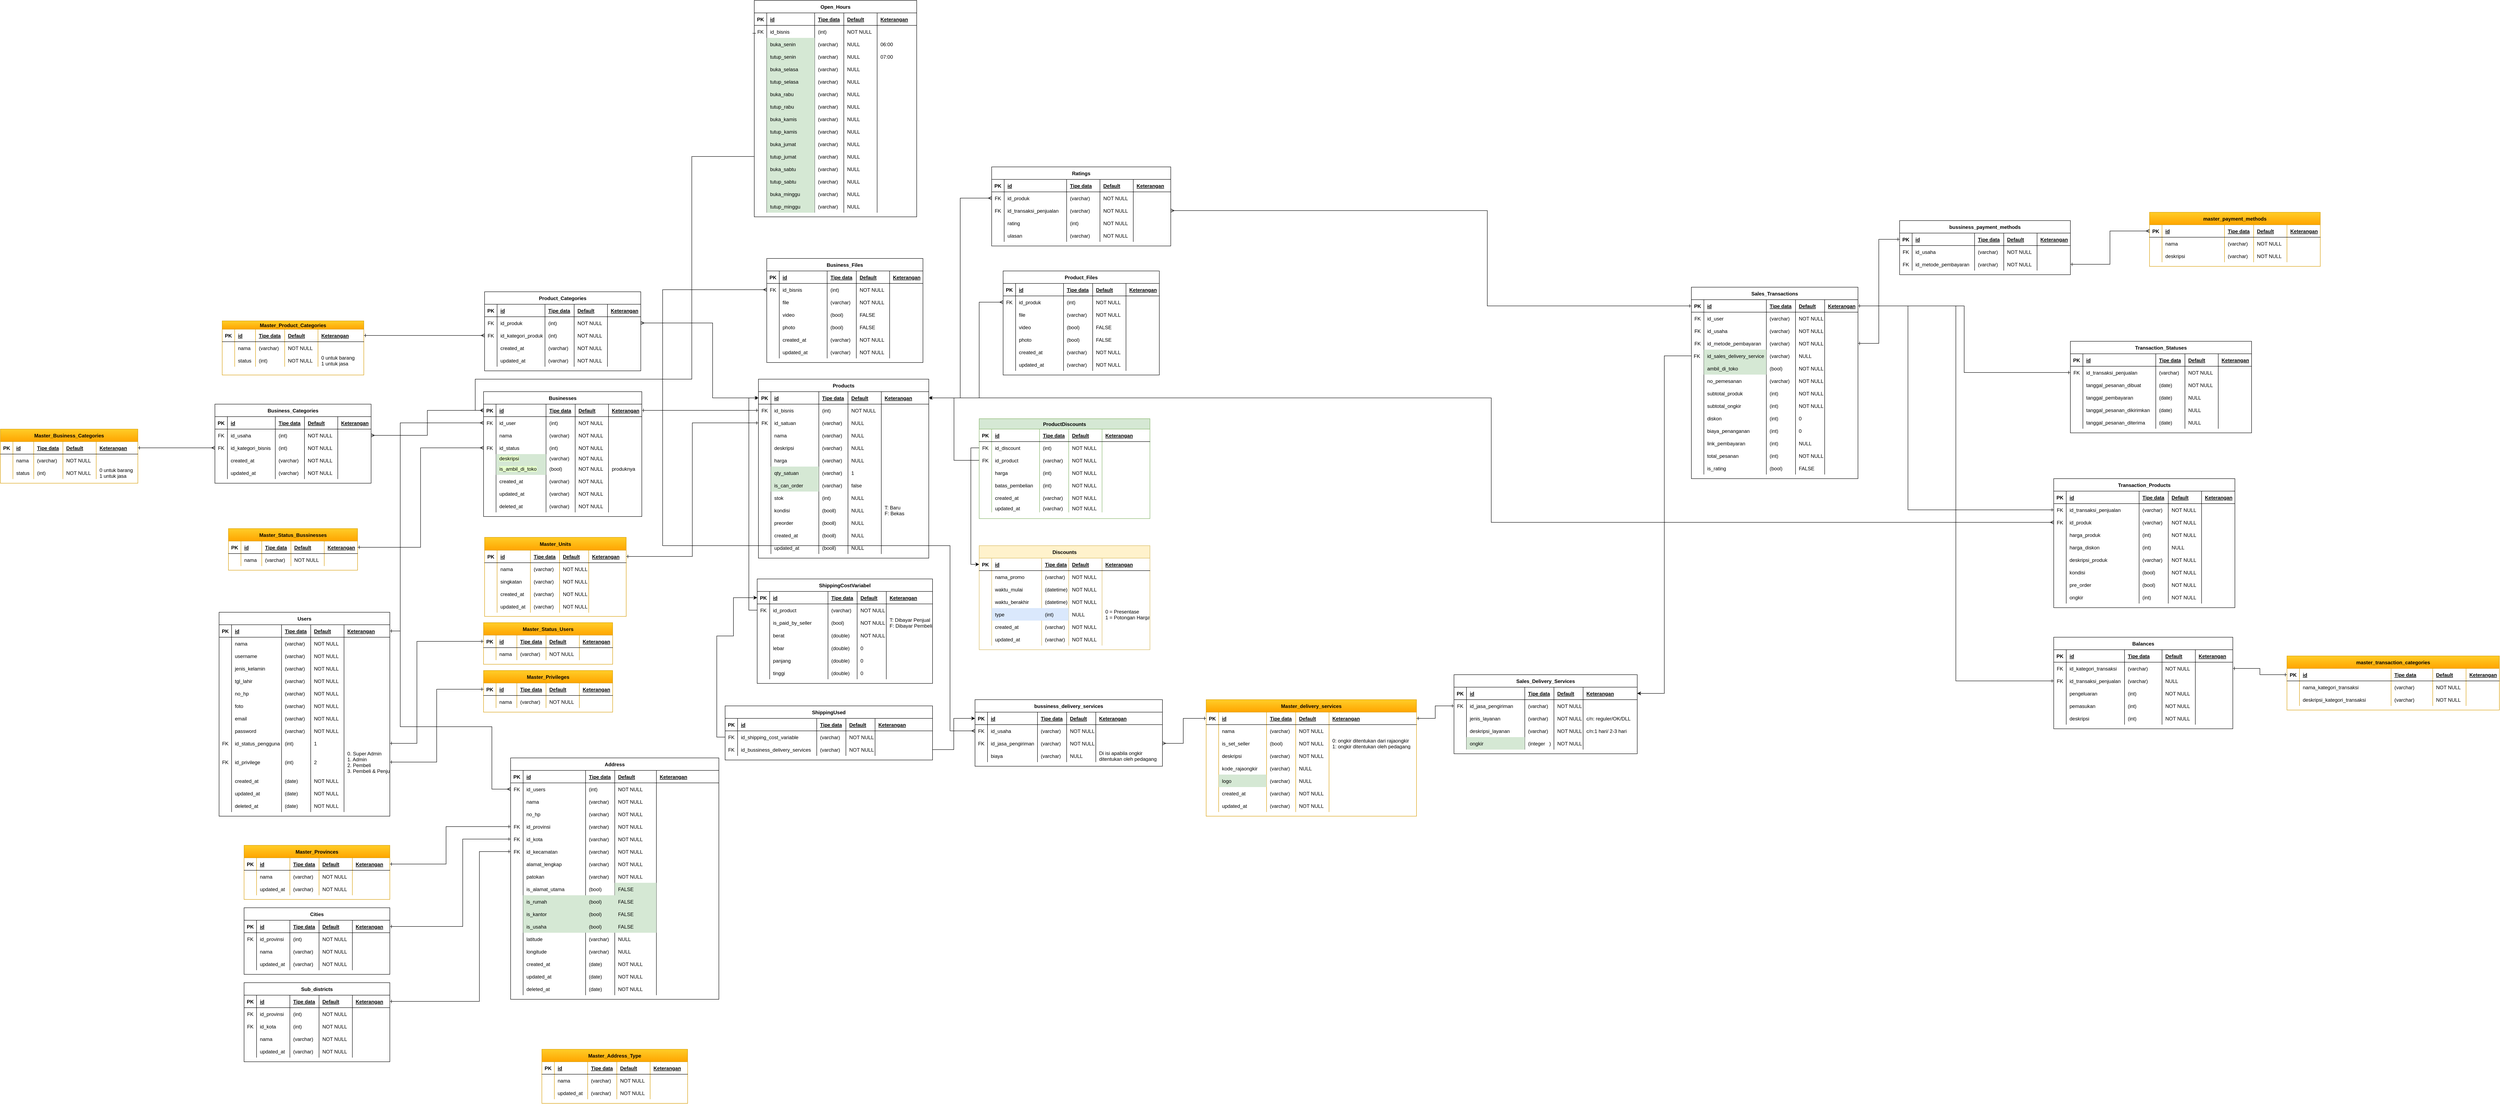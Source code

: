 <mxfile version="19.0.0" type="device"><diagram id="f3FSnkEUSu1dlsG2s5K0" name="Page-1"><mxGraphModel dx="1650" dy="2790" grid="1" gridSize="10" guides="1" tooltips="1" connect="1" arrows="1" fold="1" page="1" pageScale="1" pageWidth="827" pageHeight="1169" math="0" shadow="0"><root><mxCell id="0"/><mxCell id="1" parent="0"/><mxCell id="R_13n3CQTPlqndwtRpI2-10" value="Users" style="shape=table;startSize=30;container=1;collapsible=1;childLayout=tableLayout;fixedRows=1;rowLines=0;fontStyle=1;align=center;resizeLast=1;" parent="1" vertex="1"><mxGeometry x="15" y="40" width="410" height="490" as="geometry"/></mxCell><mxCell id="R_13n3CQTPlqndwtRpI2-11" value="" style="shape=tableRow;horizontal=0;startSize=0;swimlaneHead=0;swimlaneBody=0;fillColor=none;collapsible=0;dropTarget=0;points=[[0,0.5],[1,0.5]];portConstraint=eastwest;top=0;left=0;right=0;bottom=1;" parent="R_13n3CQTPlqndwtRpI2-10" vertex="1"><mxGeometry y="30" width="410" height="30" as="geometry"/></mxCell><mxCell id="R_13n3CQTPlqndwtRpI2-12" value="PK" style="shape=partialRectangle;connectable=0;fillColor=none;top=0;left=0;bottom=0;right=0;fontStyle=1;overflow=hidden;" parent="R_13n3CQTPlqndwtRpI2-11" vertex="1"><mxGeometry width="30" height="30" as="geometry"><mxRectangle width="30" height="30" as="alternateBounds"/></mxGeometry></mxCell><mxCell id="R_13n3CQTPlqndwtRpI2-13" value="id" style="shape=partialRectangle;connectable=0;fillColor=none;top=0;left=0;bottom=0;right=0;align=left;spacingLeft=6;fontStyle=5;overflow=hidden;" parent="R_13n3CQTPlqndwtRpI2-11" vertex="1"><mxGeometry x="30" width="120" height="30" as="geometry"><mxRectangle width="120" height="30" as="alternateBounds"/></mxGeometry></mxCell><mxCell id="R_13n3CQTPlqndwtRpI2-100" value="Tipe data" style="shape=partialRectangle;connectable=0;fillColor=none;top=0;left=0;bottom=0;right=0;align=left;spacingLeft=6;fontStyle=5;overflow=hidden;" parent="R_13n3CQTPlqndwtRpI2-11" vertex="1"><mxGeometry x="150" width="70" height="30" as="geometry"><mxRectangle width="70" height="30" as="alternateBounds"/></mxGeometry></mxCell><mxCell id="R_13n3CQTPlqndwtRpI2-112" value="Default" style="shape=partialRectangle;connectable=0;fillColor=none;top=0;left=0;bottom=0;right=0;align=left;spacingLeft=6;fontStyle=5;overflow=hidden;" parent="R_13n3CQTPlqndwtRpI2-11" vertex="1"><mxGeometry x="220" width="80" height="30" as="geometry"><mxRectangle width="80" height="30" as="alternateBounds"/></mxGeometry></mxCell><mxCell id="R_13n3CQTPlqndwtRpI2-142" value="Keterangan" style="shape=partialRectangle;connectable=0;fillColor=none;top=0;left=0;bottom=0;right=0;align=left;spacingLeft=6;fontStyle=5;overflow=hidden;" parent="R_13n3CQTPlqndwtRpI2-11" vertex="1"><mxGeometry x="300" width="110" height="30" as="geometry"><mxRectangle width="110" height="30" as="alternateBounds"/></mxGeometry></mxCell><mxCell id="R_13n3CQTPlqndwtRpI2-14" value="" style="shape=tableRow;horizontal=0;startSize=0;swimlaneHead=0;swimlaneBody=0;fillColor=none;collapsible=0;dropTarget=0;points=[[0,0.5],[1,0.5]];portConstraint=eastwest;top=0;left=0;right=0;bottom=0;" parent="R_13n3CQTPlqndwtRpI2-10" vertex="1"><mxGeometry y="60" width="410" height="30" as="geometry"/></mxCell><mxCell id="R_13n3CQTPlqndwtRpI2-15" value="" style="shape=partialRectangle;connectable=0;fillColor=none;top=0;left=0;bottom=0;right=0;editable=1;overflow=hidden;" parent="R_13n3CQTPlqndwtRpI2-14" vertex="1"><mxGeometry width="30" height="30" as="geometry"><mxRectangle width="30" height="30" as="alternateBounds"/></mxGeometry></mxCell><mxCell id="R_13n3CQTPlqndwtRpI2-16" value="nama" style="shape=partialRectangle;connectable=0;fillColor=none;top=0;left=0;bottom=0;right=0;align=left;spacingLeft=6;overflow=hidden;" parent="R_13n3CQTPlqndwtRpI2-14" vertex="1"><mxGeometry x="30" width="120" height="30" as="geometry"><mxRectangle width="120" height="30" as="alternateBounds"/></mxGeometry></mxCell><mxCell id="R_13n3CQTPlqndwtRpI2-101" value="(varchar)" style="shape=partialRectangle;connectable=0;fillColor=none;top=0;left=0;bottom=0;right=0;align=left;spacingLeft=6;overflow=hidden;" parent="R_13n3CQTPlqndwtRpI2-14" vertex="1"><mxGeometry x="150" width="70" height="30" as="geometry"><mxRectangle width="70" height="30" as="alternateBounds"/></mxGeometry></mxCell><mxCell id="R_13n3CQTPlqndwtRpI2-113" value="NOT NULL" style="shape=partialRectangle;connectable=0;fillColor=none;top=0;left=0;bottom=0;right=0;align=left;spacingLeft=6;overflow=hidden;" parent="R_13n3CQTPlqndwtRpI2-14" vertex="1"><mxGeometry x="220" width="80" height="30" as="geometry"><mxRectangle width="80" height="30" as="alternateBounds"/></mxGeometry></mxCell><mxCell id="R_13n3CQTPlqndwtRpI2-143" style="shape=partialRectangle;connectable=0;fillColor=none;top=0;left=0;bottom=0;right=0;align=left;spacingLeft=6;overflow=hidden;" parent="R_13n3CQTPlqndwtRpI2-14" vertex="1"><mxGeometry x="300" width="110" height="30" as="geometry"><mxRectangle width="110" height="30" as="alternateBounds"/></mxGeometry></mxCell><mxCell id="R_13n3CQTPlqndwtRpI2-17" value="" style="shape=tableRow;horizontal=0;startSize=0;swimlaneHead=0;swimlaneBody=0;fillColor=none;collapsible=0;dropTarget=0;points=[[0,0.5],[1,0.5]];portConstraint=eastwest;top=0;left=0;right=0;bottom=0;" parent="R_13n3CQTPlqndwtRpI2-10" vertex="1"><mxGeometry y="90" width="410" height="30" as="geometry"/></mxCell><mxCell id="R_13n3CQTPlqndwtRpI2-18" value="" style="shape=partialRectangle;connectable=0;fillColor=none;top=0;left=0;bottom=0;right=0;editable=1;overflow=hidden;" parent="R_13n3CQTPlqndwtRpI2-17" vertex="1"><mxGeometry width="30" height="30" as="geometry"><mxRectangle width="30" height="30" as="alternateBounds"/></mxGeometry></mxCell><mxCell id="R_13n3CQTPlqndwtRpI2-19" value="username" style="shape=partialRectangle;connectable=0;fillColor=none;top=0;left=0;bottom=0;right=0;align=left;spacingLeft=6;overflow=hidden;" parent="R_13n3CQTPlqndwtRpI2-17" vertex="1"><mxGeometry x="30" width="120" height="30" as="geometry"><mxRectangle width="120" height="30" as="alternateBounds"/></mxGeometry></mxCell><mxCell id="R_13n3CQTPlqndwtRpI2-102" value="(varchar)" style="shape=partialRectangle;connectable=0;fillColor=none;top=0;left=0;bottom=0;right=0;align=left;spacingLeft=6;overflow=hidden;" parent="R_13n3CQTPlqndwtRpI2-17" vertex="1"><mxGeometry x="150" width="70" height="30" as="geometry"><mxRectangle width="70" height="30" as="alternateBounds"/></mxGeometry></mxCell><mxCell id="R_13n3CQTPlqndwtRpI2-114" value="NOT NULL" style="shape=partialRectangle;connectable=0;fillColor=none;top=0;left=0;bottom=0;right=0;align=left;spacingLeft=6;overflow=hidden;" parent="R_13n3CQTPlqndwtRpI2-17" vertex="1"><mxGeometry x="220" width="80" height="30" as="geometry"><mxRectangle width="80" height="30" as="alternateBounds"/></mxGeometry></mxCell><mxCell id="R_13n3CQTPlqndwtRpI2-144" style="shape=partialRectangle;connectable=0;fillColor=none;top=0;left=0;bottom=0;right=0;align=left;spacingLeft=6;overflow=hidden;" parent="R_13n3CQTPlqndwtRpI2-17" vertex="1"><mxGeometry x="300" width="110" height="30" as="geometry"><mxRectangle width="110" height="30" as="alternateBounds"/></mxGeometry></mxCell><mxCell id="R_13n3CQTPlqndwtRpI2-20" value="" style="shape=tableRow;horizontal=0;startSize=0;swimlaneHead=0;swimlaneBody=0;fillColor=none;collapsible=0;dropTarget=0;points=[[0,0.5],[1,0.5]];portConstraint=eastwest;top=0;left=0;right=0;bottom=0;" parent="R_13n3CQTPlqndwtRpI2-10" vertex="1"><mxGeometry y="120" width="410" height="30" as="geometry"/></mxCell><mxCell id="R_13n3CQTPlqndwtRpI2-21" value="" style="shape=partialRectangle;connectable=0;fillColor=none;top=0;left=0;bottom=0;right=0;editable=1;overflow=hidden;" parent="R_13n3CQTPlqndwtRpI2-20" vertex="1"><mxGeometry width="30" height="30" as="geometry"><mxRectangle width="30" height="30" as="alternateBounds"/></mxGeometry></mxCell><mxCell id="R_13n3CQTPlqndwtRpI2-22" value="jenis_kelamin" style="shape=partialRectangle;connectable=0;fillColor=none;top=0;left=0;bottom=0;right=0;align=left;spacingLeft=6;overflow=hidden;" parent="R_13n3CQTPlqndwtRpI2-20" vertex="1"><mxGeometry x="30" width="120" height="30" as="geometry"><mxRectangle width="120" height="30" as="alternateBounds"/></mxGeometry></mxCell><mxCell id="R_13n3CQTPlqndwtRpI2-103" value="(varchar)" style="shape=partialRectangle;connectable=0;fillColor=none;top=0;left=0;bottom=0;right=0;align=left;spacingLeft=6;overflow=hidden;" parent="R_13n3CQTPlqndwtRpI2-20" vertex="1"><mxGeometry x="150" width="70" height="30" as="geometry"><mxRectangle width="70" height="30" as="alternateBounds"/></mxGeometry></mxCell><mxCell id="R_13n3CQTPlqndwtRpI2-115" value="NOT NULL" style="shape=partialRectangle;connectable=0;fillColor=none;top=0;left=0;bottom=0;right=0;align=left;spacingLeft=6;overflow=hidden;" parent="R_13n3CQTPlqndwtRpI2-20" vertex="1"><mxGeometry x="220" width="80" height="30" as="geometry"><mxRectangle width="80" height="30" as="alternateBounds"/></mxGeometry></mxCell><mxCell id="R_13n3CQTPlqndwtRpI2-145" style="shape=partialRectangle;connectable=0;fillColor=none;top=0;left=0;bottom=0;right=0;align=left;spacingLeft=6;overflow=hidden;" parent="R_13n3CQTPlqndwtRpI2-20" vertex="1"><mxGeometry x="300" width="110" height="30" as="geometry"><mxRectangle width="110" height="30" as="alternateBounds"/></mxGeometry></mxCell><mxCell id="R_13n3CQTPlqndwtRpI2-24" value="" style="shape=tableRow;horizontal=0;startSize=0;swimlaneHead=0;swimlaneBody=0;fillColor=none;collapsible=0;dropTarget=0;points=[[0,0.5],[1,0.5]];portConstraint=eastwest;top=0;left=0;right=0;bottom=0;" parent="R_13n3CQTPlqndwtRpI2-10" vertex="1"><mxGeometry y="150" width="410" height="30" as="geometry"/></mxCell><mxCell id="R_13n3CQTPlqndwtRpI2-25" value="" style="shape=partialRectangle;connectable=0;fillColor=none;top=0;left=0;bottom=0;right=0;editable=1;overflow=hidden;" parent="R_13n3CQTPlqndwtRpI2-24" vertex="1"><mxGeometry width="30" height="30" as="geometry"><mxRectangle width="30" height="30" as="alternateBounds"/></mxGeometry></mxCell><mxCell id="R_13n3CQTPlqndwtRpI2-26" value="tgl_lahir" style="shape=partialRectangle;connectable=0;fillColor=none;top=0;left=0;bottom=0;right=0;align=left;spacingLeft=6;overflow=hidden;" parent="R_13n3CQTPlqndwtRpI2-24" vertex="1"><mxGeometry x="30" width="120" height="30" as="geometry"><mxRectangle width="120" height="30" as="alternateBounds"/></mxGeometry></mxCell><mxCell id="R_13n3CQTPlqndwtRpI2-104" value="(varchar)" style="shape=partialRectangle;connectable=0;fillColor=none;top=0;left=0;bottom=0;right=0;align=left;spacingLeft=6;overflow=hidden;" parent="R_13n3CQTPlqndwtRpI2-24" vertex="1"><mxGeometry x="150" width="70" height="30" as="geometry"><mxRectangle width="70" height="30" as="alternateBounds"/></mxGeometry></mxCell><mxCell id="R_13n3CQTPlqndwtRpI2-116" value="NOT NULL" style="shape=partialRectangle;connectable=0;fillColor=none;top=0;left=0;bottom=0;right=0;align=left;spacingLeft=6;overflow=hidden;" parent="R_13n3CQTPlqndwtRpI2-24" vertex="1"><mxGeometry x="220" width="80" height="30" as="geometry"><mxRectangle width="80" height="30" as="alternateBounds"/></mxGeometry></mxCell><mxCell id="R_13n3CQTPlqndwtRpI2-146" style="shape=partialRectangle;connectable=0;fillColor=none;top=0;left=0;bottom=0;right=0;align=left;spacingLeft=6;overflow=hidden;" parent="R_13n3CQTPlqndwtRpI2-24" vertex="1"><mxGeometry x="300" width="110" height="30" as="geometry"><mxRectangle width="110" height="30" as="alternateBounds"/></mxGeometry></mxCell><mxCell id="R_13n3CQTPlqndwtRpI2-27" value="" style="shape=tableRow;horizontal=0;startSize=0;swimlaneHead=0;swimlaneBody=0;fillColor=none;collapsible=0;dropTarget=0;points=[[0,0.5],[1,0.5]];portConstraint=eastwest;top=0;left=0;right=0;bottom=0;" parent="R_13n3CQTPlqndwtRpI2-10" vertex="1"><mxGeometry y="180" width="410" height="30" as="geometry"/></mxCell><mxCell id="R_13n3CQTPlqndwtRpI2-28" value="" style="shape=partialRectangle;connectable=0;fillColor=none;top=0;left=0;bottom=0;right=0;editable=1;overflow=hidden;" parent="R_13n3CQTPlqndwtRpI2-27" vertex="1"><mxGeometry width="30" height="30" as="geometry"><mxRectangle width="30" height="30" as="alternateBounds"/></mxGeometry></mxCell><mxCell id="R_13n3CQTPlqndwtRpI2-29" value="no_hp" style="shape=partialRectangle;connectable=0;fillColor=none;top=0;left=0;bottom=0;right=0;align=left;spacingLeft=6;overflow=hidden;" parent="R_13n3CQTPlqndwtRpI2-27" vertex="1"><mxGeometry x="30" width="120" height="30" as="geometry"><mxRectangle width="120" height="30" as="alternateBounds"/></mxGeometry></mxCell><mxCell id="R_13n3CQTPlqndwtRpI2-105" value="(varchar)" style="shape=partialRectangle;connectable=0;fillColor=none;top=0;left=0;bottom=0;right=0;align=left;spacingLeft=6;overflow=hidden;" parent="R_13n3CQTPlqndwtRpI2-27" vertex="1"><mxGeometry x="150" width="70" height="30" as="geometry"><mxRectangle width="70" height="30" as="alternateBounds"/></mxGeometry></mxCell><mxCell id="R_13n3CQTPlqndwtRpI2-117" value="NOT NULL" style="shape=partialRectangle;connectable=0;fillColor=none;top=0;left=0;bottom=0;right=0;align=left;spacingLeft=6;overflow=hidden;" parent="R_13n3CQTPlqndwtRpI2-27" vertex="1"><mxGeometry x="220" width="80" height="30" as="geometry"><mxRectangle width="80" height="30" as="alternateBounds"/></mxGeometry></mxCell><mxCell id="R_13n3CQTPlqndwtRpI2-147" style="shape=partialRectangle;connectable=0;fillColor=none;top=0;left=0;bottom=0;right=0;align=left;spacingLeft=6;overflow=hidden;" parent="R_13n3CQTPlqndwtRpI2-27" vertex="1"><mxGeometry x="300" width="110" height="30" as="geometry"><mxRectangle width="110" height="30" as="alternateBounds"/></mxGeometry></mxCell><mxCell id="wv1gGbNpDgRMtVEvi24A-1" value="" style="shape=tableRow;horizontal=0;startSize=0;swimlaneHead=0;swimlaneBody=0;fillColor=none;collapsible=0;dropTarget=0;points=[[0,0.5],[1,0.5]];portConstraint=eastwest;top=0;left=0;right=0;bottom=0;" parent="R_13n3CQTPlqndwtRpI2-10" vertex="1"><mxGeometry y="210" width="410" height="30" as="geometry"/></mxCell><mxCell id="wv1gGbNpDgRMtVEvi24A-2" value="" style="shape=partialRectangle;connectable=0;fillColor=none;top=0;left=0;bottom=0;right=0;editable=1;overflow=hidden;" parent="wv1gGbNpDgRMtVEvi24A-1" vertex="1"><mxGeometry width="30" height="30" as="geometry"><mxRectangle width="30" height="30" as="alternateBounds"/></mxGeometry></mxCell><mxCell id="wv1gGbNpDgRMtVEvi24A-3" value="foto" style="shape=partialRectangle;connectable=0;fillColor=none;top=0;left=0;bottom=0;right=0;align=left;spacingLeft=6;overflow=hidden;" parent="wv1gGbNpDgRMtVEvi24A-1" vertex="1"><mxGeometry x="30" width="120" height="30" as="geometry"><mxRectangle width="120" height="30" as="alternateBounds"/></mxGeometry></mxCell><mxCell id="wv1gGbNpDgRMtVEvi24A-4" value="(varchar)" style="shape=partialRectangle;connectable=0;fillColor=none;top=0;left=0;bottom=0;right=0;align=left;spacingLeft=6;overflow=hidden;" parent="wv1gGbNpDgRMtVEvi24A-1" vertex="1"><mxGeometry x="150" width="70" height="30" as="geometry"><mxRectangle width="70" height="30" as="alternateBounds"/></mxGeometry></mxCell><mxCell id="wv1gGbNpDgRMtVEvi24A-5" value="NOT NULL" style="shape=partialRectangle;connectable=0;fillColor=none;top=0;left=0;bottom=0;right=0;align=left;spacingLeft=6;overflow=hidden;" parent="wv1gGbNpDgRMtVEvi24A-1" vertex="1"><mxGeometry x="220" width="80" height="30" as="geometry"><mxRectangle width="80" height="30" as="alternateBounds"/></mxGeometry></mxCell><mxCell id="wv1gGbNpDgRMtVEvi24A-6" style="shape=partialRectangle;connectable=0;fillColor=none;top=0;left=0;bottom=0;right=0;align=left;spacingLeft=6;overflow=hidden;" parent="wv1gGbNpDgRMtVEvi24A-1" vertex="1"><mxGeometry x="300" width="110" height="30" as="geometry"><mxRectangle width="110" height="30" as="alternateBounds"/></mxGeometry></mxCell><mxCell id="R_13n3CQTPlqndwtRpI2-30" value="" style="shape=tableRow;horizontal=0;startSize=0;swimlaneHead=0;swimlaneBody=0;fillColor=none;collapsible=0;dropTarget=0;points=[[0,0.5],[1,0.5]];portConstraint=eastwest;top=0;left=0;right=0;bottom=0;" parent="R_13n3CQTPlqndwtRpI2-10" vertex="1"><mxGeometry y="240" width="410" height="30" as="geometry"/></mxCell><mxCell id="R_13n3CQTPlqndwtRpI2-31" value="" style="shape=partialRectangle;connectable=0;fillColor=none;top=0;left=0;bottom=0;right=0;editable=1;overflow=hidden;" parent="R_13n3CQTPlqndwtRpI2-30" vertex="1"><mxGeometry width="30" height="30" as="geometry"><mxRectangle width="30" height="30" as="alternateBounds"/></mxGeometry></mxCell><mxCell id="R_13n3CQTPlqndwtRpI2-32" value="email" style="shape=partialRectangle;connectable=0;fillColor=none;top=0;left=0;bottom=0;right=0;align=left;spacingLeft=6;overflow=hidden;" parent="R_13n3CQTPlqndwtRpI2-30" vertex="1"><mxGeometry x="30" width="120" height="30" as="geometry"><mxRectangle width="120" height="30" as="alternateBounds"/></mxGeometry></mxCell><mxCell id="R_13n3CQTPlqndwtRpI2-106" value="(varchar)" style="shape=partialRectangle;connectable=0;fillColor=none;top=0;left=0;bottom=0;right=0;align=left;spacingLeft=6;overflow=hidden;" parent="R_13n3CQTPlqndwtRpI2-30" vertex="1"><mxGeometry x="150" width="70" height="30" as="geometry"><mxRectangle width="70" height="30" as="alternateBounds"/></mxGeometry></mxCell><mxCell id="R_13n3CQTPlqndwtRpI2-118" value="NOT NULL" style="shape=partialRectangle;connectable=0;fillColor=none;top=0;left=0;bottom=0;right=0;align=left;spacingLeft=6;overflow=hidden;" parent="R_13n3CQTPlqndwtRpI2-30" vertex="1"><mxGeometry x="220" width="80" height="30" as="geometry"><mxRectangle width="80" height="30" as="alternateBounds"/></mxGeometry></mxCell><mxCell id="R_13n3CQTPlqndwtRpI2-148" style="shape=partialRectangle;connectable=0;fillColor=none;top=0;left=0;bottom=0;right=0;align=left;spacingLeft=6;overflow=hidden;" parent="R_13n3CQTPlqndwtRpI2-30" vertex="1"><mxGeometry x="300" width="110" height="30" as="geometry"><mxRectangle width="110" height="30" as="alternateBounds"/></mxGeometry></mxCell><mxCell id="R_13n3CQTPlqndwtRpI2-33" value="" style="shape=tableRow;horizontal=0;startSize=0;swimlaneHead=0;swimlaneBody=0;fillColor=none;collapsible=0;dropTarget=0;points=[[0,0.5],[1,0.5]];portConstraint=eastwest;top=0;left=0;right=0;bottom=0;" parent="R_13n3CQTPlqndwtRpI2-10" vertex="1"><mxGeometry y="270" width="410" height="30" as="geometry"/></mxCell><mxCell id="R_13n3CQTPlqndwtRpI2-34" value="" style="shape=partialRectangle;connectable=0;fillColor=none;top=0;left=0;bottom=0;right=0;editable=1;overflow=hidden;" parent="R_13n3CQTPlqndwtRpI2-33" vertex="1"><mxGeometry width="30" height="30" as="geometry"><mxRectangle width="30" height="30" as="alternateBounds"/></mxGeometry></mxCell><mxCell id="R_13n3CQTPlqndwtRpI2-35" value="password" style="shape=partialRectangle;connectable=0;fillColor=none;top=0;left=0;bottom=0;right=0;align=left;spacingLeft=6;overflow=hidden;" parent="R_13n3CQTPlqndwtRpI2-33" vertex="1"><mxGeometry x="30" width="120" height="30" as="geometry"><mxRectangle width="120" height="30" as="alternateBounds"/></mxGeometry></mxCell><mxCell id="R_13n3CQTPlqndwtRpI2-107" value="(varchar)" style="shape=partialRectangle;connectable=0;fillColor=none;top=0;left=0;bottom=0;right=0;align=left;spacingLeft=6;overflow=hidden;" parent="R_13n3CQTPlqndwtRpI2-33" vertex="1"><mxGeometry x="150" width="70" height="30" as="geometry"><mxRectangle width="70" height="30" as="alternateBounds"/></mxGeometry></mxCell><mxCell id="R_13n3CQTPlqndwtRpI2-119" value="NOT NULL" style="shape=partialRectangle;connectable=0;fillColor=none;top=0;left=0;bottom=0;right=0;align=left;spacingLeft=6;overflow=hidden;" parent="R_13n3CQTPlqndwtRpI2-33" vertex="1"><mxGeometry x="220" width="80" height="30" as="geometry"><mxRectangle width="80" height="30" as="alternateBounds"/></mxGeometry></mxCell><mxCell id="R_13n3CQTPlqndwtRpI2-151" style="shape=partialRectangle;connectable=0;fillColor=none;top=0;left=0;bottom=0;right=0;align=left;spacingLeft=6;overflow=hidden;" parent="R_13n3CQTPlqndwtRpI2-33" vertex="1"><mxGeometry x="300" width="110" height="30" as="geometry"><mxRectangle width="110" height="30" as="alternateBounds"/></mxGeometry></mxCell><mxCell id="R_13n3CQTPlqndwtRpI2-602" value="" style="shape=tableRow;horizontal=0;startSize=0;swimlaneHead=0;swimlaneBody=0;fillColor=none;collapsible=0;dropTarget=0;points=[[0,0.5],[1,0.5]];portConstraint=eastwest;top=0;left=0;right=0;bottom=0;" parent="R_13n3CQTPlqndwtRpI2-10" vertex="1"><mxGeometry y="300" width="410" height="30" as="geometry"/></mxCell><mxCell id="R_13n3CQTPlqndwtRpI2-603" value="FK" style="shape=partialRectangle;connectable=0;fillColor=none;top=0;left=0;bottom=0;right=0;editable=1;overflow=hidden;" parent="R_13n3CQTPlqndwtRpI2-602" vertex="1"><mxGeometry width="30" height="30" as="geometry"><mxRectangle width="30" height="30" as="alternateBounds"/></mxGeometry></mxCell><mxCell id="R_13n3CQTPlqndwtRpI2-604" value="id_status_pengguna" style="shape=partialRectangle;connectable=0;fillColor=none;top=0;left=0;bottom=0;right=0;align=left;spacingLeft=6;overflow=hidden;" parent="R_13n3CQTPlqndwtRpI2-602" vertex="1"><mxGeometry x="30" width="120" height="30" as="geometry"><mxRectangle width="120" height="30" as="alternateBounds"/></mxGeometry></mxCell><mxCell id="R_13n3CQTPlqndwtRpI2-605" value="(int)" style="shape=partialRectangle;connectable=0;fillColor=none;top=0;left=0;bottom=0;right=0;align=left;spacingLeft=6;overflow=hidden;" parent="R_13n3CQTPlqndwtRpI2-602" vertex="1"><mxGeometry x="150" width="70" height="30" as="geometry"><mxRectangle width="70" height="30" as="alternateBounds"/></mxGeometry></mxCell><mxCell id="R_13n3CQTPlqndwtRpI2-606" value="1" style="shape=partialRectangle;connectable=0;fillColor=none;top=0;left=0;bottom=0;right=0;align=left;spacingLeft=6;overflow=hidden;" parent="R_13n3CQTPlqndwtRpI2-602" vertex="1"><mxGeometry x="220" width="80" height="30" as="geometry"><mxRectangle width="80" height="30" as="alternateBounds"/></mxGeometry></mxCell><mxCell id="R_13n3CQTPlqndwtRpI2-607" style="shape=partialRectangle;connectable=0;fillColor=none;top=0;left=0;bottom=0;right=0;align=left;spacingLeft=6;overflow=hidden;" parent="R_13n3CQTPlqndwtRpI2-602" vertex="1"><mxGeometry x="300" width="110" height="30" as="geometry"><mxRectangle width="110" height="30" as="alternateBounds"/></mxGeometry></mxCell><mxCell id="R_13n3CQTPlqndwtRpI2-124" value="" style="shape=tableRow;horizontal=0;startSize=0;swimlaneHead=0;swimlaneBody=0;fillColor=none;collapsible=0;dropTarget=0;points=[[0,0.5],[1,0.5]];portConstraint=eastwest;top=0;left=0;right=0;bottom=0;" parent="R_13n3CQTPlqndwtRpI2-10" vertex="1"><mxGeometry y="330" width="410" height="60" as="geometry"/></mxCell><mxCell id="R_13n3CQTPlqndwtRpI2-125" value="FK" style="shape=partialRectangle;connectable=0;fillColor=none;top=0;left=0;bottom=0;right=0;editable=1;overflow=hidden;" parent="R_13n3CQTPlqndwtRpI2-124" vertex="1"><mxGeometry width="30" height="60" as="geometry"><mxRectangle width="30" height="60" as="alternateBounds"/></mxGeometry></mxCell><mxCell id="R_13n3CQTPlqndwtRpI2-126" value="id_privilege" style="shape=partialRectangle;connectable=0;fillColor=none;top=0;left=0;bottom=0;right=0;align=left;spacingLeft=6;overflow=hidden;" parent="R_13n3CQTPlqndwtRpI2-124" vertex="1"><mxGeometry x="30" width="120" height="60" as="geometry"><mxRectangle width="120" height="60" as="alternateBounds"/></mxGeometry></mxCell><mxCell id="R_13n3CQTPlqndwtRpI2-127" value="(int)" style="shape=partialRectangle;connectable=0;fillColor=none;top=0;left=0;bottom=0;right=0;align=left;spacingLeft=6;overflow=hidden;" parent="R_13n3CQTPlqndwtRpI2-124" vertex="1"><mxGeometry x="150" width="70" height="60" as="geometry"><mxRectangle width="70" height="60" as="alternateBounds"/></mxGeometry></mxCell><mxCell id="R_13n3CQTPlqndwtRpI2-128" value="2" style="shape=partialRectangle;connectable=0;fillColor=none;top=0;left=0;bottom=0;right=0;align=left;spacingLeft=6;overflow=hidden;" parent="R_13n3CQTPlqndwtRpI2-124" vertex="1"><mxGeometry x="220" width="80" height="60" as="geometry"><mxRectangle width="80" height="60" as="alternateBounds"/></mxGeometry></mxCell><mxCell id="R_13n3CQTPlqndwtRpI2-150" value="0. Super Admin&#10;1. Admin&#10;2. Pembeli&#10;3. Pembeli &amp; Penjual" style="shape=partialRectangle;connectable=0;fillColor=none;top=0;left=0;bottom=0;right=0;align=left;spacingLeft=6;overflow=hidden;" parent="R_13n3CQTPlqndwtRpI2-124" vertex="1"><mxGeometry x="300" width="110" height="60" as="geometry"><mxRectangle width="110" height="60" as="alternateBounds"/></mxGeometry></mxCell><mxCell id="R_13n3CQTPlqndwtRpI2-39" value="" style="shape=tableRow;horizontal=0;startSize=0;swimlaneHead=0;swimlaneBody=0;fillColor=none;collapsible=0;dropTarget=0;points=[[0,0.5],[1,0.5]];portConstraint=eastwest;top=0;left=0;right=0;bottom=0;" parent="R_13n3CQTPlqndwtRpI2-10" vertex="1"><mxGeometry y="390" width="410" height="30" as="geometry"/></mxCell><mxCell id="R_13n3CQTPlqndwtRpI2-40" value="" style="shape=partialRectangle;connectable=0;fillColor=none;top=0;left=0;bottom=0;right=0;editable=1;overflow=hidden;" parent="R_13n3CQTPlqndwtRpI2-39" vertex="1"><mxGeometry width="30" height="30" as="geometry"><mxRectangle width="30" height="30" as="alternateBounds"/></mxGeometry></mxCell><mxCell id="R_13n3CQTPlqndwtRpI2-41" value="created_at" style="shape=partialRectangle;connectable=0;fillColor=none;top=0;left=0;bottom=0;right=0;align=left;spacingLeft=6;overflow=hidden;" parent="R_13n3CQTPlqndwtRpI2-39" vertex="1"><mxGeometry x="30" width="120" height="30" as="geometry"><mxRectangle width="120" height="30" as="alternateBounds"/></mxGeometry></mxCell><mxCell id="R_13n3CQTPlqndwtRpI2-109" value="(date)" style="shape=partialRectangle;connectable=0;fillColor=none;top=0;left=0;bottom=0;right=0;align=left;spacingLeft=6;overflow=hidden;" parent="R_13n3CQTPlqndwtRpI2-39" vertex="1"><mxGeometry x="150" width="70" height="30" as="geometry"><mxRectangle width="70" height="30" as="alternateBounds"/></mxGeometry></mxCell><mxCell id="R_13n3CQTPlqndwtRpI2-121" value="NOT NULL" style="shape=partialRectangle;connectable=0;fillColor=none;top=0;left=0;bottom=0;right=0;align=left;spacingLeft=6;overflow=hidden;" parent="R_13n3CQTPlqndwtRpI2-39" vertex="1"><mxGeometry x="220" width="80" height="30" as="geometry"><mxRectangle width="80" height="30" as="alternateBounds"/></mxGeometry></mxCell><mxCell id="R_13n3CQTPlqndwtRpI2-152" style="shape=partialRectangle;connectable=0;fillColor=none;top=0;left=0;bottom=0;right=0;align=left;spacingLeft=6;overflow=hidden;" parent="R_13n3CQTPlqndwtRpI2-39" vertex="1"><mxGeometry x="300" width="110" height="30" as="geometry"><mxRectangle width="110" height="30" as="alternateBounds"/></mxGeometry></mxCell><mxCell id="R_13n3CQTPlqndwtRpI2-42" value="" style="shape=tableRow;horizontal=0;startSize=0;swimlaneHead=0;swimlaneBody=0;fillColor=none;collapsible=0;dropTarget=0;points=[[0,0.5],[1,0.5]];portConstraint=eastwest;top=0;left=0;right=0;bottom=0;" parent="R_13n3CQTPlqndwtRpI2-10" vertex="1"><mxGeometry y="420" width="410" height="30" as="geometry"/></mxCell><mxCell id="R_13n3CQTPlqndwtRpI2-43" value="" style="shape=partialRectangle;connectable=0;fillColor=none;top=0;left=0;bottom=0;right=0;editable=1;overflow=hidden;" parent="R_13n3CQTPlqndwtRpI2-42" vertex="1"><mxGeometry width="30" height="30" as="geometry"><mxRectangle width="30" height="30" as="alternateBounds"/></mxGeometry></mxCell><mxCell id="R_13n3CQTPlqndwtRpI2-44" value="updated_at" style="shape=partialRectangle;connectable=0;fillColor=none;top=0;left=0;bottom=0;right=0;align=left;spacingLeft=6;overflow=hidden;" parent="R_13n3CQTPlqndwtRpI2-42" vertex="1"><mxGeometry x="30" width="120" height="30" as="geometry"><mxRectangle width="120" height="30" as="alternateBounds"/></mxGeometry></mxCell><mxCell id="R_13n3CQTPlqndwtRpI2-110" value="(date)" style="shape=partialRectangle;connectable=0;fillColor=none;top=0;left=0;bottom=0;right=0;align=left;spacingLeft=6;overflow=hidden;" parent="R_13n3CQTPlqndwtRpI2-42" vertex="1"><mxGeometry x="150" width="70" height="30" as="geometry"><mxRectangle width="70" height="30" as="alternateBounds"/></mxGeometry></mxCell><mxCell id="R_13n3CQTPlqndwtRpI2-122" value="NOT NULL" style="shape=partialRectangle;connectable=0;fillColor=none;top=0;left=0;bottom=0;right=0;align=left;spacingLeft=6;overflow=hidden;" parent="R_13n3CQTPlqndwtRpI2-42" vertex="1"><mxGeometry x="220" width="80" height="30" as="geometry"><mxRectangle width="80" height="30" as="alternateBounds"/></mxGeometry></mxCell><mxCell id="R_13n3CQTPlqndwtRpI2-153" style="shape=partialRectangle;connectable=0;fillColor=none;top=0;left=0;bottom=0;right=0;align=left;spacingLeft=6;overflow=hidden;" parent="R_13n3CQTPlqndwtRpI2-42" vertex="1"><mxGeometry x="300" width="110" height="30" as="geometry"><mxRectangle width="110" height="30" as="alternateBounds"/></mxGeometry></mxCell><mxCell id="R_13n3CQTPlqndwtRpI2-36" value="" style="shape=tableRow;horizontal=0;startSize=0;swimlaneHead=0;swimlaneBody=0;fillColor=none;collapsible=0;dropTarget=0;points=[[0,0.5],[1,0.5]];portConstraint=eastwest;top=0;left=0;right=0;bottom=0;" parent="R_13n3CQTPlqndwtRpI2-10" vertex="1"><mxGeometry y="450" width="410" height="30" as="geometry"/></mxCell><mxCell id="R_13n3CQTPlqndwtRpI2-37" value="" style="shape=partialRectangle;connectable=0;fillColor=none;top=0;left=0;bottom=0;right=0;editable=1;overflow=hidden;" parent="R_13n3CQTPlqndwtRpI2-36" vertex="1"><mxGeometry width="30" height="30" as="geometry"><mxRectangle width="30" height="30" as="alternateBounds"/></mxGeometry></mxCell><mxCell id="R_13n3CQTPlqndwtRpI2-38" value="deleted_at" style="shape=partialRectangle;connectable=0;fillColor=none;top=0;left=0;bottom=0;right=0;align=left;spacingLeft=6;overflow=hidden;" parent="R_13n3CQTPlqndwtRpI2-36" vertex="1"><mxGeometry x="30" width="120" height="30" as="geometry"><mxRectangle width="120" height="30" as="alternateBounds"/></mxGeometry></mxCell><mxCell id="R_13n3CQTPlqndwtRpI2-108" value="(date)" style="shape=partialRectangle;connectable=0;fillColor=none;top=0;left=0;bottom=0;right=0;align=left;spacingLeft=6;overflow=hidden;" parent="R_13n3CQTPlqndwtRpI2-36" vertex="1"><mxGeometry x="150" width="70" height="30" as="geometry"><mxRectangle width="70" height="30" as="alternateBounds"/></mxGeometry></mxCell><mxCell id="R_13n3CQTPlqndwtRpI2-120" value="NOT NULL" style="shape=partialRectangle;connectable=0;fillColor=none;top=0;left=0;bottom=0;right=0;align=left;spacingLeft=6;overflow=hidden;" parent="R_13n3CQTPlqndwtRpI2-36" vertex="1"><mxGeometry x="220" width="80" height="30" as="geometry"><mxRectangle width="80" height="30" as="alternateBounds"/></mxGeometry></mxCell><mxCell id="R_13n3CQTPlqndwtRpI2-154" style="shape=partialRectangle;connectable=0;fillColor=none;top=0;left=0;bottom=0;right=0;align=left;spacingLeft=6;overflow=hidden;" parent="R_13n3CQTPlqndwtRpI2-36" vertex="1"><mxGeometry x="300" width="110" height="30" as="geometry"><mxRectangle width="110" height="30" as="alternateBounds"/></mxGeometry></mxCell><mxCell id="R_13n3CQTPlqndwtRpI2-155" value="Master_Privileges" style="shape=table;startSize=30;container=1;collapsible=1;childLayout=tableLayout;fixedRows=1;rowLines=0;fontStyle=1;align=center;resizeLast=1;fillColor=#ffcd28;gradientColor=#ffa500;strokeColor=#d79b00;" parent="1" vertex="1"><mxGeometry x="650" y="180" width="310" height="100" as="geometry"/></mxCell><mxCell id="R_13n3CQTPlqndwtRpI2-156" value="" style="shape=tableRow;horizontal=0;startSize=0;swimlaneHead=0;swimlaneBody=0;fillColor=none;collapsible=0;dropTarget=0;points=[[0,0.5],[1,0.5]];portConstraint=eastwest;top=0;left=0;right=0;bottom=1;" parent="R_13n3CQTPlqndwtRpI2-155" vertex="1"><mxGeometry y="30" width="310" height="30" as="geometry"/></mxCell><mxCell id="R_13n3CQTPlqndwtRpI2-157" value="PK" style="shape=partialRectangle;connectable=0;fillColor=none;top=0;left=0;bottom=0;right=0;fontStyle=1;overflow=hidden;" parent="R_13n3CQTPlqndwtRpI2-156" vertex="1"><mxGeometry width="30" height="30" as="geometry"><mxRectangle width="30" height="30" as="alternateBounds"/></mxGeometry></mxCell><mxCell id="R_13n3CQTPlqndwtRpI2-158" value="id" style="shape=partialRectangle;connectable=0;fillColor=none;top=0;left=0;bottom=0;right=0;align=left;spacingLeft=6;fontStyle=5;overflow=hidden;" parent="R_13n3CQTPlqndwtRpI2-156" vertex="1"><mxGeometry x="30" width="50" height="30" as="geometry"><mxRectangle width="50" height="30" as="alternateBounds"/></mxGeometry></mxCell><mxCell id="R_13n3CQTPlqndwtRpI2-159" value="Tipe data" style="shape=partialRectangle;connectable=0;fillColor=none;top=0;left=0;bottom=0;right=0;align=left;spacingLeft=6;fontStyle=5;overflow=hidden;" parent="R_13n3CQTPlqndwtRpI2-156" vertex="1"><mxGeometry x="80" width="70" height="30" as="geometry"><mxRectangle width="70" height="30" as="alternateBounds"/></mxGeometry></mxCell><mxCell id="R_13n3CQTPlqndwtRpI2-160" value="Default" style="shape=partialRectangle;connectable=0;fillColor=none;top=0;left=0;bottom=0;right=0;align=left;spacingLeft=6;fontStyle=5;overflow=hidden;" parent="R_13n3CQTPlqndwtRpI2-156" vertex="1"><mxGeometry x="150" width="80" height="30" as="geometry"><mxRectangle width="80" height="30" as="alternateBounds"/></mxGeometry></mxCell><mxCell id="R_13n3CQTPlqndwtRpI2-161" value="Keterangan" style="shape=partialRectangle;connectable=0;fillColor=none;top=0;left=0;bottom=0;right=0;align=left;spacingLeft=6;fontStyle=5;overflow=hidden;" parent="R_13n3CQTPlqndwtRpI2-156" vertex="1"><mxGeometry x="230" width="80" height="30" as="geometry"><mxRectangle width="80" height="30" as="alternateBounds"/></mxGeometry></mxCell><mxCell id="R_13n3CQTPlqndwtRpI2-162" value="" style="shape=tableRow;horizontal=0;startSize=0;swimlaneHead=0;swimlaneBody=0;fillColor=none;collapsible=0;dropTarget=0;points=[[0,0.5],[1,0.5]];portConstraint=eastwest;top=0;left=0;right=0;bottom=0;" parent="R_13n3CQTPlqndwtRpI2-155" vertex="1"><mxGeometry y="60" width="310" height="30" as="geometry"/></mxCell><mxCell id="R_13n3CQTPlqndwtRpI2-163" value="" style="shape=partialRectangle;connectable=0;fillColor=none;top=0;left=0;bottom=0;right=0;editable=1;overflow=hidden;" parent="R_13n3CQTPlqndwtRpI2-162" vertex="1"><mxGeometry width="30" height="30" as="geometry"><mxRectangle width="30" height="30" as="alternateBounds"/></mxGeometry></mxCell><mxCell id="R_13n3CQTPlqndwtRpI2-164" value="nama" style="shape=partialRectangle;connectable=0;fillColor=none;top=0;left=0;bottom=0;right=0;align=left;spacingLeft=6;overflow=hidden;" parent="R_13n3CQTPlqndwtRpI2-162" vertex="1"><mxGeometry x="30" width="50" height="30" as="geometry"><mxRectangle width="50" height="30" as="alternateBounds"/></mxGeometry></mxCell><mxCell id="R_13n3CQTPlqndwtRpI2-165" value="(varchar)" style="shape=partialRectangle;connectable=0;fillColor=none;top=0;left=0;bottom=0;right=0;align=left;spacingLeft=6;overflow=hidden;" parent="R_13n3CQTPlqndwtRpI2-162" vertex="1"><mxGeometry x="80" width="70" height="30" as="geometry"><mxRectangle width="70" height="30" as="alternateBounds"/></mxGeometry></mxCell><mxCell id="R_13n3CQTPlqndwtRpI2-166" value="NOT NULL" style="shape=partialRectangle;connectable=0;fillColor=none;top=0;left=0;bottom=0;right=0;align=left;spacingLeft=6;overflow=hidden;" parent="R_13n3CQTPlqndwtRpI2-162" vertex="1"><mxGeometry x="150" width="80" height="30" as="geometry"><mxRectangle width="80" height="30" as="alternateBounds"/></mxGeometry></mxCell><mxCell id="R_13n3CQTPlqndwtRpI2-167" style="shape=partialRectangle;connectable=0;fillColor=none;top=0;left=0;bottom=0;right=0;align=left;spacingLeft=6;overflow=hidden;" parent="R_13n3CQTPlqndwtRpI2-162" vertex="1"><mxGeometry x="230" width="80" height="30" as="geometry"><mxRectangle width="80" height="30" as="alternateBounds"/></mxGeometry></mxCell><mxCell id="R_13n3CQTPlqndwtRpI2-234" value="Address" style="shape=table;startSize=30;container=1;collapsible=1;childLayout=tableLayout;fixedRows=1;rowLines=0;fontStyle=1;align=center;resizeLast=1;" parent="1" vertex="1"><mxGeometry x="715" y="390" width="500" height="580" as="geometry"/></mxCell><mxCell id="R_13n3CQTPlqndwtRpI2-235" value="" style="shape=tableRow;horizontal=0;startSize=0;swimlaneHead=0;swimlaneBody=0;fillColor=none;collapsible=0;dropTarget=0;points=[[0,0.5],[1,0.5]];portConstraint=eastwest;top=0;left=0;right=0;bottom=1;" parent="R_13n3CQTPlqndwtRpI2-234" vertex="1"><mxGeometry y="30" width="500" height="30" as="geometry"/></mxCell><mxCell id="R_13n3CQTPlqndwtRpI2-236" value="PK" style="shape=partialRectangle;connectable=0;fillColor=none;top=0;left=0;bottom=0;right=0;fontStyle=1;overflow=hidden;" parent="R_13n3CQTPlqndwtRpI2-235" vertex="1"><mxGeometry width="30" height="30" as="geometry"><mxRectangle width="30" height="30" as="alternateBounds"/></mxGeometry></mxCell><mxCell id="R_13n3CQTPlqndwtRpI2-237" value="id" style="shape=partialRectangle;connectable=0;fillColor=none;top=0;left=0;bottom=0;right=0;align=left;spacingLeft=6;fontStyle=5;overflow=hidden;" parent="R_13n3CQTPlqndwtRpI2-235" vertex="1"><mxGeometry x="30" width="150" height="30" as="geometry"><mxRectangle width="150" height="30" as="alternateBounds"/></mxGeometry></mxCell><mxCell id="R_13n3CQTPlqndwtRpI2-238" value="Tipe data" style="shape=partialRectangle;connectable=0;fillColor=none;top=0;left=0;bottom=0;right=0;align=left;spacingLeft=6;fontStyle=5;overflow=hidden;" parent="R_13n3CQTPlqndwtRpI2-235" vertex="1"><mxGeometry x="180" width="70" height="30" as="geometry"><mxRectangle width="70" height="30" as="alternateBounds"/></mxGeometry></mxCell><mxCell id="R_13n3CQTPlqndwtRpI2-239" value="Default" style="shape=partialRectangle;connectable=0;fillColor=none;top=0;left=0;bottom=0;right=0;align=left;spacingLeft=6;fontStyle=5;overflow=hidden;" parent="R_13n3CQTPlqndwtRpI2-235" vertex="1"><mxGeometry x="250" width="100" height="30" as="geometry"><mxRectangle width="100" height="30" as="alternateBounds"/></mxGeometry></mxCell><mxCell id="R_13n3CQTPlqndwtRpI2-240" value="Keterangan" style="shape=partialRectangle;connectable=0;fillColor=none;top=0;left=0;bottom=0;right=0;align=left;spacingLeft=6;fontStyle=5;overflow=hidden;" parent="R_13n3CQTPlqndwtRpI2-235" vertex="1"><mxGeometry x="350" width="150" height="30" as="geometry"><mxRectangle width="150" height="30" as="alternateBounds"/></mxGeometry></mxCell><mxCell id="R_13n3CQTPlqndwtRpI2-241" value="" style="shape=tableRow;horizontal=0;startSize=0;swimlaneHead=0;swimlaneBody=0;fillColor=none;collapsible=0;dropTarget=0;points=[[0,0.5],[1,0.5]];portConstraint=eastwest;top=0;left=0;right=0;bottom=0;" parent="R_13n3CQTPlqndwtRpI2-234" vertex="1"><mxGeometry y="60" width="500" height="30" as="geometry"/></mxCell><mxCell id="R_13n3CQTPlqndwtRpI2-242" value="FK" style="shape=partialRectangle;connectable=0;fillColor=none;top=0;left=0;bottom=0;right=0;editable=1;overflow=hidden;" parent="R_13n3CQTPlqndwtRpI2-241" vertex="1"><mxGeometry width="30" height="30" as="geometry"><mxRectangle width="30" height="30" as="alternateBounds"/></mxGeometry></mxCell><mxCell id="R_13n3CQTPlqndwtRpI2-243" value="id_users" style="shape=partialRectangle;connectable=0;fillColor=none;top=0;left=0;bottom=0;right=0;align=left;spacingLeft=6;overflow=hidden;" parent="R_13n3CQTPlqndwtRpI2-241" vertex="1"><mxGeometry x="30" width="150" height="30" as="geometry"><mxRectangle width="150" height="30" as="alternateBounds"/></mxGeometry></mxCell><mxCell id="R_13n3CQTPlqndwtRpI2-244" value="(int)" style="shape=partialRectangle;connectable=0;fillColor=none;top=0;left=0;bottom=0;right=0;align=left;spacingLeft=6;overflow=hidden;" parent="R_13n3CQTPlqndwtRpI2-241" vertex="1"><mxGeometry x="180" width="70" height="30" as="geometry"><mxRectangle width="70" height="30" as="alternateBounds"/></mxGeometry></mxCell><mxCell id="R_13n3CQTPlqndwtRpI2-245" value="NOT NULL" style="shape=partialRectangle;connectable=0;fillColor=none;top=0;left=0;bottom=0;right=0;align=left;spacingLeft=6;overflow=hidden;" parent="R_13n3CQTPlqndwtRpI2-241" vertex="1"><mxGeometry x="250" width="100" height="30" as="geometry"><mxRectangle width="100" height="30" as="alternateBounds"/></mxGeometry></mxCell><mxCell id="R_13n3CQTPlqndwtRpI2-246" style="shape=partialRectangle;connectable=0;fillColor=none;top=0;left=0;bottom=0;right=0;align=left;spacingLeft=6;overflow=hidden;" parent="R_13n3CQTPlqndwtRpI2-241" vertex="1"><mxGeometry x="350" width="150" height="30" as="geometry"><mxRectangle width="150" height="30" as="alternateBounds"/></mxGeometry></mxCell><mxCell id="R_13n3CQTPlqndwtRpI2-247" value="" style="shape=tableRow;horizontal=0;startSize=0;swimlaneHead=0;swimlaneBody=0;fillColor=none;collapsible=0;dropTarget=0;points=[[0,0.5],[1,0.5]];portConstraint=eastwest;top=0;left=0;right=0;bottom=0;" parent="R_13n3CQTPlqndwtRpI2-234" vertex="1"><mxGeometry y="90" width="500" height="30" as="geometry"/></mxCell><mxCell id="R_13n3CQTPlqndwtRpI2-248" value="" style="shape=partialRectangle;connectable=0;fillColor=none;top=0;left=0;bottom=0;right=0;editable=1;overflow=hidden;" parent="R_13n3CQTPlqndwtRpI2-247" vertex="1"><mxGeometry width="30" height="30" as="geometry"><mxRectangle width="30" height="30" as="alternateBounds"/></mxGeometry></mxCell><mxCell id="R_13n3CQTPlqndwtRpI2-249" value="nama" style="shape=partialRectangle;connectable=0;fillColor=none;top=0;left=0;bottom=0;right=0;align=left;spacingLeft=6;overflow=hidden;" parent="R_13n3CQTPlqndwtRpI2-247" vertex="1"><mxGeometry x="30" width="150" height="30" as="geometry"><mxRectangle width="150" height="30" as="alternateBounds"/></mxGeometry></mxCell><mxCell id="R_13n3CQTPlqndwtRpI2-250" value="(varchar)" style="shape=partialRectangle;connectable=0;fillColor=none;top=0;left=0;bottom=0;right=0;align=left;spacingLeft=6;overflow=hidden;" parent="R_13n3CQTPlqndwtRpI2-247" vertex="1"><mxGeometry x="180" width="70" height="30" as="geometry"><mxRectangle width="70" height="30" as="alternateBounds"/></mxGeometry></mxCell><mxCell id="R_13n3CQTPlqndwtRpI2-251" value="NOT NULL" style="shape=partialRectangle;connectable=0;fillColor=none;top=0;left=0;bottom=0;right=0;align=left;spacingLeft=6;overflow=hidden;" parent="R_13n3CQTPlqndwtRpI2-247" vertex="1"><mxGeometry x="250" width="100" height="30" as="geometry"><mxRectangle width="100" height="30" as="alternateBounds"/></mxGeometry></mxCell><mxCell id="R_13n3CQTPlqndwtRpI2-252" style="shape=partialRectangle;connectable=0;fillColor=none;top=0;left=0;bottom=0;right=0;align=left;spacingLeft=6;overflow=hidden;" parent="R_13n3CQTPlqndwtRpI2-247" vertex="1"><mxGeometry x="350" width="150" height="30" as="geometry"><mxRectangle width="150" height="30" as="alternateBounds"/></mxGeometry></mxCell><mxCell id="R_13n3CQTPlqndwtRpI2-265" value="" style="shape=tableRow;horizontal=0;startSize=0;swimlaneHead=0;swimlaneBody=0;fillColor=none;collapsible=0;dropTarget=0;points=[[0,0.5],[1,0.5]];portConstraint=eastwest;top=0;left=0;right=0;bottom=0;" parent="R_13n3CQTPlqndwtRpI2-234" vertex="1"><mxGeometry y="120" width="500" height="30" as="geometry"/></mxCell><mxCell id="R_13n3CQTPlqndwtRpI2-266" value="" style="shape=partialRectangle;connectable=0;fillColor=none;top=0;left=0;bottom=0;right=0;editable=1;overflow=hidden;" parent="R_13n3CQTPlqndwtRpI2-265" vertex="1"><mxGeometry width="30" height="30" as="geometry"><mxRectangle width="30" height="30" as="alternateBounds"/></mxGeometry></mxCell><mxCell id="R_13n3CQTPlqndwtRpI2-267" value="no_hp" style="shape=partialRectangle;connectable=0;fillColor=none;top=0;left=0;bottom=0;right=0;align=left;spacingLeft=6;overflow=hidden;" parent="R_13n3CQTPlqndwtRpI2-265" vertex="1"><mxGeometry x="30" width="150" height="30" as="geometry"><mxRectangle width="150" height="30" as="alternateBounds"/></mxGeometry></mxCell><mxCell id="R_13n3CQTPlqndwtRpI2-268" value="(varchar)" style="shape=partialRectangle;connectable=0;fillColor=none;top=0;left=0;bottom=0;right=0;align=left;spacingLeft=6;overflow=hidden;" parent="R_13n3CQTPlqndwtRpI2-265" vertex="1"><mxGeometry x="180" width="70" height="30" as="geometry"><mxRectangle width="70" height="30" as="alternateBounds"/></mxGeometry></mxCell><mxCell id="R_13n3CQTPlqndwtRpI2-269" value="NOT NULL" style="shape=partialRectangle;connectable=0;fillColor=none;top=0;left=0;bottom=0;right=0;align=left;spacingLeft=6;overflow=hidden;" parent="R_13n3CQTPlqndwtRpI2-265" vertex="1"><mxGeometry x="250" width="100" height="30" as="geometry"><mxRectangle width="100" height="30" as="alternateBounds"/></mxGeometry></mxCell><mxCell id="R_13n3CQTPlqndwtRpI2-270" style="shape=partialRectangle;connectable=0;fillColor=none;top=0;left=0;bottom=0;right=0;align=left;spacingLeft=6;overflow=hidden;" parent="R_13n3CQTPlqndwtRpI2-265" vertex="1"><mxGeometry x="350" width="150" height="30" as="geometry"><mxRectangle width="150" height="30" as="alternateBounds"/></mxGeometry></mxCell><mxCell id="R_13n3CQTPlqndwtRpI2-253" value="" style="shape=tableRow;horizontal=0;startSize=0;swimlaneHead=0;swimlaneBody=0;fillColor=none;collapsible=0;dropTarget=0;points=[[0,0.5],[1,0.5]];portConstraint=eastwest;top=0;left=0;right=0;bottom=0;" parent="R_13n3CQTPlqndwtRpI2-234" vertex="1"><mxGeometry y="150" width="500" height="30" as="geometry"/></mxCell><mxCell id="R_13n3CQTPlqndwtRpI2-254" value="FK" style="shape=partialRectangle;connectable=0;fillColor=none;top=0;left=0;bottom=0;right=0;editable=1;overflow=hidden;" parent="R_13n3CQTPlqndwtRpI2-253" vertex="1"><mxGeometry width="30" height="30" as="geometry"><mxRectangle width="30" height="30" as="alternateBounds"/></mxGeometry></mxCell><mxCell id="R_13n3CQTPlqndwtRpI2-255" value="id_provinsi" style="shape=partialRectangle;connectable=0;fillColor=none;top=0;left=0;bottom=0;right=0;align=left;spacingLeft=6;overflow=hidden;" parent="R_13n3CQTPlqndwtRpI2-253" vertex="1"><mxGeometry x="30" width="150" height="30" as="geometry"><mxRectangle width="150" height="30" as="alternateBounds"/></mxGeometry></mxCell><mxCell id="R_13n3CQTPlqndwtRpI2-256" value="(varchar)" style="shape=partialRectangle;connectable=0;fillColor=none;top=0;left=0;bottom=0;right=0;align=left;spacingLeft=6;overflow=hidden;" parent="R_13n3CQTPlqndwtRpI2-253" vertex="1"><mxGeometry x="180" width="70" height="30" as="geometry"><mxRectangle width="70" height="30" as="alternateBounds"/></mxGeometry></mxCell><mxCell id="R_13n3CQTPlqndwtRpI2-257" value="NOT NULL" style="shape=partialRectangle;connectable=0;fillColor=none;top=0;left=0;bottom=0;right=0;align=left;spacingLeft=6;overflow=hidden;" parent="R_13n3CQTPlqndwtRpI2-253" vertex="1"><mxGeometry x="250" width="100" height="30" as="geometry"><mxRectangle width="100" height="30" as="alternateBounds"/></mxGeometry></mxCell><mxCell id="R_13n3CQTPlqndwtRpI2-258" style="shape=partialRectangle;connectable=0;fillColor=none;top=0;left=0;bottom=0;right=0;align=left;spacingLeft=6;overflow=hidden;" parent="R_13n3CQTPlqndwtRpI2-253" vertex="1"><mxGeometry x="350" width="150" height="30" as="geometry"><mxRectangle width="150" height="30" as="alternateBounds"/></mxGeometry></mxCell><mxCell id="R_13n3CQTPlqndwtRpI2-259" value="" style="shape=tableRow;horizontal=0;startSize=0;swimlaneHead=0;swimlaneBody=0;fillColor=none;collapsible=0;dropTarget=0;points=[[0,0.5],[1,0.5]];portConstraint=eastwest;top=0;left=0;right=0;bottom=0;" parent="R_13n3CQTPlqndwtRpI2-234" vertex="1"><mxGeometry y="180" width="500" height="30" as="geometry"/></mxCell><mxCell id="R_13n3CQTPlqndwtRpI2-260" value="FK" style="shape=partialRectangle;connectable=0;fillColor=none;top=0;left=0;bottom=0;right=0;editable=1;overflow=hidden;" parent="R_13n3CQTPlqndwtRpI2-259" vertex="1"><mxGeometry width="30" height="30" as="geometry"><mxRectangle width="30" height="30" as="alternateBounds"/></mxGeometry></mxCell><mxCell id="R_13n3CQTPlqndwtRpI2-261" value="id_kota" style="shape=partialRectangle;connectable=0;fillColor=none;top=0;left=0;bottom=0;right=0;align=left;spacingLeft=6;overflow=hidden;" parent="R_13n3CQTPlqndwtRpI2-259" vertex="1"><mxGeometry x="30" width="150" height="30" as="geometry"><mxRectangle width="150" height="30" as="alternateBounds"/></mxGeometry></mxCell><mxCell id="R_13n3CQTPlqndwtRpI2-262" value="(varchar)" style="shape=partialRectangle;connectable=0;fillColor=none;top=0;left=0;bottom=0;right=0;align=left;spacingLeft=6;overflow=hidden;" parent="R_13n3CQTPlqndwtRpI2-259" vertex="1"><mxGeometry x="180" width="70" height="30" as="geometry"><mxRectangle width="70" height="30" as="alternateBounds"/></mxGeometry></mxCell><mxCell id="R_13n3CQTPlqndwtRpI2-263" value="NOT NULL" style="shape=partialRectangle;connectable=0;fillColor=none;top=0;left=0;bottom=0;right=0;align=left;spacingLeft=6;overflow=hidden;" parent="R_13n3CQTPlqndwtRpI2-259" vertex="1"><mxGeometry x="250" width="100" height="30" as="geometry"><mxRectangle width="100" height="30" as="alternateBounds"/></mxGeometry></mxCell><mxCell id="R_13n3CQTPlqndwtRpI2-264" style="shape=partialRectangle;connectable=0;fillColor=none;top=0;left=0;bottom=0;right=0;align=left;spacingLeft=6;overflow=hidden;" parent="R_13n3CQTPlqndwtRpI2-259" vertex="1"><mxGeometry x="350" width="150" height="30" as="geometry"><mxRectangle width="150" height="30" as="alternateBounds"/></mxGeometry></mxCell><mxCell id="R_13n3CQTPlqndwtRpI2-271" value="" style="shape=tableRow;horizontal=0;startSize=0;swimlaneHead=0;swimlaneBody=0;fillColor=none;collapsible=0;dropTarget=0;points=[[0,0.5],[1,0.5]];portConstraint=eastwest;top=0;left=0;right=0;bottom=0;" parent="R_13n3CQTPlqndwtRpI2-234" vertex="1"><mxGeometry y="210" width="500" height="30" as="geometry"/></mxCell><mxCell id="R_13n3CQTPlqndwtRpI2-272" value="FK" style="shape=partialRectangle;connectable=0;fillColor=none;top=0;left=0;bottom=0;right=0;editable=1;overflow=hidden;" parent="R_13n3CQTPlqndwtRpI2-271" vertex="1"><mxGeometry width="30" height="30" as="geometry"><mxRectangle width="30" height="30" as="alternateBounds"/></mxGeometry></mxCell><mxCell id="R_13n3CQTPlqndwtRpI2-273" value="id_kecamatan" style="shape=partialRectangle;connectable=0;fillColor=none;top=0;left=0;bottom=0;right=0;align=left;spacingLeft=6;overflow=hidden;" parent="R_13n3CQTPlqndwtRpI2-271" vertex="1"><mxGeometry x="30" width="150" height="30" as="geometry"><mxRectangle width="150" height="30" as="alternateBounds"/></mxGeometry></mxCell><mxCell id="R_13n3CQTPlqndwtRpI2-274" value="(varchar)" style="shape=partialRectangle;connectable=0;fillColor=none;top=0;left=0;bottom=0;right=0;align=left;spacingLeft=6;overflow=hidden;" parent="R_13n3CQTPlqndwtRpI2-271" vertex="1"><mxGeometry x="180" width="70" height="30" as="geometry"><mxRectangle width="70" height="30" as="alternateBounds"/></mxGeometry></mxCell><mxCell id="R_13n3CQTPlqndwtRpI2-275" value="NOT NULL" style="shape=partialRectangle;connectable=0;fillColor=none;top=0;left=0;bottom=0;right=0;align=left;spacingLeft=6;overflow=hidden;" parent="R_13n3CQTPlqndwtRpI2-271" vertex="1"><mxGeometry x="250" width="100" height="30" as="geometry"><mxRectangle width="100" height="30" as="alternateBounds"/></mxGeometry></mxCell><mxCell id="R_13n3CQTPlqndwtRpI2-276" style="shape=partialRectangle;connectable=0;fillColor=none;top=0;left=0;bottom=0;right=0;align=left;spacingLeft=6;overflow=hidden;" parent="R_13n3CQTPlqndwtRpI2-271" vertex="1"><mxGeometry x="350" width="150" height="30" as="geometry"><mxRectangle width="150" height="30" as="alternateBounds"/></mxGeometry></mxCell><mxCell id="R_13n3CQTPlqndwtRpI2-277" value="" style="shape=tableRow;horizontal=0;startSize=0;swimlaneHead=0;swimlaneBody=0;fillColor=none;collapsible=0;dropTarget=0;points=[[0,0.5],[1,0.5]];portConstraint=eastwest;top=0;left=0;right=0;bottom=0;" parent="R_13n3CQTPlqndwtRpI2-234" vertex="1"><mxGeometry y="240" width="500" height="30" as="geometry"/></mxCell><mxCell id="R_13n3CQTPlqndwtRpI2-278" value="" style="shape=partialRectangle;connectable=0;fillColor=none;top=0;left=0;bottom=0;right=0;editable=1;overflow=hidden;" parent="R_13n3CQTPlqndwtRpI2-277" vertex="1"><mxGeometry width="30" height="30" as="geometry"><mxRectangle width="30" height="30" as="alternateBounds"/></mxGeometry></mxCell><mxCell id="R_13n3CQTPlqndwtRpI2-279" value="alamat_lengkap" style="shape=partialRectangle;connectable=0;fillColor=none;top=0;left=0;bottom=0;right=0;align=left;spacingLeft=6;overflow=hidden;" parent="R_13n3CQTPlqndwtRpI2-277" vertex="1"><mxGeometry x="30" width="150" height="30" as="geometry"><mxRectangle width="150" height="30" as="alternateBounds"/></mxGeometry></mxCell><mxCell id="R_13n3CQTPlqndwtRpI2-280" value="(varchar)" style="shape=partialRectangle;connectable=0;fillColor=none;top=0;left=0;bottom=0;right=0;align=left;spacingLeft=6;overflow=hidden;" parent="R_13n3CQTPlqndwtRpI2-277" vertex="1"><mxGeometry x="180" width="70" height="30" as="geometry"><mxRectangle width="70" height="30" as="alternateBounds"/></mxGeometry></mxCell><mxCell id="R_13n3CQTPlqndwtRpI2-281" value="NOT NULL" style="shape=partialRectangle;connectable=0;fillColor=none;top=0;left=0;bottom=0;right=0;align=left;spacingLeft=6;overflow=hidden;" parent="R_13n3CQTPlqndwtRpI2-277" vertex="1"><mxGeometry x="250" width="100" height="30" as="geometry"><mxRectangle width="100" height="30" as="alternateBounds"/></mxGeometry></mxCell><mxCell id="R_13n3CQTPlqndwtRpI2-282" style="shape=partialRectangle;connectable=0;fillColor=none;top=0;left=0;bottom=0;right=0;align=left;spacingLeft=6;overflow=hidden;" parent="R_13n3CQTPlqndwtRpI2-277" vertex="1"><mxGeometry x="350" width="150" height="30" as="geometry"><mxRectangle width="150" height="30" as="alternateBounds"/></mxGeometry></mxCell><mxCell id="R_13n3CQTPlqndwtRpI2-283" value="" style="shape=tableRow;horizontal=0;startSize=0;swimlaneHead=0;swimlaneBody=0;fillColor=none;collapsible=0;dropTarget=0;points=[[0,0.5],[1,0.5]];portConstraint=eastwest;top=0;left=0;right=0;bottom=0;" parent="R_13n3CQTPlqndwtRpI2-234" vertex="1"><mxGeometry y="270" width="500" height="30" as="geometry"/></mxCell><mxCell id="R_13n3CQTPlqndwtRpI2-284" value="" style="shape=partialRectangle;connectable=0;fillColor=none;top=0;left=0;bottom=0;right=0;editable=1;overflow=hidden;" parent="R_13n3CQTPlqndwtRpI2-283" vertex="1"><mxGeometry width="30" height="30" as="geometry"><mxRectangle width="30" height="30" as="alternateBounds"/></mxGeometry></mxCell><mxCell id="R_13n3CQTPlqndwtRpI2-285" value="patokan" style="shape=partialRectangle;connectable=0;fillColor=none;top=0;left=0;bottom=0;right=0;align=left;spacingLeft=6;overflow=hidden;" parent="R_13n3CQTPlqndwtRpI2-283" vertex="1"><mxGeometry x="30" width="150" height="30" as="geometry"><mxRectangle width="150" height="30" as="alternateBounds"/></mxGeometry></mxCell><mxCell id="R_13n3CQTPlqndwtRpI2-286" value="(varchar)" style="shape=partialRectangle;connectable=0;fillColor=none;top=0;left=0;bottom=0;right=0;align=left;spacingLeft=6;overflow=hidden;" parent="R_13n3CQTPlqndwtRpI2-283" vertex="1"><mxGeometry x="180" width="70" height="30" as="geometry"><mxRectangle width="70" height="30" as="alternateBounds"/></mxGeometry></mxCell><mxCell id="R_13n3CQTPlqndwtRpI2-287" value="NOT NULL" style="shape=partialRectangle;connectable=0;fillColor=none;top=0;left=0;bottom=0;right=0;align=left;spacingLeft=6;overflow=hidden;" parent="R_13n3CQTPlqndwtRpI2-283" vertex="1"><mxGeometry x="250" width="100" height="30" as="geometry"><mxRectangle width="100" height="30" as="alternateBounds"/></mxGeometry></mxCell><mxCell id="R_13n3CQTPlqndwtRpI2-288" value="" style="shape=partialRectangle;connectable=0;fillColor=none;top=0;left=0;bottom=0;right=0;align=left;spacingLeft=6;overflow=hidden;" parent="R_13n3CQTPlqndwtRpI2-283" vertex="1"><mxGeometry x="350" width="150" height="30" as="geometry"><mxRectangle width="150" height="30" as="alternateBounds"/></mxGeometry></mxCell><mxCell id="R_13n3CQTPlqndwtRpI2-289" value="" style="shape=tableRow;horizontal=0;startSize=0;swimlaneHead=0;swimlaneBody=0;fillColor=none;collapsible=0;dropTarget=0;points=[[0,0.5],[1,0.5]];portConstraint=eastwest;top=0;left=0;right=0;bottom=0;" parent="R_13n3CQTPlqndwtRpI2-234" vertex="1"><mxGeometry y="300" width="500" height="30" as="geometry"/></mxCell><mxCell id="R_13n3CQTPlqndwtRpI2-290" value="" style="shape=partialRectangle;connectable=0;fillColor=none;top=0;left=0;bottom=0;right=0;editable=1;overflow=hidden;" parent="R_13n3CQTPlqndwtRpI2-289" vertex="1"><mxGeometry width="30" height="30" as="geometry"><mxRectangle width="30" height="30" as="alternateBounds"/></mxGeometry></mxCell><mxCell id="R_13n3CQTPlqndwtRpI2-291" value="is_alamat_utama" style="shape=partialRectangle;connectable=0;fillColor=none;top=0;left=0;bottom=0;right=0;align=left;spacingLeft=6;overflow=hidden;" parent="R_13n3CQTPlqndwtRpI2-289" vertex="1"><mxGeometry x="30" width="150" height="30" as="geometry"><mxRectangle width="150" height="30" as="alternateBounds"/></mxGeometry></mxCell><mxCell id="R_13n3CQTPlqndwtRpI2-292" value="(bool)" style="shape=partialRectangle;connectable=0;fillColor=none;top=0;left=0;bottom=0;right=0;align=left;spacingLeft=6;overflow=hidden;" parent="R_13n3CQTPlqndwtRpI2-289" vertex="1"><mxGeometry x="180" width="70" height="30" as="geometry"><mxRectangle width="70" height="30" as="alternateBounds"/></mxGeometry></mxCell><mxCell id="R_13n3CQTPlqndwtRpI2-293" value="FALSE" style="shape=partialRectangle;connectable=0;fillColor=#d5e8d4;top=0;left=0;bottom=0;right=0;align=left;spacingLeft=6;overflow=hidden;strokeColor=#82b366;" parent="R_13n3CQTPlqndwtRpI2-289" vertex="1"><mxGeometry x="250" width="100" height="30" as="geometry"><mxRectangle width="100" height="30" as="alternateBounds"/></mxGeometry></mxCell><mxCell id="R_13n3CQTPlqndwtRpI2-294" style="shape=partialRectangle;connectable=0;fillColor=none;top=0;left=0;bottom=0;right=0;align=left;spacingLeft=6;overflow=hidden;" parent="R_13n3CQTPlqndwtRpI2-289" vertex="1"><mxGeometry x="350" width="150" height="30" as="geometry"><mxRectangle width="150" height="30" as="alternateBounds"/></mxGeometry></mxCell><mxCell id="MCIn7idzmhn_iSP_zGJR-1" style="shape=tableRow;horizontal=0;startSize=0;swimlaneHead=0;swimlaneBody=0;fillColor=none;collapsible=0;dropTarget=0;points=[[0,0.5],[1,0.5]];portConstraint=eastwest;top=0;left=0;right=0;bottom=0;" parent="R_13n3CQTPlqndwtRpI2-234" vertex="1"><mxGeometry y="330" width="500" height="30" as="geometry"/></mxCell><mxCell id="MCIn7idzmhn_iSP_zGJR-2" style="shape=partialRectangle;connectable=0;fillColor=none;top=0;left=0;bottom=0;right=0;editable=1;overflow=hidden;" parent="MCIn7idzmhn_iSP_zGJR-1" vertex="1"><mxGeometry width="30" height="30" as="geometry"><mxRectangle width="30" height="30" as="alternateBounds"/></mxGeometry></mxCell><mxCell id="MCIn7idzmhn_iSP_zGJR-3" value="is_rumah  " style="shape=partialRectangle;connectable=0;fillColor=#d5e8d4;top=0;left=0;bottom=0;right=0;align=left;spacingLeft=6;overflow=hidden;strokeColor=#82b366;" parent="MCIn7idzmhn_iSP_zGJR-1" vertex="1"><mxGeometry x="30" width="150" height="30" as="geometry"><mxRectangle width="150" height="30" as="alternateBounds"/></mxGeometry></mxCell><mxCell id="MCIn7idzmhn_iSP_zGJR-4" value="(bool)" style="shape=partialRectangle;connectable=0;fillColor=#d5e8d4;top=0;left=0;bottom=0;right=0;align=left;spacingLeft=6;overflow=hidden;strokeColor=#82b366;" parent="MCIn7idzmhn_iSP_zGJR-1" vertex="1"><mxGeometry x="180" width="70" height="30" as="geometry"><mxRectangle width="70" height="30" as="alternateBounds"/></mxGeometry></mxCell><mxCell id="MCIn7idzmhn_iSP_zGJR-5" value="FALSE" style="shape=partialRectangle;connectable=0;fillColor=#d5e8d4;top=0;left=0;bottom=0;right=0;align=left;spacingLeft=6;overflow=hidden;strokeColor=#82b366;" parent="MCIn7idzmhn_iSP_zGJR-1" vertex="1"><mxGeometry x="250" width="100" height="30" as="geometry"><mxRectangle width="100" height="30" as="alternateBounds"/></mxGeometry></mxCell><mxCell id="MCIn7idzmhn_iSP_zGJR-6" style="shape=partialRectangle;connectable=0;fillColor=none;top=0;left=0;bottom=0;right=0;align=left;spacingLeft=6;overflow=hidden;" parent="MCIn7idzmhn_iSP_zGJR-1" vertex="1"><mxGeometry x="350" width="150" height="30" as="geometry"><mxRectangle width="150" height="30" as="alternateBounds"/></mxGeometry></mxCell><mxCell id="MCIn7idzmhn_iSP_zGJR-7" style="shape=tableRow;horizontal=0;startSize=0;swimlaneHead=0;swimlaneBody=0;fillColor=none;collapsible=0;dropTarget=0;points=[[0,0.5],[1,0.5]];portConstraint=eastwest;top=0;left=0;right=0;bottom=0;" parent="R_13n3CQTPlqndwtRpI2-234" vertex="1"><mxGeometry y="360" width="500" height="30" as="geometry"/></mxCell><mxCell id="MCIn7idzmhn_iSP_zGJR-8" style="shape=partialRectangle;connectable=0;fillColor=none;top=0;left=0;bottom=0;right=0;editable=1;overflow=hidden;" parent="MCIn7idzmhn_iSP_zGJR-7" vertex="1"><mxGeometry width="30" height="30" as="geometry"><mxRectangle width="30" height="30" as="alternateBounds"/></mxGeometry></mxCell><mxCell id="MCIn7idzmhn_iSP_zGJR-9" value="is_kantor" style="shape=partialRectangle;connectable=0;fillColor=#d5e8d4;top=0;left=0;bottom=0;right=0;align=left;spacingLeft=6;overflow=hidden;strokeColor=#82b366;" parent="MCIn7idzmhn_iSP_zGJR-7" vertex="1"><mxGeometry x="30" width="150" height="30" as="geometry"><mxRectangle width="150" height="30" as="alternateBounds"/></mxGeometry></mxCell><mxCell id="MCIn7idzmhn_iSP_zGJR-10" value="(bool)   " style="shape=partialRectangle;connectable=0;fillColor=#d5e8d4;top=0;left=0;bottom=0;right=0;align=left;spacingLeft=6;overflow=hidden;strokeColor=#82b366;" parent="MCIn7idzmhn_iSP_zGJR-7" vertex="1"><mxGeometry x="180" width="70" height="30" as="geometry"><mxRectangle width="70" height="30" as="alternateBounds"/></mxGeometry></mxCell><mxCell id="MCIn7idzmhn_iSP_zGJR-11" value="FALSE" style="shape=partialRectangle;connectable=0;fillColor=#d5e8d4;top=0;left=0;bottom=0;right=0;align=left;spacingLeft=6;overflow=hidden;strokeColor=#82b366;" parent="MCIn7idzmhn_iSP_zGJR-7" vertex="1"><mxGeometry x="250" width="100" height="30" as="geometry"><mxRectangle width="100" height="30" as="alternateBounds"/></mxGeometry></mxCell><mxCell id="MCIn7idzmhn_iSP_zGJR-12" style="shape=partialRectangle;connectable=0;fillColor=none;top=0;left=0;bottom=0;right=0;align=left;spacingLeft=6;overflow=hidden;" parent="MCIn7idzmhn_iSP_zGJR-7" vertex="1"><mxGeometry x="350" width="150" height="30" as="geometry"><mxRectangle width="150" height="30" as="alternateBounds"/></mxGeometry></mxCell><mxCell id="MCIn7idzmhn_iSP_zGJR-13" style="shape=tableRow;horizontal=0;startSize=0;swimlaneHead=0;swimlaneBody=0;fillColor=none;collapsible=0;dropTarget=0;points=[[0,0.5],[1,0.5]];portConstraint=eastwest;top=0;left=0;right=0;bottom=0;" parent="R_13n3CQTPlqndwtRpI2-234" vertex="1"><mxGeometry y="390" width="500" height="30" as="geometry"/></mxCell><mxCell id="MCIn7idzmhn_iSP_zGJR-14" style="shape=partialRectangle;connectable=0;fillColor=none;top=0;left=0;bottom=0;right=0;editable=1;overflow=hidden;" parent="MCIn7idzmhn_iSP_zGJR-13" vertex="1"><mxGeometry width="30" height="30" as="geometry"><mxRectangle width="30" height="30" as="alternateBounds"/></mxGeometry></mxCell><mxCell id="MCIn7idzmhn_iSP_zGJR-15" value="is_usaha" style="shape=partialRectangle;connectable=0;fillColor=#d5e8d4;top=0;left=0;bottom=0;right=0;align=left;spacingLeft=6;overflow=hidden;strokeColor=#82b366;" parent="MCIn7idzmhn_iSP_zGJR-13" vertex="1"><mxGeometry x="30" width="150" height="30" as="geometry"><mxRectangle width="150" height="30" as="alternateBounds"/></mxGeometry></mxCell><mxCell id="MCIn7idzmhn_iSP_zGJR-16" value="(bool)" style="shape=partialRectangle;connectable=0;fillColor=#d5e8d4;top=0;left=0;bottom=0;right=0;align=left;spacingLeft=6;overflow=hidden;strokeColor=#82b366;" parent="MCIn7idzmhn_iSP_zGJR-13" vertex="1"><mxGeometry x="180" width="70" height="30" as="geometry"><mxRectangle width="70" height="30" as="alternateBounds"/></mxGeometry></mxCell><mxCell id="MCIn7idzmhn_iSP_zGJR-17" value="FALSE" style="shape=partialRectangle;connectable=0;fillColor=#d5e8d4;top=0;left=0;bottom=0;right=0;align=left;spacingLeft=6;overflow=hidden;strokeColor=#82b366;" parent="MCIn7idzmhn_iSP_zGJR-13" vertex="1"><mxGeometry x="250" width="100" height="30" as="geometry"><mxRectangle width="100" height="30" as="alternateBounds"/></mxGeometry></mxCell><mxCell id="MCIn7idzmhn_iSP_zGJR-18" style="shape=partialRectangle;connectable=0;fillColor=none;top=0;left=0;bottom=0;right=0;align=left;spacingLeft=6;overflow=hidden;" parent="MCIn7idzmhn_iSP_zGJR-13" vertex="1"><mxGeometry x="350" width="150" height="30" as="geometry"><mxRectangle width="150" height="30" as="alternateBounds"/></mxGeometry></mxCell><mxCell id="R_13n3CQTPlqndwtRpI2-325" value="" style="shape=tableRow;horizontal=0;startSize=0;swimlaneHead=0;swimlaneBody=0;fillColor=none;collapsible=0;dropTarget=0;points=[[0,0.5],[1,0.5]];portConstraint=eastwest;top=0;left=0;right=0;bottom=0;" parent="R_13n3CQTPlqndwtRpI2-234" vertex="1"><mxGeometry y="420" width="500" height="30" as="geometry"/></mxCell><mxCell id="R_13n3CQTPlqndwtRpI2-326" value="" style="shape=partialRectangle;connectable=0;fillColor=none;top=0;left=0;bottom=0;right=0;editable=1;overflow=hidden;" parent="R_13n3CQTPlqndwtRpI2-325" vertex="1"><mxGeometry width="30" height="30" as="geometry"><mxRectangle width="30" height="30" as="alternateBounds"/></mxGeometry></mxCell><mxCell id="R_13n3CQTPlqndwtRpI2-327" value="latitude" style="shape=partialRectangle;connectable=0;fillColor=none;top=0;left=0;bottom=0;right=0;align=left;spacingLeft=6;overflow=hidden;" parent="R_13n3CQTPlqndwtRpI2-325" vertex="1"><mxGeometry x="30" width="150" height="30" as="geometry"><mxRectangle width="150" height="30" as="alternateBounds"/></mxGeometry></mxCell><mxCell id="R_13n3CQTPlqndwtRpI2-328" value="(varchar)" style="shape=partialRectangle;connectable=0;fillColor=none;top=0;left=0;bottom=0;right=0;align=left;spacingLeft=6;overflow=hidden;" parent="R_13n3CQTPlqndwtRpI2-325" vertex="1"><mxGeometry x="180" width="70" height="30" as="geometry"><mxRectangle width="70" height="30" as="alternateBounds"/></mxGeometry></mxCell><mxCell id="R_13n3CQTPlqndwtRpI2-329" value="NULL" style="shape=partialRectangle;connectable=0;fillColor=none;top=0;left=0;bottom=0;right=0;align=left;spacingLeft=6;overflow=hidden;" parent="R_13n3CQTPlqndwtRpI2-325" vertex="1"><mxGeometry x="250" width="100" height="30" as="geometry"><mxRectangle width="100" height="30" as="alternateBounds"/></mxGeometry></mxCell><mxCell id="R_13n3CQTPlqndwtRpI2-330" style="shape=partialRectangle;connectable=0;fillColor=none;top=0;left=0;bottom=0;right=0;align=left;spacingLeft=6;overflow=hidden;" parent="R_13n3CQTPlqndwtRpI2-325" vertex="1"><mxGeometry x="350" width="150" height="30" as="geometry"><mxRectangle width="150" height="30" as="alternateBounds"/></mxGeometry></mxCell><mxCell id="R_13n3CQTPlqndwtRpI2-331" value="" style="shape=tableRow;horizontal=0;startSize=0;swimlaneHead=0;swimlaneBody=0;fillColor=none;collapsible=0;dropTarget=0;points=[[0,0.5],[1,0.5]];portConstraint=eastwest;top=0;left=0;right=0;bottom=0;" parent="R_13n3CQTPlqndwtRpI2-234" vertex="1"><mxGeometry y="450" width="500" height="30" as="geometry"/></mxCell><mxCell id="R_13n3CQTPlqndwtRpI2-332" value="" style="shape=partialRectangle;connectable=0;fillColor=none;top=0;left=0;bottom=0;right=0;editable=1;overflow=hidden;" parent="R_13n3CQTPlqndwtRpI2-331" vertex="1"><mxGeometry width="30" height="30" as="geometry"><mxRectangle width="30" height="30" as="alternateBounds"/></mxGeometry></mxCell><mxCell id="R_13n3CQTPlqndwtRpI2-333" value="longitude" style="shape=partialRectangle;connectable=0;fillColor=none;top=0;left=0;bottom=0;right=0;align=left;spacingLeft=6;overflow=hidden;" parent="R_13n3CQTPlqndwtRpI2-331" vertex="1"><mxGeometry x="30" width="150" height="30" as="geometry"><mxRectangle width="150" height="30" as="alternateBounds"/></mxGeometry></mxCell><mxCell id="R_13n3CQTPlqndwtRpI2-334" value="(varchar)" style="shape=partialRectangle;connectable=0;fillColor=none;top=0;left=0;bottom=0;right=0;align=left;spacingLeft=6;overflow=hidden;" parent="R_13n3CQTPlqndwtRpI2-331" vertex="1"><mxGeometry x="180" width="70" height="30" as="geometry"><mxRectangle width="70" height="30" as="alternateBounds"/></mxGeometry></mxCell><mxCell id="R_13n3CQTPlqndwtRpI2-335" value="NULL" style="shape=partialRectangle;connectable=0;fillColor=none;top=0;left=0;bottom=0;right=0;align=left;spacingLeft=6;overflow=hidden;" parent="R_13n3CQTPlqndwtRpI2-331" vertex="1"><mxGeometry x="250" width="100" height="30" as="geometry"><mxRectangle width="100" height="30" as="alternateBounds"/></mxGeometry></mxCell><mxCell id="R_13n3CQTPlqndwtRpI2-336" style="shape=partialRectangle;connectable=0;fillColor=none;top=0;left=0;bottom=0;right=0;align=left;spacingLeft=6;overflow=hidden;" parent="R_13n3CQTPlqndwtRpI2-331" vertex="1"><mxGeometry x="350" width="150" height="30" as="geometry"><mxRectangle width="150" height="30" as="alternateBounds"/></mxGeometry></mxCell><mxCell id="R_13n3CQTPlqndwtRpI2-313" value="" style="shape=tableRow;horizontal=0;startSize=0;swimlaneHead=0;swimlaneBody=0;fillColor=none;collapsible=0;dropTarget=0;points=[[0,0.5],[1,0.5]];portConstraint=eastwest;top=0;left=0;right=0;bottom=0;" parent="R_13n3CQTPlqndwtRpI2-234" vertex="1"><mxGeometry y="480" width="500" height="30" as="geometry"/></mxCell><mxCell id="R_13n3CQTPlqndwtRpI2-314" value="" style="shape=partialRectangle;connectable=0;fillColor=none;top=0;left=0;bottom=0;right=0;editable=1;overflow=hidden;" parent="R_13n3CQTPlqndwtRpI2-313" vertex="1"><mxGeometry width="30" height="30" as="geometry"><mxRectangle width="30" height="30" as="alternateBounds"/></mxGeometry></mxCell><mxCell id="R_13n3CQTPlqndwtRpI2-315" value="created_at" style="shape=partialRectangle;connectable=0;fillColor=none;top=0;left=0;bottom=0;right=0;align=left;spacingLeft=6;overflow=hidden;" parent="R_13n3CQTPlqndwtRpI2-313" vertex="1"><mxGeometry x="30" width="150" height="30" as="geometry"><mxRectangle width="150" height="30" as="alternateBounds"/></mxGeometry></mxCell><mxCell id="R_13n3CQTPlqndwtRpI2-316" value="(date)" style="shape=partialRectangle;connectable=0;fillColor=none;top=0;left=0;bottom=0;right=0;align=left;spacingLeft=6;overflow=hidden;" parent="R_13n3CQTPlqndwtRpI2-313" vertex="1"><mxGeometry x="180" width="70" height="30" as="geometry"><mxRectangle width="70" height="30" as="alternateBounds"/></mxGeometry></mxCell><mxCell id="R_13n3CQTPlqndwtRpI2-317" value="NOT NULL" style="shape=partialRectangle;connectable=0;fillColor=none;top=0;left=0;bottom=0;right=0;align=left;spacingLeft=6;overflow=hidden;" parent="R_13n3CQTPlqndwtRpI2-313" vertex="1"><mxGeometry x="250" width="100" height="30" as="geometry"><mxRectangle width="100" height="30" as="alternateBounds"/></mxGeometry></mxCell><mxCell id="R_13n3CQTPlqndwtRpI2-318" style="shape=partialRectangle;connectable=0;fillColor=none;top=0;left=0;bottom=0;right=0;align=left;spacingLeft=6;overflow=hidden;" parent="R_13n3CQTPlqndwtRpI2-313" vertex="1"><mxGeometry x="350" width="150" height="30" as="geometry"><mxRectangle width="150" height="30" as="alternateBounds"/></mxGeometry></mxCell><mxCell id="R_13n3CQTPlqndwtRpI2-301" value="" style="shape=tableRow;horizontal=0;startSize=0;swimlaneHead=0;swimlaneBody=0;fillColor=none;collapsible=0;dropTarget=0;points=[[0,0.5],[1,0.5]];portConstraint=eastwest;top=0;left=0;right=0;bottom=0;" parent="R_13n3CQTPlqndwtRpI2-234" vertex="1"><mxGeometry y="510" width="500" height="30" as="geometry"/></mxCell><mxCell id="R_13n3CQTPlqndwtRpI2-302" value="" style="shape=partialRectangle;connectable=0;fillColor=none;top=0;left=0;bottom=0;right=0;editable=1;overflow=hidden;" parent="R_13n3CQTPlqndwtRpI2-301" vertex="1"><mxGeometry width="30" height="30" as="geometry"><mxRectangle width="30" height="30" as="alternateBounds"/></mxGeometry></mxCell><mxCell id="R_13n3CQTPlqndwtRpI2-303" value="updated_at" style="shape=partialRectangle;connectable=0;fillColor=none;top=0;left=0;bottom=0;right=0;align=left;spacingLeft=6;overflow=hidden;" parent="R_13n3CQTPlqndwtRpI2-301" vertex="1"><mxGeometry x="30" width="150" height="30" as="geometry"><mxRectangle width="150" height="30" as="alternateBounds"/></mxGeometry></mxCell><mxCell id="R_13n3CQTPlqndwtRpI2-304" value="(date)" style="shape=partialRectangle;connectable=0;fillColor=none;top=0;left=0;bottom=0;right=0;align=left;spacingLeft=6;overflow=hidden;" parent="R_13n3CQTPlqndwtRpI2-301" vertex="1"><mxGeometry x="180" width="70" height="30" as="geometry"><mxRectangle width="70" height="30" as="alternateBounds"/></mxGeometry></mxCell><mxCell id="R_13n3CQTPlqndwtRpI2-305" value="NOT NULL" style="shape=partialRectangle;connectable=0;fillColor=none;top=0;left=0;bottom=0;right=0;align=left;spacingLeft=6;overflow=hidden;" parent="R_13n3CQTPlqndwtRpI2-301" vertex="1"><mxGeometry x="250" width="100" height="30" as="geometry"><mxRectangle width="100" height="30" as="alternateBounds"/></mxGeometry></mxCell><mxCell id="R_13n3CQTPlqndwtRpI2-306" style="shape=partialRectangle;connectable=0;fillColor=none;top=0;left=0;bottom=0;right=0;align=left;spacingLeft=6;overflow=hidden;" parent="R_13n3CQTPlqndwtRpI2-301" vertex="1"><mxGeometry x="350" width="150" height="30" as="geometry"><mxRectangle width="150" height="30" as="alternateBounds"/></mxGeometry></mxCell><mxCell id="R_13n3CQTPlqndwtRpI2-307" value="" style="shape=tableRow;horizontal=0;startSize=0;swimlaneHead=0;swimlaneBody=0;fillColor=none;collapsible=0;dropTarget=0;points=[[0,0.5],[1,0.5]];portConstraint=eastwest;top=0;left=0;right=0;bottom=0;" parent="R_13n3CQTPlqndwtRpI2-234" vertex="1"><mxGeometry y="540" width="500" height="30" as="geometry"/></mxCell><mxCell id="R_13n3CQTPlqndwtRpI2-308" value="" style="shape=partialRectangle;connectable=0;fillColor=none;top=0;left=0;bottom=0;right=0;editable=1;overflow=hidden;" parent="R_13n3CQTPlqndwtRpI2-307" vertex="1"><mxGeometry width="30" height="30" as="geometry"><mxRectangle width="30" height="30" as="alternateBounds"/></mxGeometry></mxCell><mxCell id="R_13n3CQTPlqndwtRpI2-309" value="deleted_at" style="shape=partialRectangle;connectable=0;fillColor=none;top=0;left=0;bottom=0;right=0;align=left;spacingLeft=6;overflow=hidden;" parent="R_13n3CQTPlqndwtRpI2-307" vertex="1"><mxGeometry x="30" width="150" height="30" as="geometry"><mxRectangle width="150" height="30" as="alternateBounds"/></mxGeometry></mxCell><mxCell id="R_13n3CQTPlqndwtRpI2-310" value="(date)" style="shape=partialRectangle;connectable=0;fillColor=none;top=0;left=0;bottom=0;right=0;align=left;spacingLeft=6;overflow=hidden;" parent="R_13n3CQTPlqndwtRpI2-307" vertex="1"><mxGeometry x="180" width="70" height="30" as="geometry"><mxRectangle width="70" height="30" as="alternateBounds"/></mxGeometry></mxCell><mxCell id="R_13n3CQTPlqndwtRpI2-311" value="NOT NULL" style="shape=partialRectangle;connectable=0;fillColor=none;top=0;left=0;bottom=0;right=0;align=left;spacingLeft=6;overflow=hidden;" parent="R_13n3CQTPlqndwtRpI2-307" vertex="1"><mxGeometry x="250" width="100" height="30" as="geometry"><mxRectangle width="100" height="30" as="alternateBounds"/></mxGeometry></mxCell><mxCell id="R_13n3CQTPlqndwtRpI2-312" style="shape=partialRectangle;connectable=0;fillColor=none;top=0;left=0;bottom=0;right=0;align=left;spacingLeft=6;overflow=hidden;" parent="R_13n3CQTPlqndwtRpI2-307" vertex="1"><mxGeometry x="350" width="150" height="30" as="geometry"><mxRectangle width="150" height="30" as="alternateBounds"/></mxGeometry></mxCell><mxCell id="R_13n3CQTPlqndwtRpI2-435" value="Master_Provinces" style="shape=table;startSize=30;container=1;collapsible=1;childLayout=tableLayout;fixedRows=1;rowLines=0;fontStyle=1;align=center;resizeLast=1;fillColor=#ffcd28;strokeColor=#d79b00;gradientColor=#ffa500;" parent="1" vertex="1"><mxGeometry x="75" y="600" width="350" height="130" as="geometry"/></mxCell><mxCell id="R_13n3CQTPlqndwtRpI2-436" value="" style="shape=tableRow;horizontal=0;startSize=0;swimlaneHead=0;swimlaneBody=0;fillColor=none;collapsible=0;dropTarget=0;points=[[0,0.5],[1,0.5]];portConstraint=eastwest;top=0;left=0;right=0;bottom=1;" parent="R_13n3CQTPlqndwtRpI2-435" vertex="1"><mxGeometry y="30" width="350" height="30" as="geometry"/></mxCell><mxCell id="R_13n3CQTPlqndwtRpI2-437" value="PK" style="shape=partialRectangle;connectable=0;fillColor=none;top=0;left=0;bottom=0;right=0;fontStyle=1;overflow=hidden;" parent="R_13n3CQTPlqndwtRpI2-436" vertex="1"><mxGeometry width="30" height="30" as="geometry"><mxRectangle width="30" height="30" as="alternateBounds"/></mxGeometry></mxCell><mxCell id="R_13n3CQTPlqndwtRpI2-438" value="id" style="shape=partialRectangle;connectable=0;fillColor=none;top=0;left=0;bottom=0;right=0;align=left;spacingLeft=6;fontStyle=5;overflow=hidden;" parent="R_13n3CQTPlqndwtRpI2-436" vertex="1"><mxGeometry x="30" width="80" height="30" as="geometry"><mxRectangle width="80" height="30" as="alternateBounds"/></mxGeometry></mxCell><mxCell id="R_13n3CQTPlqndwtRpI2-439" value="Tipe data" style="shape=partialRectangle;connectable=0;fillColor=none;top=0;left=0;bottom=0;right=0;align=left;spacingLeft=6;fontStyle=5;overflow=hidden;" parent="R_13n3CQTPlqndwtRpI2-436" vertex="1"><mxGeometry x="110" width="70" height="30" as="geometry"><mxRectangle width="70" height="30" as="alternateBounds"/></mxGeometry></mxCell><mxCell id="R_13n3CQTPlqndwtRpI2-440" value="Default" style="shape=partialRectangle;connectable=0;fillColor=none;top=0;left=0;bottom=0;right=0;align=left;spacingLeft=6;fontStyle=5;overflow=hidden;" parent="R_13n3CQTPlqndwtRpI2-436" vertex="1"><mxGeometry x="180" width="80" height="30" as="geometry"><mxRectangle width="80" height="30" as="alternateBounds"/></mxGeometry></mxCell><mxCell id="R_13n3CQTPlqndwtRpI2-441" value="Keterangan" style="shape=partialRectangle;connectable=0;fillColor=none;top=0;left=0;bottom=0;right=0;align=left;spacingLeft=6;fontStyle=5;overflow=hidden;" parent="R_13n3CQTPlqndwtRpI2-436" vertex="1"><mxGeometry x="260" width="90" height="30" as="geometry"><mxRectangle width="90" height="30" as="alternateBounds"/></mxGeometry></mxCell><mxCell id="R_13n3CQTPlqndwtRpI2-442" value="" style="shape=tableRow;horizontal=0;startSize=0;swimlaneHead=0;swimlaneBody=0;fillColor=none;collapsible=0;dropTarget=0;points=[[0,0.5],[1,0.5]];portConstraint=eastwest;top=0;left=0;right=0;bottom=0;" parent="R_13n3CQTPlqndwtRpI2-435" vertex="1"><mxGeometry y="60" width="350" height="30" as="geometry"/></mxCell><mxCell id="R_13n3CQTPlqndwtRpI2-443" value="" style="shape=partialRectangle;connectable=0;fillColor=none;top=0;left=0;bottom=0;right=0;editable=1;overflow=hidden;" parent="R_13n3CQTPlqndwtRpI2-442" vertex="1"><mxGeometry width="30" height="30" as="geometry"><mxRectangle width="30" height="30" as="alternateBounds"/></mxGeometry></mxCell><mxCell id="R_13n3CQTPlqndwtRpI2-444" value="nama" style="shape=partialRectangle;connectable=0;fillColor=none;top=0;left=0;bottom=0;right=0;align=left;spacingLeft=6;overflow=hidden;" parent="R_13n3CQTPlqndwtRpI2-442" vertex="1"><mxGeometry x="30" width="80" height="30" as="geometry"><mxRectangle width="80" height="30" as="alternateBounds"/></mxGeometry></mxCell><mxCell id="R_13n3CQTPlqndwtRpI2-445" value="(varchar)" style="shape=partialRectangle;connectable=0;fillColor=none;top=0;left=0;bottom=0;right=0;align=left;spacingLeft=6;overflow=hidden;" parent="R_13n3CQTPlqndwtRpI2-442" vertex="1"><mxGeometry x="110" width="70" height="30" as="geometry"><mxRectangle width="70" height="30" as="alternateBounds"/></mxGeometry></mxCell><mxCell id="R_13n3CQTPlqndwtRpI2-446" value="NOT NULL" style="shape=partialRectangle;connectable=0;fillColor=none;top=0;left=0;bottom=0;right=0;align=left;spacingLeft=6;overflow=hidden;" parent="R_13n3CQTPlqndwtRpI2-442" vertex="1"><mxGeometry x="180" width="80" height="30" as="geometry"><mxRectangle width="80" height="30" as="alternateBounds"/></mxGeometry></mxCell><mxCell id="R_13n3CQTPlqndwtRpI2-447" style="shape=partialRectangle;connectable=0;fillColor=none;top=0;left=0;bottom=0;right=0;align=left;spacingLeft=6;overflow=hidden;" parent="R_13n3CQTPlqndwtRpI2-442" vertex="1"><mxGeometry x="260" width="90" height="30" as="geometry"><mxRectangle width="90" height="30" as="alternateBounds"/></mxGeometry></mxCell><mxCell id="R_13n3CQTPlqndwtRpI2-448" value="" style="shape=tableRow;horizontal=0;startSize=0;swimlaneHead=0;swimlaneBody=0;fillColor=none;collapsible=0;dropTarget=0;points=[[0,0.5],[1,0.5]];portConstraint=eastwest;top=0;left=0;right=0;bottom=0;" parent="R_13n3CQTPlqndwtRpI2-435" vertex="1"><mxGeometry y="90" width="350" height="30" as="geometry"/></mxCell><mxCell id="R_13n3CQTPlqndwtRpI2-449" value="" style="shape=partialRectangle;connectable=0;fillColor=none;top=0;left=0;bottom=0;right=0;editable=1;overflow=hidden;" parent="R_13n3CQTPlqndwtRpI2-448" vertex="1"><mxGeometry width="30" height="30" as="geometry"><mxRectangle width="30" height="30" as="alternateBounds"/></mxGeometry></mxCell><mxCell id="R_13n3CQTPlqndwtRpI2-450" value="updated_at" style="shape=partialRectangle;connectable=0;fillColor=none;top=0;left=0;bottom=0;right=0;align=left;spacingLeft=6;overflow=hidden;" parent="R_13n3CQTPlqndwtRpI2-448" vertex="1"><mxGeometry x="30" width="80" height="30" as="geometry"><mxRectangle width="80" height="30" as="alternateBounds"/></mxGeometry></mxCell><mxCell id="R_13n3CQTPlqndwtRpI2-451" value="(varchar)" style="shape=partialRectangle;connectable=0;fillColor=none;top=0;left=0;bottom=0;right=0;align=left;spacingLeft=6;overflow=hidden;" parent="R_13n3CQTPlqndwtRpI2-448" vertex="1"><mxGeometry x="110" width="70" height="30" as="geometry"><mxRectangle width="70" height="30" as="alternateBounds"/></mxGeometry></mxCell><mxCell id="R_13n3CQTPlqndwtRpI2-452" value="NOT NULL" style="shape=partialRectangle;connectable=0;fillColor=none;top=0;left=0;bottom=0;right=0;align=left;spacingLeft=6;overflow=hidden;" parent="R_13n3CQTPlqndwtRpI2-448" vertex="1"><mxGeometry x="180" width="80" height="30" as="geometry"><mxRectangle width="80" height="30" as="alternateBounds"/></mxGeometry></mxCell><mxCell id="R_13n3CQTPlqndwtRpI2-453" style="shape=partialRectangle;connectable=0;fillColor=none;top=0;left=0;bottom=0;right=0;align=left;spacingLeft=6;overflow=hidden;" parent="R_13n3CQTPlqndwtRpI2-448" vertex="1"><mxGeometry x="260" width="90" height="30" as="geometry"><mxRectangle width="90" height="30" as="alternateBounds"/></mxGeometry></mxCell><mxCell id="R_13n3CQTPlqndwtRpI2-459" value="Cities" style="shape=table;startSize=30;container=1;collapsible=1;childLayout=tableLayout;fixedRows=1;rowLines=0;fontStyle=1;align=center;resizeLast=1;" parent="1" vertex="1"><mxGeometry x="75" y="750" width="350" height="160" as="geometry"/></mxCell><mxCell id="R_13n3CQTPlqndwtRpI2-460" value="" style="shape=tableRow;horizontal=0;startSize=0;swimlaneHead=0;swimlaneBody=0;fillColor=none;collapsible=0;dropTarget=0;points=[[0,0.5],[1,0.5]];portConstraint=eastwest;top=0;left=0;right=0;bottom=1;" parent="R_13n3CQTPlqndwtRpI2-459" vertex="1"><mxGeometry y="30" width="350" height="30" as="geometry"/></mxCell><mxCell id="R_13n3CQTPlqndwtRpI2-461" value="PK" style="shape=partialRectangle;connectable=0;fillColor=none;top=0;left=0;bottom=0;right=0;fontStyle=1;overflow=hidden;" parent="R_13n3CQTPlqndwtRpI2-460" vertex="1"><mxGeometry width="30" height="30" as="geometry"><mxRectangle width="30" height="30" as="alternateBounds"/></mxGeometry></mxCell><mxCell id="R_13n3CQTPlqndwtRpI2-462" value="id" style="shape=partialRectangle;connectable=0;fillColor=none;top=0;left=0;bottom=0;right=0;align=left;spacingLeft=6;fontStyle=5;overflow=hidden;" parent="R_13n3CQTPlqndwtRpI2-460" vertex="1"><mxGeometry x="30" width="80" height="30" as="geometry"><mxRectangle width="80" height="30" as="alternateBounds"/></mxGeometry></mxCell><mxCell id="R_13n3CQTPlqndwtRpI2-463" value="Tipe data" style="shape=partialRectangle;connectable=0;fillColor=none;top=0;left=0;bottom=0;right=0;align=left;spacingLeft=6;fontStyle=5;overflow=hidden;" parent="R_13n3CQTPlqndwtRpI2-460" vertex="1"><mxGeometry x="110" width="70" height="30" as="geometry"><mxRectangle width="70" height="30" as="alternateBounds"/></mxGeometry></mxCell><mxCell id="R_13n3CQTPlqndwtRpI2-464" value="Default" style="shape=partialRectangle;connectable=0;fillColor=none;top=0;left=0;bottom=0;right=0;align=left;spacingLeft=6;fontStyle=5;overflow=hidden;" parent="R_13n3CQTPlqndwtRpI2-460" vertex="1"><mxGeometry x="180" width="80" height="30" as="geometry"><mxRectangle width="80" height="30" as="alternateBounds"/></mxGeometry></mxCell><mxCell id="R_13n3CQTPlqndwtRpI2-465" value="Keterangan" style="shape=partialRectangle;connectable=0;fillColor=none;top=0;left=0;bottom=0;right=0;align=left;spacingLeft=6;fontStyle=5;overflow=hidden;" parent="R_13n3CQTPlqndwtRpI2-460" vertex="1"><mxGeometry x="260" width="90" height="30" as="geometry"><mxRectangle width="90" height="30" as="alternateBounds"/></mxGeometry></mxCell><mxCell id="R_13n3CQTPlqndwtRpI2-466" value="" style="shape=tableRow;horizontal=0;startSize=0;swimlaneHead=0;swimlaneBody=0;fillColor=none;collapsible=0;dropTarget=0;points=[[0,0.5],[1,0.5]];portConstraint=eastwest;top=0;left=0;right=0;bottom=0;" parent="R_13n3CQTPlqndwtRpI2-459" vertex="1"><mxGeometry y="60" width="350" height="30" as="geometry"/></mxCell><mxCell id="R_13n3CQTPlqndwtRpI2-467" value="FK" style="shape=partialRectangle;connectable=0;fillColor=none;top=0;left=0;bottom=0;right=0;editable=1;overflow=hidden;" parent="R_13n3CQTPlqndwtRpI2-466" vertex="1"><mxGeometry width="30" height="30" as="geometry"><mxRectangle width="30" height="30" as="alternateBounds"/></mxGeometry></mxCell><mxCell id="R_13n3CQTPlqndwtRpI2-468" value="id_provinsi" style="shape=partialRectangle;connectable=0;fillColor=none;top=0;left=0;bottom=0;right=0;align=left;spacingLeft=6;overflow=hidden;" parent="R_13n3CQTPlqndwtRpI2-466" vertex="1"><mxGeometry x="30" width="80" height="30" as="geometry"><mxRectangle width="80" height="30" as="alternateBounds"/></mxGeometry></mxCell><mxCell id="R_13n3CQTPlqndwtRpI2-469" value="(int)" style="shape=partialRectangle;connectable=0;fillColor=none;top=0;left=0;bottom=0;right=0;align=left;spacingLeft=6;overflow=hidden;" parent="R_13n3CQTPlqndwtRpI2-466" vertex="1"><mxGeometry x="110" width="70" height="30" as="geometry"><mxRectangle width="70" height="30" as="alternateBounds"/></mxGeometry></mxCell><mxCell id="R_13n3CQTPlqndwtRpI2-470" value="NOT NULL" style="shape=partialRectangle;connectable=0;fillColor=none;top=0;left=0;bottom=0;right=0;align=left;spacingLeft=6;overflow=hidden;" parent="R_13n3CQTPlqndwtRpI2-466" vertex="1"><mxGeometry x="180" width="80" height="30" as="geometry"><mxRectangle width="80" height="30" as="alternateBounds"/></mxGeometry></mxCell><mxCell id="R_13n3CQTPlqndwtRpI2-471" style="shape=partialRectangle;connectable=0;fillColor=none;top=0;left=0;bottom=0;right=0;align=left;spacingLeft=6;overflow=hidden;" parent="R_13n3CQTPlqndwtRpI2-466" vertex="1"><mxGeometry x="260" width="90" height="30" as="geometry"><mxRectangle width="90" height="30" as="alternateBounds"/></mxGeometry></mxCell><mxCell id="R_13n3CQTPlqndwtRpI2-484" value="" style="shape=tableRow;horizontal=0;startSize=0;swimlaneHead=0;swimlaneBody=0;fillColor=none;collapsible=0;dropTarget=0;points=[[0,0.5],[1,0.5]];portConstraint=eastwest;top=0;left=0;right=0;bottom=0;" parent="R_13n3CQTPlqndwtRpI2-459" vertex="1"><mxGeometry y="90" width="350" height="30" as="geometry"/></mxCell><mxCell id="R_13n3CQTPlqndwtRpI2-485" value="" style="shape=partialRectangle;connectable=0;fillColor=none;top=0;left=0;bottom=0;right=0;editable=1;overflow=hidden;" parent="R_13n3CQTPlqndwtRpI2-484" vertex="1"><mxGeometry width="30" height="30" as="geometry"><mxRectangle width="30" height="30" as="alternateBounds"/></mxGeometry></mxCell><mxCell id="R_13n3CQTPlqndwtRpI2-486" value="nama" style="shape=partialRectangle;connectable=0;fillColor=none;top=0;left=0;bottom=0;right=0;align=left;spacingLeft=6;overflow=hidden;" parent="R_13n3CQTPlqndwtRpI2-484" vertex="1"><mxGeometry x="30" width="80" height="30" as="geometry"><mxRectangle width="80" height="30" as="alternateBounds"/></mxGeometry></mxCell><mxCell id="R_13n3CQTPlqndwtRpI2-487" value="(varchar)" style="shape=partialRectangle;connectable=0;fillColor=none;top=0;left=0;bottom=0;right=0;align=left;spacingLeft=6;overflow=hidden;" parent="R_13n3CQTPlqndwtRpI2-484" vertex="1"><mxGeometry x="110" width="70" height="30" as="geometry"><mxRectangle width="70" height="30" as="alternateBounds"/></mxGeometry></mxCell><mxCell id="R_13n3CQTPlqndwtRpI2-488" value="NOT NULL" style="shape=partialRectangle;connectable=0;fillColor=none;top=0;left=0;bottom=0;right=0;align=left;spacingLeft=6;overflow=hidden;" parent="R_13n3CQTPlqndwtRpI2-484" vertex="1"><mxGeometry x="180" width="80" height="30" as="geometry"><mxRectangle width="80" height="30" as="alternateBounds"/></mxGeometry></mxCell><mxCell id="R_13n3CQTPlqndwtRpI2-489" style="shape=partialRectangle;connectable=0;fillColor=none;top=0;left=0;bottom=0;right=0;align=left;spacingLeft=6;overflow=hidden;" parent="R_13n3CQTPlqndwtRpI2-484" vertex="1"><mxGeometry x="260" width="90" height="30" as="geometry"><mxRectangle width="90" height="30" as="alternateBounds"/></mxGeometry></mxCell><mxCell id="R_13n3CQTPlqndwtRpI2-472" value="" style="shape=tableRow;horizontal=0;startSize=0;swimlaneHead=0;swimlaneBody=0;fillColor=none;collapsible=0;dropTarget=0;points=[[0,0.5],[1,0.5]];portConstraint=eastwest;top=0;left=0;right=0;bottom=0;" parent="R_13n3CQTPlqndwtRpI2-459" vertex="1"><mxGeometry y="120" width="350" height="30" as="geometry"/></mxCell><mxCell id="R_13n3CQTPlqndwtRpI2-473" value="" style="shape=partialRectangle;connectable=0;fillColor=none;top=0;left=0;bottom=0;right=0;editable=1;overflow=hidden;" parent="R_13n3CQTPlqndwtRpI2-472" vertex="1"><mxGeometry width="30" height="30" as="geometry"><mxRectangle width="30" height="30" as="alternateBounds"/></mxGeometry></mxCell><mxCell id="R_13n3CQTPlqndwtRpI2-474" value="updated_at" style="shape=partialRectangle;connectable=0;fillColor=none;top=0;left=0;bottom=0;right=0;align=left;spacingLeft=6;overflow=hidden;" parent="R_13n3CQTPlqndwtRpI2-472" vertex="1"><mxGeometry x="30" width="80" height="30" as="geometry"><mxRectangle width="80" height="30" as="alternateBounds"/></mxGeometry></mxCell><mxCell id="R_13n3CQTPlqndwtRpI2-475" value="(varchar)" style="shape=partialRectangle;connectable=0;fillColor=none;top=0;left=0;bottom=0;right=0;align=left;spacingLeft=6;overflow=hidden;" parent="R_13n3CQTPlqndwtRpI2-472" vertex="1"><mxGeometry x="110" width="70" height="30" as="geometry"><mxRectangle width="70" height="30" as="alternateBounds"/></mxGeometry></mxCell><mxCell id="R_13n3CQTPlqndwtRpI2-476" value="NOT NULL" style="shape=partialRectangle;connectable=0;fillColor=none;top=0;left=0;bottom=0;right=0;align=left;spacingLeft=6;overflow=hidden;" parent="R_13n3CQTPlqndwtRpI2-472" vertex="1"><mxGeometry x="180" width="80" height="30" as="geometry"><mxRectangle width="80" height="30" as="alternateBounds"/></mxGeometry></mxCell><mxCell id="R_13n3CQTPlqndwtRpI2-477" style="shape=partialRectangle;connectable=0;fillColor=none;top=0;left=0;bottom=0;right=0;align=left;spacingLeft=6;overflow=hidden;" parent="R_13n3CQTPlqndwtRpI2-472" vertex="1"><mxGeometry x="260" width="90" height="30" as="geometry"><mxRectangle width="90" height="30" as="alternateBounds"/></mxGeometry></mxCell><mxCell id="R_13n3CQTPlqndwtRpI2-490" value="Sub_districts" style="shape=table;startSize=30;container=1;collapsible=1;childLayout=tableLayout;fixedRows=1;rowLines=0;fontStyle=1;align=center;resizeLast=1;" parent="1" vertex="1"><mxGeometry x="75" y="930" width="350" height="190" as="geometry"/></mxCell><mxCell id="R_13n3CQTPlqndwtRpI2-491" value="" style="shape=tableRow;horizontal=0;startSize=0;swimlaneHead=0;swimlaneBody=0;fillColor=none;collapsible=0;dropTarget=0;points=[[0,0.5],[1,0.5]];portConstraint=eastwest;top=0;left=0;right=0;bottom=1;" parent="R_13n3CQTPlqndwtRpI2-490" vertex="1"><mxGeometry y="30" width="350" height="30" as="geometry"/></mxCell><mxCell id="R_13n3CQTPlqndwtRpI2-492" value="PK" style="shape=partialRectangle;connectable=0;fillColor=none;top=0;left=0;bottom=0;right=0;fontStyle=1;overflow=hidden;" parent="R_13n3CQTPlqndwtRpI2-491" vertex="1"><mxGeometry width="30" height="30" as="geometry"><mxRectangle width="30" height="30" as="alternateBounds"/></mxGeometry></mxCell><mxCell id="R_13n3CQTPlqndwtRpI2-493" value="id" style="shape=partialRectangle;connectable=0;fillColor=none;top=0;left=0;bottom=0;right=0;align=left;spacingLeft=6;fontStyle=5;overflow=hidden;" parent="R_13n3CQTPlqndwtRpI2-491" vertex="1"><mxGeometry x="30" width="80" height="30" as="geometry"><mxRectangle width="80" height="30" as="alternateBounds"/></mxGeometry></mxCell><mxCell id="R_13n3CQTPlqndwtRpI2-494" value="Tipe data" style="shape=partialRectangle;connectable=0;fillColor=none;top=0;left=0;bottom=0;right=0;align=left;spacingLeft=6;fontStyle=5;overflow=hidden;" parent="R_13n3CQTPlqndwtRpI2-491" vertex="1"><mxGeometry x="110" width="70" height="30" as="geometry"><mxRectangle width="70" height="30" as="alternateBounds"/></mxGeometry></mxCell><mxCell id="R_13n3CQTPlqndwtRpI2-495" value="Default" style="shape=partialRectangle;connectable=0;fillColor=none;top=0;left=0;bottom=0;right=0;align=left;spacingLeft=6;fontStyle=5;overflow=hidden;" parent="R_13n3CQTPlqndwtRpI2-491" vertex="1"><mxGeometry x="180" width="80" height="30" as="geometry"><mxRectangle width="80" height="30" as="alternateBounds"/></mxGeometry></mxCell><mxCell id="R_13n3CQTPlqndwtRpI2-496" value="Keterangan" style="shape=partialRectangle;connectable=0;fillColor=none;top=0;left=0;bottom=0;right=0;align=left;spacingLeft=6;fontStyle=5;overflow=hidden;" parent="R_13n3CQTPlqndwtRpI2-491" vertex="1"><mxGeometry x="260" width="90" height="30" as="geometry"><mxRectangle width="90" height="30" as="alternateBounds"/></mxGeometry></mxCell><mxCell id="R_13n3CQTPlqndwtRpI2-497" value="" style="shape=tableRow;horizontal=0;startSize=0;swimlaneHead=0;swimlaneBody=0;fillColor=none;collapsible=0;dropTarget=0;points=[[0,0.5],[1,0.5]];portConstraint=eastwest;top=0;left=0;right=0;bottom=0;" parent="R_13n3CQTPlqndwtRpI2-490" vertex="1"><mxGeometry y="60" width="350" height="30" as="geometry"/></mxCell><mxCell id="R_13n3CQTPlqndwtRpI2-498" value="FK" style="shape=partialRectangle;connectable=0;fillColor=none;top=0;left=0;bottom=0;right=0;editable=1;overflow=hidden;" parent="R_13n3CQTPlqndwtRpI2-497" vertex="1"><mxGeometry width="30" height="30" as="geometry"><mxRectangle width="30" height="30" as="alternateBounds"/></mxGeometry></mxCell><mxCell id="R_13n3CQTPlqndwtRpI2-499" value="id_provinsi" style="shape=partialRectangle;connectable=0;fillColor=none;top=0;left=0;bottom=0;right=0;align=left;spacingLeft=6;overflow=hidden;" parent="R_13n3CQTPlqndwtRpI2-497" vertex="1"><mxGeometry x="30" width="80" height="30" as="geometry"><mxRectangle width="80" height="30" as="alternateBounds"/></mxGeometry></mxCell><mxCell id="R_13n3CQTPlqndwtRpI2-500" value="(int)" style="shape=partialRectangle;connectable=0;fillColor=none;top=0;left=0;bottom=0;right=0;align=left;spacingLeft=6;overflow=hidden;" parent="R_13n3CQTPlqndwtRpI2-497" vertex="1"><mxGeometry x="110" width="70" height="30" as="geometry"><mxRectangle width="70" height="30" as="alternateBounds"/></mxGeometry></mxCell><mxCell id="R_13n3CQTPlqndwtRpI2-501" value="NOT NULL" style="shape=partialRectangle;connectable=0;fillColor=none;top=0;left=0;bottom=0;right=0;align=left;spacingLeft=6;overflow=hidden;" parent="R_13n3CQTPlqndwtRpI2-497" vertex="1"><mxGeometry x="180" width="80" height="30" as="geometry"><mxRectangle width="80" height="30" as="alternateBounds"/></mxGeometry></mxCell><mxCell id="R_13n3CQTPlqndwtRpI2-502" style="shape=partialRectangle;connectable=0;fillColor=none;top=0;left=0;bottom=0;right=0;align=left;spacingLeft=6;overflow=hidden;" parent="R_13n3CQTPlqndwtRpI2-497" vertex="1"><mxGeometry x="260" width="90" height="30" as="geometry"><mxRectangle width="90" height="30" as="alternateBounds"/></mxGeometry></mxCell><mxCell id="R_13n3CQTPlqndwtRpI2-515" value="" style="shape=tableRow;horizontal=0;startSize=0;swimlaneHead=0;swimlaneBody=0;fillColor=none;collapsible=0;dropTarget=0;points=[[0,0.5],[1,0.5]];portConstraint=eastwest;top=0;left=0;right=0;bottom=0;" parent="R_13n3CQTPlqndwtRpI2-490" vertex="1"><mxGeometry y="90" width="350" height="30" as="geometry"/></mxCell><mxCell id="R_13n3CQTPlqndwtRpI2-516" value="FK" style="shape=partialRectangle;connectable=0;fillColor=none;top=0;left=0;bottom=0;right=0;editable=1;overflow=hidden;" parent="R_13n3CQTPlqndwtRpI2-515" vertex="1"><mxGeometry width="30" height="30" as="geometry"><mxRectangle width="30" height="30" as="alternateBounds"/></mxGeometry></mxCell><mxCell id="R_13n3CQTPlqndwtRpI2-517" value="id_kota" style="shape=partialRectangle;connectable=0;fillColor=none;top=0;left=0;bottom=0;right=0;align=left;spacingLeft=6;overflow=hidden;" parent="R_13n3CQTPlqndwtRpI2-515" vertex="1"><mxGeometry x="30" width="80" height="30" as="geometry"><mxRectangle width="80" height="30" as="alternateBounds"/></mxGeometry></mxCell><mxCell id="R_13n3CQTPlqndwtRpI2-518" value="(int)" style="shape=partialRectangle;connectable=0;fillColor=none;top=0;left=0;bottom=0;right=0;align=left;spacingLeft=6;overflow=hidden;" parent="R_13n3CQTPlqndwtRpI2-515" vertex="1"><mxGeometry x="110" width="70" height="30" as="geometry"><mxRectangle width="70" height="30" as="alternateBounds"/></mxGeometry></mxCell><mxCell id="R_13n3CQTPlqndwtRpI2-519" value="NOT NULL" style="shape=partialRectangle;connectable=0;fillColor=none;top=0;left=0;bottom=0;right=0;align=left;spacingLeft=6;overflow=hidden;" parent="R_13n3CQTPlqndwtRpI2-515" vertex="1"><mxGeometry x="180" width="80" height="30" as="geometry"><mxRectangle width="80" height="30" as="alternateBounds"/></mxGeometry></mxCell><mxCell id="R_13n3CQTPlqndwtRpI2-520" style="shape=partialRectangle;connectable=0;fillColor=none;top=0;left=0;bottom=0;right=0;align=left;spacingLeft=6;overflow=hidden;" parent="R_13n3CQTPlqndwtRpI2-515" vertex="1"><mxGeometry x="260" width="90" height="30" as="geometry"><mxRectangle width="90" height="30" as="alternateBounds"/></mxGeometry></mxCell><mxCell id="R_13n3CQTPlqndwtRpI2-503" value="" style="shape=tableRow;horizontal=0;startSize=0;swimlaneHead=0;swimlaneBody=0;fillColor=none;collapsible=0;dropTarget=0;points=[[0,0.5],[1,0.5]];portConstraint=eastwest;top=0;left=0;right=0;bottom=0;" parent="R_13n3CQTPlqndwtRpI2-490" vertex="1"><mxGeometry y="120" width="350" height="30" as="geometry"/></mxCell><mxCell id="R_13n3CQTPlqndwtRpI2-504" value="" style="shape=partialRectangle;connectable=0;fillColor=none;top=0;left=0;bottom=0;right=0;editable=1;overflow=hidden;" parent="R_13n3CQTPlqndwtRpI2-503" vertex="1"><mxGeometry width="30" height="30" as="geometry"><mxRectangle width="30" height="30" as="alternateBounds"/></mxGeometry></mxCell><mxCell id="R_13n3CQTPlqndwtRpI2-505" value="nama" style="shape=partialRectangle;connectable=0;fillColor=none;top=0;left=0;bottom=0;right=0;align=left;spacingLeft=6;overflow=hidden;" parent="R_13n3CQTPlqndwtRpI2-503" vertex="1"><mxGeometry x="30" width="80" height="30" as="geometry"><mxRectangle width="80" height="30" as="alternateBounds"/></mxGeometry></mxCell><mxCell id="R_13n3CQTPlqndwtRpI2-506" value="(varchar)" style="shape=partialRectangle;connectable=0;fillColor=none;top=0;left=0;bottom=0;right=0;align=left;spacingLeft=6;overflow=hidden;" parent="R_13n3CQTPlqndwtRpI2-503" vertex="1"><mxGeometry x="110" width="70" height="30" as="geometry"><mxRectangle width="70" height="30" as="alternateBounds"/></mxGeometry></mxCell><mxCell id="R_13n3CQTPlqndwtRpI2-507" value="NOT NULL" style="shape=partialRectangle;connectable=0;fillColor=none;top=0;left=0;bottom=0;right=0;align=left;spacingLeft=6;overflow=hidden;" parent="R_13n3CQTPlqndwtRpI2-503" vertex="1"><mxGeometry x="180" width="80" height="30" as="geometry"><mxRectangle width="80" height="30" as="alternateBounds"/></mxGeometry></mxCell><mxCell id="R_13n3CQTPlqndwtRpI2-508" style="shape=partialRectangle;connectable=0;fillColor=none;top=0;left=0;bottom=0;right=0;align=left;spacingLeft=6;overflow=hidden;" parent="R_13n3CQTPlqndwtRpI2-503" vertex="1"><mxGeometry x="260" width="90" height="30" as="geometry"><mxRectangle width="90" height="30" as="alternateBounds"/></mxGeometry></mxCell><mxCell id="R_13n3CQTPlqndwtRpI2-509" value="" style="shape=tableRow;horizontal=0;startSize=0;swimlaneHead=0;swimlaneBody=0;fillColor=none;collapsible=0;dropTarget=0;points=[[0,0.5],[1,0.5]];portConstraint=eastwest;top=0;left=0;right=0;bottom=0;" parent="R_13n3CQTPlqndwtRpI2-490" vertex="1"><mxGeometry y="150" width="350" height="30" as="geometry"/></mxCell><mxCell id="R_13n3CQTPlqndwtRpI2-510" value="" style="shape=partialRectangle;connectable=0;fillColor=none;top=0;left=0;bottom=0;right=0;editable=1;overflow=hidden;" parent="R_13n3CQTPlqndwtRpI2-509" vertex="1"><mxGeometry width="30" height="30" as="geometry"><mxRectangle width="30" height="30" as="alternateBounds"/></mxGeometry></mxCell><mxCell id="R_13n3CQTPlqndwtRpI2-511" value="updated_at" style="shape=partialRectangle;connectable=0;fillColor=none;top=0;left=0;bottom=0;right=0;align=left;spacingLeft=6;overflow=hidden;" parent="R_13n3CQTPlqndwtRpI2-509" vertex="1"><mxGeometry x="30" width="80" height="30" as="geometry"><mxRectangle width="80" height="30" as="alternateBounds"/></mxGeometry></mxCell><mxCell id="R_13n3CQTPlqndwtRpI2-512" value="(varchar)" style="shape=partialRectangle;connectable=0;fillColor=none;top=0;left=0;bottom=0;right=0;align=left;spacingLeft=6;overflow=hidden;" parent="R_13n3CQTPlqndwtRpI2-509" vertex="1"><mxGeometry x="110" width="70" height="30" as="geometry"><mxRectangle width="70" height="30" as="alternateBounds"/></mxGeometry></mxCell><mxCell id="R_13n3CQTPlqndwtRpI2-513" value="NOT NULL" style="shape=partialRectangle;connectable=0;fillColor=none;top=0;left=0;bottom=0;right=0;align=left;spacingLeft=6;overflow=hidden;" parent="R_13n3CQTPlqndwtRpI2-509" vertex="1"><mxGeometry x="180" width="80" height="30" as="geometry"><mxRectangle width="80" height="30" as="alternateBounds"/></mxGeometry></mxCell><mxCell id="R_13n3CQTPlqndwtRpI2-514" style="shape=partialRectangle;connectable=0;fillColor=none;top=0;left=0;bottom=0;right=0;align=left;spacingLeft=6;overflow=hidden;" parent="R_13n3CQTPlqndwtRpI2-509" vertex="1"><mxGeometry x="260" width="90" height="30" as="geometry"><mxRectangle width="90" height="30" as="alternateBounds"/></mxGeometry></mxCell><mxCell id="R_13n3CQTPlqndwtRpI2-521" value="Businesses" style="shape=table;startSize=30;container=1;collapsible=1;childLayout=tableLayout;fixedRows=1;rowLines=0;fontStyle=1;align=center;resizeLast=1;" parent="1" vertex="1"><mxGeometry x="650" y="-490" width="380" height="300" as="geometry"/></mxCell><mxCell id="R_13n3CQTPlqndwtRpI2-522" value="" style="shape=tableRow;horizontal=0;startSize=0;swimlaneHead=0;swimlaneBody=0;fillColor=none;collapsible=0;dropTarget=0;points=[[0,0.5],[1,0.5]];portConstraint=eastwest;top=0;left=0;right=0;bottom=1;" parent="R_13n3CQTPlqndwtRpI2-521" vertex="1"><mxGeometry y="30" width="380" height="30" as="geometry"/></mxCell><mxCell id="R_13n3CQTPlqndwtRpI2-523" value="PK" style="shape=partialRectangle;connectable=0;fillColor=none;top=0;left=0;bottom=0;right=0;fontStyle=1;overflow=hidden;" parent="R_13n3CQTPlqndwtRpI2-522" vertex="1"><mxGeometry width="30" height="30" as="geometry"><mxRectangle width="30" height="30" as="alternateBounds"/></mxGeometry></mxCell><mxCell id="R_13n3CQTPlqndwtRpI2-524" value="id" style="shape=partialRectangle;connectable=0;fillColor=none;top=0;left=0;bottom=0;right=0;align=left;spacingLeft=6;fontStyle=5;overflow=hidden;" parent="R_13n3CQTPlqndwtRpI2-522" vertex="1"><mxGeometry x="30" width="120" height="30" as="geometry"><mxRectangle width="120" height="30" as="alternateBounds"/></mxGeometry></mxCell><mxCell id="R_13n3CQTPlqndwtRpI2-525" value="Tipe data" style="shape=partialRectangle;connectable=0;fillColor=none;top=0;left=0;bottom=0;right=0;align=left;spacingLeft=6;fontStyle=5;overflow=hidden;" parent="R_13n3CQTPlqndwtRpI2-522" vertex="1"><mxGeometry x="150" width="70" height="30" as="geometry"><mxRectangle width="70" height="30" as="alternateBounds"/></mxGeometry></mxCell><mxCell id="R_13n3CQTPlqndwtRpI2-526" value="Default" style="shape=partialRectangle;connectable=0;fillColor=none;top=0;left=0;bottom=0;right=0;align=left;spacingLeft=6;fontStyle=5;overflow=hidden;" parent="R_13n3CQTPlqndwtRpI2-522" vertex="1"><mxGeometry x="220" width="80" height="30" as="geometry"><mxRectangle width="80" height="30" as="alternateBounds"/></mxGeometry></mxCell><mxCell id="R_13n3CQTPlqndwtRpI2-527" value="Keterangan" style="shape=partialRectangle;connectable=0;fillColor=none;top=0;left=0;bottom=0;right=0;align=left;spacingLeft=6;fontStyle=5;overflow=hidden;" parent="R_13n3CQTPlqndwtRpI2-522" vertex="1"><mxGeometry x="300" width="80" height="30" as="geometry"><mxRectangle width="80" height="30" as="alternateBounds"/></mxGeometry></mxCell><mxCell id="R_13n3CQTPlqndwtRpI2-528" value="" style="shape=tableRow;horizontal=0;startSize=0;swimlaneHead=0;swimlaneBody=0;fillColor=none;collapsible=0;dropTarget=0;points=[[0,0.5],[1,0.5]];portConstraint=eastwest;top=0;left=0;right=0;bottom=0;" parent="R_13n3CQTPlqndwtRpI2-521" vertex="1"><mxGeometry y="60" width="380" height="30" as="geometry"/></mxCell><mxCell id="R_13n3CQTPlqndwtRpI2-529" value="FK" style="shape=partialRectangle;connectable=0;fillColor=none;top=0;left=0;bottom=0;right=0;editable=1;overflow=hidden;" parent="R_13n3CQTPlqndwtRpI2-528" vertex="1"><mxGeometry width="30" height="30" as="geometry"><mxRectangle width="30" height="30" as="alternateBounds"/></mxGeometry></mxCell><mxCell id="R_13n3CQTPlqndwtRpI2-530" value="id_user" style="shape=partialRectangle;connectable=0;fillColor=none;top=0;left=0;bottom=0;right=0;align=left;spacingLeft=6;overflow=hidden;" parent="R_13n3CQTPlqndwtRpI2-528" vertex="1"><mxGeometry x="30" width="120" height="30" as="geometry"><mxRectangle width="120" height="30" as="alternateBounds"/></mxGeometry></mxCell><mxCell id="R_13n3CQTPlqndwtRpI2-531" value="(int)" style="shape=partialRectangle;connectable=0;fillColor=none;top=0;left=0;bottom=0;right=0;align=left;spacingLeft=6;overflow=hidden;" parent="R_13n3CQTPlqndwtRpI2-528" vertex="1"><mxGeometry x="150" width="70" height="30" as="geometry"><mxRectangle width="70" height="30" as="alternateBounds"/></mxGeometry></mxCell><mxCell id="R_13n3CQTPlqndwtRpI2-532" value="NOT NULL" style="shape=partialRectangle;connectable=0;fillColor=none;top=0;left=0;bottom=0;right=0;align=left;spacingLeft=6;overflow=hidden;" parent="R_13n3CQTPlqndwtRpI2-528" vertex="1"><mxGeometry x="220" width="80" height="30" as="geometry"><mxRectangle width="80" height="30" as="alternateBounds"/></mxGeometry></mxCell><mxCell id="R_13n3CQTPlqndwtRpI2-533" style="shape=partialRectangle;connectable=0;fillColor=none;top=0;left=0;bottom=0;right=0;align=left;spacingLeft=6;overflow=hidden;" parent="R_13n3CQTPlqndwtRpI2-528" vertex="1"><mxGeometry x="300" width="80" height="30" as="geometry"><mxRectangle width="80" height="30" as="alternateBounds"/></mxGeometry></mxCell><mxCell id="R_13n3CQTPlqndwtRpI2-540" value="" style="shape=tableRow;horizontal=0;startSize=0;swimlaneHead=0;swimlaneBody=0;fillColor=none;collapsible=0;dropTarget=0;points=[[0,0.5],[1,0.5]];portConstraint=eastwest;top=0;left=0;right=0;bottom=0;" parent="R_13n3CQTPlqndwtRpI2-521" vertex="1"><mxGeometry y="90" width="380" height="30" as="geometry"/></mxCell><mxCell id="R_13n3CQTPlqndwtRpI2-541" value="" style="shape=partialRectangle;connectable=0;fillColor=none;top=0;left=0;bottom=0;right=0;editable=1;overflow=hidden;" parent="R_13n3CQTPlqndwtRpI2-540" vertex="1"><mxGeometry width="30" height="30" as="geometry"><mxRectangle width="30" height="30" as="alternateBounds"/></mxGeometry></mxCell><mxCell id="R_13n3CQTPlqndwtRpI2-542" value="nama" style="shape=partialRectangle;connectable=0;fillColor=none;top=0;left=0;bottom=0;right=0;align=left;spacingLeft=6;overflow=hidden;" parent="R_13n3CQTPlqndwtRpI2-540" vertex="1"><mxGeometry x="30" width="120" height="30" as="geometry"><mxRectangle width="120" height="30" as="alternateBounds"/></mxGeometry></mxCell><mxCell id="R_13n3CQTPlqndwtRpI2-543" value="(varchar)" style="shape=partialRectangle;connectable=0;fillColor=none;top=0;left=0;bottom=0;right=0;align=left;spacingLeft=6;overflow=hidden;" parent="R_13n3CQTPlqndwtRpI2-540" vertex="1"><mxGeometry x="150" width="70" height="30" as="geometry"><mxRectangle width="70" height="30" as="alternateBounds"/></mxGeometry></mxCell><mxCell id="R_13n3CQTPlqndwtRpI2-544" value="NOT NULL" style="shape=partialRectangle;connectable=0;fillColor=none;top=0;left=0;bottom=0;right=0;align=left;spacingLeft=6;overflow=hidden;" parent="R_13n3CQTPlqndwtRpI2-540" vertex="1"><mxGeometry x="220" width="80" height="30" as="geometry"><mxRectangle width="80" height="30" as="alternateBounds"/></mxGeometry></mxCell><mxCell id="R_13n3CQTPlqndwtRpI2-545" style="shape=partialRectangle;connectable=0;fillColor=none;top=0;left=0;bottom=0;right=0;align=left;spacingLeft=6;overflow=hidden;" parent="R_13n3CQTPlqndwtRpI2-540" vertex="1"><mxGeometry x="300" width="80" height="30" as="geometry"><mxRectangle width="80" height="30" as="alternateBounds"/></mxGeometry></mxCell><mxCell id="R_13n3CQTPlqndwtRpI2-570" value="" style="shape=tableRow;horizontal=0;startSize=0;swimlaneHead=0;swimlaneBody=0;fillColor=none;collapsible=0;dropTarget=0;points=[[0,0.5],[1,0.5]];portConstraint=eastwest;top=0;left=0;right=0;bottom=0;" parent="R_13n3CQTPlqndwtRpI2-521" vertex="1"><mxGeometry y="120" width="380" height="30" as="geometry"/></mxCell><mxCell id="R_13n3CQTPlqndwtRpI2-571" value="FK" style="shape=partialRectangle;connectable=0;fillColor=none;top=0;left=0;bottom=0;right=0;editable=1;overflow=hidden;" parent="R_13n3CQTPlqndwtRpI2-570" vertex="1"><mxGeometry width="30" height="30" as="geometry"><mxRectangle width="30" height="30" as="alternateBounds"/></mxGeometry></mxCell><mxCell id="R_13n3CQTPlqndwtRpI2-572" value="id_status" style="shape=partialRectangle;connectable=0;fillColor=none;top=0;left=0;bottom=0;right=0;align=left;spacingLeft=6;overflow=hidden;" parent="R_13n3CQTPlqndwtRpI2-570" vertex="1"><mxGeometry x="30" width="120" height="30" as="geometry"><mxRectangle width="120" height="30" as="alternateBounds"/></mxGeometry></mxCell><mxCell id="R_13n3CQTPlqndwtRpI2-573" value="(int)" style="shape=partialRectangle;connectable=0;fillColor=none;top=0;left=0;bottom=0;right=0;align=left;spacingLeft=6;overflow=hidden;" parent="R_13n3CQTPlqndwtRpI2-570" vertex="1"><mxGeometry x="150" width="70" height="30" as="geometry"><mxRectangle width="70" height="30" as="alternateBounds"/></mxGeometry></mxCell><mxCell id="R_13n3CQTPlqndwtRpI2-574" value="NOT NULL" style="shape=partialRectangle;connectable=0;fillColor=none;top=0;left=0;bottom=0;right=0;align=left;spacingLeft=6;overflow=hidden;" parent="R_13n3CQTPlqndwtRpI2-570" vertex="1"><mxGeometry x="220" width="80" height="30" as="geometry"><mxRectangle width="80" height="30" as="alternateBounds"/></mxGeometry></mxCell><mxCell id="R_13n3CQTPlqndwtRpI2-575" style="shape=partialRectangle;connectable=0;fillColor=none;top=0;left=0;bottom=0;right=0;align=left;spacingLeft=6;overflow=hidden;" parent="R_13n3CQTPlqndwtRpI2-570" vertex="1"><mxGeometry x="300" width="80" height="30" as="geometry"><mxRectangle width="80" height="30" as="alternateBounds"/></mxGeometry></mxCell><mxCell id="DmXkyhEr2H5CMxdHGMO6-1" value="" style="shape=tableRow;horizontal=0;startSize=0;swimlaneHead=0;swimlaneBody=0;fillColor=none;collapsible=0;dropTarget=0;points=[[0,0.5],[1,0.5]];portConstraint=eastwest;top=0;left=0;right=0;bottom=0;" parent="R_13n3CQTPlqndwtRpI2-521" vertex="1"><mxGeometry y="150" width="380" height="20" as="geometry"/></mxCell><mxCell id="DmXkyhEr2H5CMxdHGMO6-2" value="" style="shape=partialRectangle;connectable=0;fillColor=none;top=0;left=0;bottom=0;right=0;editable=1;overflow=hidden;" parent="DmXkyhEr2H5CMxdHGMO6-1" vertex="1"><mxGeometry width="30" height="20" as="geometry"><mxRectangle width="30" height="20" as="alternateBounds"/></mxGeometry></mxCell><mxCell id="DmXkyhEr2H5CMxdHGMO6-3" value="deskripsi" style="shape=partialRectangle;connectable=0;fillColor=#d5e8d4;top=0;left=0;bottom=0;right=0;align=left;spacingLeft=6;overflow=hidden;labelBackgroundColor=#E6FFCC;strokeColor=#82b366;" parent="DmXkyhEr2H5CMxdHGMO6-1" vertex="1"><mxGeometry x="30" width="120" height="20" as="geometry"><mxRectangle width="120" height="20" as="alternateBounds"/></mxGeometry></mxCell><mxCell id="DmXkyhEr2H5CMxdHGMO6-4" value="(varchar)" style="shape=partialRectangle;connectable=0;fillColor=none;top=0;left=0;bottom=0;right=0;align=left;spacingLeft=6;overflow=hidden;" parent="DmXkyhEr2H5CMxdHGMO6-1" vertex="1"><mxGeometry x="150" width="70" height="20" as="geometry"><mxRectangle width="70" height="20" as="alternateBounds"/></mxGeometry></mxCell><mxCell id="DmXkyhEr2H5CMxdHGMO6-5" value="NOT NULL" style="shape=partialRectangle;connectable=0;fillColor=none;top=0;left=0;bottom=0;right=0;align=left;spacingLeft=6;overflow=hidden;" parent="DmXkyhEr2H5CMxdHGMO6-1" vertex="1"><mxGeometry x="220" width="80" height="20" as="geometry"><mxRectangle width="80" height="20" as="alternateBounds"/></mxGeometry></mxCell><mxCell id="DmXkyhEr2H5CMxdHGMO6-6" style="shape=partialRectangle;connectable=0;fillColor=none;top=0;left=0;bottom=0;right=0;align=left;spacingLeft=6;overflow=hidden;" parent="DmXkyhEr2H5CMxdHGMO6-1" vertex="1"><mxGeometry x="300" width="80" height="20" as="geometry"><mxRectangle width="80" height="20" as="alternateBounds"/></mxGeometry></mxCell><mxCell id="bhTShkVvoyR-m87uzaan-20" style="shape=tableRow;horizontal=0;startSize=0;swimlaneHead=0;swimlaneBody=0;fillColor=none;collapsible=0;dropTarget=0;points=[[0,0.5],[1,0.5]];portConstraint=eastwest;top=0;left=0;right=0;bottom=0;" parent="R_13n3CQTPlqndwtRpI2-521" vertex="1"><mxGeometry y="170" width="380" height="30" as="geometry"/></mxCell><mxCell id="bhTShkVvoyR-m87uzaan-21" style="shape=partialRectangle;connectable=0;fillColor=none;top=0;left=0;bottom=0;right=0;editable=1;overflow=hidden;" parent="bhTShkVvoyR-m87uzaan-20" vertex="1"><mxGeometry width="30" height="30" as="geometry"><mxRectangle width="30" height="30" as="alternateBounds"/></mxGeometry></mxCell><mxCell id="bhTShkVvoyR-m87uzaan-22" value="is_ambil_di_toko" style="shape=partialRectangle;connectable=0;fillColor=#d5e8d4;top=0;left=0;bottom=0;right=0;align=left;spacingLeft=6;overflow=hidden;labelBackgroundColor=#E6FFCC;strokeColor=#82b366;" parent="bhTShkVvoyR-m87uzaan-20" vertex="1"><mxGeometry x="30" width="120" height="30" as="geometry"><mxRectangle width="120" height="30" as="alternateBounds"/></mxGeometry></mxCell><mxCell id="bhTShkVvoyR-m87uzaan-23" value="(bool)" style="shape=partialRectangle;connectable=0;fillColor=none;top=0;left=0;bottom=0;right=0;align=left;spacingLeft=6;overflow=hidden;" parent="bhTShkVvoyR-m87uzaan-20" vertex="1"><mxGeometry x="150" width="70" height="30" as="geometry"><mxRectangle width="70" height="30" as="alternateBounds"/></mxGeometry></mxCell><mxCell id="bhTShkVvoyR-m87uzaan-24" value="NOT NULL" style="shape=partialRectangle;connectable=0;fillColor=none;top=0;left=0;bottom=0;right=0;align=left;spacingLeft=6;overflow=hidden;" parent="bhTShkVvoyR-m87uzaan-20" vertex="1"><mxGeometry x="220" width="80" height="30" as="geometry"><mxRectangle width="80" height="30" as="alternateBounds"/></mxGeometry></mxCell><mxCell id="bhTShkVvoyR-m87uzaan-25" value="produknya" style="shape=partialRectangle;connectable=0;fillColor=none;top=0;left=0;bottom=0;right=0;align=left;spacingLeft=6;overflow=hidden;" parent="bhTShkVvoyR-m87uzaan-20" vertex="1"><mxGeometry x="300" width="80" height="30" as="geometry"><mxRectangle width="80" height="30" as="alternateBounds"/></mxGeometry></mxCell><mxCell id="R_13n3CQTPlqndwtRpI2-552" value="" style="shape=tableRow;horizontal=0;startSize=0;swimlaneHead=0;swimlaneBody=0;fillColor=none;collapsible=0;dropTarget=0;points=[[0,0.5],[1,0.5]];portConstraint=eastwest;top=0;left=0;right=0;bottom=0;" parent="R_13n3CQTPlqndwtRpI2-521" vertex="1"><mxGeometry y="200" width="380" height="30" as="geometry"/></mxCell><mxCell id="R_13n3CQTPlqndwtRpI2-553" value="" style="shape=partialRectangle;connectable=0;fillColor=none;top=0;left=0;bottom=0;right=0;editable=1;overflow=hidden;" parent="R_13n3CQTPlqndwtRpI2-552" vertex="1"><mxGeometry width="30" height="30" as="geometry"><mxRectangle width="30" height="30" as="alternateBounds"/></mxGeometry></mxCell><mxCell id="R_13n3CQTPlqndwtRpI2-554" value="created_at" style="shape=partialRectangle;connectable=0;fillColor=none;top=0;left=0;bottom=0;right=0;align=left;spacingLeft=6;overflow=hidden;" parent="R_13n3CQTPlqndwtRpI2-552" vertex="1"><mxGeometry x="30" width="120" height="30" as="geometry"><mxRectangle width="120" height="30" as="alternateBounds"/></mxGeometry></mxCell><mxCell id="R_13n3CQTPlqndwtRpI2-555" value="(varchar)" style="shape=partialRectangle;connectable=0;fillColor=none;top=0;left=0;bottom=0;right=0;align=left;spacingLeft=6;overflow=hidden;" parent="R_13n3CQTPlqndwtRpI2-552" vertex="1"><mxGeometry x="150" width="70" height="30" as="geometry"><mxRectangle width="70" height="30" as="alternateBounds"/></mxGeometry></mxCell><mxCell id="R_13n3CQTPlqndwtRpI2-556" value="NOT NULL" style="shape=partialRectangle;connectable=0;fillColor=none;top=0;left=0;bottom=0;right=0;align=left;spacingLeft=6;overflow=hidden;" parent="R_13n3CQTPlqndwtRpI2-552" vertex="1"><mxGeometry x="220" width="80" height="30" as="geometry"><mxRectangle width="80" height="30" as="alternateBounds"/></mxGeometry></mxCell><mxCell id="R_13n3CQTPlqndwtRpI2-557" style="shape=partialRectangle;connectable=0;fillColor=none;top=0;left=0;bottom=0;right=0;align=left;spacingLeft=6;overflow=hidden;" parent="R_13n3CQTPlqndwtRpI2-552" vertex="1"><mxGeometry x="300" width="80" height="30" as="geometry"><mxRectangle width="80" height="30" as="alternateBounds"/></mxGeometry></mxCell><mxCell id="R_13n3CQTPlqndwtRpI2-546" value="" style="shape=tableRow;horizontal=0;startSize=0;swimlaneHead=0;swimlaneBody=0;fillColor=none;collapsible=0;dropTarget=0;points=[[0,0.5],[1,0.5]];portConstraint=eastwest;top=0;left=0;right=0;bottom=0;" parent="R_13n3CQTPlqndwtRpI2-521" vertex="1"><mxGeometry y="230" width="380" height="30" as="geometry"/></mxCell><mxCell id="R_13n3CQTPlqndwtRpI2-547" value="" style="shape=partialRectangle;connectable=0;fillColor=none;top=0;left=0;bottom=0;right=0;editable=1;overflow=hidden;" parent="R_13n3CQTPlqndwtRpI2-546" vertex="1"><mxGeometry width="30" height="30" as="geometry"><mxRectangle width="30" height="30" as="alternateBounds"/></mxGeometry></mxCell><mxCell id="R_13n3CQTPlqndwtRpI2-548" value="updated_at" style="shape=partialRectangle;connectable=0;fillColor=none;top=0;left=0;bottom=0;right=0;align=left;spacingLeft=6;overflow=hidden;" parent="R_13n3CQTPlqndwtRpI2-546" vertex="1"><mxGeometry x="30" width="120" height="30" as="geometry"><mxRectangle width="120" height="30" as="alternateBounds"/></mxGeometry></mxCell><mxCell id="R_13n3CQTPlqndwtRpI2-549" value="(varchar)" style="shape=partialRectangle;connectable=0;fillColor=none;top=0;left=0;bottom=0;right=0;align=left;spacingLeft=6;overflow=hidden;" parent="R_13n3CQTPlqndwtRpI2-546" vertex="1"><mxGeometry x="150" width="70" height="30" as="geometry"><mxRectangle width="70" height="30" as="alternateBounds"/></mxGeometry></mxCell><mxCell id="R_13n3CQTPlqndwtRpI2-550" value="NOT NULL" style="shape=partialRectangle;connectable=0;fillColor=none;top=0;left=0;bottom=0;right=0;align=left;spacingLeft=6;overflow=hidden;" parent="R_13n3CQTPlqndwtRpI2-546" vertex="1"><mxGeometry x="220" width="80" height="30" as="geometry"><mxRectangle width="80" height="30" as="alternateBounds"/></mxGeometry></mxCell><mxCell id="R_13n3CQTPlqndwtRpI2-551" style="shape=partialRectangle;connectable=0;fillColor=none;top=0;left=0;bottom=0;right=0;align=left;spacingLeft=6;overflow=hidden;" parent="R_13n3CQTPlqndwtRpI2-546" vertex="1"><mxGeometry x="300" width="80" height="30" as="geometry"><mxRectangle width="80" height="30" as="alternateBounds"/></mxGeometry></mxCell><mxCell id="R_13n3CQTPlqndwtRpI2-564" value="" style="shape=tableRow;horizontal=0;startSize=0;swimlaneHead=0;swimlaneBody=0;fillColor=none;collapsible=0;dropTarget=0;points=[[0,0.5],[1,0.5]];portConstraint=eastwest;top=0;left=0;right=0;bottom=0;" parent="R_13n3CQTPlqndwtRpI2-521" vertex="1"><mxGeometry y="260" width="380" height="30" as="geometry"/></mxCell><mxCell id="R_13n3CQTPlqndwtRpI2-565" value="" style="shape=partialRectangle;connectable=0;fillColor=none;top=0;left=0;bottom=0;right=0;editable=1;overflow=hidden;" parent="R_13n3CQTPlqndwtRpI2-564" vertex="1"><mxGeometry width="30" height="30" as="geometry"><mxRectangle width="30" height="30" as="alternateBounds"/></mxGeometry></mxCell><mxCell id="R_13n3CQTPlqndwtRpI2-566" value="deleted_at" style="shape=partialRectangle;connectable=0;fillColor=none;top=0;left=0;bottom=0;right=0;align=left;spacingLeft=6;overflow=hidden;" parent="R_13n3CQTPlqndwtRpI2-564" vertex="1"><mxGeometry x="30" width="120" height="30" as="geometry"><mxRectangle width="120" height="30" as="alternateBounds"/></mxGeometry></mxCell><mxCell id="R_13n3CQTPlqndwtRpI2-567" value="(varchar)" style="shape=partialRectangle;connectable=0;fillColor=none;top=0;left=0;bottom=0;right=0;align=left;spacingLeft=6;overflow=hidden;" parent="R_13n3CQTPlqndwtRpI2-564" vertex="1"><mxGeometry x="150" width="70" height="30" as="geometry"><mxRectangle width="70" height="30" as="alternateBounds"/></mxGeometry></mxCell><mxCell id="R_13n3CQTPlqndwtRpI2-568" value="NOT NULL" style="shape=partialRectangle;connectable=0;fillColor=none;top=0;left=0;bottom=0;right=0;align=left;spacingLeft=6;overflow=hidden;" parent="R_13n3CQTPlqndwtRpI2-564" vertex="1"><mxGeometry x="220" width="80" height="30" as="geometry"><mxRectangle width="80" height="30" as="alternateBounds"/></mxGeometry></mxCell><mxCell id="R_13n3CQTPlqndwtRpI2-569" style="shape=partialRectangle;connectable=0;fillColor=none;top=0;left=0;bottom=0;right=0;align=left;spacingLeft=6;overflow=hidden;" parent="R_13n3CQTPlqndwtRpI2-564" vertex="1"><mxGeometry x="300" width="80" height="30" as="geometry"><mxRectangle width="80" height="30" as="alternateBounds"/></mxGeometry></mxCell><mxCell id="R_13n3CQTPlqndwtRpI2-576" value="Master_Status_Bussinesses" style="shape=table;startSize=30;container=1;collapsible=1;childLayout=tableLayout;fixedRows=1;rowLines=0;fontStyle=1;align=center;resizeLast=1;fillColor=#ffcd28;gradientColor=#ffa500;strokeColor=#d79b00;" parent="1" vertex="1"><mxGeometry x="37.5" y="-161" width="310" height="100" as="geometry"/></mxCell><mxCell id="R_13n3CQTPlqndwtRpI2-577" value="" style="shape=tableRow;horizontal=0;startSize=0;swimlaneHead=0;swimlaneBody=0;fillColor=none;collapsible=0;dropTarget=0;points=[[0,0.5],[1,0.5]];portConstraint=eastwest;top=0;left=0;right=0;bottom=1;" parent="R_13n3CQTPlqndwtRpI2-576" vertex="1"><mxGeometry y="30" width="310" height="30" as="geometry"/></mxCell><mxCell id="R_13n3CQTPlqndwtRpI2-578" value="PK" style="shape=partialRectangle;connectable=0;fillColor=none;top=0;left=0;bottom=0;right=0;fontStyle=1;overflow=hidden;" parent="R_13n3CQTPlqndwtRpI2-577" vertex="1"><mxGeometry width="30" height="30" as="geometry"><mxRectangle width="30" height="30" as="alternateBounds"/></mxGeometry></mxCell><mxCell id="R_13n3CQTPlqndwtRpI2-579" value="id" style="shape=partialRectangle;connectable=0;fillColor=none;top=0;left=0;bottom=0;right=0;align=left;spacingLeft=6;fontStyle=5;overflow=hidden;" parent="R_13n3CQTPlqndwtRpI2-577" vertex="1"><mxGeometry x="30" width="50" height="30" as="geometry"><mxRectangle width="50" height="30" as="alternateBounds"/></mxGeometry></mxCell><mxCell id="R_13n3CQTPlqndwtRpI2-580" value="Tipe data" style="shape=partialRectangle;connectable=0;fillColor=none;top=0;left=0;bottom=0;right=0;align=left;spacingLeft=6;fontStyle=5;overflow=hidden;" parent="R_13n3CQTPlqndwtRpI2-577" vertex="1"><mxGeometry x="80" width="70" height="30" as="geometry"><mxRectangle width="70" height="30" as="alternateBounds"/></mxGeometry></mxCell><mxCell id="R_13n3CQTPlqndwtRpI2-581" value="Default" style="shape=partialRectangle;connectable=0;fillColor=none;top=0;left=0;bottom=0;right=0;align=left;spacingLeft=6;fontStyle=5;overflow=hidden;" parent="R_13n3CQTPlqndwtRpI2-577" vertex="1"><mxGeometry x="150" width="80" height="30" as="geometry"><mxRectangle width="80" height="30" as="alternateBounds"/></mxGeometry></mxCell><mxCell id="R_13n3CQTPlqndwtRpI2-582" value="Keterangan" style="shape=partialRectangle;connectable=0;fillColor=none;top=0;left=0;bottom=0;right=0;align=left;spacingLeft=6;fontStyle=5;overflow=hidden;" parent="R_13n3CQTPlqndwtRpI2-577" vertex="1"><mxGeometry x="230" width="80" height="30" as="geometry"><mxRectangle width="80" height="30" as="alternateBounds"/></mxGeometry></mxCell><mxCell id="R_13n3CQTPlqndwtRpI2-583" value="" style="shape=tableRow;horizontal=0;startSize=0;swimlaneHead=0;swimlaneBody=0;fillColor=none;collapsible=0;dropTarget=0;points=[[0,0.5],[1,0.5]];portConstraint=eastwest;top=0;left=0;right=0;bottom=0;" parent="R_13n3CQTPlqndwtRpI2-576" vertex="1"><mxGeometry y="60" width="310" height="30" as="geometry"/></mxCell><mxCell id="R_13n3CQTPlqndwtRpI2-584" value="" style="shape=partialRectangle;connectable=0;fillColor=none;top=0;left=0;bottom=0;right=0;editable=1;overflow=hidden;" parent="R_13n3CQTPlqndwtRpI2-583" vertex="1"><mxGeometry width="30" height="30" as="geometry"><mxRectangle width="30" height="30" as="alternateBounds"/></mxGeometry></mxCell><mxCell id="R_13n3CQTPlqndwtRpI2-585" value="nama" style="shape=partialRectangle;connectable=0;fillColor=none;top=0;left=0;bottom=0;right=0;align=left;spacingLeft=6;overflow=hidden;" parent="R_13n3CQTPlqndwtRpI2-583" vertex="1"><mxGeometry x="30" width="50" height="30" as="geometry"><mxRectangle width="50" height="30" as="alternateBounds"/></mxGeometry></mxCell><mxCell id="R_13n3CQTPlqndwtRpI2-586" value="(varchar)" style="shape=partialRectangle;connectable=0;fillColor=none;top=0;left=0;bottom=0;right=0;align=left;spacingLeft=6;overflow=hidden;" parent="R_13n3CQTPlqndwtRpI2-583" vertex="1"><mxGeometry x="80" width="70" height="30" as="geometry"><mxRectangle width="70" height="30" as="alternateBounds"/></mxGeometry></mxCell><mxCell id="R_13n3CQTPlqndwtRpI2-587" value="NOT NULL" style="shape=partialRectangle;connectable=0;fillColor=none;top=0;left=0;bottom=0;right=0;align=left;spacingLeft=6;overflow=hidden;" parent="R_13n3CQTPlqndwtRpI2-583" vertex="1"><mxGeometry x="150" width="80" height="30" as="geometry"><mxRectangle width="80" height="30" as="alternateBounds"/></mxGeometry></mxCell><mxCell id="R_13n3CQTPlqndwtRpI2-588" style="shape=partialRectangle;connectable=0;fillColor=none;top=0;left=0;bottom=0;right=0;align=left;spacingLeft=6;overflow=hidden;" parent="R_13n3CQTPlqndwtRpI2-583" vertex="1"><mxGeometry x="230" width="80" height="30" as="geometry"><mxRectangle width="80" height="30" as="alternateBounds"/></mxGeometry></mxCell><mxCell id="R_13n3CQTPlqndwtRpI2-589" value="Master_Status_Users" style="shape=table;startSize=30;container=1;collapsible=1;childLayout=tableLayout;fixedRows=1;rowLines=0;fontStyle=1;align=center;resizeLast=1;fillColor=#ffcd28;gradientColor=#ffa500;strokeColor=#d79b00;" parent="1" vertex="1"><mxGeometry x="650" y="65" width="310" height="100" as="geometry"/></mxCell><mxCell id="R_13n3CQTPlqndwtRpI2-590" value="" style="shape=tableRow;horizontal=0;startSize=0;swimlaneHead=0;swimlaneBody=0;fillColor=none;collapsible=0;dropTarget=0;points=[[0,0.5],[1,0.5]];portConstraint=eastwest;top=0;left=0;right=0;bottom=1;" parent="R_13n3CQTPlqndwtRpI2-589" vertex="1"><mxGeometry y="30" width="310" height="30" as="geometry"/></mxCell><mxCell id="R_13n3CQTPlqndwtRpI2-591" value="PK" style="shape=partialRectangle;connectable=0;fillColor=none;top=0;left=0;bottom=0;right=0;fontStyle=1;overflow=hidden;" parent="R_13n3CQTPlqndwtRpI2-590" vertex="1"><mxGeometry width="30" height="30" as="geometry"><mxRectangle width="30" height="30" as="alternateBounds"/></mxGeometry></mxCell><mxCell id="R_13n3CQTPlqndwtRpI2-592" value="id" style="shape=partialRectangle;connectable=0;fillColor=none;top=0;left=0;bottom=0;right=0;align=left;spacingLeft=6;fontStyle=5;overflow=hidden;" parent="R_13n3CQTPlqndwtRpI2-590" vertex="1"><mxGeometry x="30" width="50" height="30" as="geometry"><mxRectangle width="50" height="30" as="alternateBounds"/></mxGeometry></mxCell><mxCell id="R_13n3CQTPlqndwtRpI2-593" value="Tipe data" style="shape=partialRectangle;connectable=0;fillColor=none;top=0;left=0;bottom=0;right=0;align=left;spacingLeft=6;fontStyle=5;overflow=hidden;" parent="R_13n3CQTPlqndwtRpI2-590" vertex="1"><mxGeometry x="80" width="70" height="30" as="geometry"><mxRectangle width="70" height="30" as="alternateBounds"/></mxGeometry></mxCell><mxCell id="R_13n3CQTPlqndwtRpI2-594" value="Default" style="shape=partialRectangle;connectable=0;fillColor=none;top=0;left=0;bottom=0;right=0;align=left;spacingLeft=6;fontStyle=5;overflow=hidden;" parent="R_13n3CQTPlqndwtRpI2-590" vertex="1"><mxGeometry x="150" width="80" height="30" as="geometry"><mxRectangle width="80" height="30" as="alternateBounds"/></mxGeometry></mxCell><mxCell id="R_13n3CQTPlqndwtRpI2-595" value="Keterangan" style="shape=partialRectangle;connectable=0;fillColor=none;top=0;left=0;bottom=0;right=0;align=left;spacingLeft=6;fontStyle=5;overflow=hidden;" parent="R_13n3CQTPlqndwtRpI2-590" vertex="1"><mxGeometry x="230" width="80" height="30" as="geometry"><mxRectangle width="80" height="30" as="alternateBounds"/></mxGeometry></mxCell><mxCell id="R_13n3CQTPlqndwtRpI2-596" value="" style="shape=tableRow;horizontal=0;startSize=0;swimlaneHead=0;swimlaneBody=0;fillColor=none;collapsible=0;dropTarget=0;points=[[0,0.5],[1,0.5]];portConstraint=eastwest;top=0;left=0;right=0;bottom=0;" parent="R_13n3CQTPlqndwtRpI2-589" vertex="1"><mxGeometry y="60" width="310" height="30" as="geometry"/></mxCell><mxCell id="R_13n3CQTPlqndwtRpI2-597" value="" style="shape=partialRectangle;connectable=0;fillColor=none;top=0;left=0;bottom=0;right=0;editable=1;overflow=hidden;" parent="R_13n3CQTPlqndwtRpI2-596" vertex="1"><mxGeometry width="30" height="30" as="geometry"><mxRectangle width="30" height="30" as="alternateBounds"/></mxGeometry></mxCell><mxCell id="R_13n3CQTPlqndwtRpI2-598" value="nama" style="shape=partialRectangle;connectable=0;fillColor=none;top=0;left=0;bottom=0;right=0;align=left;spacingLeft=6;overflow=hidden;" parent="R_13n3CQTPlqndwtRpI2-596" vertex="1"><mxGeometry x="30" width="50" height="30" as="geometry"><mxRectangle width="50" height="30" as="alternateBounds"/></mxGeometry></mxCell><mxCell id="R_13n3CQTPlqndwtRpI2-599" value="(varchar)" style="shape=partialRectangle;connectable=0;fillColor=none;top=0;left=0;bottom=0;right=0;align=left;spacingLeft=6;overflow=hidden;" parent="R_13n3CQTPlqndwtRpI2-596" vertex="1"><mxGeometry x="80" width="70" height="30" as="geometry"><mxRectangle width="70" height="30" as="alternateBounds"/></mxGeometry></mxCell><mxCell id="R_13n3CQTPlqndwtRpI2-600" value="NOT NULL" style="shape=partialRectangle;connectable=0;fillColor=none;top=0;left=0;bottom=0;right=0;align=left;spacingLeft=6;overflow=hidden;" parent="R_13n3CQTPlqndwtRpI2-596" vertex="1"><mxGeometry x="150" width="80" height="30" as="geometry"><mxRectangle width="80" height="30" as="alternateBounds"/></mxGeometry></mxCell><mxCell id="R_13n3CQTPlqndwtRpI2-601" style="shape=partialRectangle;connectable=0;fillColor=none;top=0;left=0;bottom=0;right=0;align=left;spacingLeft=6;overflow=hidden;" parent="R_13n3CQTPlqndwtRpI2-596" vertex="1"><mxGeometry x="230" width="80" height="30" as="geometry"><mxRectangle width="80" height="30" as="alternateBounds"/></mxGeometry></mxCell><mxCell id="R_13n3CQTPlqndwtRpI2-608" value="Master_Business_Categories" style="shape=table;startSize=30;container=1;collapsible=1;childLayout=tableLayout;fixedRows=1;rowLines=0;fontStyle=1;align=center;resizeLast=1;fillColor=#ffcd28;gradientColor=#ffa500;strokeColor=#d79b00;" parent="1" vertex="1"><mxGeometry x="-510" y="-400" width="330" height="130" as="geometry"/></mxCell><mxCell id="R_13n3CQTPlqndwtRpI2-609" value="" style="shape=tableRow;horizontal=0;startSize=0;swimlaneHead=0;swimlaneBody=0;fillColor=none;collapsible=0;dropTarget=0;points=[[0,0.5],[1,0.5]];portConstraint=eastwest;top=0;left=0;right=0;bottom=1;" parent="R_13n3CQTPlqndwtRpI2-608" vertex="1"><mxGeometry y="30" width="330" height="30" as="geometry"/></mxCell><mxCell id="R_13n3CQTPlqndwtRpI2-610" value="PK" style="shape=partialRectangle;connectable=0;fillColor=none;top=0;left=0;bottom=0;right=0;fontStyle=1;overflow=hidden;" parent="R_13n3CQTPlqndwtRpI2-609" vertex="1"><mxGeometry width="30" height="30" as="geometry"><mxRectangle width="30" height="30" as="alternateBounds"/></mxGeometry></mxCell><mxCell id="R_13n3CQTPlqndwtRpI2-611" value="id" style="shape=partialRectangle;connectable=0;fillColor=none;top=0;left=0;bottom=0;right=0;align=left;spacingLeft=6;fontStyle=5;overflow=hidden;" parent="R_13n3CQTPlqndwtRpI2-609" vertex="1"><mxGeometry x="30" width="50" height="30" as="geometry"><mxRectangle width="50" height="30" as="alternateBounds"/></mxGeometry></mxCell><mxCell id="R_13n3CQTPlqndwtRpI2-612" value="Tipe data" style="shape=partialRectangle;connectable=0;fillColor=none;top=0;left=0;bottom=0;right=0;align=left;spacingLeft=6;fontStyle=5;overflow=hidden;" parent="R_13n3CQTPlqndwtRpI2-609" vertex="1"><mxGeometry x="80" width="70" height="30" as="geometry"><mxRectangle width="70" height="30" as="alternateBounds"/></mxGeometry></mxCell><mxCell id="R_13n3CQTPlqndwtRpI2-613" value="Default" style="shape=partialRectangle;connectable=0;fillColor=none;top=0;left=0;bottom=0;right=0;align=left;spacingLeft=6;fontStyle=5;overflow=hidden;" parent="R_13n3CQTPlqndwtRpI2-609" vertex="1"><mxGeometry x="150" width="80" height="30" as="geometry"><mxRectangle width="80" height="30" as="alternateBounds"/></mxGeometry></mxCell><mxCell id="R_13n3CQTPlqndwtRpI2-614" value="Keterangan" style="shape=partialRectangle;connectable=0;fillColor=none;top=0;left=0;bottom=0;right=0;align=left;spacingLeft=6;fontStyle=5;overflow=hidden;" parent="R_13n3CQTPlqndwtRpI2-609" vertex="1"><mxGeometry x="230" width="100" height="30" as="geometry"><mxRectangle width="100" height="30" as="alternateBounds"/></mxGeometry></mxCell><mxCell id="R_13n3CQTPlqndwtRpI2-615" value="" style="shape=tableRow;horizontal=0;startSize=0;swimlaneHead=0;swimlaneBody=0;fillColor=none;collapsible=0;dropTarget=0;points=[[0,0.5],[1,0.5]];portConstraint=eastwest;top=0;left=0;right=0;bottom=0;" parent="R_13n3CQTPlqndwtRpI2-608" vertex="1"><mxGeometry y="60" width="330" height="30" as="geometry"/></mxCell><mxCell id="R_13n3CQTPlqndwtRpI2-616" value="" style="shape=partialRectangle;connectable=0;fillColor=none;top=0;left=0;bottom=0;right=0;editable=1;overflow=hidden;" parent="R_13n3CQTPlqndwtRpI2-615" vertex="1"><mxGeometry width="30" height="30" as="geometry"><mxRectangle width="30" height="30" as="alternateBounds"/></mxGeometry></mxCell><mxCell id="R_13n3CQTPlqndwtRpI2-617" value="nama" style="shape=partialRectangle;connectable=0;fillColor=none;top=0;left=0;bottom=0;right=0;align=left;spacingLeft=6;overflow=hidden;" parent="R_13n3CQTPlqndwtRpI2-615" vertex="1"><mxGeometry x="30" width="50" height="30" as="geometry"><mxRectangle width="50" height="30" as="alternateBounds"/></mxGeometry></mxCell><mxCell id="R_13n3CQTPlqndwtRpI2-618" value="(varchar)" style="shape=partialRectangle;connectable=0;fillColor=none;top=0;left=0;bottom=0;right=0;align=left;spacingLeft=6;overflow=hidden;" parent="R_13n3CQTPlqndwtRpI2-615" vertex="1"><mxGeometry x="80" width="70" height="30" as="geometry"><mxRectangle width="70" height="30" as="alternateBounds"/></mxGeometry></mxCell><mxCell id="R_13n3CQTPlqndwtRpI2-619" value="NOT NULL" style="shape=partialRectangle;connectable=0;fillColor=none;top=0;left=0;bottom=0;right=0;align=left;spacingLeft=6;overflow=hidden;" parent="R_13n3CQTPlqndwtRpI2-615" vertex="1"><mxGeometry x="150" width="80" height="30" as="geometry"><mxRectangle width="80" height="30" as="alternateBounds"/></mxGeometry></mxCell><mxCell id="R_13n3CQTPlqndwtRpI2-620" style="shape=partialRectangle;connectable=0;fillColor=none;top=0;left=0;bottom=0;right=0;align=left;spacingLeft=6;overflow=hidden;" parent="R_13n3CQTPlqndwtRpI2-615" vertex="1"><mxGeometry x="230" width="100" height="30" as="geometry"><mxRectangle width="100" height="30" as="alternateBounds"/></mxGeometry></mxCell><mxCell id="R_13n3CQTPlqndwtRpI2-640" value="" style="shape=tableRow;horizontal=0;startSize=0;swimlaneHead=0;swimlaneBody=0;fillColor=none;collapsible=0;dropTarget=0;points=[[0,0.5],[1,0.5]];portConstraint=eastwest;top=0;left=0;right=0;bottom=0;" parent="R_13n3CQTPlqndwtRpI2-608" vertex="1"><mxGeometry y="90" width="330" height="30" as="geometry"/></mxCell><mxCell id="R_13n3CQTPlqndwtRpI2-641" value="" style="shape=partialRectangle;connectable=0;fillColor=none;top=0;left=0;bottom=0;right=0;editable=1;overflow=hidden;" parent="R_13n3CQTPlqndwtRpI2-640" vertex="1"><mxGeometry width="30" height="30" as="geometry"><mxRectangle width="30" height="30" as="alternateBounds"/></mxGeometry></mxCell><mxCell id="R_13n3CQTPlqndwtRpI2-642" value="status" style="shape=partialRectangle;connectable=0;fillColor=none;top=0;left=0;bottom=0;right=0;align=left;spacingLeft=6;overflow=hidden;" parent="R_13n3CQTPlqndwtRpI2-640" vertex="1"><mxGeometry x="30" width="50" height="30" as="geometry"><mxRectangle width="50" height="30" as="alternateBounds"/></mxGeometry></mxCell><mxCell id="R_13n3CQTPlqndwtRpI2-643" value="(int)" style="shape=partialRectangle;connectable=0;fillColor=none;top=0;left=0;bottom=0;right=0;align=left;spacingLeft=6;overflow=hidden;" parent="R_13n3CQTPlqndwtRpI2-640" vertex="1"><mxGeometry x="80" width="70" height="30" as="geometry"><mxRectangle width="70" height="30" as="alternateBounds"/></mxGeometry></mxCell><mxCell id="R_13n3CQTPlqndwtRpI2-644" value="NOT NULL" style="shape=partialRectangle;connectable=0;fillColor=none;top=0;left=0;bottom=0;right=0;align=left;spacingLeft=6;overflow=hidden;" parent="R_13n3CQTPlqndwtRpI2-640" vertex="1"><mxGeometry x="150" width="80" height="30" as="geometry"><mxRectangle width="80" height="30" as="alternateBounds"/></mxGeometry></mxCell><mxCell id="R_13n3CQTPlqndwtRpI2-645" value="0 untuk barang&#10;1 untuk jasa" style="shape=partialRectangle;connectable=0;fillColor=none;top=0;left=0;bottom=0;right=0;align=left;spacingLeft=6;overflow=hidden;" parent="R_13n3CQTPlqndwtRpI2-640" vertex="1"><mxGeometry x="230" width="100" height="30" as="geometry"><mxRectangle width="100" height="30" as="alternateBounds"/></mxGeometry></mxCell><mxCell id="R_13n3CQTPlqndwtRpI2-621" value="Master_Product_Categories" style="shape=table;startSize=20;container=1;collapsible=1;childLayout=tableLayout;fixedRows=1;rowLines=0;fontStyle=1;align=center;resizeLast=1;fillColor=#ffcd28;gradientColor=#ffa500;strokeColor=#d79b00;" parent="1" vertex="1"><mxGeometry x="22.5" y="-660" width="340" height="130" as="geometry"/></mxCell><mxCell id="R_13n3CQTPlqndwtRpI2-622" value="" style="shape=tableRow;horizontal=0;startSize=0;swimlaneHead=0;swimlaneBody=0;fillColor=none;collapsible=0;dropTarget=0;points=[[0,0.5],[1,0.5]];portConstraint=eastwest;top=0;left=0;right=0;bottom=1;" parent="R_13n3CQTPlqndwtRpI2-621" vertex="1"><mxGeometry y="20" width="340" height="30" as="geometry"/></mxCell><mxCell id="R_13n3CQTPlqndwtRpI2-623" value="PK" style="shape=partialRectangle;connectable=0;fillColor=none;top=0;left=0;bottom=0;right=0;fontStyle=1;overflow=hidden;" parent="R_13n3CQTPlqndwtRpI2-622" vertex="1"><mxGeometry width="30" height="30" as="geometry"><mxRectangle width="30" height="30" as="alternateBounds"/></mxGeometry></mxCell><mxCell id="R_13n3CQTPlqndwtRpI2-624" value="id" style="shape=partialRectangle;connectable=0;fillColor=none;top=0;left=0;bottom=0;right=0;align=left;spacingLeft=6;fontStyle=5;overflow=hidden;" parent="R_13n3CQTPlqndwtRpI2-622" vertex="1"><mxGeometry x="30" width="50" height="30" as="geometry"><mxRectangle width="50" height="30" as="alternateBounds"/></mxGeometry></mxCell><mxCell id="R_13n3CQTPlqndwtRpI2-625" value="Tipe data" style="shape=partialRectangle;connectable=0;fillColor=none;top=0;left=0;bottom=0;right=0;align=left;spacingLeft=6;fontStyle=5;overflow=hidden;" parent="R_13n3CQTPlqndwtRpI2-622" vertex="1"><mxGeometry x="80" width="70" height="30" as="geometry"><mxRectangle width="70" height="30" as="alternateBounds"/></mxGeometry></mxCell><mxCell id="R_13n3CQTPlqndwtRpI2-626" value="Default" style="shape=partialRectangle;connectable=0;fillColor=none;top=0;left=0;bottom=0;right=0;align=left;spacingLeft=6;fontStyle=5;overflow=hidden;" parent="R_13n3CQTPlqndwtRpI2-622" vertex="1"><mxGeometry x="150" width="80" height="30" as="geometry"><mxRectangle width="80" height="30" as="alternateBounds"/></mxGeometry></mxCell><mxCell id="R_13n3CQTPlqndwtRpI2-627" value="Keterangan" style="shape=partialRectangle;connectable=0;fillColor=none;top=0;left=0;bottom=0;right=0;align=left;spacingLeft=6;fontStyle=5;overflow=hidden;" parent="R_13n3CQTPlqndwtRpI2-622" vertex="1"><mxGeometry x="230" width="110" height="30" as="geometry"><mxRectangle width="110" height="30" as="alternateBounds"/></mxGeometry></mxCell><mxCell id="R_13n3CQTPlqndwtRpI2-634" value="" style="shape=tableRow;horizontal=0;startSize=0;swimlaneHead=0;swimlaneBody=0;fillColor=none;collapsible=0;dropTarget=0;points=[[0,0.5],[1,0.5]];portConstraint=eastwest;top=0;left=0;right=0;bottom=0;" parent="R_13n3CQTPlqndwtRpI2-621" vertex="1"><mxGeometry y="50" width="340" height="30" as="geometry"/></mxCell><mxCell id="R_13n3CQTPlqndwtRpI2-635" value="" style="shape=partialRectangle;connectable=0;fillColor=none;top=0;left=0;bottom=0;right=0;editable=1;overflow=hidden;" parent="R_13n3CQTPlqndwtRpI2-634" vertex="1"><mxGeometry width="30" height="30" as="geometry"><mxRectangle width="30" height="30" as="alternateBounds"/></mxGeometry></mxCell><mxCell id="R_13n3CQTPlqndwtRpI2-636" value="nama" style="shape=partialRectangle;connectable=0;fillColor=none;top=0;left=0;bottom=0;right=0;align=left;spacingLeft=6;overflow=hidden;" parent="R_13n3CQTPlqndwtRpI2-634" vertex="1"><mxGeometry x="30" width="50" height="30" as="geometry"><mxRectangle width="50" height="30" as="alternateBounds"/></mxGeometry></mxCell><mxCell id="R_13n3CQTPlqndwtRpI2-637" value="(varchar)" style="shape=partialRectangle;connectable=0;fillColor=none;top=0;left=0;bottom=0;right=0;align=left;spacingLeft=6;overflow=hidden;" parent="R_13n3CQTPlqndwtRpI2-634" vertex="1"><mxGeometry x="80" width="70" height="30" as="geometry"><mxRectangle width="70" height="30" as="alternateBounds"/></mxGeometry></mxCell><mxCell id="R_13n3CQTPlqndwtRpI2-638" value="NOT NULL" style="shape=partialRectangle;connectable=0;fillColor=none;top=0;left=0;bottom=0;right=0;align=left;spacingLeft=6;overflow=hidden;" parent="R_13n3CQTPlqndwtRpI2-634" vertex="1"><mxGeometry x="150" width="80" height="30" as="geometry"><mxRectangle width="80" height="30" as="alternateBounds"/></mxGeometry></mxCell><mxCell id="R_13n3CQTPlqndwtRpI2-639" style="shape=partialRectangle;connectable=0;fillColor=none;top=0;left=0;bottom=0;right=0;align=left;spacingLeft=6;overflow=hidden;" parent="R_13n3CQTPlqndwtRpI2-634" vertex="1"><mxGeometry x="230" width="110" height="30" as="geometry"><mxRectangle width="110" height="30" as="alternateBounds"/></mxGeometry></mxCell><mxCell id="R_13n3CQTPlqndwtRpI2-628" value="" style="shape=tableRow;horizontal=0;startSize=0;swimlaneHead=0;swimlaneBody=0;fillColor=none;collapsible=0;dropTarget=0;points=[[0,0.5],[1,0.5]];portConstraint=eastwest;top=0;left=0;right=0;bottom=0;" parent="R_13n3CQTPlqndwtRpI2-621" vertex="1"><mxGeometry y="80" width="340" height="30" as="geometry"/></mxCell><mxCell id="R_13n3CQTPlqndwtRpI2-629" value="" style="shape=partialRectangle;connectable=0;fillColor=none;top=0;left=0;bottom=0;right=0;editable=1;overflow=hidden;" parent="R_13n3CQTPlqndwtRpI2-628" vertex="1"><mxGeometry width="30" height="30" as="geometry"><mxRectangle width="30" height="30" as="alternateBounds"/></mxGeometry></mxCell><mxCell id="R_13n3CQTPlqndwtRpI2-630" value="status" style="shape=partialRectangle;connectable=0;fillColor=none;top=0;left=0;bottom=0;right=0;align=left;spacingLeft=6;overflow=hidden;" parent="R_13n3CQTPlqndwtRpI2-628" vertex="1"><mxGeometry x="30" width="50" height="30" as="geometry"><mxRectangle width="50" height="30" as="alternateBounds"/></mxGeometry></mxCell><mxCell id="R_13n3CQTPlqndwtRpI2-631" value="(int)" style="shape=partialRectangle;connectable=0;fillColor=none;top=0;left=0;bottom=0;right=0;align=left;spacingLeft=6;overflow=hidden;" parent="R_13n3CQTPlqndwtRpI2-628" vertex="1"><mxGeometry x="80" width="70" height="30" as="geometry"><mxRectangle width="70" height="30" as="alternateBounds"/></mxGeometry></mxCell><mxCell id="R_13n3CQTPlqndwtRpI2-632" value="NOT NULL" style="shape=partialRectangle;connectable=0;fillColor=none;top=0;left=0;bottom=0;right=0;align=left;spacingLeft=6;overflow=hidden;" parent="R_13n3CQTPlqndwtRpI2-628" vertex="1"><mxGeometry x="150" width="80" height="30" as="geometry"><mxRectangle width="80" height="30" as="alternateBounds"/></mxGeometry></mxCell><mxCell id="R_13n3CQTPlqndwtRpI2-633" value="0 untuk barang&#10;1 untuk jasa" style="shape=partialRectangle;connectable=0;fillColor=none;top=0;left=0;bottom=0;right=0;align=left;spacingLeft=6;overflow=hidden;" parent="R_13n3CQTPlqndwtRpI2-628" vertex="1"><mxGeometry x="230" width="110" height="30" as="geometry"><mxRectangle width="110" height="30" as="alternateBounds"/></mxGeometry></mxCell><mxCell id="R_13n3CQTPlqndwtRpI2-646" value="Business_Categories" style="shape=table;startSize=30;container=1;collapsible=1;childLayout=tableLayout;fixedRows=1;rowLines=0;fontStyle=1;align=center;resizeLast=1;" parent="1" vertex="1"><mxGeometry x="5" y="-460" width="375" height="190" as="geometry"/></mxCell><mxCell id="R_13n3CQTPlqndwtRpI2-647" value="" style="shape=tableRow;horizontal=0;startSize=0;swimlaneHead=0;swimlaneBody=0;fillColor=none;collapsible=0;dropTarget=0;points=[[0,0.5],[1,0.5]];portConstraint=eastwest;top=0;left=0;right=0;bottom=1;" parent="R_13n3CQTPlqndwtRpI2-646" vertex="1"><mxGeometry y="30" width="375" height="30" as="geometry"/></mxCell><mxCell id="R_13n3CQTPlqndwtRpI2-648" value="PK" style="shape=partialRectangle;connectable=0;fillColor=none;top=0;left=0;bottom=0;right=0;fontStyle=1;overflow=hidden;" parent="R_13n3CQTPlqndwtRpI2-647" vertex="1"><mxGeometry width="30" height="30" as="geometry"><mxRectangle width="30" height="30" as="alternateBounds"/></mxGeometry></mxCell><mxCell id="R_13n3CQTPlqndwtRpI2-649" value="id" style="shape=partialRectangle;connectable=0;fillColor=none;top=0;left=0;bottom=0;right=0;align=left;spacingLeft=6;fontStyle=5;overflow=hidden;" parent="R_13n3CQTPlqndwtRpI2-647" vertex="1"><mxGeometry x="30" width="115" height="30" as="geometry"><mxRectangle width="115" height="30" as="alternateBounds"/></mxGeometry></mxCell><mxCell id="R_13n3CQTPlqndwtRpI2-650" value="Tipe data" style="shape=partialRectangle;connectable=0;fillColor=none;top=0;left=0;bottom=0;right=0;align=left;spacingLeft=6;fontStyle=5;overflow=hidden;" parent="R_13n3CQTPlqndwtRpI2-647" vertex="1"><mxGeometry x="145" width="70" height="30" as="geometry"><mxRectangle width="70" height="30" as="alternateBounds"/></mxGeometry></mxCell><mxCell id="R_13n3CQTPlqndwtRpI2-651" value="Default" style="shape=partialRectangle;connectable=0;fillColor=none;top=0;left=0;bottom=0;right=0;align=left;spacingLeft=6;fontStyle=5;overflow=hidden;" parent="R_13n3CQTPlqndwtRpI2-647" vertex="1"><mxGeometry x="215" width="80" height="30" as="geometry"><mxRectangle width="80" height="30" as="alternateBounds"/></mxGeometry></mxCell><mxCell id="R_13n3CQTPlqndwtRpI2-652" value="Keterangan" style="shape=partialRectangle;connectable=0;fillColor=none;top=0;left=0;bottom=0;right=0;align=left;spacingLeft=6;fontStyle=5;overflow=hidden;" parent="R_13n3CQTPlqndwtRpI2-647" vertex="1"><mxGeometry x="295" width="80" height="30" as="geometry"><mxRectangle width="80" height="30" as="alternateBounds"/></mxGeometry></mxCell><mxCell id="R_13n3CQTPlqndwtRpI2-653" value="" style="shape=tableRow;horizontal=0;startSize=0;swimlaneHead=0;swimlaneBody=0;fillColor=none;collapsible=0;dropTarget=0;points=[[0,0.5],[1,0.5]];portConstraint=eastwest;top=0;left=0;right=0;bottom=0;" parent="R_13n3CQTPlqndwtRpI2-646" vertex="1"><mxGeometry y="60" width="375" height="30" as="geometry"/></mxCell><mxCell id="R_13n3CQTPlqndwtRpI2-654" value="FK" style="shape=partialRectangle;connectable=0;fillColor=none;top=0;left=0;bottom=0;right=0;editable=1;overflow=hidden;" parent="R_13n3CQTPlqndwtRpI2-653" vertex="1"><mxGeometry width="30" height="30" as="geometry"><mxRectangle width="30" height="30" as="alternateBounds"/></mxGeometry></mxCell><mxCell id="R_13n3CQTPlqndwtRpI2-655" value="id_usaha" style="shape=partialRectangle;connectable=0;fillColor=none;top=0;left=0;bottom=0;right=0;align=left;spacingLeft=6;overflow=hidden;" parent="R_13n3CQTPlqndwtRpI2-653" vertex="1"><mxGeometry x="30" width="115" height="30" as="geometry"><mxRectangle width="115" height="30" as="alternateBounds"/></mxGeometry></mxCell><mxCell id="R_13n3CQTPlqndwtRpI2-656" value="(int)" style="shape=partialRectangle;connectable=0;fillColor=none;top=0;left=0;bottom=0;right=0;align=left;spacingLeft=6;overflow=hidden;" parent="R_13n3CQTPlqndwtRpI2-653" vertex="1"><mxGeometry x="145" width="70" height="30" as="geometry"><mxRectangle width="70" height="30" as="alternateBounds"/></mxGeometry></mxCell><mxCell id="R_13n3CQTPlqndwtRpI2-657" value="NOT NULL" style="shape=partialRectangle;connectable=0;fillColor=none;top=0;left=0;bottom=0;right=0;align=left;spacingLeft=6;overflow=hidden;" parent="R_13n3CQTPlqndwtRpI2-653" vertex="1"><mxGeometry x="215" width="80" height="30" as="geometry"><mxRectangle width="80" height="30" as="alternateBounds"/></mxGeometry></mxCell><mxCell id="R_13n3CQTPlqndwtRpI2-658" style="shape=partialRectangle;connectable=0;fillColor=none;top=0;left=0;bottom=0;right=0;align=left;spacingLeft=6;overflow=hidden;" parent="R_13n3CQTPlqndwtRpI2-653" vertex="1"><mxGeometry x="295" width="80" height="30" as="geometry"><mxRectangle width="80" height="30" as="alternateBounds"/></mxGeometry></mxCell><mxCell id="R_13n3CQTPlqndwtRpI2-659" value="" style="shape=tableRow;horizontal=0;startSize=0;swimlaneHead=0;swimlaneBody=0;fillColor=none;collapsible=0;dropTarget=0;points=[[0,0.5],[1,0.5]];portConstraint=eastwest;top=0;left=0;right=0;bottom=0;" parent="R_13n3CQTPlqndwtRpI2-646" vertex="1"><mxGeometry y="90" width="375" height="30" as="geometry"/></mxCell><mxCell id="R_13n3CQTPlqndwtRpI2-660" value="FK" style="shape=partialRectangle;connectable=0;fillColor=none;top=0;left=0;bottom=0;right=0;editable=1;overflow=hidden;" parent="R_13n3CQTPlqndwtRpI2-659" vertex="1"><mxGeometry width="30" height="30" as="geometry"><mxRectangle width="30" height="30" as="alternateBounds"/></mxGeometry></mxCell><mxCell id="R_13n3CQTPlqndwtRpI2-661" value="id_kategori_bisnis" style="shape=partialRectangle;connectable=0;fillColor=none;top=0;left=0;bottom=0;right=0;align=left;spacingLeft=6;overflow=hidden;" parent="R_13n3CQTPlqndwtRpI2-659" vertex="1"><mxGeometry x="30" width="115" height="30" as="geometry"><mxRectangle width="115" height="30" as="alternateBounds"/></mxGeometry></mxCell><mxCell id="R_13n3CQTPlqndwtRpI2-662" value="(int)" style="shape=partialRectangle;connectable=0;fillColor=none;top=0;left=0;bottom=0;right=0;align=left;spacingLeft=6;overflow=hidden;" parent="R_13n3CQTPlqndwtRpI2-659" vertex="1"><mxGeometry x="145" width="70" height="30" as="geometry"><mxRectangle width="70" height="30" as="alternateBounds"/></mxGeometry></mxCell><mxCell id="R_13n3CQTPlqndwtRpI2-663" value="NOT NULL" style="shape=partialRectangle;connectable=0;fillColor=none;top=0;left=0;bottom=0;right=0;align=left;spacingLeft=6;overflow=hidden;" parent="R_13n3CQTPlqndwtRpI2-659" vertex="1"><mxGeometry x="215" width="80" height="30" as="geometry"><mxRectangle width="80" height="30" as="alternateBounds"/></mxGeometry></mxCell><mxCell id="R_13n3CQTPlqndwtRpI2-664" value="" style="shape=partialRectangle;connectable=0;fillColor=none;top=0;left=0;bottom=0;right=0;align=left;spacingLeft=6;overflow=hidden;" parent="R_13n3CQTPlqndwtRpI2-659" vertex="1"><mxGeometry x="295" width="80" height="30" as="geometry"><mxRectangle width="80" height="30" as="alternateBounds"/></mxGeometry></mxCell><mxCell id="R_13n3CQTPlqndwtRpI2-665" value="" style="shape=tableRow;horizontal=0;startSize=0;swimlaneHead=0;swimlaneBody=0;fillColor=none;collapsible=0;dropTarget=0;points=[[0,0.5],[1,0.5]];portConstraint=eastwest;top=0;left=0;right=0;bottom=0;" parent="R_13n3CQTPlqndwtRpI2-646" vertex="1"><mxGeometry y="120" width="375" height="30" as="geometry"/></mxCell><mxCell id="R_13n3CQTPlqndwtRpI2-666" value="" style="shape=partialRectangle;connectable=0;fillColor=none;top=0;left=0;bottom=0;right=0;editable=1;overflow=hidden;" parent="R_13n3CQTPlqndwtRpI2-665" vertex="1"><mxGeometry width="30" height="30" as="geometry"><mxRectangle width="30" height="30" as="alternateBounds"/></mxGeometry></mxCell><mxCell id="R_13n3CQTPlqndwtRpI2-667" value="created_at" style="shape=partialRectangle;connectable=0;fillColor=none;top=0;left=0;bottom=0;right=0;align=left;spacingLeft=6;overflow=hidden;" parent="R_13n3CQTPlqndwtRpI2-665" vertex="1"><mxGeometry x="30" width="115" height="30" as="geometry"><mxRectangle width="115" height="30" as="alternateBounds"/></mxGeometry></mxCell><mxCell id="R_13n3CQTPlqndwtRpI2-668" value="(varchar)" style="shape=partialRectangle;connectable=0;fillColor=none;top=0;left=0;bottom=0;right=0;align=left;spacingLeft=6;overflow=hidden;" parent="R_13n3CQTPlqndwtRpI2-665" vertex="1"><mxGeometry x="145" width="70" height="30" as="geometry"><mxRectangle width="70" height="30" as="alternateBounds"/></mxGeometry></mxCell><mxCell id="R_13n3CQTPlqndwtRpI2-669" value="NOT NULL" style="shape=partialRectangle;connectable=0;fillColor=none;top=0;left=0;bottom=0;right=0;align=left;spacingLeft=6;overflow=hidden;" parent="R_13n3CQTPlqndwtRpI2-665" vertex="1"><mxGeometry x="215" width="80" height="30" as="geometry"><mxRectangle width="80" height="30" as="alternateBounds"/></mxGeometry></mxCell><mxCell id="R_13n3CQTPlqndwtRpI2-670" value="" style="shape=partialRectangle;connectable=0;fillColor=none;top=0;left=0;bottom=0;right=0;align=left;spacingLeft=6;overflow=hidden;" parent="R_13n3CQTPlqndwtRpI2-665" vertex="1"><mxGeometry x="295" width="80" height="30" as="geometry"><mxRectangle width="80" height="30" as="alternateBounds"/></mxGeometry></mxCell><mxCell id="R_13n3CQTPlqndwtRpI2-671" value="" style="shape=tableRow;horizontal=0;startSize=0;swimlaneHead=0;swimlaneBody=0;fillColor=none;collapsible=0;dropTarget=0;points=[[0,0.5],[1,0.5]];portConstraint=eastwest;top=0;left=0;right=0;bottom=0;" parent="R_13n3CQTPlqndwtRpI2-646" vertex="1"><mxGeometry y="150" width="375" height="30" as="geometry"/></mxCell><mxCell id="R_13n3CQTPlqndwtRpI2-672" value="" style="shape=partialRectangle;connectable=0;fillColor=none;top=0;left=0;bottom=0;right=0;editable=1;overflow=hidden;" parent="R_13n3CQTPlqndwtRpI2-671" vertex="1"><mxGeometry width="30" height="30" as="geometry"><mxRectangle width="30" height="30" as="alternateBounds"/></mxGeometry></mxCell><mxCell id="R_13n3CQTPlqndwtRpI2-673" value="updated_at" style="shape=partialRectangle;connectable=0;fillColor=none;top=0;left=0;bottom=0;right=0;align=left;spacingLeft=6;overflow=hidden;" parent="R_13n3CQTPlqndwtRpI2-671" vertex="1"><mxGeometry x="30" width="115" height="30" as="geometry"><mxRectangle width="115" height="30" as="alternateBounds"/></mxGeometry></mxCell><mxCell id="R_13n3CQTPlqndwtRpI2-674" value="(varchar)" style="shape=partialRectangle;connectable=0;fillColor=none;top=0;left=0;bottom=0;right=0;align=left;spacingLeft=6;overflow=hidden;" parent="R_13n3CQTPlqndwtRpI2-671" vertex="1"><mxGeometry x="145" width="70" height="30" as="geometry"><mxRectangle width="70" height="30" as="alternateBounds"/></mxGeometry></mxCell><mxCell id="R_13n3CQTPlqndwtRpI2-675" value="NOT NULL" style="shape=partialRectangle;connectable=0;fillColor=none;top=0;left=0;bottom=0;right=0;align=left;spacingLeft=6;overflow=hidden;" parent="R_13n3CQTPlqndwtRpI2-671" vertex="1"><mxGeometry x="215" width="80" height="30" as="geometry"><mxRectangle width="80" height="30" as="alternateBounds"/></mxGeometry></mxCell><mxCell id="R_13n3CQTPlqndwtRpI2-676" value="" style="shape=partialRectangle;connectable=0;fillColor=none;top=0;left=0;bottom=0;right=0;align=left;spacingLeft=6;overflow=hidden;" parent="R_13n3CQTPlqndwtRpI2-671" vertex="1"><mxGeometry x="295" width="80" height="30" as="geometry"><mxRectangle width="80" height="30" as="alternateBounds"/></mxGeometry></mxCell><mxCell id="R_13n3CQTPlqndwtRpI2-677" value="Business_Files" style="shape=table;startSize=30;container=1;collapsible=1;childLayout=tableLayout;fixedRows=1;rowLines=0;fontStyle=1;align=center;resizeLast=1;" parent="1" vertex="1"><mxGeometry x="1330" y="-810" width="375" height="250" as="geometry"/></mxCell><mxCell id="R_13n3CQTPlqndwtRpI2-678" value="" style="shape=tableRow;horizontal=0;startSize=0;swimlaneHead=0;swimlaneBody=0;fillColor=none;collapsible=0;dropTarget=0;points=[[0,0.5],[1,0.5]];portConstraint=eastwest;top=0;left=0;right=0;bottom=1;" parent="R_13n3CQTPlqndwtRpI2-677" vertex="1"><mxGeometry y="30" width="375" height="30" as="geometry"/></mxCell><mxCell id="R_13n3CQTPlqndwtRpI2-679" value="PK" style="shape=partialRectangle;connectable=0;fillColor=none;top=0;left=0;bottom=0;right=0;fontStyle=1;overflow=hidden;" parent="R_13n3CQTPlqndwtRpI2-678" vertex="1"><mxGeometry width="30" height="30" as="geometry"><mxRectangle width="30" height="30" as="alternateBounds"/></mxGeometry></mxCell><mxCell id="R_13n3CQTPlqndwtRpI2-680" value="id" style="shape=partialRectangle;connectable=0;fillColor=none;top=0;left=0;bottom=0;right=0;align=left;spacingLeft=6;fontStyle=5;overflow=hidden;" parent="R_13n3CQTPlqndwtRpI2-678" vertex="1"><mxGeometry x="30" width="115" height="30" as="geometry"><mxRectangle width="115" height="30" as="alternateBounds"/></mxGeometry></mxCell><mxCell id="R_13n3CQTPlqndwtRpI2-681" value="Tipe data" style="shape=partialRectangle;connectable=0;fillColor=none;top=0;left=0;bottom=0;right=0;align=left;spacingLeft=6;fontStyle=5;overflow=hidden;" parent="R_13n3CQTPlqndwtRpI2-678" vertex="1"><mxGeometry x="145" width="70" height="30" as="geometry"><mxRectangle width="70" height="30" as="alternateBounds"/></mxGeometry></mxCell><mxCell id="R_13n3CQTPlqndwtRpI2-682" value="Default" style="shape=partialRectangle;connectable=0;fillColor=none;top=0;left=0;bottom=0;right=0;align=left;spacingLeft=6;fontStyle=5;overflow=hidden;" parent="R_13n3CQTPlqndwtRpI2-678" vertex="1"><mxGeometry x="215" width="80" height="30" as="geometry"><mxRectangle width="80" height="30" as="alternateBounds"/></mxGeometry></mxCell><mxCell id="R_13n3CQTPlqndwtRpI2-683" value="Keterangan" style="shape=partialRectangle;connectable=0;fillColor=none;top=0;left=0;bottom=0;right=0;align=left;spacingLeft=6;fontStyle=5;overflow=hidden;" parent="R_13n3CQTPlqndwtRpI2-678" vertex="1"><mxGeometry x="295" width="80" height="30" as="geometry"><mxRectangle width="80" height="30" as="alternateBounds"/></mxGeometry></mxCell><mxCell id="R_13n3CQTPlqndwtRpI2-684" value="" style="shape=tableRow;horizontal=0;startSize=0;swimlaneHead=0;swimlaneBody=0;fillColor=none;collapsible=0;dropTarget=0;points=[[0,0.5],[1,0.5]];portConstraint=eastwest;top=0;left=0;right=0;bottom=0;" parent="R_13n3CQTPlqndwtRpI2-677" vertex="1"><mxGeometry y="60" width="375" height="30" as="geometry"/></mxCell><mxCell id="R_13n3CQTPlqndwtRpI2-685" value="FK" style="shape=partialRectangle;connectable=0;fillColor=none;top=0;left=0;bottom=0;right=0;editable=1;overflow=hidden;" parent="R_13n3CQTPlqndwtRpI2-684" vertex="1"><mxGeometry width="30" height="30" as="geometry"><mxRectangle width="30" height="30" as="alternateBounds"/></mxGeometry></mxCell><mxCell id="R_13n3CQTPlqndwtRpI2-686" value="id_bisnis" style="shape=partialRectangle;connectable=0;fillColor=none;top=0;left=0;bottom=0;right=0;align=left;spacingLeft=6;overflow=hidden;" parent="R_13n3CQTPlqndwtRpI2-684" vertex="1"><mxGeometry x="30" width="115" height="30" as="geometry"><mxRectangle width="115" height="30" as="alternateBounds"/></mxGeometry></mxCell><mxCell id="R_13n3CQTPlqndwtRpI2-687" value="(int)" style="shape=partialRectangle;connectable=0;fillColor=none;top=0;left=0;bottom=0;right=0;align=left;spacingLeft=6;overflow=hidden;" parent="R_13n3CQTPlqndwtRpI2-684" vertex="1"><mxGeometry x="145" width="70" height="30" as="geometry"><mxRectangle width="70" height="30" as="alternateBounds"/></mxGeometry></mxCell><mxCell id="R_13n3CQTPlqndwtRpI2-688" value="NOT NULL" style="shape=partialRectangle;connectable=0;fillColor=none;top=0;left=0;bottom=0;right=0;align=left;spacingLeft=6;overflow=hidden;" parent="R_13n3CQTPlqndwtRpI2-684" vertex="1"><mxGeometry x="215" width="80" height="30" as="geometry"><mxRectangle width="80" height="30" as="alternateBounds"/></mxGeometry></mxCell><mxCell id="R_13n3CQTPlqndwtRpI2-689" style="shape=partialRectangle;connectable=0;fillColor=none;top=0;left=0;bottom=0;right=0;align=left;spacingLeft=6;overflow=hidden;" parent="R_13n3CQTPlqndwtRpI2-684" vertex="1"><mxGeometry x="295" width="80" height="30" as="geometry"><mxRectangle width="80" height="30" as="alternateBounds"/></mxGeometry></mxCell><mxCell id="R_13n3CQTPlqndwtRpI2-690" value="" style="shape=tableRow;horizontal=0;startSize=0;swimlaneHead=0;swimlaneBody=0;fillColor=none;collapsible=0;dropTarget=0;points=[[0,0.5],[1,0.5]];portConstraint=eastwest;top=0;left=0;right=0;bottom=0;" parent="R_13n3CQTPlqndwtRpI2-677" vertex="1"><mxGeometry y="90" width="375" height="30" as="geometry"/></mxCell><mxCell id="R_13n3CQTPlqndwtRpI2-691" value="" style="shape=partialRectangle;connectable=0;fillColor=none;top=0;left=0;bottom=0;right=0;editable=1;overflow=hidden;" parent="R_13n3CQTPlqndwtRpI2-690" vertex="1"><mxGeometry width="30" height="30" as="geometry"><mxRectangle width="30" height="30" as="alternateBounds"/></mxGeometry></mxCell><mxCell id="R_13n3CQTPlqndwtRpI2-692" value="file" style="shape=partialRectangle;connectable=0;fillColor=none;top=0;left=0;bottom=0;right=0;align=left;spacingLeft=6;overflow=hidden;" parent="R_13n3CQTPlqndwtRpI2-690" vertex="1"><mxGeometry x="30" width="115" height="30" as="geometry"><mxRectangle width="115" height="30" as="alternateBounds"/></mxGeometry></mxCell><mxCell id="R_13n3CQTPlqndwtRpI2-693" value="(varchar)" style="shape=partialRectangle;connectable=0;fillColor=none;top=0;left=0;bottom=0;right=0;align=left;spacingLeft=6;overflow=hidden;" parent="R_13n3CQTPlqndwtRpI2-690" vertex="1"><mxGeometry x="145" width="70" height="30" as="geometry"><mxRectangle width="70" height="30" as="alternateBounds"/></mxGeometry></mxCell><mxCell id="R_13n3CQTPlqndwtRpI2-694" value="NOT NULL" style="shape=partialRectangle;connectable=0;fillColor=none;top=0;left=0;bottom=0;right=0;align=left;spacingLeft=6;overflow=hidden;" parent="R_13n3CQTPlqndwtRpI2-690" vertex="1"><mxGeometry x="215" width="80" height="30" as="geometry"><mxRectangle width="80" height="30" as="alternateBounds"/></mxGeometry></mxCell><mxCell id="R_13n3CQTPlqndwtRpI2-695" value="" style="shape=partialRectangle;connectable=0;fillColor=none;top=0;left=0;bottom=0;right=0;align=left;spacingLeft=6;overflow=hidden;" parent="R_13n3CQTPlqndwtRpI2-690" vertex="1"><mxGeometry x="295" width="80" height="30" as="geometry"><mxRectangle width="80" height="30" as="alternateBounds"/></mxGeometry></mxCell><mxCell id="R_13n3CQTPlqndwtRpI2-696" value="" style="shape=tableRow;horizontal=0;startSize=0;swimlaneHead=0;swimlaneBody=0;fillColor=none;collapsible=0;dropTarget=0;points=[[0,0.5],[1,0.5]];portConstraint=eastwest;top=0;left=0;right=0;bottom=0;" parent="R_13n3CQTPlqndwtRpI2-677" vertex="1"><mxGeometry y="120" width="375" height="30" as="geometry"/></mxCell><mxCell id="R_13n3CQTPlqndwtRpI2-697" value="" style="shape=partialRectangle;connectable=0;fillColor=none;top=0;left=0;bottom=0;right=0;editable=1;overflow=hidden;" parent="R_13n3CQTPlqndwtRpI2-696" vertex="1"><mxGeometry width="30" height="30" as="geometry"><mxRectangle width="30" height="30" as="alternateBounds"/></mxGeometry></mxCell><mxCell id="R_13n3CQTPlqndwtRpI2-698" value="video" style="shape=partialRectangle;connectable=0;fillColor=none;top=0;left=0;bottom=0;right=0;align=left;spacingLeft=6;overflow=hidden;" parent="R_13n3CQTPlqndwtRpI2-696" vertex="1"><mxGeometry x="30" width="115" height="30" as="geometry"><mxRectangle width="115" height="30" as="alternateBounds"/></mxGeometry></mxCell><mxCell id="R_13n3CQTPlqndwtRpI2-699" value="(bool)" style="shape=partialRectangle;connectable=0;fillColor=none;top=0;left=0;bottom=0;right=0;align=left;spacingLeft=6;overflow=hidden;" parent="R_13n3CQTPlqndwtRpI2-696" vertex="1"><mxGeometry x="145" width="70" height="30" as="geometry"><mxRectangle width="70" height="30" as="alternateBounds"/></mxGeometry></mxCell><mxCell id="R_13n3CQTPlqndwtRpI2-700" value="FALSE" style="shape=partialRectangle;connectable=0;fillColor=none;top=0;left=0;bottom=0;right=0;align=left;spacingLeft=6;overflow=hidden;" parent="R_13n3CQTPlqndwtRpI2-696" vertex="1"><mxGeometry x="215" width="80" height="30" as="geometry"><mxRectangle width="80" height="30" as="alternateBounds"/></mxGeometry></mxCell><mxCell id="R_13n3CQTPlqndwtRpI2-701" value="" style="shape=partialRectangle;connectable=0;fillColor=none;top=0;left=0;bottom=0;right=0;align=left;spacingLeft=6;overflow=hidden;" parent="R_13n3CQTPlqndwtRpI2-696" vertex="1"><mxGeometry x="295" width="80" height="30" as="geometry"><mxRectangle width="80" height="30" as="alternateBounds"/></mxGeometry></mxCell><mxCell id="R_13n3CQTPlqndwtRpI2-739" value="" style="shape=tableRow;horizontal=0;startSize=0;swimlaneHead=0;swimlaneBody=0;fillColor=none;collapsible=0;dropTarget=0;points=[[0,0.5],[1,0.5]];portConstraint=eastwest;top=0;left=0;right=0;bottom=0;" parent="R_13n3CQTPlqndwtRpI2-677" vertex="1"><mxGeometry y="150" width="375" height="30" as="geometry"/></mxCell><mxCell id="R_13n3CQTPlqndwtRpI2-740" value="" style="shape=partialRectangle;connectable=0;fillColor=none;top=0;left=0;bottom=0;right=0;editable=1;overflow=hidden;" parent="R_13n3CQTPlqndwtRpI2-739" vertex="1"><mxGeometry width="30" height="30" as="geometry"><mxRectangle width="30" height="30" as="alternateBounds"/></mxGeometry></mxCell><mxCell id="R_13n3CQTPlqndwtRpI2-741" value="photo" style="shape=partialRectangle;connectable=0;fillColor=none;top=0;left=0;bottom=0;right=0;align=left;spacingLeft=6;overflow=hidden;" parent="R_13n3CQTPlqndwtRpI2-739" vertex="1"><mxGeometry x="30" width="115" height="30" as="geometry"><mxRectangle width="115" height="30" as="alternateBounds"/></mxGeometry></mxCell><mxCell id="R_13n3CQTPlqndwtRpI2-742" value="(bool)" style="shape=partialRectangle;connectable=0;fillColor=none;top=0;left=0;bottom=0;right=0;align=left;spacingLeft=6;overflow=hidden;" parent="R_13n3CQTPlqndwtRpI2-739" vertex="1"><mxGeometry x="145" width="70" height="30" as="geometry"><mxRectangle width="70" height="30" as="alternateBounds"/></mxGeometry></mxCell><mxCell id="R_13n3CQTPlqndwtRpI2-743" value="FALSE" style="shape=partialRectangle;connectable=0;fillColor=none;top=0;left=0;bottom=0;right=0;align=left;spacingLeft=6;overflow=hidden;" parent="R_13n3CQTPlqndwtRpI2-739" vertex="1"><mxGeometry x="215" width="80" height="30" as="geometry"><mxRectangle width="80" height="30" as="alternateBounds"/></mxGeometry></mxCell><mxCell id="R_13n3CQTPlqndwtRpI2-744" value="" style="shape=partialRectangle;connectable=0;fillColor=none;top=0;left=0;bottom=0;right=0;align=left;spacingLeft=6;overflow=hidden;" parent="R_13n3CQTPlqndwtRpI2-739" vertex="1"><mxGeometry x="295" width="80" height="30" as="geometry"><mxRectangle width="80" height="30" as="alternateBounds"/></mxGeometry></mxCell><mxCell id="R_13n3CQTPlqndwtRpI2-751" value="" style="shape=tableRow;horizontal=0;startSize=0;swimlaneHead=0;swimlaneBody=0;fillColor=none;collapsible=0;dropTarget=0;points=[[0,0.5],[1,0.5]];portConstraint=eastwest;top=0;left=0;right=0;bottom=0;" parent="R_13n3CQTPlqndwtRpI2-677" vertex="1"><mxGeometry y="180" width="375" height="30" as="geometry"/></mxCell><mxCell id="R_13n3CQTPlqndwtRpI2-752" value="" style="shape=partialRectangle;connectable=0;fillColor=none;top=0;left=0;bottom=0;right=0;editable=1;overflow=hidden;" parent="R_13n3CQTPlqndwtRpI2-751" vertex="1"><mxGeometry width="30" height="30" as="geometry"><mxRectangle width="30" height="30" as="alternateBounds"/></mxGeometry></mxCell><mxCell id="R_13n3CQTPlqndwtRpI2-753" value="created_at" style="shape=partialRectangle;connectable=0;fillColor=none;top=0;left=0;bottom=0;right=0;align=left;spacingLeft=6;overflow=hidden;" parent="R_13n3CQTPlqndwtRpI2-751" vertex="1"><mxGeometry x="30" width="115" height="30" as="geometry"><mxRectangle width="115" height="30" as="alternateBounds"/></mxGeometry></mxCell><mxCell id="R_13n3CQTPlqndwtRpI2-754" value="(varchar)" style="shape=partialRectangle;connectable=0;fillColor=none;top=0;left=0;bottom=0;right=0;align=left;spacingLeft=6;overflow=hidden;" parent="R_13n3CQTPlqndwtRpI2-751" vertex="1"><mxGeometry x="145" width="70" height="30" as="geometry"><mxRectangle width="70" height="30" as="alternateBounds"/></mxGeometry></mxCell><mxCell id="R_13n3CQTPlqndwtRpI2-755" value="NOT NULL" style="shape=partialRectangle;connectable=0;fillColor=none;top=0;left=0;bottom=0;right=0;align=left;spacingLeft=6;overflow=hidden;" parent="R_13n3CQTPlqndwtRpI2-751" vertex="1"><mxGeometry x="215" width="80" height="30" as="geometry"><mxRectangle width="80" height="30" as="alternateBounds"/></mxGeometry></mxCell><mxCell id="R_13n3CQTPlqndwtRpI2-756" value="" style="shape=partialRectangle;connectable=0;fillColor=none;top=0;left=0;bottom=0;right=0;align=left;spacingLeft=6;overflow=hidden;" parent="R_13n3CQTPlqndwtRpI2-751" vertex="1"><mxGeometry x="295" width="80" height="30" as="geometry"><mxRectangle width="80" height="30" as="alternateBounds"/></mxGeometry></mxCell><mxCell id="R_13n3CQTPlqndwtRpI2-702" value="" style="shape=tableRow;horizontal=0;startSize=0;swimlaneHead=0;swimlaneBody=0;fillColor=none;collapsible=0;dropTarget=0;points=[[0,0.5],[1,0.5]];portConstraint=eastwest;top=0;left=0;right=0;bottom=0;" parent="R_13n3CQTPlqndwtRpI2-677" vertex="1"><mxGeometry y="210" width="375" height="30" as="geometry"/></mxCell><mxCell id="R_13n3CQTPlqndwtRpI2-703" value="" style="shape=partialRectangle;connectable=0;fillColor=none;top=0;left=0;bottom=0;right=0;editable=1;overflow=hidden;" parent="R_13n3CQTPlqndwtRpI2-702" vertex="1"><mxGeometry width="30" height="30" as="geometry"><mxRectangle width="30" height="30" as="alternateBounds"/></mxGeometry></mxCell><mxCell id="R_13n3CQTPlqndwtRpI2-704" value="updated_at" style="shape=partialRectangle;connectable=0;fillColor=none;top=0;left=0;bottom=0;right=0;align=left;spacingLeft=6;overflow=hidden;" parent="R_13n3CQTPlqndwtRpI2-702" vertex="1"><mxGeometry x="30" width="115" height="30" as="geometry"><mxRectangle width="115" height="30" as="alternateBounds"/></mxGeometry></mxCell><mxCell id="R_13n3CQTPlqndwtRpI2-705" value="(varchar)" style="shape=partialRectangle;connectable=0;fillColor=none;top=0;left=0;bottom=0;right=0;align=left;spacingLeft=6;overflow=hidden;" parent="R_13n3CQTPlqndwtRpI2-702" vertex="1"><mxGeometry x="145" width="70" height="30" as="geometry"><mxRectangle width="70" height="30" as="alternateBounds"/></mxGeometry></mxCell><mxCell id="R_13n3CQTPlqndwtRpI2-706" value="NOT NULL" style="shape=partialRectangle;connectable=0;fillColor=none;top=0;left=0;bottom=0;right=0;align=left;spacingLeft=6;overflow=hidden;" parent="R_13n3CQTPlqndwtRpI2-702" vertex="1"><mxGeometry x="215" width="80" height="30" as="geometry"><mxRectangle width="80" height="30" as="alternateBounds"/></mxGeometry></mxCell><mxCell id="R_13n3CQTPlqndwtRpI2-707" value="" style="shape=partialRectangle;connectable=0;fillColor=none;top=0;left=0;bottom=0;right=0;align=left;spacingLeft=6;overflow=hidden;" parent="R_13n3CQTPlqndwtRpI2-702" vertex="1"><mxGeometry x="295" width="80" height="30" as="geometry"><mxRectangle width="80" height="30" as="alternateBounds"/></mxGeometry></mxCell><mxCell id="R_13n3CQTPlqndwtRpI2-708" value="Open_Hours" style="shape=table;startSize=30;container=1;collapsible=1;childLayout=tableLayout;fixedRows=1;rowLines=0;fontStyle=1;align=center;resizeLast=1;" parent="1" vertex="1"><mxGeometry x="1300" y="-1430" width="390" height="520" as="geometry"/></mxCell><mxCell id="R_13n3CQTPlqndwtRpI2-709" value="" style="shape=tableRow;horizontal=0;startSize=0;swimlaneHead=0;swimlaneBody=0;fillColor=none;collapsible=0;dropTarget=0;points=[[0,0.5],[1,0.5]];portConstraint=eastwest;top=0;left=0;right=0;bottom=1;" parent="R_13n3CQTPlqndwtRpI2-708" vertex="1"><mxGeometry y="30" width="390" height="30" as="geometry"/></mxCell><mxCell id="R_13n3CQTPlqndwtRpI2-710" value="PK" style="shape=partialRectangle;connectable=0;fillColor=none;top=0;left=0;bottom=0;right=0;fontStyle=1;overflow=hidden;" parent="R_13n3CQTPlqndwtRpI2-709" vertex="1"><mxGeometry width="30" height="30" as="geometry"><mxRectangle width="30" height="30" as="alternateBounds"/></mxGeometry></mxCell><mxCell id="R_13n3CQTPlqndwtRpI2-711" value="id" style="shape=partialRectangle;connectable=0;fillColor=none;top=0;left=0;bottom=0;right=0;align=left;spacingLeft=6;fontStyle=5;overflow=hidden;" parent="R_13n3CQTPlqndwtRpI2-709" vertex="1"><mxGeometry x="30" width="115" height="30" as="geometry"><mxRectangle width="115" height="30" as="alternateBounds"/></mxGeometry></mxCell><mxCell id="R_13n3CQTPlqndwtRpI2-712" value="Tipe data" style="shape=partialRectangle;connectable=0;fillColor=none;top=0;left=0;bottom=0;right=0;align=left;spacingLeft=6;fontStyle=5;overflow=hidden;" parent="R_13n3CQTPlqndwtRpI2-709" vertex="1"><mxGeometry x="145" width="70" height="30" as="geometry"><mxRectangle width="70" height="30" as="alternateBounds"/></mxGeometry></mxCell><mxCell id="R_13n3CQTPlqndwtRpI2-713" value="Default" style="shape=partialRectangle;connectable=0;fillColor=none;top=0;left=0;bottom=0;right=0;align=left;spacingLeft=6;fontStyle=5;overflow=hidden;" parent="R_13n3CQTPlqndwtRpI2-709" vertex="1"><mxGeometry x="215" width="80" height="30" as="geometry"><mxRectangle width="80" height="30" as="alternateBounds"/></mxGeometry></mxCell><mxCell id="R_13n3CQTPlqndwtRpI2-714" value="Keterangan" style="shape=partialRectangle;connectable=0;fillColor=none;top=0;left=0;bottom=0;right=0;align=left;spacingLeft=6;fontStyle=5;overflow=hidden;" parent="R_13n3CQTPlqndwtRpI2-709" vertex="1"><mxGeometry x="295" width="95" height="30" as="geometry"><mxRectangle width="95" height="30" as="alternateBounds"/></mxGeometry></mxCell><mxCell id="R_13n3CQTPlqndwtRpI2-715" value="" style="shape=tableRow;horizontal=0;startSize=0;swimlaneHead=0;swimlaneBody=0;fillColor=none;collapsible=0;dropTarget=0;points=[[0,0.5],[1,0.5]];portConstraint=eastwest;top=0;left=0;right=0;bottom=0;" parent="R_13n3CQTPlqndwtRpI2-708" vertex="1"><mxGeometry y="60" width="390" height="30" as="geometry"/></mxCell><mxCell id="R_13n3CQTPlqndwtRpI2-716" value="FK" style="shape=partialRectangle;connectable=0;fillColor=none;top=0;left=0;bottom=0;right=0;editable=1;overflow=hidden;" parent="R_13n3CQTPlqndwtRpI2-715" vertex="1"><mxGeometry width="30" height="30" as="geometry"><mxRectangle width="30" height="30" as="alternateBounds"/></mxGeometry></mxCell><mxCell id="R_13n3CQTPlqndwtRpI2-717" value="id_bisnis" style="shape=partialRectangle;connectable=0;fillColor=none;top=0;left=0;bottom=0;right=0;align=left;spacingLeft=6;overflow=hidden;" parent="R_13n3CQTPlqndwtRpI2-715" vertex="1"><mxGeometry x="30" width="115" height="30" as="geometry"><mxRectangle width="115" height="30" as="alternateBounds"/></mxGeometry></mxCell><mxCell id="R_13n3CQTPlqndwtRpI2-718" value="(int)" style="shape=partialRectangle;connectable=0;fillColor=none;top=0;left=0;bottom=0;right=0;align=left;spacingLeft=6;overflow=hidden;" parent="R_13n3CQTPlqndwtRpI2-715" vertex="1"><mxGeometry x="145" width="70" height="30" as="geometry"><mxRectangle width="70" height="30" as="alternateBounds"/></mxGeometry></mxCell><mxCell id="R_13n3CQTPlqndwtRpI2-719" value="NOT NULL" style="shape=partialRectangle;connectable=0;fillColor=none;top=0;left=0;bottom=0;right=0;align=left;spacingLeft=6;overflow=hidden;" parent="R_13n3CQTPlqndwtRpI2-715" vertex="1"><mxGeometry x="215" width="80" height="30" as="geometry"><mxRectangle width="80" height="30" as="alternateBounds"/></mxGeometry></mxCell><mxCell id="R_13n3CQTPlqndwtRpI2-720" style="shape=partialRectangle;connectable=0;fillColor=none;top=0;left=0;bottom=0;right=0;align=left;spacingLeft=6;overflow=hidden;" parent="R_13n3CQTPlqndwtRpI2-715" vertex="1"><mxGeometry x="295" width="95" height="30" as="geometry"><mxRectangle width="95" height="30" as="alternateBounds"/></mxGeometry></mxCell><mxCell id="R_13n3CQTPlqndwtRpI2-721" value="" style="shape=tableRow;horizontal=0;startSize=0;swimlaneHead=0;swimlaneBody=0;fillColor=none;collapsible=0;dropTarget=0;points=[[0,0.5],[1,0.5]];portConstraint=eastwest;top=0;left=0;right=0;bottom=0;" parent="R_13n3CQTPlqndwtRpI2-708" vertex="1"><mxGeometry y="90" width="390" height="30" as="geometry"/></mxCell><mxCell id="R_13n3CQTPlqndwtRpI2-722" value="" style="shape=partialRectangle;connectable=0;fillColor=none;top=0;left=0;bottom=0;right=0;editable=1;overflow=hidden;" parent="R_13n3CQTPlqndwtRpI2-721" vertex="1"><mxGeometry width="30" height="30" as="geometry"><mxRectangle width="30" height="30" as="alternateBounds"/></mxGeometry></mxCell><mxCell id="R_13n3CQTPlqndwtRpI2-723" value="buka_senin" style="shape=partialRectangle;connectable=0;fillColor=#d5e8d4;top=0;left=0;bottom=0;right=0;align=left;spacingLeft=6;overflow=hidden;strokeColor=#82b366;" parent="R_13n3CQTPlqndwtRpI2-721" vertex="1"><mxGeometry x="30" width="115" height="30" as="geometry"><mxRectangle width="115" height="30" as="alternateBounds"/></mxGeometry></mxCell><mxCell id="R_13n3CQTPlqndwtRpI2-724" value="(varchar)" style="shape=partialRectangle;connectable=0;fillColor=none;top=0;left=0;bottom=0;right=0;align=left;spacingLeft=6;overflow=hidden;" parent="R_13n3CQTPlqndwtRpI2-721" vertex="1"><mxGeometry x="145" width="70" height="30" as="geometry"><mxRectangle width="70" height="30" as="alternateBounds"/></mxGeometry></mxCell><mxCell id="R_13n3CQTPlqndwtRpI2-725" value="NULL" style="shape=partialRectangle;connectable=0;fillColor=none;top=0;left=0;bottom=0;right=0;align=left;spacingLeft=6;overflow=hidden;" parent="R_13n3CQTPlqndwtRpI2-721" vertex="1"><mxGeometry x="215" width="80" height="30" as="geometry"><mxRectangle width="80" height="30" as="alternateBounds"/></mxGeometry></mxCell><mxCell id="R_13n3CQTPlqndwtRpI2-726" value="06:00 " style="shape=partialRectangle;connectable=0;fillColor=none;top=0;left=0;bottom=0;right=0;align=left;spacingLeft=6;overflow=hidden;" parent="R_13n3CQTPlqndwtRpI2-721" vertex="1"><mxGeometry x="295" width="95" height="30" as="geometry"><mxRectangle width="95" height="30" as="alternateBounds"/></mxGeometry></mxCell><mxCell id="n5K19-T2QNPw6Q2wq4by-1" style="shape=tableRow;horizontal=0;startSize=0;swimlaneHead=0;swimlaneBody=0;fillColor=none;collapsible=0;dropTarget=0;points=[[0,0.5],[1,0.5]];portConstraint=eastwest;top=0;left=0;right=0;bottom=0;" parent="R_13n3CQTPlqndwtRpI2-708" vertex="1"><mxGeometry y="120" width="390" height="30" as="geometry"/></mxCell><mxCell id="n5K19-T2QNPw6Q2wq4by-2" style="shape=partialRectangle;connectable=0;fillColor=none;top=0;left=0;bottom=0;right=0;editable=1;overflow=hidden;" parent="n5K19-T2QNPw6Q2wq4by-1" vertex="1"><mxGeometry width="30" height="30" as="geometry"><mxRectangle width="30" height="30" as="alternateBounds"/></mxGeometry></mxCell><mxCell id="n5K19-T2QNPw6Q2wq4by-3" value="tutup_senin" style="shape=partialRectangle;connectable=0;fillColor=#d5e8d4;top=0;left=0;bottom=0;right=0;align=left;spacingLeft=6;overflow=hidden;strokeColor=#82b366;" parent="n5K19-T2QNPw6Q2wq4by-1" vertex="1"><mxGeometry x="30" width="115" height="30" as="geometry"><mxRectangle width="115" height="30" as="alternateBounds"/></mxGeometry></mxCell><mxCell id="n5K19-T2QNPw6Q2wq4by-4" value="(varchar)" style="shape=partialRectangle;connectable=0;fillColor=none;top=0;left=0;bottom=0;right=0;align=left;spacingLeft=6;overflow=hidden;" parent="n5K19-T2QNPw6Q2wq4by-1" vertex="1"><mxGeometry x="145" width="70" height="30" as="geometry"><mxRectangle width="70" height="30" as="alternateBounds"/></mxGeometry></mxCell><mxCell id="n5K19-T2QNPw6Q2wq4by-5" value="NULL" style="shape=partialRectangle;connectable=0;fillColor=none;top=0;left=0;bottom=0;right=0;align=left;spacingLeft=6;overflow=hidden;" parent="n5K19-T2QNPw6Q2wq4by-1" vertex="1"><mxGeometry x="215" width="80" height="30" as="geometry"><mxRectangle width="80" height="30" as="alternateBounds"/></mxGeometry></mxCell><mxCell id="n5K19-T2QNPw6Q2wq4by-6" value="07:00" style="shape=partialRectangle;connectable=0;fillColor=none;top=0;left=0;bottom=0;right=0;align=left;spacingLeft=6;overflow=hidden;" parent="n5K19-T2QNPw6Q2wq4by-1" vertex="1"><mxGeometry x="295" width="95" height="30" as="geometry"><mxRectangle width="95" height="30" as="alternateBounds"/></mxGeometry></mxCell><mxCell id="R_13n3CQTPlqndwtRpI2-727" value="" style="shape=tableRow;horizontal=0;startSize=0;swimlaneHead=0;swimlaneBody=0;fillColor=none;collapsible=0;dropTarget=0;points=[[0,0.5],[1,0.5]];portConstraint=eastwest;top=0;left=0;right=0;bottom=0;" parent="R_13n3CQTPlqndwtRpI2-708" vertex="1"><mxGeometry y="150" width="390" height="30" as="geometry"/></mxCell><mxCell id="R_13n3CQTPlqndwtRpI2-728" value="" style="shape=partialRectangle;connectable=0;fillColor=none;top=0;left=0;bottom=0;right=0;editable=1;overflow=hidden;" parent="R_13n3CQTPlqndwtRpI2-727" vertex="1"><mxGeometry width="30" height="30" as="geometry"><mxRectangle width="30" height="30" as="alternateBounds"/></mxGeometry></mxCell><mxCell id="R_13n3CQTPlqndwtRpI2-729" value="buka_selasa" style="shape=partialRectangle;connectable=0;fillColor=#d5e8d4;top=0;left=0;bottom=0;right=0;align=left;spacingLeft=6;overflow=hidden;strokeColor=#82b366;" parent="R_13n3CQTPlqndwtRpI2-727" vertex="1"><mxGeometry x="30" width="115" height="30" as="geometry"><mxRectangle width="115" height="30" as="alternateBounds"/></mxGeometry></mxCell><mxCell id="R_13n3CQTPlqndwtRpI2-730" value="(varchar)" style="shape=partialRectangle;connectable=0;fillColor=none;top=0;left=0;bottom=0;right=0;align=left;spacingLeft=6;overflow=hidden;" parent="R_13n3CQTPlqndwtRpI2-727" vertex="1"><mxGeometry x="145" width="70" height="30" as="geometry"><mxRectangle width="70" height="30" as="alternateBounds"/></mxGeometry></mxCell><mxCell id="R_13n3CQTPlqndwtRpI2-731" value="NULL" style="shape=partialRectangle;connectable=0;fillColor=none;top=0;left=0;bottom=0;right=0;align=left;spacingLeft=6;overflow=hidden;" parent="R_13n3CQTPlqndwtRpI2-727" vertex="1"><mxGeometry x="215" width="80" height="30" as="geometry"><mxRectangle width="80" height="30" as="alternateBounds"/></mxGeometry></mxCell><mxCell id="R_13n3CQTPlqndwtRpI2-732" value="" style="shape=partialRectangle;connectable=0;fillColor=none;top=0;left=0;bottom=0;right=0;align=left;spacingLeft=6;overflow=hidden;" parent="R_13n3CQTPlqndwtRpI2-727" vertex="1"><mxGeometry x="295" width="95" height="30" as="geometry"><mxRectangle width="95" height="30" as="alternateBounds"/></mxGeometry></mxCell><mxCell id="n5K19-T2QNPw6Q2wq4by-7" style="shape=tableRow;horizontal=0;startSize=0;swimlaneHead=0;swimlaneBody=0;fillColor=none;collapsible=0;dropTarget=0;points=[[0,0.5],[1,0.5]];portConstraint=eastwest;top=0;left=0;right=0;bottom=0;" parent="R_13n3CQTPlqndwtRpI2-708" vertex="1"><mxGeometry y="180" width="390" height="30" as="geometry"/></mxCell><mxCell id="n5K19-T2QNPw6Q2wq4by-8" style="shape=partialRectangle;connectable=0;fillColor=none;top=0;left=0;bottom=0;right=0;editable=1;overflow=hidden;" parent="n5K19-T2QNPw6Q2wq4by-7" vertex="1"><mxGeometry width="30" height="30" as="geometry"><mxRectangle width="30" height="30" as="alternateBounds"/></mxGeometry></mxCell><mxCell id="n5K19-T2QNPw6Q2wq4by-9" value="tutup_selasa" style="shape=partialRectangle;connectable=0;fillColor=#d5e8d4;top=0;left=0;bottom=0;right=0;align=left;spacingLeft=6;overflow=hidden;strokeColor=#82b366;" parent="n5K19-T2QNPw6Q2wq4by-7" vertex="1"><mxGeometry x="30" width="115" height="30" as="geometry"><mxRectangle width="115" height="30" as="alternateBounds"/></mxGeometry></mxCell><mxCell id="n5K19-T2QNPw6Q2wq4by-10" value="(varchar)" style="shape=partialRectangle;connectable=0;fillColor=none;top=0;left=0;bottom=0;right=0;align=left;spacingLeft=6;overflow=hidden;" parent="n5K19-T2QNPw6Q2wq4by-7" vertex="1"><mxGeometry x="145" width="70" height="30" as="geometry"><mxRectangle width="70" height="30" as="alternateBounds"/></mxGeometry></mxCell><mxCell id="n5K19-T2QNPw6Q2wq4by-11" value="NULL" style="shape=partialRectangle;connectable=0;fillColor=none;top=0;left=0;bottom=0;right=0;align=left;spacingLeft=6;overflow=hidden;" parent="n5K19-T2QNPw6Q2wq4by-7" vertex="1"><mxGeometry x="215" width="80" height="30" as="geometry"><mxRectangle width="80" height="30" as="alternateBounds"/></mxGeometry></mxCell><mxCell id="n5K19-T2QNPw6Q2wq4by-12" style="shape=partialRectangle;connectable=0;fillColor=none;top=0;left=0;bottom=0;right=0;align=left;spacingLeft=6;overflow=hidden;" parent="n5K19-T2QNPw6Q2wq4by-7" vertex="1"><mxGeometry x="295" width="95" height="30" as="geometry"><mxRectangle width="95" height="30" as="alternateBounds"/></mxGeometry></mxCell><mxCell id="R_13n3CQTPlqndwtRpI2-733" value="" style="shape=tableRow;horizontal=0;startSize=0;swimlaneHead=0;swimlaneBody=0;fillColor=none;collapsible=0;dropTarget=0;points=[[0,0.5],[1,0.5]];portConstraint=eastwest;top=0;left=0;right=0;bottom=0;" parent="R_13n3CQTPlqndwtRpI2-708" vertex="1"><mxGeometry y="210" width="390" height="30" as="geometry"/></mxCell><mxCell id="R_13n3CQTPlqndwtRpI2-734" value="" style="shape=partialRectangle;connectable=0;fillColor=none;top=0;left=0;bottom=0;right=0;editable=1;overflow=hidden;" parent="R_13n3CQTPlqndwtRpI2-733" vertex="1"><mxGeometry width="30" height="30" as="geometry"><mxRectangle width="30" height="30" as="alternateBounds"/></mxGeometry></mxCell><mxCell id="R_13n3CQTPlqndwtRpI2-735" value="buka_rabu" style="shape=partialRectangle;connectable=0;fillColor=#d5e8d4;top=0;left=0;bottom=0;right=0;align=left;spacingLeft=6;overflow=hidden;strokeColor=#82b366;" parent="R_13n3CQTPlqndwtRpI2-733" vertex="1"><mxGeometry x="30" width="115" height="30" as="geometry"><mxRectangle width="115" height="30" as="alternateBounds"/></mxGeometry></mxCell><mxCell id="R_13n3CQTPlqndwtRpI2-736" value="(varchar)" style="shape=partialRectangle;connectable=0;fillColor=none;top=0;left=0;bottom=0;right=0;align=left;spacingLeft=6;overflow=hidden;" parent="R_13n3CQTPlqndwtRpI2-733" vertex="1"><mxGeometry x="145" width="70" height="30" as="geometry"><mxRectangle width="70" height="30" as="alternateBounds"/></mxGeometry></mxCell><mxCell id="R_13n3CQTPlqndwtRpI2-737" value="NULL" style="shape=partialRectangle;connectable=0;fillColor=none;top=0;left=0;bottom=0;right=0;align=left;spacingLeft=6;overflow=hidden;" parent="R_13n3CQTPlqndwtRpI2-733" vertex="1"><mxGeometry x="215" width="80" height="30" as="geometry"><mxRectangle width="80" height="30" as="alternateBounds"/></mxGeometry></mxCell><mxCell id="R_13n3CQTPlqndwtRpI2-738" value="" style="shape=partialRectangle;connectable=0;fillColor=none;top=0;left=0;bottom=0;right=0;align=left;spacingLeft=6;overflow=hidden;" parent="R_13n3CQTPlqndwtRpI2-733" vertex="1"><mxGeometry x="295" width="95" height="30" as="geometry"><mxRectangle width="95" height="30" as="alternateBounds"/></mxGeometry></mxCell><mxCell id="n5K19-T2QNPw6Q2wq4by-13" style="shape=tableRow;horizontal=0;startSize=0;swimlaneHead=0;swimlaneBody=0;fillColor=none;collapsible=0;dropTarget=0;points=[[0,0.5],[1,0.5]];portConstraint=eastwest;top=0;left=0;right=0;bottom=0;" parent="R_13n3CQTPlqndwtRpI2-708" vertex="1"><mxGeometry y="240" width="390" height="30" as="geometry"/></mxCell><mxCell id="n5K19-T2QNPw6Q2wq4by-14" style="shape=partialRectangle;connectable=0;fillColor=none;top=0;left=0;bottom=0;right=0;editable=1;overflow=hidden;" parent="n5K19-T2QNPw6Q2wq4by-13" vertex="1"><mxGeometry width="30" height="30" as="geometry"><mxRectangle width="30" height="30" as="alternateBounds"/></mxGeometry></mxCell><mxCell id="n5K19-T2QNPw6Q2wq4by-15" value="tutup_rabu" style="shape=partialRectangle;connectable=0;fillColor=#d5e8d4;top=0;left=0;bottom=0;right=0;align=left;spacingLeft=6;overflow=hidden;strokeColor=#82b366;" parent="n5K19-T2QNPw6Q2wq4by-13" vertex="1"><mxGeometry x="30" width="115" height="30" as="geometry"><mxRectangle width="115" height="30" as="alternateBounds"/></mxGeometry></mxCell><mxCell id="n5K19-T2QNPw6Q2wq4by-16" value="(varchar)" style="shape=partialRectangle;connectable=0;fillColor=none;top=0;left=0;bottom=0;right=0;align=left;spacingLeft=6;overflow=hidden;" parent="n5K19-T2QNPw6Q2wq4by-13" vertex="1"><mxGeometry x="145" width="70" height="30" as="geometry"><mxRectangle width="70" height="30" as="alternateBounds"/></mxGeometry></mxCell><mxCell id="n5K19-T2QNPw6Q2wq4by-17" value="NULL" style="shape=partialRectangle;connectable=0;fillColor=none;top=0;left=0;bottom=0;right=0;align=left;spacingLeft=6;overflow=hidden;" parent="n5K19-T2QNPw6Q2wq4by-13" vertex="1"><mxGeometry x="215" width="80" height="30" as="geometry"><mxRectangle width="80" height="30" as="alternateBounds"/></mxGeometry></mxCell><mxCell id="n5K19-T2QNPw6Q2wq4by-18" style="shape=partialRectangle;connectable=0;fillColor=none;top=0;left=0;bottom=0;right=0;align=left;spacingLeft=6;overflow=hidden;" parent="n5K19-T2QNPw6Q2wq4by-13" vertex="1"><mxGeometry x="295" width="95" height="30" as="geometry"><mxRectangle width="95" height="30" as="alternateBounds"/></mxGeometry></mxCell><mxCell id="R_13n3CQTPlqndwtRpI2-757" value="" style="shape=tableRow;horizontal=0;startSize=0;swimlaneHead=0;swimlaneBody=0;fillColor=none;collapsible=0;dropTarget=0;points=[[0,0.5],[1,0.5]];portConstraint=eastwest;top=0;left=0;right=0;bottom=0;" parent="R_13n3CQTPlqndwtRpI2-708" vertex="1"><mxGeometry y="270" width="390" height="30" as="geometry"/></mxCell><mxCell id="R_13n3CQTPlqndwtRpI2-758" value="" style="shape=partialRectangle;connectable=0;fillColor=none;top=0;left=0;bottom=0;right=0;editable=1;overflow=hidden;" parent="R_13n3CQTPlqndwtRpI2-757" vertex="1"><mxGeometry width="30" height="30" as="geometry"><mxRectangle width="30" height="30" as="alternateBounds"/></mxGeometry></mxCell><mxCell id="R_13n3CQTPlqndwtRpI2-759" value="buka_kamis" style="shape=partialRectangle;connectable=0;fillColor=#d5e8d4;top=0;left=0;bottom=0;right=0;align=left;spacingLeft=6;overflow=hidden;strokeColor=#82b366;" parent="R_13n3CQTPlqndwtRpI2-757" vertex="1"><mxGeometry x="30" width="115" height="30" as="geometry"><mxRectangle width="115" height="30" as="alternateBounds"/></mxGeometry></mxCell><mxCell id="R_13n3CQTPlqndwtRpI2-760" value="(varchar)" style="shape=partialRectangle;connectable=0;fillColor=none;top=0;left=0;bottom=0;right=0;align=left;spacingLeft=6;overflow=hidden;" parent="R_13n3CQTPlqndwtRpI2-757" vertex="1"><mxGeometry x="145" width="70" height="30" as="geometry"><mxRectangle width="70" height="30" as="alternateBounds"/></mxGeometry></mxCell><mxCell id="R_13n3CQTPlqndwtRpI2-761" value="NULL" style="shape=partialRectangle;connectable=0;fillColor=none;top=0;left=0;bottom=0;right=0;align=left;spacingLeft=6;overflow=hidden;" parent="R_13n3CQTPlqndwtRpI2-757" vertex="1"><mxGeometry x="215" width="80" height="30" as="geometry"><mxRectangle width="80" height="30" as="alternateBounds"/></mxGeometry></mxCell><mxCell id="R_13n3CQTPlqndwtRpI2-762" value="" style="shape=partialRectangle;connectable=0;fillColor=none;top=0;left=0;bottom=0;right=0;align=left;spacingLeft=6;overflow=hidden;" parent="R_13n3CQTPlqndwtRpI2-757" vertex="1"><mxGeometry x="295" width="95" height="30" as="geometry"><mxRectangle width="95" height="30" as="alternateBounds"/></mxGeometry></mxCell><mxCell id="n5K19-T2QNPw6Q2wq4by-19" style="shape=tableRow;horizontal=0;startSize=0;swimlaneHead=0;swimlaneBody=0;fillColor=none;collapsible=0;dropTarget=0;points=[[0,0.5],[1,0.5]];portConstraint=eastwest;top=0;left=0;right=0;bottom=0;" parent="R_13n3CQTPlqndwtRpI2-708" vertex="1"><mxGeometry y="300" width="390" height="30" as="geometry"/></mxCell><mxCell id="n5K19-T2QNPw6Q2wq4by-20" style="shape=partialRectangle;connectable=0;fillColor=none;top=0;left=0;bottom=0;right=0;editable=1;overflow=hidden;" parent="n5K19-T2QNPw6Q2wq4by-19" vertex="1"><mxGeometry width="30" height="30" as="geometry"><mxRectangle width="30" height="30" as="alternateBounds"/></mxGeometry></mxCell><mxCell id="n5K19-T2QNPw6Q2wq4by-21" value="tutup_kamis" style="shape=partialRectangle;connectable=0;fillColor=#d5e8d4;top=0;left=0;bottom=0;right=0;align=left;spacingLeft=6;overflow=hidden;strokeColor=#82b366;" parent="n5K19-T2QNPw6Q2wq4by-19" vertex="1"><mxGeometry x="30" width="115" height="30" as="geometry"><mxRectangle width="115" height="30" as="alternateBounds"/></mxGeometry></mxCell><mxCell id="n5K19-T2QNPw6Q2wq4by-22" value="(varchar)" style="shape=partialRectangle;connectable=0;fillColor=none;top=0;left=0;bottom=0;right=0;align=left;spacingLeft=6;overflow=hidden;" parent="n5K19-T2QNPw6Q2wq4by-19" vertex="1"><mxGeometry x="145" width="70" height="30" as="geometry"><mxRectangle width="70" height="30" as="alternateBounds"/></mxGeometry></mxCell><mxCell id="n5K19-T2QNPw6Q2wq4by-23" value="NULL" style="shape=partialRectangle;connectable=0;fillColor=none;top=0;left=0;bottom=0;right=0;align=left;spacingLeft=6;overflow=hidden;" parent="n5K19-T2QNPw6Q2wq4by-19" vertex="1"><mxGeometry x="215" width="80" height="30" as="geometry"><mxRectangle width="80" height="30" as="alternateBounds"/></mxGeometry></mxCell><mxCell id="n5K19-T2QNPw6Q2wq4by-24" style="shape=partialRectangle;connectable=0;fillColor=none;top=0;left=0;bottom=0;right=0;align=left;spacingLeft=6;overflow=hidden;" parent="n5K19-T2QNPw6Q2wq4by-19" vertex="1"><mxGeometry x="295" width="95" height="30" as="geometry"><mxRectangle width="95" height="30" as="alternateBounds"/></mxGeometry></mxCell><mxCell id="R_13n3CQTPlqndwtRpI2-763" value="" style="shape=tableRow;horizontal=0;startSize=0;swimlaneHead=0;swimlaneBody=0;fillColor=none;collapsible=0;dropTarget=0;points=[[0,0.5],[1,0.5]];portConstraint=eastwest;top=0;left=0;right=0;bottom=0;" parent="R_13n3CQTPlqndwtRpI2-708" vertex="1"><mxGeometry y="330" width="390" height="30" as="geometry"/></mxCell><mxCell id="R_13n3CQTPlqndwtRpI2-764" value="" style="shape=partialRectangle;connectable=0;fillColor=none;top=0;left=0;bottom=0;right=0;editable=1;overflow=hidden;" parent="R_13n3CQTPlqndwtRpI2-763" vertex="1"><mxGeometry width="30" height="30" as="geometry"><mxRectangle width="30" height="30" as="alternateBounds"/></mxGeometry></mxCell><mxCell id="R_13n3CQTPlqndwtRpI2-765" value="buka_jumat" style="shape=partialRectangle;connectable=0;fillColor=#d5e8d4;top=0;left=0;bottom=0;right=0;align=left;spacingLeft=6;overflow=hidden;strokeColor=#82b366;" parent="R_13n3CQTPlqndwtRpI2-763" vertex="1"><mxGeometry x="30" width="115" height="30" as="geometry"><mxRectangle width="115" height="30" as="alternateBounds"/></mxGeometry></mxCell><mxCell id="R_13n3CQTPlqndwtRpI2-766" value="(varchar)" style="shape=partialRectangle;connectable=0;fillColor=none;top=0;left=0;bottom=0;right=0;align=left;spacingLeft=6;overflow=hidden;" parent="R_13n3CQTPlqndwtRpI2-763" vertex="1"><mxGeometry x="145" width="70" height="30" as="geometry"><mxRectangle width="70" height="30" as="alternateBounds"/></mxGeometry></mxCell><mxCell id="R_13n3CQTPlqndwtRpI2-767" value="NULL" style="shape=partialRectangle;connectable=0;fillColor=none;top=0;left=0;bottom=0;right=0;align=left;spacingLeft=6;overflow=hidden;" parent="R_13n3CQTPlqndwtRpI2-763" vertex="1"><mxGeometry x="215" width="80" height="30" as="geometry"><mxRectangle width="80" height="30" as="alternateBounds"/></mxGeometry></mxCell><mxCell id="R_13n3CQTPlqndwtRpI2-768" value="" style="shape=partialRectangle;connectable=0;fillColor=none;top=0;left=0;bottom=0;right=0;align=left;spacingLeft=6;overflow=hidden;" parent="R_13n3CQTPlqndwtRpI2-763" vertex="1"><mxGeometry x="295" width="95" height="30" as="geometry"><mxRectangle width="95" height="30" as="alternateBounds"/></mxGeometry></mxCell><mxCell id="n5K19-T2QNPw6Q2wq4by-25" style="shape=tableRow;horizontal=0;startSize=0;swimlaneHead=0;swimlaneBody=0;fillColor=none;collapsible=0;dropTarget=0;points=[[0,0.5],[1,0.5]];portConstraint=eastwest;top=0;left=0;right=0;bottom=0;" parent="R_13n3CQTPlqndwtRpI2-708" vertex="1"><mxGeometry y="360" width="390" height="30" as="geometry"/></mxCell><mxCell id="n5K19-T2QNPw6Q2wq4by-26" style="shape=partialRectangle;connectable=0;fillColor=none;top=0;left=0;bottom=0;right=0;editable=1;overflow=hidden;" parent="n5K19-T2QNPw6Q2wq4by-25" vertex="1"><mxGeometry width="30" height="30" as="geometry"><mxRectangle width="30" height="30" as="alternateBounds"/></mxGeometry></mxCell><mxCell id="n5K19-T2QNPw6Q2wq4by-27" value="tutup_jumat" style="shape=partialRectangle;connectable=0;fillColor=#d5e8d4;top=0;left=0;bottom=0;right=0;align=left;spacingLeft=6;overflow=hidden;strokeColor=#82b366;" parent="n5K19-T2QNPw6Q2wq4by-25" vertex="1"><mxGeometry x="30" width="115" height="30" as="geometry"><mxRectangle width="115" height="30" as="alternateBounds"/></mxGeometry></mxCell><mxCell id="n5K19-T2QNPw6Q2wq4by-28" value="(varchar)" style="shape=partialRectangle;connectable=0;fillColor=none;top=0;left=0;bottom=0;right=0;align=left;spacingLeft=6;overflow=hidden;" parent="n5K19-T2QNPw6Q2wq4by-25" vertex="1"><mxGeometry x="145" width="70" height="30" as="geometry"><mxRectangle width="70" height="30" as="alternateBounds"/></mxGeometry></mxCell><mxCell id="n5K19-T2QNPw6Q2wq4by-29" value="NULL" style="shape=partialRectangle;connectable=0;fillColor=none;top=0;left=0;bottom=0;right=0;align=left;spacingLeft=6;overflow=hidden;" parent="n5K19-T2QNPw6Q2wq4by-25" vertex="1"><mxGeometry x="215" width="80" height="30" as="geometry"><mxRectangle width="80" height="30" as="alternateBounds"/></mxGeometry></mxCell><mxCell id="n5K19-T2QNPw6Q2wq4by-30" style="shape=partialRectangle;connectable=0;fillColor=none;top=0;left=0;bottom=0;right=0;align=left;spacingLeft=6;overflow=hidden;" parent="n5K19-T2QNPw6Q2wq4by-25" vertex="1"><mxGeometry x="295" width="95" height="30" as="geometry"><mxRectangle width="95" height="30" as="alternateBounds"/></mxGeometry></mxCell><mxCell id="R_13n3CQTPlqndwtRpI2-769" value="" style="shape=tableRow;horizontal=0;startSize=0;swimlaneHead=0;swimlaneBody=0;fillColor=none;collapsible=0;dropTarget=0;points=[[0,0.5],[1,0.5]];portConstraint=eastwest;top=0;left=0;right=0;bottom=0;" parent="R_13n3CQTPlqndwtRpI2-708" vertex="1"><mxGeometry y="390" width="390" height="30" as="geometry"/></mxCell><mxCell id="R_13n3CQTPlqndwtRpI2-770" value="" style="shape=partialRectangle;connectable=0;fillColor=none;top=0;left=0;bottom=0;right=0;editable=1;overflow=hidden;" parent="R_13n3CQTPlqndwtRpI2-769" vertex="1"><mxGeometry width="30" height="30" as="geometry"><mxRectangle width="30" height="30" as="alternateBounds"/></mxGeometry></mxCell><mxCell id="R_13n3CQTPlqndwtRpI2-771" value="buka_sabtu" style="shape=partialRectangle;connectable=0;fillColor=#d5e8d4;top=0;left=0;bottom=0;right=0;align=left;spacingLeft=6;overflow=hidden;strokeColor=#82b366;" parent="R_13n3CQTPlqndwtRpI2-769" vertex="1"><mxGeometry x="30" width="115" height="30" as="geometry"><mxRectangle width="115" height="30" as="alternateBounds"/></mxGeometry></mxCell><mxCell id="R_13n3CQTPlqndwtRpI2-772" value="(varchar)" style="shape=partialRectangle;connectable=0;fillColor=none;top=0;left=0;bottom=0;right=0;align=left;spacingLeft=6;overflow=hidden;" parent="R_13n3CQTPlqndwtRpI2-769" vertex="1"><mxGeometry x="145" width="70" height="30" as="geometry"><mxRectangle width="70" height="30" as="alternateBounds"/></mxGeometry></mxCell><mxCell id="R_13n3CQTPlqndwtRpI2-773" value="NULL" style="shape=partialRectangle;connectable=0;fillColor=none;top=0;left=0;bottom=0;right=0;align=left;spacingLeft=6;overflow=hidden;" parent="R_13n3CQTPlqndwtRpI2-769" vertex="1"><mxGeometry x="215" width="80" height="30" as="geometry"><mxRectangle width="80" height="30" as="alternateBounds"/></mxGeometry></mxCell><mxCell id="R_13n3CQTPlqndwtRpI2-774" value="" style="shape=partialRectangle;connectable=0;fillColor=none;top=0;left=0;bottom=0;right=0;align=left;spacingLeft=6;overflow=hidden;" parent="R_13n3CQTPlqndwtRpI2-769" vertex="1"><mxGeometry x="295" width="95" height="30" as="geometry"><mxRectangle width="95" height="30" as="alternateBounds"/></mxGeometry></mxCell><mxCell id="n5K19-T2QNPw6Q2wq4by-31" style="shape=tableRow;horizontal=0;startSize=0;swimlaneHead=0;swimlaneBody=0;fillColor=none;collapsible=0;dropTarget=0;points=[[0,0.5],[1,0.5]];portConstraint=eastwest;top=0;left=0;right=0;bottom=0;" parent="R_13n3CQTPlqndwtRpI2-708" vertex="1"><mxGeometry y="420" width="390" height="30" as="geometry"/></mxCell><mxCell id="n5K19-T2QNPw6Q2wq4by-32" style="shape=partialRectangle;connectable=0;fillColor=none;top=0;left=0;bottom=0;right=0;editable=1;overflow=hidden;" parent="n5K19-T2QNPw6Q2wq4by-31" vertex="1"><mxGeometry width="30" height="30" as="geometry"><mxRectangle width="30" height="30" as="alternateBounds"/></mxGeometry></mxCell><mxCell id="n5K19-T2QNPw6Q2wq4by-33" value="tutup_sabtu" style="shape=partialRectangle;connectable=0;fillColor=#d5e8d4;top=0;left=0;bottom=0;right=0;align=left;spacingLeft=6;overflow=hidden;strokeColor=#82b366;" parent="n5K19-T2QNPw6Q2wq4by-31" vertex="1"><mxGeometry x="30" width="115" height="30" as="geometry"><mxRectangle width="115" height="30" as="alternateBounds"/></mxGeometry></mxCell><mxCell id="n5K19-T2QNPw6Q2wq4by-34" value="(varchar)" style="shape=partialRectangle;connectable=0;fillColor=none;top=0;left=0;bottom=0;right=0;align=left;spacingLeft=6;overflow=hidden;" parent="n5K19-T2QNPw6Q2wq4by-31" vertex="1"><mxGeometry x="145" width="70" height="30" as="geometry"><mxRectangle width="70" height="30" as="alternateBounds"/></mxGeometry></mxCell><mxCell id="n5K19-T2QNPw6Q2wq4by-35" value="NULL" style="shape=partialRectangle;connectable=0;fillColor=none;top=0;left=0;bottom=0;right=0;align=left;spacingLeft=6;overflow=hidden;" parent="n5K19-T2QNPw6Q2wq4by-31" vertex="1"><mxGeometry x="215" width="80" height="30" as="geometry"><mxRectangle width="80" height="30" as="alternateBounds"/></mxGeometry></mxCell><mxCell id="n5K19-T2QNPw6Q2wq4by-36" style="shape=partialRectangle;connectable=0;fillColor=none;top=0;left=0;bottom=0;right=0;align=left;spacingLeft=6;overflow=hidden;" parent="n5K19-T2QNPw6Q2wq4by-31" vertex="1"><mxGeometry x="295" width="95" height="30" as="geometry"><mxRectangle width="95" height="30" as="alternateBounds"/></mxGeometry></mxCell><mxCell id="n5K19-T2QNPw6Q2wq4by-44" style="shape=tableRow;horizontal=0;startSize=0;swimlaneHead=0;swimlaneBody=0;fillColor=none;collapsible=0;dropTarget=0;points=[[0,0.5],[1,0.5]];portConstraint=eastwest;top=0;left=0;right=0;bottom=0;" parent="R_13n3CQTPlqndwtRpI2-708" vertex="1"><mxGeometry y="450" width="390" height="30" as="geometry"/></mxCell><mxCell id="n5K19-T2QNPw6Q2wq4by-45" style="shape=partialRectangle;connectable=0;fillColor=none;top=0;left=0;bottom=0;right=0;editable=1;overflow=hidden;" parent="n5K19-T2QNPw6Q2wq4by-44" vertex="1"><mxGeometry width="30" height="30" as="geometry"><mxRectangle width="30" height="30" as="alternateBounds"/></mxGeometry></mxCell><mxCell id="n5K19-T2QNPw6Q2wq4by-46" value="buka_minggu" style="shape=partialRectangle;connectable=0;fillColor=#d5e8d4;top=0;left=0;bottom=0;right=0;align=left;spacingLeft=6;overflow=hidden;strokeColor=#82b366;" parent="n5K19-T2QNPw6Q2wq4by-44" vertex="1"><mxGeometry x="30" width="115" height="30" as="geometry"><mxRectangle width="115" height="30" as="alternateBounds"/></mxGeometry></mxCell><mxCell id="n5K19-T2QNPw6Q2wq4by-47" value="(varchar)" style="shape=partialRectangle;connectable=0;fillColor=none;top=0;left=0;bottom=0;right=0;align=left;spacingLeft=6;overflow=hidden;" parent="n5K19-T2QNPw6Q2wq4by-44" vertex="1"><mxGeometry x="145" width="70" height="30" as="geometry"><mxRectangle width="70" height="30" as="alternateBounds"/></mxGeometry></mxCell><mxCell id="n5K19-T2QNPw6Q2wq4by-48" value="NULL" style="shape=partialRectangle;connectable=0;fillColor=none;top=0;left=0;bottom=0;right=0;align=left;spacingLeft=6;overflow=hidden;" parent="n5K19-T2QNPw6Q2wq4by-44" vertex="1"><mxGeometry x="215" width="80" height="30" as="geometry"><mxRectangle width="80" height="30" as="alternateBounds"/></mxGeometry></mxCell><mxCell id="n5K19-T2QNPw6Q2wq4by-49" style="shape=partialRectangle;connectable=0;fillColor=none;top=0;left=0;bottom=0;right=0;align=left;spacingLeft=6;overflow=hidden;" parent="n5K19-T2QNPw6Q2wq4by-44" vertex="1"><mxGeometry x="295" width="95" height="30" as="geometry"><mxRectangle width="95" height="30" as="alternateBounds"/></mxGeometry></mxCell><mxCell id="n5K19-T2QNPw6Q2wq4by-38" style="shape=tableRow;horizontal=0;startSize=0;swimlaneHead=0;swimlaneBody=0;fillColor=none;collapsible=0;dropTarget=0;points=[[0,0.5],[1,0.5]];portConstraint=eastwest;top=0;left=0;right=0;bottom=0;" parent="R_13n3CQTPlqndwtRpI2-708" vertex="1"><mxGeometry y="480" width="390" height="30" as="geometry"/></mxCell><mxCell id="n5K19-T2QNPw6Q2wq4by-39" style="shape=partialRectangle;connectable=0;fillColor=none;top=0;left=0;bottom=0;right=0;editable=1;overflow=hidden;" parent="n5K19-T2QNPw6Q2wq4by-38" vertex="1"><mxGeometry width="30" height="30" as="geometry"><mxRectangle width="30" height="30" as="alternateBounds"/></mxGeometry></mxCell><mxCell id="n5K19-T2QNPw6Q2wq4by-40" value="tutup_minggu" style="shape=partialRectangle;connectable=0;fillColor=#d5e8d4;top=0;left=0;bottom=0;right=0;align=left;spacingLeft=6;overflow=hidden;strokeColor=#82b366;" parent="n5K19-T2QNPw6Q2wq4by-38" vertex="1"><mxGeometry x="30" width="115" height="30" as="geometry"><mxRectangle width="115" height="30" as="alternateBounds"/></mxGeometry></mxCell><mxCell id="n5K19-T2QNPw6Q2wq4by-41" value="(varchar)" style="shape=partialRectangle;connectable=0;fillColor=none;top=0;left=0;bottom=0;right=0;align=left;spacingLeft=6;overflow=hidden;" parent="n5K19-T2QNPw6Q2wq4by-38" vertex="1"><mxGeometry x="145" width="70" height="30" as="geometry"><mxRectangle width="70" height="30" as="alternateBounds"/></mxGeometry></mxCell><mxCell id="n5K19-T2QNPw6Q2wq4by-42" value="NULL" style="shape=partialRectangle;connectable=0;fillColor=none;top=0;left=0;bottom=0;right=0;align=left;spacingLeft=6;overflow=hidden;" parent="n5K19-T2QNPw6Q2wq4by-38" vertex="1"><mxGeometry x="215" width="80" height="30" as="geometry"><mxRectangle width="80" height="30" as="alternateBounds"/></mxGeometry></mxCell><mxCell id="n5K19-T2QNPw6Q2wq4by-43" style="shape=partialRectangle;connectable=0;fillColor=none;top=0;left=0;bottom=0;right=0;align=left;spacingLeft=6;overflow=hidden;" parent="n5K19-T2QNPw6Q2wq4by-38" vertex="1"><mxGeometry x="295" width="95" height="30" as="geometry"><mxRectangle width="95" height="30" as="alternateBounds"/></mxGeometry></mxCell><mxCell id="R_13n3CQTPlqndwtRpI2-824" value="Products" style="shape=table;startSize=30;container=1;collapsible=1;childLayout=tableLayout;fixedRows=1;rowLines=0;fontStyle=1;align=center;resizeLast=1;" parent="1" vertex="1"><mxGeometry x="1310" y="-520" width="409" height="430" as="geometry"/></mxCell><mxCell id="R_13n3CQTPlqndwtRpI2-825" value="" style="shape=tableRow;horizontal=0;startSize=0;swimlaneHead=0;swimlaneBody=0;fillColor=none;collapsible=0;dropTarget=0;points=[[0,0.5],[1,0.5]];portConstraint=eastwest;top=0;left=0;right=0;bottom=1;" parent="R_13n3CQTPlqndwtRpI2-824" vertex="1"><mxGeometry y="30" width="409" height="30" as="geometry"/></mxCell><mxCell id="R_13n3CQTPlqndwtRpI2-826" value="PK" style="shape=partialRectangle;connectable=0;fillColor=none;top=0;left=0;bottom=0;right=0;fontStyle=1;overflow=hidden;" parent="R_13n3CQTPlqndwtRpI2-825" vertex="1"><mxGeometry width="30" height="30" as="geometry"><mxRectangle width="30" height="30" as="alternateBounds"/></mxGeometry></mxCell><mxCell id="R_13n3CQTPlqndwtRpI2-827" value="id" style="shape=partialRectangle;connectable=0;fillColor=none;top=0;left=0;bottom=0;right=0;align=left;spacingLeft=6;fontStyle=5;overflow=hidden;" parent="R_13n3CQTPlqndwtRpI2-825" vertex="1"><mxGeometry x="30" width="115" height="30" as="geometry"><mxRectangle width="115" height="30" as="alternateBounds"/></mxGeometry></mxCell><mxCell id="R_13n3CQTPlqndwtRpI2-828" value="Tipe data" style="shape=partialRectangle;connectable=0;fillColor=none;top=0;left=0;bottom=0;right=0;align=left;spacingLeft=6;fontStyle=5;overflow=hidden;" parent="R_13n3CQTPlqndwtRpI2-825" vertex="1"><mxGeometry x="145" width="70" height="30" as="geometry"><mxRectangle width="70" height="30" as="alternateBounds"/></mxGeometry></mxCell><mxCell id="R_13n3CQTPlqndwtRpI2-829" value="Default" style="shape=partialRectangle;connectable=0;fillColor=none;top=0;left=0;bottom=0;right=0;align=left;spacingLeft=6;fontStyle=5;overflow=hidden;" parent="R_13n3CQTPlqndwtRpI2-825" vertex="1"><mxGeometry x="215" width="80" height="30" as="geometry"><mxRectangle width="80" height="30" as="alternateBounds"/></mxGeometry></mxCell><mxCell id="R_13n3CQTPlqndwtRpI2-830" value="Keterangan" style="shape=partialRectangle;connectable=0;fillColor=none;top=0;left=0;bottom=0;right=0;align=left;spacingLeft=6;fontStyle=5;overflow=hidden;" parent="R_13n3CQTPlqndwtRpI2-825" vertex="1"><mxGeometry x="295" width="114" height="30" as="geometry"><mxRectangle width="114" height="30" as="alternateBounds"/></mxGeometry></mxCell><mxCell id="R_13n3CQTPlqndwtRpI2-831" value="" style="shape=tableRow;horizontal=0;startSize=0;swimlaneHead=0;swimlaneBody=0;fillColor=none;collapsible=0;dropTarget=0;points=[[0,0.5],[1,0.5]];portConstraint=eastwest;top=0;left=0;right=0;bottom=0;" parent="R_13n3CQTPlqndwtRpI2-824" vertex="1"><mxGeometry y="60" width="409" height="30" as="geometry"/></mxCell><mxCell id="R_13n3CQTPlqndwtRpI2-832" value="FK" style="shape=partialRectangle;connectable=0;fillColor=none;top=0;left=0;bottom=0;right=0;editable=1;overflow=hidden;" parent="R_13n3CQTPlqndwtRpI2-831" vertex="1"><mxGeometry width="30" height="30" as="geometry"><mxRectangle width="30" height="30" as="alternateBounds"/></mxGeometry></mxCell><mxCell id="R_13n3CQTPlqndwtRpI2-833" value="id_bisnis" style="shape=partialRectangle;connectable=0;fillColor=none;top=0;left=0;bottom=0;right=0;align=left;spacingLeft=6;overflow=hidden;" parent="R_13n3CQTPlqndwtRpI2-831" vertex="1"><mxGeometry x="30" width="115" height="30" as="geometry"><mxRectangle width="115" height="30" as="alternateBounds"/></mxGeometry></mxCell><mxCell id="R_13n3CQTPlqndwtRpI2-834" value="(int)" style="shape=partialRectangle;connectable=0;fillColor=none;top=0;left=0;bottom=0;right=0;align=left;spacingLeft=6;overflow=hidden;" parent="R_13n3CQTPlqndwtRpI2-831" vertex="1"><mxGeometry x="145" width="70" height="30" as="geometry"><mxRectangle width="70" height="30" as="alternateBounds"/></mxGeometry></mxCell><mxCell id="R_13n3CQTPlqndwtRpI2-835" value="NOT NULL" style="shape=partialRectangle;connectable=0;fillColor=none;top=0;left=0;bottom=0;right=0;align=left;spacingLeft=6;overflow=hidden;" parent="R_13n3CQTPlqndwtRpI2-831" vertex="1"><mxGeometry x="215" width="80" height="30" as="geometry"><mxRectangle width="80" height="30" as="alternateBounds"/></mxGeometry></mxCell><mxCell id="R_13n3CQTPlqndwtRpI2-836" style="shape=partialRectangle;connectable=0;fillColor=none;top=0;left=0;bottom=0;right=0;align=left;spacingLeft=6;overflow=hidden;" parent="R_13n3CQTPlqndwtRpI2-831" vertex="1"><mxGeometry x="295" width="114" height="30" as="geometry"><mxRectangle width="114" height="30" as="alternateBounds"/></mxGeometry></mxCell><mxCell id="R_13n3CQTPlqndwtRpI2-837" value="" style="shape=tableRow;horizontal=0;startSize=0;swimlaneHead=0;swimlaneBody=0;fillColor=none;collapsible=0;dropTarget=0;points=[[0,0.5],[1,0.5]];portConstraint=eastwest;top=0;left=0;right=0;bottom=0;" parent="R_13n3CQTPlqndwtRpI2-824" vertex="1"><mxGeometry y="90" width="409" height="30" as="geometry"/></mxCell><mxCell id="R_13n3CQTPlqndwtRpI2-838" value="FK" style="shape=partialRectangle;connectable=0;fillColor=none;top=0;left=0;bottom=0;right=0;editable=1;overflow=hidden;" parent="R_13n3CQTPlqndwtRpI2-837" vertex="1"><mxGeometry width="30" height="30" as="geometry"><mxRectangle width="30" height="30" as="alternateBounds"/></mxGeometry></mxCell><mxCell id="R_13n3CQTPlqndwtRpI2-839" value="id_satuan" style="shape=partialRectangle;connectable=0;fillColor=none;top=0;left=0;bottom=0;right=0;align=left;spacingLeft=6;overflow=hidden;" parent="R_13n3CQTPlqndwtRpI2-837" vertex="1"><mxGeometry x="30" width="115" height="30" as="geometry"><mxRectangle width="115" height="30" as="alternateBounds"/></mxGeometry></mxCell><mxCell id="R_13n3CQTPlqndwtRpI2-840" value="(varchar)" style="shape=partialRectangle;connectable=0;fillColor=none;top=0;left=0;bottom=0;right=0;align=left;spacingLeft=6;overflow=hidden;" parent="R_13n3CQTPlqndwtRpI2-837" vertex="1"><mxGeometry x="145" width="70" height="30" as="geometry"><mxRectangle width="70" height="30" as="alternateBounds"/></mxGeometry></mxCell><mxCell id="R_13n3CQTPlqndwtRpI2-841" value="NULL" style="shape=partialRectangle;connectable=0;fillColor=none;top=0;left=0;bottom=0;right=0;align=left;spacingLeft=6;overflow=hidden;" parent="R_13n3CQTPlqndwtRpI2-837" vertex="1"><mxGeometry x="215" width="80" height="30" as="geometry"><mxRectangle width="80" height="30" as="alternateBounds"/></mxGeometry></mxCell><mxCell id="R_13n3CQTPlqndwtRpI2-842" value="" style="shape=partialRectangle;connectable=0;fillColor=none;top=0;left=0;bottom=0;right=0;align=left;spacingLeft=6;overflow=hidden;" parent="R_13n3CQTPlqndwtRpI2-837" vertex="1"><mxGeometry x="295" width="114" height="30" as="geometry"><mxRectangle width="114" height="30" as="alternateBounds"/></mxGeometry></mxCell><mxCell id="R_13n3CQTPlqndwtRpI2-843" value="" style="shape=tableRow;horizontal=0;startSize=0;swimlaneHead=0;swimlaneBody=0;fillColor=none;collapsible=0;dropTarget=0;points=[[0,0.5],[1,0.5]];portConstraint=eastwest;top=0;left=0;right=0;bottom=0;" parent="R_13n3CQTPlqndwtRpI2-824" vertex="1"><mxGeometry y="120" width="409" height="30" as="geometry"/></mxCell><mxCell id="R_13n3CQTPlqndwtRpI2-844" value="" style="shape=partialRectangle;connectable=0;fillColor=none;top=0;left=0;bottom=0;right=0;editable=1;overflow=hidden;" parent="R_13n3CQTPlqndwtRpI2-843" vertex="1"><mxGeometry width="30" height="30" as="geometry"><mxRectangle width="30" height="30" as="alternateBounds"/></mxGeometry></mxCell><mxCell id="R_13n3CQTPlqndwtRpI2-845" value="nama" style="shape=partialRectangle;connectable=0;fillColor=none;top=0;left=0;bottom=0;right=0;align=left;spacingLeft=6;overflow=hidden;" parent="R_13n3CQTPlqndwtRpI2-843" vertex="1"><mxGeometry x="30" width="115" height="30" as="geometry"><mxRectangle width="115" height="30" as="alternateBounds"/></mxGeometry></mxCell><mxCell id="R_13n3CQTPlqndwtRpI2-846" value="(varchar)" style="shape=partialRectangle;connectable=0;fillColor=none;top=0;left=0;bottom=0;right=0;align=left;spacingLeft=6;overflow=hidden;" parent="R_13n3CQTPlqndwtRpI2-843" vertex="1"><mxGeometry x="145" width="70" height="30" as="geometry"><mxRectangle width="70" height="30" as="alternateBounds"/></mxGeometry></mxCell><mxCell id="R_13n3CQTPlqndwtRpI2-847" value="NULL" style="shape=partialRectangle;connectable=0;fillColor=none;top=0;left=0;bottom=0;right=0;align=left;spacingLeft=6;overflow=hidden;" parent="R_13n3CQTPlqndwtRpI2-843" vertex="1"><mxGeometry x="215" width="80" height="30" as="geometry"><mxRectangle width="80" height="30" as="alternateBounds"/></mxGeometry></mxCell><mxCell id="R_13n3CQTPlqndwtRpI2-848" value="" style="shape=partialRectangle;connectable=0;fillColor=none;top=0;left=0;bottom=0;right=0;align=left;spacingLeft=6;overflow=hidden;" parent="R_13n3CQTPlqndwtRpI2-843" vertex="1"><mxGeometry x="295" width="114" height="30" as="geometry"><mxRectangle width="114" height="30" as="alternateBounds"/></mxGeometry></mxCell><mxCell id="R_13n3CQTPlqndwtRpI2-849" value="" style="shape=tableRow;horizontal=0;startSize=0;swimlaneHead=0;swimlaneBody=0;fillColor=none;collapsible=0;dropTarget=0;points=[[0,0.5],[1,0.5]];portConstraint=eastwest;top=0;left=0;right=0;bottom=0;" parent="R_13n3CQTPlqndwtRpI2-824" vertex="1"><mxGeometry y="150" width="409" height="30" as="geometry"/></mxCell><mxCell id="R_13n3CQTPlqndwtRpI2-850" value="" style="shape=partialRectangle;connectable=0;fillColor=none;top=0;left=0;bottom=0;right=0;editable=1;overflow=hidden;" parent="R_13n3CQTPlqndwtRpI2-849" vertex="1"><mxGeometry width="30" height="30" as="geometry"><mxRectangle width="30" height="30" as="alternateBounds"/></mxGeometry></mxCell><mxCell id="R_13n3CQTPlqndwtRpI2-851" value="deskripsi" style="shape=partialRectangle;connectable=0;fillColor=none;top=0;left=0;bottom=0;right=0;align=left;spacingLeft=6;overflow=hidden;" parent="R_13n3CQTPlqndwtRpI2-849" vertex="1"><mxGeometry x="30" width="115" height="30" as="geometry"><mxRectangle width="115" height="30" as="alternateBounds"/></mxGeometry></mxCell><mxCell id="R_13n3CQTPlqndwtRpI2-852" value="(varchar)" style="shape=partialRectangle;connectable=0;fillColor=none;top=0;left=0;bottom=0;right=0;align=left;spacingLeft=6;overflow=hidden;" parent="R_13n3CQTPlqndwtRpI2-849" vertex="1"><mxGeometry x="145" width="70" height="30" as="geometry"><mxRectangle width="70" height="30" as="alternateBounds"/></mxGeometry></mxCell><mxCell id="R_13n3CQTPlqndwtRpI2-853" value="NULL" style="shape=partialRectangle;connectable=0;fillColor=none;top=0;left=0;bottom=0;right=0;align=left;spacingLeft=6;overflow=hidden;" parent="R_13n3CQTPlqndwtRpI2-849" vertex="1"><mxGeometry x="215" width="80" height="30" as="geometry"><mxRectangle width="80" height="30" as="alternateBounds"/></mxGeometry></mxCell><mxCell id="R_13n3CQTPlqndwtRpI2-854" value="" style="shape=partialRectangle;connectable=0;fillColor=none;top=0;left=0;bottom=0;right=0;align=left;spacingLeft=6;overflow=hidden;" parent="R_13n3CQTPlqndwtRpI2-849" vertex="1"><mxGeometry x="295" width="114" height="30" as="geometry"><mxRectangle width="114" height="30" as="alternateBounds"/></mxGeometry></mxCell><mxCell id="R_13n3CQTPlqndwtRpI2-855" value="" style="shape=tableRow;horizontal=0;startSize=0;swimlaneHead=0;swimlaneBody=0;fillColor=none;collapsible=0;dropTarget=0;points=[[0,0.5],[1,0.5]];portConstraint=eastwest;top=0;left=0;right=0;bottom=0;" parent="R_13n3CQTPlqndwtRpI2-824" vertex="1"><mxGeometry y="180" width="409" height="30" as="geometry"/></mxCell><mxCell id="R_13n3CQTPlqndwtRpI2-856" value="" style="shape=partialRectangle;connectable=0;fillColor=none;top=0;left=0;bottom=0;right=0;editable=1;overflow=hidden;" parent="R_13n3CQTPlqndwtRpI2-855" vertex="1"><mxGeometry width="30" height="30" as="geometry"><mxRectangle width="30" height="30" as="alternateBounds"/></mxGeometry></mxCell><mxCell id="R_13n3CQTPlqndwtRpI2-857" value="harga" style="shape=partialRectangle;connectable=0;fillColor=none;top=0;left=0;bottom=0;right=0;align=left;spacingLeft=6;overflow=hidden;" parent="R_13n3CQTPlqndwtRpI2-855" vertex="1"><mxGeometry x="30" width="115" height="30" as="geometry"><mxRectangle width="115" height="30" as="alternateBounds"/></mxGeometry></mxCell><mxCell id="R_13n3CQTPlqndwtRpI2-858" value="(varchar)" style="shape=partialRectangle;connectable=0;fillColor=none;top=0;left=0;bottom=0;right=0;align=left;spacingLeft=6;overflow=hidden;" parent="R_13n3CQTPlqndwtRpI2-855" vertex="1"><mxGeometry x="145" width="70" height="30" as="geometry"><mxRectangle width="70" height="30" as="alternateBounds"/></mxGeometry></mxCell><mxCell id="R_13n3CQTPlqndwtRpI2-859" value="NULL" style="shape=partialRectangle;connectable=0;fillColor=none;top=0;left=0;bottom=0;right=0;align=left;spacingLeft=6;overflow=hidden;" parent="R_13n3CQTPlqndwtRpI2-855" vertex="1"><mxGeometry x="215" width="80" height="30" as="geometry"><mxRectangle width="80" height="30" as="alternateBounds"/></mxGeometry></mxCell><mxCell id="R_13n3CQTPlqndwtRpI2-860" value="" style="shape=partialRectangle;connectable=0;fillColor=none;top=0;left=0;bottom=0;right=0;align=left;spacingLeft=6;overflow=hidden;" parent="R_13n3CQTPlqndwtRpI2-855" vertex="1"><mxGeometry x="295" width="114" height="30" as="geometry"><mxRectangle width="114" height="30" as="alternateBounds"/></mxGeometry></mxCell><mxCell id="lrJ9ucYPDHmkzjJiUBnX-1" style="shape=tableRow;horizontal=0;startSize=0;swimlaneHead=0;swimlaneBody=0;fillColor=none;collapsible=0;dropTarget=0;points=[[0,0.5],[1,0.5]];portConstraint=eastwest;top=0;left=0;right=0;bottom=0;" parent="R_13n3CQTPlqndwtRpI2-824" vertex="1"><mxGeometry y="210" width="409" height="30" as="geometry"/></mxCell><mxCell id="lrJ9ucYPDHmkzjJiUBnX-2" style="shape=partialRectangle;connectable=0;fillColor=none;top=0;left=0;bottom=0;right=0;editable=1;overflow=hidden;" parent="lrJ9ucYPDHmkzjJiUBnX-1" vertex="1"><mxGeometry width="30" height="30" as="geometry"><mxRectangle width="30" height="30" as="alternateBounds"/></mxGeometry></mxCell><mxCell id="lrJ9ucYPDHmkzjJiUBnX-3" value="qty_satuan" style="shape=partialRectangle;connectable=0;fillColor=#d5e8d4;top=0;left=0;bottom=0;right=0;align=left;spacingLeft=6;overflow=hidden;strokeColor=#82b366;" parent="lrJ9ucYPDHmkzjJiUBnX-1" vertex="1"><mxGeometry x="30" width="115" height="30" as="geometry"><mxRectangle width="115" height="30" as="alternateBounds"/></mxGeometry></mxCell><mxCell id="lrJ9ucYPDHmkzjJiUBnX-4" value="(varchar)" style="shape=partialRectangle;connectable=0;fillColor=none;top=0;left=0;bottom=0;right=0;align=left;spacingLeft=6;overflow=hidden;" parent="lrJ9ucYPDHmkzjJiUBnX-1" vertex="1"><mxGeometry x="145" width="70" height="30" as="geometry"><mxRectangle width="70" height="30" as="alternateBounds"/></mxGeometry></mxCell><mxCell id="lrJ9ucYPDHmkzjJiUBnX-5" value="1" style="shape=partialRectangle;connectable=0;fillColor=none;top=0;left=0;bottom=0;right=0;align=left;spacingLeft=6;overflow=hidden;" parent="lrJ9ucYPDHmkzjJiUBnX-1" vertex="1"><mxGeometry x="215" width="80" height="30" as="geometry"><mxRectangle width="80" height="30" as="alternateBounds"/></mxGeometry></mxCell><mxCell id="lrJ9ucYPDHmkzjJiUBnX-6" style="shape=partialRectangle;connectable=0;fillColor=none;top=0;left=0;bottom=0;right=0;align=left;spacingLeft=6;overflow=hidden;" parent="lrJ9ucYPDHmkzjJiUBnX-1" vertex="1"><mxGeometry x="295" width="114" height="30" as="geometry"><mxRectangle width="114" height="30" as="alternateBounds"/></mxGeometry></mxCell><mxCell id="lrJ9ucYPDHmkzjJiUBnX-7" style="shape=tableRow;horizontal=0;startSize=0;swimlaneHead=0;swimlaneBody=0;fillColor=none;collapsible=0;dropTarget=0;points=[[0,0.5],[1,0.5]];portConstraint=eastwest;top=0;left=0;right=0;bottom=0;" parent="R_13n3CQTPlqndwtRpI2-824" vertex="1"><mxGeometry y="240" width="409" height="30" as="geometry"/></mxCell><mxCell id="lrJ9ucYPDHmkzjJiUBnX-8" style="shape=partialRectangle;connectable=0;fillColor=none;top=0;left=0;bottom=0;right=0;editable=1;overflow=hidden;" parent="lrJ9ucYPDHmkzjJiUBnX-7" vertex="1"><mxGeometry width="30" height="30" as="geometry"><mxRectangle width="30" height="30" as="alternateBounds"/></mxGeometry></mxCell><mxCell id="lrJ9ucYPDHmkzjJiUBnX-9" value="is_can_order" style="shape=partialRectangle;connectable=0;fillColor=#d5e8d4;top=0;left=0;bottom=0;right=0;align=left;spacingLeft=6;overflow=hidden;strokeColor=#82b366;" parent="lrJ9ucYPDHmkzjJiUBnX-7" vertex="1"><mxGeometry x="30" width="115" height="30" as="geometry"><mxRectangle width="115" height="30" as="alternateBounds"/></mxGeometry></mxCell><mxCell id="lrJ9ucYPDHmkzjJiUBnX-10" value="(varchar)" style="shape=partialRectangle;connectable=0;fillColor=none;top=0;left=0;bottom=0;right=0;align=left;spacingLeft=6;overflow=hidden;" parent="lrJ9ucYPDHmkzjJiUBnX-7" vertex="1"><mxGeometry x="145" width="70" height="30" as="geometry"><mxRectangle width="70" height="30" as="alternateBounds"/></mxGeometry></mxCell><mxCell id="lrJ9ucYPDHmkzjJiUBnX-11" value="false" style="shape=partialRectangle;connectable=0;fillColor=none;top=0;left=0;bottom=0;right=0;align=left;spacingLeft=6;overflow=hidden;" parent="lrJ9ucYPDHmkzjJiUBnX-7" vertex="1"><mxGeometry x="215" width="80" height="30" as="geometry"><mxRectangle width="80" height="30" as="alternateBounds"/></mxGeometry></mxCell><mxCell id="lrJ9ucYPDHmkzjJiUBnX-12" style="shape=partialRectangle;connectable=0;fillColor=none;top=0;left=0;bottom=0;right=0;align=left;spacingLeft=6;overflow=hidden;" parent="lrJ9ucYPDHmkzjJiUBnX-7" vertex="1"><mxGeometry x="295" width="114" height="30" as="geometry"><mxRectangle width="114" height="30" as="alternateBounds"/></mxGeometry></mxCell><mxCell id="R_13n3CQTPlqndwtRpI2-861" value="" style="shape=tableRow;horizontal=0;startSize=0;swimlaneHead=0;swimlaneBody=0;fillColor=none;collapsible=0;dropTarget=0;points=[[0,0.5],[1,0.5]];portConstraint=eastwest;top=0;left=0;right=0;bottom=0;" parent="R_13n3CQTPlqndwtRpI2-824" vertex="1"><mxGeometry y="270" width="409" height="30" as="geometry"/></mxCell><mxCell id="R_13n3CQTPlqndwtRpI2-862" value="" style="shape=partialRectangle;connectable=0;fillColor=none;top=0;left=0;bottom=0;right=0;editable=1;overflow=hidden;" parent="R_13n3CQTPlqndwtRpI2-861" vertex="1"><mxGeometry width="30" height="30" as="geometry"><mxRectangle width="30" height="30" as="alternateBounds"/></mxGeometry></mxCell><mxCell id="R_13n3CQTPlqndwtRpI2-863" value="stok" style="shape=partialRectangle;connectable=0;fillColor=none;top=0;left=0;bottom=0;right=0;align=left;spacingLeft=6;overflow=hidden;" parent="R_13n3CQTPlqndwtRpI2-861" vertex="1"><mxGeometry x="30" width="115" height="30" as="geometry"><mxRectangle width="115" height="30" as="alternateBounds"/></mxGeometry></mxCell><mxCell id="R_13n3CQTPlqndwtRpI2-864" value="(int)" style="shape=partialRectangle;connectable=0;fillColor=none;top=0;left=0;bottom=0;right=0;align=left;spacingLeft=6;overflow=hidden;" parent="R_13n3CQTPlqndwtRpI2-861" vertex="1"><mxGeometry x="145" width="70" height="30" as="geometry"><mxRectangle width="70" height="30" as="alternateBounds"/></mxGeometry></mxCell><mxCell id="R_13n3CQTPlqndwtRpI2-865" value="NULL" style="shape=partialRectangle;connectable=0;fillColor=none;top=0;left=0;bottom=0;right=0;align=left;spacingLeft=6;overflow=hidden;" parent="R_13n3CQTPlqndwtRpI2-861" vertex="1"><mxGeometry x="215" width="80" height="30" as="geometry"><mxRectangle width="80" height="30" as="alternateBounds"/></mxGeometry></mxCell><mxCell id="R_13n3CQTPlqndwtRpI2-866" value="" style="shape=partialRectangle;connectable=0;fillColor=none;top=0;left=0;bottom=0;right=0;align=left;spacingLeft=6;overflow=hidden;" parent="R_13n3CQTPlqndwtRpI2-861" vertex="1"><mxGeometry x="295" width="114" height="30" as="geometry"><mxRectangle width="114" height="30" as="alternateBounds"/></mxGeometry></mxCell><mxCell id="R_13n3CQTPlqndwtRpI2-873" value="" style="shape=tableRow;horizontal=0;startSize=0;swimlaneHead=0;swimlaneBody=0;fillColor=none;collapsible=0;dropTarget=0;points=[[0,0.5],[1,0.5]];portConstraint=eastwest;top=0;left=0;right=0;bottom=0;" parent="R_13n3CQTPlqndwtRpI2-824" vertex="1"><mxGeometry y="300" width="409" height="30" as="geometry"/></mxCell><mxCell id="R_13n3CQTPlqndwtRpI2-874" value="" style="shape=partialRectangle;connectable=0;fillColor=none;top=0;left=0;bottom=0;right=0;editable=1;overflow=hidden;" parent="R_13n3CQTPlqndwtRpI2-873" vertex="1"><mxGeometry width="30" height="30" as="geometry"><mxRectangle width="30" height="30" as="alternateBounds"/></mxGeometry></mxCell><mxCell id="R_13n3CQTPlqndwtRpI2-875" value="kondisi" style="shape=partialRectangle;connectable=0;fillColor=none;top=0;left=0;bottom=0;right=0;align=left;spacingLeft=6;overflow=hidden;" parent="R_13n3CQTPlqndwtRpI2-873" vertex="1"><mxGeometry x="30" width="115" height="30" as="geometry"><mxRectangle width="115" height="30" as="alternateBounds"/></mxGeometry></mxCell><mxCell id="R_13n3CQTPlqndwtRpI2-876" value="(booll)" style="shape=partialRectangle;connectable=0;fillColor=none;top=0;left=0;bottom=0;right=0;align=left;spacingLeft=6;overflow=hidden;" parent="R_13n3CQTPlqndwtRpI2-873" vertex="1"><mxGeometry x="145" width="70" height="30" as="geometry"><mxRectangle width="70" height="30" as="alternateBounds"/></mxGeometry></mxCell><mxCell id="R_13n3CQTPlqndwtRpI2-877" value="NULL" style="shape=partialRectangle;connectable=0;fillColor=none;top=0;left=0;bottom=0;right=0;align=left;spacingLeft=6;overflow=hidden;" parent="R_13n3CQTPlqndwtRpI2-873" vertex="1"><mxGeometry x="215" width="80" height="30" as="geometry"><mxRectangle width="80" height="30" as="alternateBounds"/></mxGeometry></mxCell><mxCell id="R_13n3CQTPlqndwtRpI2-878" value="T: Baru&#10;F: Bekas" style="shape=partialRectangle;connectable=0;fillColor=none;top=0;left=0;bottom=0;right=0;align=left;spacingLeft=6;overflow=hidden;" parent="R_13n3CQTPlqndwtRpI2-873" vertex="1"><mxGeometry x="295" width="114" height="30" as="geometry"><mxRectangle width="114" height="30" as="alternateBounds"/></mxGeometry></mxCell><mxCell id="R_13n3CQTPlqndwtRpI2-879" value="" style="shape=tableRow;horizontal=0;startSize=0;swimlaneHead=0;swimlaneBody=0;fillColor=none;collapsible=0;dropTarget=0;points=[[0,0.5],[1,0.5]];portConstraint=eastwest;top=0;left=0;right=0;bottom=0;" parent="R_13n3CQTPlqndwtRpI2-824" vertex="1"><mxGeometry y="330" width="409" height="30" as="geometry"/></mxCell><mxCell id="R_13n3CQTPlqndwtRpI2-880" value="" style="shape=partialRectangle;connectable=0;fillColor=none;top=0;left=0;bottom=0;right=0;editable=1;overflow=hidden;" parent="R_13n3CQTPlqndwtRpI2-879" vertex="1"><mxGeometry width="30" height="30" as="geometry"><mxRectangle width="30" height="30" as="alternateBounds"/></mxGeometry></mxCell><mxCell id="R_13n3CQTPlqndwtRpI2-881" value="preorder" style="shape=partialRectangle;connectable=0;fillColor=none;top=0;left=0;bottom=0;right=0;align=left;spacingLeft=6;overflow=hidden;" parent="R_13n3CQTPlqndwtRpI2-879" vertex="1"><mxGeometry x="30" width="115" height="30" as="geometry"><mxRectangle width="115" height="30" as="alternateBounds"/></mxGeometry></mxCell><mxCell id="R_13n3CQTPlqndwtRpI2-882" value="(booll)" style="shape=partialRectangle;connectable=0;fillColor=none;top=0;left=0;bottom=0;right=0;align=left;spacingLeft=6;overflow=hidden;" parent="R_13n3CQTPlqndwtRpI2-879" vertex="1"><mxGeometry x="145" width="70" height="30" as="geometry"><mxRectangle width="70" height="30" as="alternateBounds"/></mxGeometry></mxCell><mxCell id="R_13n3CQTPlqndwtRpI2-883" value="NULL" style="shape=partialRectangle;connectable=0;fillColor=none;top=0;left=0;bottom=0;right=0;align=left;spacingLeft=6;overflow=hidden;" parent="R_13n3CQTPlqndwtRpI2-879" vertex="1"><mxGeometry x="215" width="80" height="30" as="geometry"><mxRectangle width="80" height="30" as="alternateBounds"/></mxGeometry></mxCell><mxCell id="R_13n3CQTPlqndwtRpI2-884" value="" style="shape=partialRectangle;connectable=0;fillColor=none;top=0;left=0;bottom=0;right=0;align=left;spacingLeft=6;overflow=hidden;" parent="R_13n3CQTPlqndwtRpI2-879" vertex="1"><mxGeometry x="295" width="114" height="30" as="geometry"><mxRectangle width="114" height="30" as="alternateBounds"/></mxGeometry></mxCell><mxCell id="R_13n3CQTPlqndwtRpI2-885" value="" style="shape=tableRow;horizontal=0;startSize=0;swimlaneHead=0;swimlaneBody=0;fillColor=none;collapsible=0;dropTarget=0;points=[[0,0.5],[1,0.5]];portConstraint=eastwest;top=0;left=0;right=0;bottom=0;" parent="R_13n3CQTPlqndwtRpI2-824" vertex="1"><mxGeometry y="360" width="409" height="30" as="geometry"/></mxCell><mxCell id="R_13n3CQTPlqndwtRpI2-886" value="" style="shape=partialRectangle;connectable=0;fillColor=none;top=0;left=0;bottom=0;right=0;editable=1;overflow=hidden;" parent="R_13n3CQTPlqndwtRpI2-885" vertex="1"><mxGeometry width="30" height="30" as="geometry"><mxRectangle width="30" height="30" as="alternateBounds"/></mxGeometry></mxCell><mxCell id="R_13n3CQTPlqndwtRpI2-887" value="created_at" style="shape=partialRectangle;connectable=0;fillColor=none;top=0;left=0;bottom=0;right=0;align=left;spacingLeft=6;overflow=hidden;" parent="R_13n3CQTPlqndwtRpI2-885" vertex="1"><mxGeometry x="30" width="115" height="30" as="geometry"><mxRectangle width="115" height="30" as="alternateBounds"/></mxGeometry></mxCell><mxCell id="R_13n3CQTPlqndwtRpI2-888" value="(booll)" style="shape=partialRectangle;connectable=0;fillColor=none;top=0;left=0;bottom=0;right=0;align=left;spacingLeft=6;overflow=hidden;" parent="R_13n3CQTPlqndwtRpI2-885" vertex="1"><mxGeometry x="145" width="70" height="30" as="geometry"><mxRectangle width="70" height="30" as="alternateBounds"/></mxGeometry></mxCell><mxCell id="R_13n3CQTPlqndwtRpI2-889" value="NULL" style="shape=partialRectangle;connectable=0;fillColor=none;top=0;left=0;bottom=0;right=0;align=left;spacingLeft=6;overflow=hidden;" parent="R_13n3CQTPlqndwtRpI2-885" vertex="1"><mxGeometry x="215" width="80" height="30" as="geometry"><mxRectangle width="80" height="30" as="alternateBounds"/></mxGeometry></mxCell><mxCell id="R_13n3CQTPlqndwtRpI2-890" value="" style="shape=partialRectangle;connectable=0;fillColor=none;top=0;left=0;bottom=0;right=0;align=left;spacingLeft=6;overflow=hidden;" parent="R_13n3CQTPlqndwtRpI2-885" vertex="1"><mxGeometry x="295" width="114" height="30" as="geometry"><mxRectangle width="114" height="30" as="alternateBounds"/></mxGeometry></mxCell><mxCell id="R_13n3CQTPlqndwtRpI2-891" value="" style="shape=tableRow;horizontal=0;startSize=0;swimlaneHead=0;swimlaneBody=0;fillColor=none;collapsible=0;dropTarget=0;points=[[0,0.5],[1,0.5]];portConstraint=eastwest;top=0;left=0;right=0;bottom=0;" parent="R_13n3CQTPlqndwtRpI2-824" vertex="1"><mxGeometry y="390" width="409" height="30" as="geometry"/></mxCell><mxCell id="R_13n3CQTPlqndwtRpI2-892" value="" style="shape=partialRectangle;connectable=0;fillColor=none;top=0;left=0;bottom=0;right=0;editable=1;overflow=hidden;" parent="R_13n3CQTPlqndwtRpI2-891" vertex="1"><mxGeometry width="30" height="30" as="geometry"><mxRectangle width="30" height="30" as="alternateBounds"/></mxGeometry></mxCell><mxCell id="R_13n3CQTPlqndwtRpI2-893" value="updated_at" style="shape=partialRectangle;connectable=0;fillColor=none;top=0;left=0;bottom=0;right=0;align=left;spacingLeft=6;overflow=hidden;" parent="R_13n3CQTPlqndwtRpI2-891" vertex="1"><mxGeometry x="30" width="115" height="30" as="geometry"><mxRectangle width="115" height="30" as="alternateBounds"/></mxGeometry></mxCell><mxCell id="R_13n3CQTPlqndwtRpI2-894" value="(booll)" style="shape=partialRectangle;connectable=0;fillColor=none;top=0;left=0;bottom=0;right=0;align=left;spacingLeft=6;overflow=hidden;" parent="R_13n3CQTPlqndwtRpI2-891" vertex="1"><mxGeometry x="145" width="70" height="30" as="geometry"><mxRectangle width="70" height="30" as="alternateBounds"/></mxGeometry></mxCell><mxCell id="R_13n3CQTPlqndwtRpI2-895" value="NULL" style="shape=partialRectangle;connectable=0;fillColor=none;top=0;left=0;bottom=0;right=0;align=left;spacingLeft=6;overflow=hidden;" parent="R_13n3CQTPlqndwtRpI2-891" vertex="1"><mxGeometry x="215" width="80" height="30" as="geometry"><mxRectangle width="80" height="30" as="alternateBounds"/></mxGeometry></mxCell><mxCell id="R_13n3CQTPlqndwtRpI2-896" value="" style="shape=partialRectangle;connectable=0;fillColor=none;top=0;left=0;bottom=0;right=0;align=left;spacingLeft=6;overflow=hidden;" parent="R_13n3CQTPlqndwtRpI2-891" vertex="1"><mxGeometry x="295" width="114" height="30" as="geometry"><mxRectangle width="114" height="30" as="alternateBounds"/></mxGeometry></mxCell><mxCell id="R_13n3CQTPlqndwtRpI2-898" value="Master_Units" style="shape=table;startSize=31;container=1;collapsible=1;childLayout=tableLayout;fixedRows=1;rowLines=0;fontStyle=1;align=center;resizeLast=1;fillColor=#ffcd28;gradientColor=#ffa500;strokeColor=#d79b00;" parent="1" vertex="1"><mxGeometry x="652.5" y="-140" width="340" height="190" as="geometry"/></mxCell><mxCell id="R_13n3CQTPlqndwtRpI2-899" value="" style="shape=tableRow;horizontal=0;startSize=0;swimlaneHead=0;swimlaneBody=0;fillColor=none;collapsible=0;dropTarget=0;points=[[0,0.5],[1,0.5]];portConstraint=eastwest;top=0;left=0;right=0;bottom=1;" parent="R_13n3CQTPlqndwtRpI2-898" vertex="1"><mxGeometry y="31" width="340" height="30" as="geometry"/></mxCell><mxCell id="R_13n3CQTPlqndwtRpI2-900" value="PK" style="shape=partialRectangle;connectable=0;fillColor=none;top=0;left=0;bottom=0;right=0;fontStyle=1;overflow=hidden;" parent="R_13n3CQTPlqndwtRpI2-899" vertex="1"><mxGeometry width="30" height="30" as="geometry"><mxRectangle width="30" height="30" as="alternateBounds"/></mxGeometry></mxCell><mxCell id="R_13n3CQTPlqndwtRpI2-901" value="id" style="shape=partialRectangle;connectable=0;fillColor=none;top=0;left=0;bottom=0;right=0;align=left;spacingLeft=6;fontStyle=5;overflow=hidden;" parent="R_13n3CQTPlqndwtRpI2-899" vertex="1"><mxGeometry x="30" width="80" height="30" as="geometry"><mxRectangle width="80" height="30" as="alternateBounds"/></mxGeometry></mxCell><mxCell id="R_13n3CQTPlqndwtRpI2-902" value="Tipe data" style="shape=partialRectangle;connectable=0;fillColor=none;top=0;left=0;bottom=0;right=0;align=left;spacingLeft=6;fontStyle=5;overflow=hidden;" parent="R_13n3CQTPlqndwtRpI2-899" vertex="1"><mxGeometry x="110" width="70" height="30" as="geometry"><mxRectangle width="70" height="30" as="alternateBounds"/></mxGeometry></mxCell><mxCell id="R_13n3CQTPlqndwtRpI2-903" value="Default" style="shape=partialRectangle;connectable=0;fillColor=none;top=0;left=0;bottom=0;right=0;align=left;spacingLeft=6;fontStyle=5;overflow=hidden;" parent="R_13n3CQTPlqndwtRpI2-899" vertex="1"><mxGeometry x="180" width="70" height="30" as="geometry"><mxRectangle width="70" height="30" as="alternateBounds"/></mxGeometry></mxCell><mxCell id="R_13n3CQTPlqndwtRpI2-904" value="Keterangan" style="shape=partialRectangle;connectable=0;fillColor=none;top=0;left=0;bottom=0;right=0;align=left;spacingLeft=6;fontStyle=5;overflow=hidden;" parent="R_13n3CQTPlqndwtRpI2-899" vertex="1"><mxGeometry x="250" width="90" height="30" as="geometry"><mxRectangle width="90" height="30" as="alternateBounds"/></mxGeometry></mxCell><mxCell id="R_13n3CQTPlqndwtRpI2-905" value="" style="shape=tableRow;horizontal=0;startSize=0;swimlaneHead=0;swimlaneBody=0;fillColor=none;collapsible=0;dropTarget=0;points=[[0,0.5],[1,0.5]];portConstraint=eastwest;top=0;left=0;right=0;bottom=0;" parent="R_13n3CQTPlqndwtRpI2-898" vertex="1"><mxGeometry y="61" width="340" height="30" as="geometry"/></mxCell><mxCell id="R_13n3CQTPlqndwtRpI2-906" value="" style="shape=partialRectangle;connectable=0;fillColor=none;top=0;left=0;bottom=0;right=0;editable=1;overflow=hidden;" parent="R_13n3CQTPlqndwtRpI2-905" vertex="1"><mxGeometry width="30" height="30" as="geometry"><mxRectangle width="30" height="30" as="alternateBounds"/></mxGeometry></mxCell><mxCell id="R_13n3CQTPlqndwtRpI2-907" value="nama" style="shape=partialRectangle;connectable=0;fillColor=none;top=0;left=0;bottom=0;right=0;align=left;spacingLeft=6;overflow=hidden;" parent="R_13n3CQTPlqndwtRpI2-905" vertex="1"><mxGeometry x="30" width="80" height="30" as="geometry"><mxRectangle width="80" height="30" as="alternateBounds"/></mxGeometry></mxCell><mxCell id="R_13n3CQTPlqndwtRpI2-908" value="(varchar)" style="shape=partialRectangle;connectable=0;fillColor=none;top=0;left=0;bottom=0;right=0;align=left;spacingLeft=6;overflow=hidden;" parent="R_13n3CQTPlqndwtRpI2-905" vertex="1"><mxGeometry x="110" width="70" height="30" as="geometry"><mxRectangle width="70" height="30" as="alternateBounds"/></mxGeometry></mxCell><mxCell id="R_13n3CQTPlqndwtRpI2-909" value="NOT NULL" style="shape=partialRectangle;connectable=0;fillColor=none;top=0;left=0;bottom=0;right=0;align=left;spacingLeft=6;overflow=hidden;" parent="R_13n3CQTPlqndwtRpI2-905" vertex="1"><mxGeometry x="180" width="70" height="30" as="geometry"><mxRectangle width="70" height="30" as="alternateBounds"/></mxGeometry></mxCell><mxCell id="R_13n3CQTPlqndwtRpI2-910" style="shape=partialRectangle;connectable=0;fillColor=none;top=0;left=0;bottom=0;right=0;align=left;spacingLeft=6;overflow=hidden;" parent="R_13n3CQTPlqndwtRpI2-905" vertex="1"><mxGeometry x="250" width="90" height="30" as="geometry"><mxRectangle width="90" height="30" as="alternateBounds"/></mxGeometry></mxCell><mxCell id="R_13n3CQTPlqndwtRpI2-911" value="" style="shape=tableRow;horizontal=0;startSize=0;swimlaneHead=0;swimlaneBody=0;fillColor=none;collapsible=0;dropTarget=0;points=[[0,0.5],[1,0.5]];portConstraint=eastwest;top=0;left=0;right=0;bottom=0;" parent="R_13n3CQTPlqndwtRpI2-898" vertex="1"><mxGeometry y="91" width="340" height="30" as="geometry"/></mxCell><mxCell id="R_13n3CQTPlqndwtRpI2-912" value="" style="shape=partialRectangle;connectable=0;fillColor=none;top=0;left=0;bottom=0;right=0;editable=1;overflow=hidden;" parent="R_13n3CQTPlqndwtRpI2-911" vertex="1"><mxGeometry width="30" height="30" as="geometry"><mxRectangle width="30" height="30" as="alternateBounds"/></mxGeometry></mxCell><mxCell id="R_13n3CQTPlqndwtRpI2-913" value="singkatan" style="shape=partialRectangle;connectable=0;fillColor=none;top=0;left=0;bottom=0;right=0;align=left;spacingLeft=6;overflow=hidden;" parent="R_13n3CQTPlqndwtRpI2-911" vertex="1"><mxGeometry x="30" width="80" height="30" as="geometry"><mxRectangle width="80" height="30" as="alternateBounds"/></mxGeometry></mxCell><mxCell id="R_13n3CQTPlqndwtRpI2-914" value="(varchar)" style="shape=partialRectangle;connectable=0;fillColor=none;top=0;left=0;bottom=0;right=0;align=left;spacingLeft=6;overflow=hidden;" parent="R_13n3CQTPlqndwtRpI2-911" vertex="1"><mxGeometry x="110" width="70" height="30" as="geometry"><mxRectangle width="70" height="30" as="alternateBounds"/></mxGeometry></mxCell><mxCell id="R_13n3CQTPlqndwtRpI2-915" value="NOT NULL" style="shape=partialRectangle;connectable=0;fillColor=none;top=0;left=0;bottom=0;right=0;align=left;spacingLeft=6;overflow=hidden;" parent="R_13n3CQTPlqndwtRpI2-911" vertex="1"><mxGeometry x="180" width="70" height="30" as="geometry"><mxRectangle width="70" height="30" as="alternateBounds"/></mxGeometry></mxCell><mxCell id="R_13n3CQTPlqndwtRpI2-916" style="shape=partialRectangle;connectable=0;fillColor=none;top=0;left=0;bottom=0;right=0;align=left;spacingLeft=6;overflow=hidden;" parent="R_13n3CQTPlqndwtRpI2-911" vertex="1"><mxGeometry x="250" width="90" height="30" as="geometry"><mxRectangle width="90" height="30" as="alternateBounds"/></mxGeometry></mxCell><mxCell id="R_13n3CQTPlqndwtRpI2-917" value="" style="shape=tableRow;horizontal=0;startSize=0;swimlaneHead=0;swimlaneBody=0;fillColor=none;collapsible=0;dropTarget=0;points=[[0,0.5],[1,0.5]];portConstraint=eastwest;top=0;left=0;right=0;bottom=0;" parent="R_13n3CQTPlqndwtRpI2-898" vertex="1"><mxGeometry y="121" width="340" height="30" as="geometry"/></mxCell><mxCell id="R_13n3CQTPlqndwtRpI2-918" value="" style="shape=partialRectangle;connectable=0;fillColor=none;top=0;left=0;bottom=0;right=0;editable=1;overflow=hidden;" parent="R_13n3CQTPlqndwtRpI2-917" vertex="1"><mxGeometry width="30" height="30" as="geometry"><mxRectangle width="30" height="30" as="alternateBounds"/></mxGeometry></mxCell><mxCell id="R_13n3CQTPlqndwtRpI2-919" value="created_at" style="shape=partialRectangle;connectable=0;fillColor=none;top=0;left=0;bottom=0;right=0;align=left;spacingLeft=6;overflow=hidden;" parent="R_13n3CQTPlqndwtRpI2-917" vertex="1"><mxGeometry x="30" width="80" height="30" as="geometry"><mxRectangle width="80" height="30" as="alternateBounds"/></mxGeometry></mxCell><mxCell id="R_13n3CQTPlqndwtRpI2-920" value="(varchar)" style="shape=partialRectangle;connectable=0;fillColor=none;top=0;left=0;bottom=0;right=0;align=left;spacingLeft=6;overflow=hidden;" parent="R_13n3CQTPlqndwtRpI2-917" vertex="1"><mxGeometry x="110" width="70" height="30" as="geometry"><mxRectangle width="70" height="30" as="alternateBounds"/></mxGeometry></mxCell><mxCell id="R_13n3CQTPlqndwtRpI2-921" value="NOT NULL" style="shape=partialRectangle;connectable=0;fillColor=none;top=0;left=0;bottom=0;right=0;align=left;spacingLeft=6;overflow=hidden;" parent="R_13n3CQTPlqndwtRpI2-917" vertex="1"><mxGeometry x="180" width="70" height="30" as="geometry"><mxRectangle width="70" height="30" as="alternateBounds"/></mxGeometry></mxCell><mxCell id="R_13n3CQTPlqndwtRpI2-922" style="shape=partialRectangle;connectable=0;fillColor=none;top=0;left=0;bottom=0;right=0;align=left;spacingLeft=6;overflow=hidden;" parent="R_13n3CQTPlqndwtRpI2-917" vertex="1"><mxGeometry x="250" width="90" height="30" as="geometry"><mxRectangle width="90" height="30" as="alternateBounds"/></mxGeometry></mxCell><mxCell id="R_13n3CQTPlqndwtRpI2-923" value="" style="shape=tableRow;horizontal=0;startSize=0;swimlaneHead=0;swimlaneBody=0;fillColor=none;collapsible=0;dropTarget=0;points=[[0,0.5],[1,0.5]];portConstraint=eastwest;top=0;left=0;right=0;bottom=0;" parent="R_13n3CQTPlqndwtRpI2-898" vertex="1"><mxGeometry y="151" width="340" height="30" as="geometry"/></mxCell><mxCell id="R_13n3CQTPlqndwtRpI2-924" value="" style="shape=partialRectangle;connectable=0;fillColor=none;top=0;left=0;bottom=0;right=0;editable=1;overflow=hidden;" parent="R_13n3CQTPlqndwtRpI2-923" vertex="1"><mxGeometry width="30" height="30" as="geometry"><mxRectangle width="30" height="30" as="alternateBounds"/></mxGeometry></mxCell><mxCell id="R_13n3CQTPlqndwtRpI2-925" value="updated_at" style="shape=partialRectangle;connectable=0;fillColor=none;top=0;left=0;bottom=0;right=0;align=left;spacingLeft=6;overflow=hidden;" parent="R_13n3CQTPlqndwtRpI2-923" vertex="1"><mxGeometry x="30" width="80" height="30" as="geometry"><mxRectangle width="80" height="30" as="alternateBounds"/></mxGeometry></mxCell><mxCell id="R_13n3CQTPlqndwtRpI2-926" value="(varchar)" style="shape=partialRectangle;connectable=0;fillColor=none;top=0;left=0;bottom=0;right=0;align=left;spacingLeft=6;overflow=hidden;" parent="R_13n3CQTPlqndwtRpI2-923" vertex="1"><mxGeometry x="110" width="70" height="30" as="geometry"><mxRectangle width="70" height="30" as="alternateBounds"/></mxGeometry></mxCell><mxCell id="R_13n3CQTPlqndwtRpI2-927" value="NOT NULL" style="shape=partialRectangle;connectable=0;fillColor=none;top=0;left=0;bottom=0;right=0;align=left;spacingLeft=6;overflow=hidden;" parent="R_13n3CQTPlqndwtRpI2-923" vertex="1"><mxGeometry x="180" width="70" height="30" as="geometry"><mxRectangle width="70" height="30" as="alternateBounds"/></mxGeometry></mxCell><mxCell id="R_13n3CQTPlqndwtRpI2-928" style="shape=partialRectangle;connectable=0;fillColor=none;top=0;left=0;bottom=0;right=0;align=left;spacingLeft=6;overflow=hidden;" parent="R_13n3CQTPlqndwtRpI2-923" vertex="1"><mxGeometry x="250" width="90" height="30" as="geometry"><mxRectangle width="90" height="30" as="alternateBounds"/></mxGeometry></mxCell><mxCell id="R_13n3CQTPlqndwtRpI2-929" value="Ratings" style="shape=table;startSize=30;container=1;collapsible=1;childLayout=tableLayout;fixedRows=1;rowLines=0;fontStyle=1;align=center;resizeLast=1;" parent="1" vertex="1"><mxGeometry x="1870" y="-1030" width="430" height="190" as="geometry"/></mxCell><mxCell id="R_13n3CQTPlqndwtRpI2-930" value="" style="shape=tableRow;horizontal=0;startSize=0;swimlaneHead=0;swimlaneBody=0;fillColor=none;collapsible=0;dropTarget=0;points=[[0,0.5],[1,0.5]];portConstraint=eastwest;top=0;left=0;right=0;bottom=1;" parent="R_13n3CQTPlqndwtRpI2-929" vertex="1"><mxGeometry y="30" width="430" height="30" as="geometry"/></mxCell><mxCell id="R_13n3CQTPlqndwtRpI2-931" value="PK" style="shape=partialRectangle;connectable=0;fillColor=none;top=0;left=0;bottom=0;right=0;fontStyle=1;overflow=hidden;" parent="R_13n3CQTPlqndwtRpI2-930" vertex="1"><mxGeometry width="30" height="30" as="geometry"><mxRectangle width="30" height="30" as="alternateBounds"/></mxGeometry></mxCell><mxCell id="R_13n3CQTPlqndwtRpI2-932" value="id" style="shape=partialRectangle;connectable=0;fillColor=none;top=0;left=0;bottom=0;right=0;align=left;spacingLeft=6;fontStyle=5;overflow=hidden;" parent="R_13n3CQTPlqndwtRpI2-930" vertex="1"><mxGeometry x="30" width="150" height="30" as="geometry"><mxRectangle width="150" height="30" as="alternateBounds"/></mxGeometry></mxCell><mxCell id="R_13n3CQTPlqndwtRpI2-933" value="Tipe data" style="shape=partialRectangle;connectable=0;fillColor=none;top=0;left=0;bottom=0;right=0;align=left;spacingLeft=6;fontStyle=5;overflow=hidden;" parent="R_13n3CQTPlqndwtRpI2-930" vertex="1"><mxGeometry x="180" width="80" height="30" as="geometry"><mxRectangle width="80" height="30" as="alternateBounds"/></mxGeometry></mxCell><mxCell id="R_13n3CQTPlqndwtRpI2-934" value="Default" style="shape=partialRectangle;connectable=0;fillColor=none;top=0;left=0;bottom=0;right=0;align=left;spacingLeft=6;fontStyle=5;overflow=hidden;" parent="R_13n3CQTPlqndwtRpI2-930" vertex="1"><mxGeometry x="260" width="80" height="30" as="geometry"><mxRectangle width="80" height="30" as="alternateBounds"/></mxGeometry></mxCell><mxCell id="R_13n3CQTPlqndwtRpI2-935" value="Keterangan" style="shape=partialRectangle;connectable=0;fillColor=none;top=0;left=0;bottom=0;right=0;align=left;spacingLeft=6;fontStyle=5;overflow=hidden;" parent="R_13n3CQTPlqndwtRpI2-930" vertex="1"><mxGeometry x="340" width="90" height="30" as="geometry"><mxRectangle width="90" height="30" as="alternateBounds"/></mxGeometry></mxCell><mxCell id="R_13n3CQTPlqndwtRpI2-936" value="" style="shape=tableRow;horizontal=0;startSize=0;swimlaneHead=0;swimlaneBody=0;fillColor=none;collapsible=0;dropTarget=0;points=[[0,0.5],[1,0.5]];portConstraint=eastwest;top=0;left=0;right=0;bottom=0;" parent="R_13n3CQTPlqndwtRpI2-929" vertex="1"><mxGeometry y="60" width="430" height="30" as="geometry"/></mxCell><mxCell id="R_13n3CQTPlqndwtRpI2-937" value="FK" style="shape=partialRectangle;connectable=0;fillColor=none;top=0;left=0;bottom=0;right=0;editable=1;overflow=hidden;" parent="R_13n3CQTPlqndwtRpI2-936" vertex="1"><mxGeometry width="30" height="30" as="geometry"><mxRectangle width="30" height="30" as="alternateBounds"/></mxGeometry></mxCell><mxCell id="R_13n3CQTPlqndwtRpI2-938" value="id_produk" style="shape=partialRectangle;connectable=0;fillColor=none;top=0;left=0;bottom=0;right=0;align=left;spacingLeft=6;overflow=hidden;" parent="R_13n3CQTPlqndwtRpI2-936" vertex="1"><mxGeometry x="30" width="150" height="30" as="geometry"><mxRectangle width="150" height="30" as="alternateBounds"/></mxGeometry></mxCell><mxCell id="R_13n3CQTPlqndwtRpI2-939" value="(varchar)" style="shape=partialRectangle;connectable=0;fillColor=none;top=0;left=0;bottom=0;right=0;align=left;spacingLeft=6;overflow=hidden;" parent="R_13n3CQTPlqndwtRpI2-936" vertex="1"><mxGeometry x="180" width="80" height="30" as="geometry"><mxRectangle width="80" height="30" as="alternateBounds"/></mxGeometry></mxCell><mxCell id="R_13n3CQTPlqndwtRpI2-940" value="NOT NULL" style="shape=partialRectangle;connectable=0;fillColor=none;top=0;left=0;bottom=0;right=0;align=left;spacingLeft=6;overflow=hidden;" parent="R_13n3CQTPlqndwtRpI2-936" vertex="1"><mxGeometry x="260" width="80" height="30" as="geometry"><mxRectangle width="80" height="30" as="alternateBounds"/></mxGeometry></mxCell><mxCell id="R_13n3CQTPlqndwtRpI2-941" style="shape=partialRectangle;connectable=0;fillColor=none;top=0;left=0;bottom=0;right=0;align=left;spacingLeft=6;overflow=hidden;" parent="R_13n3CQTPlqndwtRpI2-936" vertex="1"><mxGeometry x="340" width="90" height="30" as="geometry"><mxRectangle width="90" height="30" as="alternateBounds"/></mxGeometry></mxCell><mxCell id="R_13n3CQTPlqndwtRpI2-942" value="" style="shape=tableRow;horizontal=0;startSize=0;swimlaneHead=0;swimlaneBody=0;fillColor=none;collapsible=0;dropTarget=0;points=[[0,0.5],[1,0.5]];portConstraint=eastwest;top=0;left=0;right=0;bottom=0;" parent="R_13n3CQTPlqndwtRpI2-929" vertex="1"><mxGeometry y="90" width="430" height="30" as="geometry"/></mxCell><mxCell id="R_13n3CQTPlqndwtRpI2-943" value="FK" style="shape=partialRectangle;connectable=0;fillColor=none;top=0;left=0;bottom=0;right=0;editable=1;overflow=hidden;" parent="R_13n3CQTPlqndwtRpI2-942" vertex="1"><mxGeometry width="30" height="30" as="geometry"><mxRectangle width="30" height="30" as="alternateBounds"/></mxGeometry></mxCell><mxCell id="R_13n3CQTPlqndwtRpI2-944" value="id_transaksi_penjualan" style="shape=partialRectangle;connectable=0;fillColor=none;top=0;left=0;bottom=0;right=0;align=left;spacingLeft=6;overflow=hidden;" parent="R_13n3CQTPlqndwtRpI2-942" vertex="1"><mxGeometry x="30" width="150" height="30" as="geometry"><mxRectangle width="150" height="30" as="alternateBounds"/></mxGeometry></mxCell><mxCell id="R_13n3CQTPlqndwtRpI2-945" value="(varchar)" style="shape=partialRectangle;connectable=0;fillColor=none;top=0;left=0;bottom=0;right=0;align=left;spacingLeft=6;overflow=hidden;" parent="R_13n3CQTPlqndwtRpI2-942" vertex="1"><mxGeometry x="180" width="80" height="30" as="geometry"><mxRectangle width="80" height="30" as="alternateBounds"/></mxGeometry></mxCell><mxCell id="R_13n3CQTPlqndwtRpI2-946" value="NOT NULL" style="shape=partialRectangle;connectable=0;fillColor=none;top=0;left=0;bottom=0;right=0;align=left;spacingLeft=6;overflow=hidden;" parent="R_13n3CQTPlqndwtRpI2-942" vertex="1"><mxGeometry x="260" width="80" height="30" as="geometry"><mxRectangle width="80" height="30" as="alternateBounds"/></mxGeometry></mxCell><mxCell id="R_13n3CQTPlqndwtRpI2-947" value="" style="shape=partialRectangle;connectable=0;fillColor=none;top=0;left=0;bottom=0;right=0;align=left;spacingLeft=6;overflow=hidden;" parent="R_13n3CQTPlqndwtRpI2-942" vertex="1"><mxGeometry x="340" width="90" height="30" as="geometry"><mxRectangle width="90" height="30" as="alternateBounds"/></mxGeometry></mxCell><mxCell id="R_13n3CQTPlqndwtRpI2-948" value="" style="shape=tableRow;horizontal=0;startSize=0;swimlaneHead=0;swimlaneBody=0;fillColor=none;collapsible=0;dropTarget=0;points=[[0,0.5],[1,0.5]];portConstraint=eastwest;top=0;left=0;right=0;bottom=0;" parent="R_13n3CQTPlqndwtRpI2-929" vertex="1"><mxGeometry y="120" width="430" height="30" as="geometry"/></mxCell><mxCell id="R_13n3CQTPlqndwtRpI2-949" value="" style="shape=partialRectangle;connectable=0;fillColor=none;top=0;left=0;bottom=0;right=0;editable=1;overflow=hidden;" parent="R_13n3CQTPlqndwtRpI2-948" vertex="1"><mxGeometry width="30" height="30" as="geometry"><mxRectangle width="30" height="30" as="alternateBounds"/></mxGeometry></mxCell><mxCell id="R_13n3CQTPlqndwtRpI2-950" value="rating" style="shape=partialRectangle;connectable=0;fillColor=none;top=0;left=0;bottom=0;right=0;align=left;spacingLeft=6;overflow=hidden;" parent="R_13n3CQTPlqndwtRpI2-948" vertex="1"><mxGeometry x="30" width="150" height="30" as="geometry"><mxRectangle width="150" height="30" as="alternateBounds"/></mxGeometry></mxCell><mxCell id="R_13n3CQTPlqndwtRpI2-951" value="(int)" style="shape=partialRectangle;connectable=0;fillColor=none;top=0;left=0;bottom=0;right=0;align=left;spacingLeft=6;overflow=hidden;" parent="R_13n3CQTPlqndwtRpI2-948" vertex="1"><mxGeometry x="180" width="80" height="30" as="geometry"><mxRectangle width="80" height="30" as="alternateBounds"/></mxGeometry></mxCell><mxCell id="R_13n3CQTPlqndwtRpI2-952" value="NOT NULL" style="shape=partialRectangle;connectable=0;fillColor=none;top=0;left=0;bottom=0;right=0;align=left;spacingLeft=6;overflow=hidden;" parent="R_13n3CQTPlqndwtRpI2-948" vertex="1"><mxGeometry x="260" width="80" height="30" as="geometry"><mxRectangle width="80" height="30" as="alternateBounds"/></mxGeometry></mxCell><mxCell id="R_13n3CQTPlqndwtRpI2-953" value="" style="shape=partialRectangle;connectable=0;fillColor=none;top=0;left=0;bottom=0;right=0;align=left;spacingLeft=6;overflow=hidden;" parent="R_13n3CQTPlqndwtRpI2-948" vertex="1"><mxGeometry x="340" width="90" height="30" as="geometry"><mxRectangle width="90" height="30" as="alternateBounds"/></mxGeometry></mxCell><mxCell id="R_13n3CQTPlqndwtRpI2-954" value="" style="shape=tableRow;horizontal=0;startSize=0;swimlaneHead=0;swimlaneBody=0;fillColor=none;collapsible=0;dropTarget=0;points=[[0,0.5],[1,0.5]];portConstraint=eastwest;top=0;left=0;right=0;bottom=0;" parent="R_13n3CQTPlqndwtRpI2-929" vertex="1"><mxGeometry y="150" width="430" height="30" as="geometry"/></mxCell><mxCell id="R_13n3CQTPlqndwtRpI2-955" value="" style="shape=partialRectangle;connectable=0;fillColor=none;top=0;left=0;bottom=0;right=0;editable=1;overflow=hidden;" parent="R_13n3CQTPlqndwtRpI2-954" vertex="1"><mxGeometry width="30" height="30" as="geometry"><mxRectangle width="30" height="30" as="alternateBounds"/></mxGeometry></mxCell><mxCell id="R_13n3CQTPlqndwtRpI2-956" value="ulasan" style="shape=partialRectangle;connectable=0;fillColor=none;top=0;left=0;bottom=0;right=0;align=left;spacingLeft=6;overflow=hidden;" parent="R_13n3CQTPlqndwtRpI2-954" vertex="1"><mxGeometry x="30" width="150" height="30" as="geometry"><mxRectangle width="150" height="30" as="alternateBounds"/></mxGeometry></mxCell><mxCell id="R_13n3CQTPlqndwtRpI2-957" value="(varchar)" style="shape=partialRectangle;connectable=0;fillColor=none;top=0;left=0;bottom=0;right=0;align=left;spacingLeft=6;overflow=hidden;" parent="R_13n3CQTPlqndwtRpI2-954" vertex="1"><mxGeometry x="180" width="80" height="30" as="geometry"><mxRectangle width="80" height="30" as="alternateBounds"/></mxGeometry></mxCell><mxCell id="R_13n3CQTPlqndwtRpI2-958" value="NOT NULL" style="shape=partialRectangle;connectable=0;fillColor=none;top=0;left=0;bottom=0;right=0;align=left;spacingLeft=6;overflow=hidden;" parent="R_13n3CQTPlqndwtRpI2-954" vertex="1"><mxGeometry x="260" width="80" height="30" as="geometry"><mxRectangle width="80" height="30" as="alternateBounds"/></mxGeometry></mxCell><mxCell id="R_13n3CQTPlqndwtRpI2-959" value="" style="shape=partialRectangle;connectable=0;fillColor=none;top=0;left=0;bottom=0;right=0;align=left;spacingLeft=6;overflow=hidden;" parent="R_13n3CQTPlqndwtRpI2-954" vertex="1"><mxGeometry x="340" width="90" height="30" as="geometry"><mxRectangle width="90" height="30" as="alternateBounds"/></mxGeometry></mxCell><mxCell id="R_13n3CQTPlqndwtRpI2-960" value="Product_Categories" style="shape=table;startSize=30;container=1;collapsible=1;childLayout=tableLayout;fixedRows=1;rowLines=0;fontStyle=1;align=center;resizeLast=1;" parent="1" vertex="1"><mxGeometry x="652.5" y="-730" width="375" height="190" as="geometry"/></mxCell><mxCell id="R_13n3CQTPlqndwtRpI2-961" value="" style="shape=tableRow;horizontal=0;startSize=0;swimlaneHead=0;swimlaneBody=0;fillColor=none;collapsible=0;dropTarget=0;points=[[0,0.5],[1,0.5]];portConstraint=eastwest;top=0;left=0;right=0;bottom=1;" parent="R_13n3CQTPlqndwtRpI2-960" vertex="1"><mxGeometry y="30" width="375" height="30" as="geometry"/></mxCell><mxCell id="R_13n3CQTPlqndwtRpI2-962" value="PK" style="shape=partialRectangle;connectable=0;fillColor=none;top=0;left=0;bottom=0;right=0;fontStyle=1;overflow=hidden;" parent="R_13n3CQTPlqndwtRpI2-961" vertex="1"><mxGeometry width="30" height="30" as="geometry"><mxRectangle width="30" height="30" as="alternateBounds"/></mxGeometry></mxCell><mxCell id="R_13n3CQTPlqndwtRpI2-963" value="id" style="shape=partialRectangle;connectable=0;fillColor=none;top=0;left=0;bottom=0;right=0;align=left;spacingLeft=6;fontStyle=5;overflow=hidden;" parent="R_13n3CQTPlqndwtRpI2-961" vertex="1"><mxGeometry x="30" width="115" height="30" as="geometry"><mxRectangle width="115" height="30" as="alternateBounds"/></mxGeometry></mxCell><mxCell id="R_13n3CQTPlqndwtRpI2-964" value="Tipe data" style="shape=partialRectangle;connectable=0;fillColor=none;top=0;left=0;bottom=0;right=0;align=left;spacingLeft=6;fontStyle=5;overflow=hidden;" parent="R_13n3CQTPlqndwtRpI2-961" vertex="1"><mxGeometry x="145" width="70" height="30" as="geometry"><mxRectangle width="70" height="30" as="alternateBounds"/></mxGeometry></mxCell><mxCell id="R_13n3CQTPlqndwtRpI2-965" value="Default" style="shape=partialRectangle;connectable=0;fillColor=none;top=0;left=0;bottom=0;right=0;align=left;spacingLeft=6;fontStyle=5;overflow=hidden;" parent="R_13n3CQTPlqndwtRpI2-961" vertex="1"><mxGeometry x="215" width="80" height="30" as="geometry"><mxRectangle width="80" height="30" as="alternateBounds"/></mxGeometry></mxCell><mxCell id="R_13n3CQTPlqndwtRpI2-966" value="Keterangan" style="shape=partialRectangle;connectable=0;fillColor=none;top=0;left=0;bottom=0;right=0;align=left;spacingLeft=6;fontStyle=5;overflow=hidden;" parent="R_13n3CQTPlqndwtRpI2-961" vertex="1"><mxGeometry x="295" width="80" height="30" as="geometry"><mxRectangle width="80" height="30" as="alternateBounds"/></mxGeometry></mxCell><mxCell id="R_13n3CQTPlqndwtRpI2-967" value="" style="shape=tableRow;horizontal=0;startSize=0;swimlaneHead=0;swimlaneBody=0;fillColor=none;collapsible=0;dropTarget=0;points=[[0,0.5],[1,0.5]];portConstraint=eastwest;top=0;left=0;right=0;bottom=0;" parent="R_13n3CQTPlqndwtRpI2-960" vertex="1"><mxGeometry y="60" width="375" height="30" as="geometry"/></mxCell><mxCell id="R_13n3CQTPlqndwtRpI2-968" value="FK" style="shape=partialRectangle;connectable=0;fillColor=none;top=0;left=0;bottom=0;right=0;editable=1;overflow=hidden;" parent="R_13n3CQTPlqndwtRpI2-967" vertex="1"><mxGeometry width="30" height="30" as="geometry"><mxRectangle width="30" height="30" as="alternateBounds"/></mxGeometry></mxCell><mxCell id="R_13n3CQTPlqndwtRpI2-969" value="id_produk" style="shape=partialRectangle;connectable=0;fillColor=none;top=0;left=0;bottom=0;right=0;align=left;spacingLeft=6;overflow=hidden;" parent="R_13n3CQTPlqndwtRpI2-967" vertex="1"><mxGeometry x="30" width="115" height="30" as="geometry"><mxRectangle width="115" height="30" as="alternateBounds"/></mxGeometry></mxCell><mxCell id="R_13n3CQTPlqndwtRpI2-970" value="(int)" style="shape=partialRectangle;connectable=0;fillColor=none;top=0;left=0;bottom=0;right=0;align=left;spacingLeft=6;overflow=hidden;" parent="R_13n3CQTPlqndwtRpI2-967" vertex="1"><mxGeometry x="145" width="70" height="30" as="geometry"><mxRectangle width="70" height="30" as="alternateBounds"/></mxGeometry></mxCell><mxCell id="R_13n3CQTPlqndwtRpI2-971" value="NOT NULL" style="shape=partialRectangle;connectable=0;fillColor=none;top=0;left=0;bottom=0;right=0;align=left;spacingLeft=6;overflow=hidden;" parent="R_13n3CQTPlqndwtRpI2-967" vertex="1"><mxGeometry x="215" width="80" height="30" as="geometry"><mxRectangle width="80" height="30" as="alternateBounds"/></mxGeometry></mxCell><mxCell id="R_13n3CQTPlqndwtRpI2-972" style="shape=partialRectangle;connectable=0;fillColor=none;top=0;left=0;bottom=0;right=0;align=left;spacingLeft=6;overflow=hidden;" parent="R_13n3CQTPlqndwtRpI2-967" vertex="1"><mxGeometry x="295" width="80" height="30" as="geometry"><mxRectangle width="80" height="30" as="alternateBounds"/></mxGeometry></mxCell><mxCell id="R_13n3CQTPlqndwtRpI2-973" value="" style="shape=tableRow;horizontal=0;startSize=0;swimlaneHead=0;swimlaneBody=0;fillColor=none;collapsible=0;dropTarget=0;points=[[0,0.5],[1,0.5]];portConstraint=eastwest;top=0;left=0;right=0;bottom=0;" parent="R_13n3CQTPlqndwtRpI2-960" vertex="1"><mxGeometry y="90" width="375" height="30" as="geometry"/></mxCell><mxCell id="R_13n3CQTPlqndwtRpI2-974" value="FK" style="shape=partialRectangle;connectable=0;fillColor=none;top=0;left=0;bottom=0;right=0;editable=1;overflow=hidden;" parent="R_13n3CQTPlqndwtRpI2-973" vertex="1"><mxGeometry width="30" height="30" as="geometry"><mxRectangle width="30" height="30" as="alternateBounds"/></mxGeometry></mxCell><mxCell id="R_13n3CQTPlqndwtRpI2-975" value="id_kategori_produk" style="shape=partialRectangle;connectable=0;fillColor=none;top=0;left=0;bottom=0;right=0;align=left;spacingLeft=6;overflow=hidden;" parent="R_13n3CQTPlqndwtRpI2-973" vertex="1"><mxGeometry x="30" width="115" height="30" as="geometry"><mxRectangle width="115" height="30" as="alternateBounds"/></mxGeometry></mxCell><mxCell id="R_13n3CQTPlqndwtRpI2-976" value="(int)" style="shape=partialRectangle;connectable=0;fillColor=none;top=0;left=0;bottom=0;right=0;align=left;spacingLeft=6;overflow=hidden;" parent="R_13n3CQTPlqndwtRpI2-973" vertex="1"><mxGeometry x="145" width="70" height="30" as="geometry"><mxRectangle width="70" height="30" as="alternateBounds"/></mxGeometry></mxCell><mxCell id="R_13n3CQTPlqndwtRpI2-977" value="NOT NULL" style="shape=partialRectangle;connectable=0;fillColor=none;top=0;left=0;bottom=0;right=0;align=left;spacingLeft=6;overflow=hidden;" parent="R_13n3CQTPlqndwtRpI2-973" vertex="1"><mxGeometry x="215" width="80" height="30" as="geometry"><mxRectangle width="80" height="30" as="alternateBounds"/></mxGeometry></mxCell><mxCell id="R_13n3CQTPlqndwtRpI2-978" value="" style="shape=partialRectangle;connectable=0;fillColor=none;top=0;left=0;bottom=0;right=0;align=left;spacingLeft=6;overflow=hidden;" parent="R_13n3CQTPlqndwtRpI2-973" vertex="1"><mxGeometry x="295" width="80" height="30" as="geometry"><mxRectangle width="80" height="30" as="alternateBounds"/></mxGeometry></mxCell><mxCell id="R_13n3CQTPlqndwtRpI2-979" value="" style="shape=tableRow;horizontal=0;startSize=0;swimlaneHead=0;swimlaneBody=0;fillColor=none;collapsible=0;dropTarget=0;points=[[0,0.5],[1,0.5]];portConstraint=eastwest;top=0;left=0;right=0;bottom=0;" parent="R_13n3CQTPlqndwtRpI2-960" vertex="1"><mxGeometry y="120" width="375" height="30" as="geometry"/></mxCell><mxCell id="R_13n3CQTPlqndwtRpI2-980" value="" style="shape=partialRectangle;connectable=0;fillColor=none;top=0;left=0;bottom=0;right=0;editable=1;overflow=hidden;" parent="R_13n3CQTPlqndwtRpI2-979" vertex="1"><mxGeometry width="30" height="30" as="geometry"><mxRectangle width="30" height="30" as="alternateBounds"/></mxGeometry></mxCell><mxCell id="R_13n3CQTPlqndwtRpI2-981" value="created_at" style="shape=partialRectangle;connectable=0;fillColor=none;top=0;left=0;bottom=0;right=0;align=left;spacingLeft=6;overflow=hidden;" parent="R_13n3CQTPlqndwtRpI2-979" vertex="1"><mxGeometry x="30" width="115" height="30" as="geometry"><mxRectangle width="115" height="30" as="alternateBounds"/></mxGeometry></mxCell><mxCell id="R_13n3CQTPlqndwtRpI2-982" value="(varchar)" style="shape=partialRectangle;connectable=0;fillColor=none;top=0;left=0;bottom=0;right=0;align=left;spacingLeft=6;overflow=hidden;" parent="R_13n3CQTPlqndwtRpI2-979" vertex="1"><mxGeometry x="145" width="70" height="30" as="geometry"><mxRectangle width="70" height="30" as="alternateBounds"/></mxGeometry></mxCell><mxCell id="R_13n3CQTPlqndwtRpI2-983" value="NOT NULL" style="shape=partialRectangle;connectable=0;fillColor=none;top=0;left=0;bottom=0;right=0;align=left;spacingLeft=6;overflow=hidden;" parent="R_13n3CQTPlqndwtRpI2-979" vertex="1"><mxGeometry x="215" width="80" height="30" as="geometry"><mxRectangle width="80" height="30" as="alternateBounds"/></mxGeometry></mxCell><mxCell id="R_13n3CQTPlqndwtRpI2-984" value="" style="shape=partialRectangle;connectable=0;fillColor=none;top=0;left=0;bottom=0;right=0;align=left;spacingLeft=6;overflow=hidden;" parent="R_13n3CQTPlqndwtRpI2-979" vertex="1"><mxGeometry x="295" width="80" height="30" as="geometry"><mxRectangle width="80" height="30" as="alternateBounds"/></mxGeometry></mxCell><mxCell id="R_13n3CQTPlqndwtRpI2-985" value="" style="shape=tableRow;horizontal=0;startSize=0;swimlaneHead=0;swimlaneBody=0;fillColor=none;collapsible=0;dropTarget=0;points=[[0,0.5],[1,0.5]];portConstraint=eastwest;top=0;left=0;right=0;bottom=0;" parent="R_13n3CQTPlqndwtRpI2-960" vertex="1"><mxGeometry y="150" width="375" height="30" as="geometry"/></mxCell><mxCell id="R_13n3CQTPlqndwtRpI2-986" value="" style="shape=partialRectangle;connectable=0;fillColor=none;top=0;left=0;bottom=0;right=0;editable=1;overflow=hidden;" parent="R_13n3CQTPlqndwtRpI2-985" vertex="1"><mxGeometry width="30" height="30" as="geometry"><mxRectangle width="30" height="30" as="alternateBounds"/></mxGeometry></mxCell><mxCell id="R_13n3CQTPlqndwtRpI2-987" value="updated_at" style="shape=partialRectangle;connectable=0;fillColor=none;top=0;left=0;bottom=0;right=0;align=left;spacingLeft=6;overflow=hidden;" parent="R_13n3CQTPlqndwtRpI2-985" vertex="1"><mxGeometry x="30" width="115" height="30" as="geometry"><mxRectangle width="115" height="30" as="alternateBounds"/></mxGeometry></mxCell><mxCell id="R_13n3CQTPlqndwtRpI2-988" value="(varchar)" style="shape=partialRectangle;connectable=0;fillColor=none;top=0;left=0;bottom=0;right=0;align=left;spacingLeft=6;overflow=hidden;" parent="R_13n3CQTPlqndwtRpI2-985" vertex="1"><mxGeometry x="145" width="70" height="30" as="geometry"><mxRectangle width="70" height="30" as="alternateBounds"/></mxGeometry></mxCell><mxCell id="R_13n3CQTPlqndwtRpI2-989" value="NOT NULL" style="shape=partialRectangle;connectable=0;fillColor=none;top=0;left=0;bottom=0;right=0;align=left;spacingLeft=6;overflow=hidden;" parent="R_13n3CQTPlqndwtRpI2-985" vertex="1"><mxGeometry x="215" width="80" height="30" as="geometry"><mxRectangle width="80" height="30" as="alternateBounds"/></mxGeometry></mxCell><mxCell id="R_13n3CQTPlqndwtRpI2-990" value="" style="shape=partialRectangle;connectable=0;fillColor=none;top=0;left=0;bottom=0;right=0;align=left;spacingLeft=6;overflow=hidden;" parent="R_13n3CQTPlqndwtRpI2-985" vertex="1"><mxGeometry x="295" width="80" height="30" as="geometry"><mxRectangle width="80" height="30" as="alternateBounds"/></mxGeometry></mxCell><mxCell id="R_13n3CQTPlqndwtRpI2-991" value="Product_Files" style="shape=table;startSize=30;container=1;collapsible=1;childLayout=tableLayout;fixedRows=1;rowLines=0;fontStyle=1;align=center;resizeLast=1;" parent="1" vertex="1"><mxGeometry x="1897.5" y="-780" width="375" height="250" as="geometry"/></mxCell><mxCell id="R_13n3CQTPlqndwtRpI2-992" value="" style="shape=tableRow;horizontal=0;startSize=0;swimlaneHead=0;swimlaneBody=0;fillColor=none;collapsible=0;dropTarget=0;points=[[0,0.5],[1,0.5]];portConstraint=eastwest;top=0;left=0;right=0;bottom=1;" parent="R_13n3CQTPlqndwtRpI2-991" vertex="1"><mxGeometry y="30" width="375" height="30" as="geometry"/></mxCell><mxCell id="R_13n3CQTPlqndwtRpI2-993" value="PK" style="shape=partialRectangle;connectable=0;fillColor=none;top=0;left=0;bottom=0;right=0;fontStyle=1;overflow=hidden;" parent="R_13n3CQTPlqndwtRpI2-992" vertex="1"><mxGeometry width="30" height="30" as="geometry"><mxRectangle width="30" height="30" as="alternateBounds"/></mxGeometry></mxCell><mxCell id="R_13n3CQTPlqndwtRpI2-994" value="id" style="shape=partialRectangle;connectable=0;fillColor=none;top=0;left=0;bottom=0;right=0;align=left;spacingLeft=6;fontStyle=5;overflow=hidden;" parent="R_13n3CQTPlqndwtRpI2-992" vertex="1"><mxGeometry x="30" width="115" height="30" as="geometry"><mxRectangle width="115" height="30" as="alternateBounds"/></mxGeometry></mxCell><mxCell id="R_13n3CQTPlqndwtRpI2-995" value="Tipe data" style="shape=partialRectangle;connectable=0;fillColor=none;top=0;left=0;bottom=0;right=0;align=left;spacingLeft=6;fontStyle=5;overflow=hidden;" parent="R_13n3CQTPlqndwtRpI2-992" vertex="1"><mxGeometry x="145" width="70" height="30" as="geometry"><mxRectangle width="70" height="30" as="alternateBounds"/></mxGeometry></mxCell><mxCell id="R_13n3CQTPlqndwtRpI2-996" value="Default" style="shape=partialRectangle;connectable=0;fillColor=none;top=0;left=0;bottom=0;right=0;align=left;spacingLeft=6;fontStyle=5;overflow=hidden;" parent="R_13n3CQTPlqndwtRpI2-992" vertex="1"><mxGeometry x="215" width="80" height="30" as="geometry"><mxRectangle width="80" height="30" as="alternateBounds"/></mxGeometry></mxCell><mxCell id="R_13n3CQTPlqndwtRpI2-997" value="Keterangan" style="shape=partialRectangle;connectable=0;fillColor=none;top=0;left=0;bottom=0;right=0;align=left;spacingLeft=6;fontStyle=5;overflow=hidden;" parent="R_13n3CQTPlqndwtRpI2-992" vertex="1"><mxGeometry x="295" width="80" height="30" as="geometry"><mxRectangle width="80" height="30" as="alternateBounds"/></mxGeometry></mxCell><mxCell id="R_13n3CQTPlqndwtRpI2-998" value="" style="shape=tableRow;horizontal=0;startSize=0;swimlaneHead=0;swimlaneBody=0;fillColor=none;collapsible=0;dropTarget=0;points=[[0,0.5],[1,0.5]];portConstraint=eastwest;top=0;left=0;right=0;bottom=0;" parent="R_13n3CQTPlqndwtRpI2-991" vertex="1"><mxGeometry y="60" width="375" height="30" as="geometry"/></mxCell><mxCell id="R_13n3CQTPlqndwtRpI2-999" value="FK" style="shape=partialRectangle;connectable=0;fillColor=none;top=0;left=0;bottom=0;right=0;editable=1;overflow=hidden;" parent="R_13n3CQTPlqndwtRpI2-998" vertex="1"><mxGeometry width="30" height="30" as="geometry"><mxRectangle width="30" height="30" as="alternateBounds"/></mxGeometry></mxCell><mxCell id="R_13n3CQTPlqndwtRpI2-1000" value="id_produk" style="shape=partialRectangle;connectable=0;fillColor=none;top=0;left=0;bottom=0;right=0;align=left;spacingLeft=6;overflow=hidden;" parent="R_13n3CQTPlqndwtRpI2-998" vertex="1"><mxGeometry x="30" width="115" height="30" as="geometry"><mxRectangle width="115" height="30" as="alternateBounds"/></mxGeometry></mxCell><mxCell id="R_13n3CQTPlqndwtRpI2-1001" value="(int)" style="shape=partialRectangle;connectable=0;fillColor=none;top=0;left=0;bottom=0;right=0;align=left;spacingLeft=6;overflow=hidden;" parent="R_13n3CQTPlqndwtRpI2-998" vertex="1"><mxGeometry x="145" width="70" height="30" as="geometry"><mxRectangle width="70" height="30" as="alternateBounds"/></mxGeometry></mxCell><mxCell id="R_13n3CQTPlqndwtRpI2-1002" value="NOT NULL" style="shape=partialRectangle;connectable=0;fillColor=none;top=0;left=0;bottom=0;right=0;align=left;spacingLeft=6;overflow=hidden;" parent="R_13n3CQTPlqndwtRpI2-998" vertex="1"><mxGeometry x="215" width="80" height="30" as="geometry"><mxRectangle width="80" height="30" as="alternateBounds"/></mxGeometry></mxCell><mxCell id="R_13n3CQTPlqndwtRpI2-1003" style="shape=partialRectangle;connectable=0;fillColor=none;top=0;left=0;bottom=0;right=0;align=left;spacingLeft=6;overflow=hidden;" parent="R_13n3CQTPlqndwtRpI2-998" vertex="1"><mxGeometry x="295" width="80" height="30" as="geometry"><mxRectangle width="80" height="30" as="alternateBounds"/></mxGeometry></mxCell><mxCell id="R_13n3CQTPlqndwtRpI2-1004" value="" style="shape=tableRow;horizontal=0;startSize=0;swimlaneHead=0;swimlaneBody=0;fillColor=none;collapsible=0;dropTarget=0;points=[[0,0.5],[1,0.5]];portConstraint=eastwest;top=0;left=0;right=0;bottom=0;" parent="R_13n3CQTPlqndwtRpI2-991" vertex="1"><mxGeometry y="90" width="375" height="30" as="geometry"/></mxCell><mxCell id="R_13n3CQTPlqndwtRpI2-1005" value="" style="shape=partialRectangle;connectable=0;fillColor=none;top=0;left=0;bottom=0;right=0;editable=1;overflow=hidden;" parent="R_13n3CQTPlqndwtRpI2-1004" vertex="1"><mxGeometry width="30" height="30" as="geometry"><mxRectangle width="30" height="30" as="alternateBounds"/></mxGeometry></mxCell><mxCell id="R_13n3CQTPlqndwtRpI2-1006" value="file" style="shape=partialRectangle;connectable=0;fillColor=none;top=0;left=0;bottom=0;right=0;align=left;spacingLeft=6;overflow=hidden;" parent="R_13n3CQTPlqndwtRpI2-1004" vertex="1"><mxGeometry x="30" width="115" height="30" as="geometry"><mxRectangle width="115" height="30" as="alternateBounds"/></mxGeometry></mxCell><mxCell id="R_13n3CQTPlqndwtRpI2-1007" value="(varchar)" style="shape=partialRectangle;connectable=0;fillColor=none;top=0;left=0;bottom=0;right=0;align=left;spacingLeft=6;overflow=hidden;" parent="R_13n3CQTPlqndwtRpI2-1004" vertex="1"><mxGeometry x="145" width="70" height="30" as="geometry"><mxRectangle width="70" height="30" as="alternateBounds"/></mxGeometry></mxCell><mxCell id="R_13n3CQTPlqndwtRpI2-1008" value="NOT NULL" style="shape=partialRectangle;connectable=0;fillColor=none;top=0;left=0;bottom=0;right=0;align=left;spacingLeft=6;overflow=hidden;" parent="R_13n3CQTPlqndwtRpI2-1004" vertex="1"><mxGeometry x="215" width="80" height="30" as="geometry"><mxRectangle width="80" height="30" as="alternateBounds"/></mxGeometry></mxCell><mxCell id="R_13n3CQTPlqndwtRpI2-1009" value="" style="shape=partialRectangle;connectable=0;fillColor=none;top=0;left=0;bottom=0;right=0;align=left;spacingLeft=6;overflow=hidden;" parent="R_13n3CQTPlqndwtRpI2-1004" vertex="1"><mxGeometry x="295" width="80" height="30" as="geometry"><mxRectangle width="80" height="30" as="alternateBounds"/></mxGeometry></mxCell><mxCell id="R_13n3CQTPlqndwtRpI2-1010" value="" style="shape=tableRow;horizontal=0;startSize=0;swimlaneHead=0;swimlaneBody=0;fillColor=none;collapsible=0;dropTarget=0;points=[[0,0.5],[1,0.5]];portConstraint=eastwest;top=0;left=0;right=0;bottom=0;" parent="R_13n3CQTPlqndwtRpI2-991" vertex="1"><mxGeometry y="120" width="375" height="30" as="geometry"/></mxCell><mxCell id="R_13n3CQTPlqndwtRpI2-1011" value="" style="shape=partialRectangle;connectable=0;fillColor=none;top=0;left=0;bottom=0;right=0;editable=1;overflow=hidden;" parent="R_13n3CQTPlqndwtRpI2-1010" vertex="1"><mxGeometry width="30" height="30" as="geometry"><mxRectangle width="30" height="30" as="alternateBounds"/></mxGeometry></mxCell><mxCell id="R_13n3CQTPlqndwtRpI2-1012" value="video" style="shape=partialRectangle;connectable=0;fillColor=none;top=0;left=0;bottom=0;right=0;align=left;spacingLeft=6;overflow=hidden;" parent="R_13n3CQTPlqndwtRpI2-1010" vertex="1"><mxGeometry x="30" width="115" height="30" as="geometry"><mxRectangle width="115" height="30" as="alternateBounds"/></mxGeometry></mxCell><mxCell id="R_13n3CQTPlqndwtRpI2-1013" value="(bool)" style="shape=partialRectangle;connectable=0;fillColor=none;top=0;left=0;bottom=0;right=0;align=left;spacingLeft=6;overflow=hidden;" parent="R_13n3CQTPlqndwtRpI2-1010" vertex="1"><mxGeometry x="145" width="70" height="30" as="geometry"><mxRectangle width="70" height="30" as="alternateBounds"/></mxGeometry></mxCell><mxCell id="R_13n3CQTPlqndwtRpI2-1014" value="FALSE" style="shape=partialRectangle;connectable=0;fillColor=none;top=0;left=0;bottom=0;right=0;align=left;spacingLeft=6;overflow=hidden;" parent="R_13n3CQTPlqndwtRpI2-1010" vertex="1"><mxGeometry x="215" width="80" height="30" as="geometry"><mxRectangle width="80" height="30" as="alternateBounds"/></mxGeometry></mxCell><mxCell id="R_13n3CQTPlqndwtRpI2-1015" value="" style="shape=partialRectangle;connectable=0;fillColor=none;top=0;left=0;bottom=0;right=0;align=left;spacingLeft=6;overflow=hidden;" parent="R_13n3CQTPlqndwtRpI2-1010" vertex="1"><mxGeometry x="295" width="80" height="30" as="geometry"><mxRectangle width="80" height="30" as="alternateBounds"/></mxGeometry></mxCell><mxCell id="R_13n3CQTPlqndwtRpI2-1016" value="" style="shape=tableRow;horizontal=0;startSize=0;swimlaneHead=0;swimlaneBody=0;fillColor=none;collapsible=0;dropTarget=0;points=[[0,0.5],[1,0.5]];portConstraint=eastwest;top=0;left=0;right=0;bottom=0;" parent="R_13n3CQTPlqndwtRpI2-991" vertex="1"><mxGeometry y="150" width="375" height="30" as="geometry"/></mxCell><mxCell id="R_13n3CQTPlqndwtRpI2-1017" value="" style="shape=partialRectangle;connectable=0;fillColor=none;top=0;left=0;bottom=0;right=0;editable=1;overflow=hidden;" parent="R_13n3CQTPlqndwtRpI2-1016" vertex="1"><mxGeometry width="30" height="30" as="geometry"><mxRectangle width="30" height="30" as="alternateBounds"/></mxGeometry></mxCell><mxCell id="R_13n3CQTPlqndwtRpI2-1018" value="photo" style="shape=partialRectangle;connectable=0;fillColor=none;top=0;left=0;bottom=0;right=0;align=left;spacingLeft=6;overflow=hidden;" parent="R_13n3CQTPlqndwtRpI2-1016" vertex="1"><mxGeometry x="30" width="115" height="30" as="geometry"><mxRectangle width="115" height="30" as="alternateBounds"/></mxGeometry></mxCell><mxCell id="R_13n3CQTPlqndwtRpI2-1019" value="(bool)" style="shape=partialRectangle;connectable=0;fillColor=none;top=0;left=0;bottom=0;right=0;align=left;spacingLeft=6;overflow=hidden;" parent="R_13n3CQTPlqndwtRpI2-1016" vertex="1"><mxGeometry x="145" width="70" height="30" as="geometry"><mxRectangle width="70" height="30" as="alternateBounds"/></mxGeometry></mxCell><mxCell id="R_13n3CQTPlqndwtRpI2-1020" value="FALSE" style="shape=partialRectangle;connectable=0;fillColor=none;top=0;left=0;bottom=0;right=0;align=left;spacingLeft=6;overflow=hidden;" parent="R_13n3CQTPlqndwtRpI2-1016" vertex="1"><mxGeometry x="215" width="80" height="30" as="geometry"><mxRectangle width="80" height="30" as="alternateBounds"/></mxGeometry></mxCell><mxCell id="R_13n3CQTPlqndwtRpI2-1021" value="" style="shape=partialRectangle;connectable=0;fillColor=none;top=0;left=0;bottom=0;right=0;align=left;spacingLeft=6;overflow=hidden;" parent="R_13n3CQTPlqndwtRpI2-1016" vertex="1"><mxGeometry x="295" width="80" height="30" as="geometry"><mxRectangle width="80" height="30" as="alternateBounds"/></mxGeometry></mxCell><mxCell id="R_13n3CQTPlqndwtRpI2-1022" value="" style="shape=tableRow;horizontal=0;startSize=0;swimlaneHead=0;swimlaneBody=0;fillColor=none;collapsible=0;dropTarget=0;points=[[0,0.5],[1,0.5]];portConstraint=eastwest;top=0;left=0;right=0;bottom=0;" parent="R_13n3CQTPlqndwtRpI2-991" vertex="1"><mxGeometry y="180" width="375" height="30" as="geometry"/></mxCell><mxCell id="R_13n3CQTPlqndwtRpI2-1023" value="" style="shape=partialRectangle;connectable=0;fillColor=none;top=0;left=0;bottom=0;right=0;editable=1;overflow=hidden;" parent="R_13n3CQTPlqndwtRpI2-1022" vertex="1"><mxGeometry width="30" height="30" as="geometry"><mxRectangle width="30" height="30" as="alternateBounds"/></mxGeometry></mxCell><mxCell id="R_13n3CQTPlqndwtRpI2-1024" value="created_at" style="shape=partialRectangle;connectable=0;fillColor=none;top=0;left=0;bottom=0;right=0;align=left;spacingLeft=6;overflow=hidden;" parent="R_13n3CQTPlqndwtRpI2-1022" vertex="1"><mxGeometry x="30" width="115" height="30" as="geometry"><mxRectangle width="115" height="30" as="alternateBounds"/></mxGeometry></mxCell><mxCell id="R_13n3CQTPlqndwtRpI2-1025" value="(varchar)" style="shape=partialRectangle;connectable=0;fillColor=none;top=0;left=0;bottom=0;right=0;align=left;spacingLeft=6;overflow=hidden;" parent="R_13n3CQTPlqndwtRpI2-1022" vertex="1"><mxGeometry x="145" width="70" height="30" as="geometry"><mxRectangle width="70" height="30" as="alternateBounds"/></mxGeometry></mxCell><mxCell id="R_13n3CQTPlqndwtRpI2-1026" value="NOT NULL" style="shape=partialRectangle;connectable=0;fillColor=none;top=0;left=0;bottom=0;right=0;align=left;spacingLeft=6;overflow=hidden;" parent="R_13n3CQTPlqndwtRpI2-1022" vertex="1"><mxGeometry x="215" width="80" height="30" as="geometry"><mxRectangle width="80" height="30" as="alternateBounds"/></mxGeometry></mxCell><mxCell id="R_13n3CQTPlqndwtRpI2-1027" value="" style="shape=partialRectangle;connectable=0;fillColor=none;top=0;left=0;bottom=0;right=0;align=left;spacingLeft=6;overflow=hidden;" parent="R_13n3CQTPlqndwtRpI2-1022" vertex="1"><mxGeometry x="295" width="80" height="30" as="geometry"><mxRectangle width="80" height="30" as="alternateBounds"/></mxGeometry></mxCell><mxCell id="R_13n3CQTPlqndwtRpI2-1028" value="" style="shape=tableRow;horizontal=0;startSize=0;swimlaneHead=0;swimlaneBody=0;fillColor=none;collapsible=0;dropTarget=0;points=[[0,0.5],[1,0.5]];portConstraint=eastwest;top=0;left=0;right=0;bottom=0;" parent="R_13n3CQTPlqndwtRpI2-991" vertex="1"><mxGeometry y="210" width="375" height="30" as="geometry"/></mxCell><mxCell id="R_13n3CQTPlqndwtRpI2-1029" value="" style="shape=partialRectangle;connectable=0;fillColor=none;top=0;left=0;bottom=0;right=0;editable=1;overflow=hidden;" parent="R_13n3CQTPlqndwtRpI2-1028" vertex="1"><mxGeometry width="30" height="30" as="geometry"><mxRectangle width="30" height="30" as="alternateBounds"/></mxGeometry></mxCell><mxCell id="R_13n3CQTPlqndwtRpI2-1030" value="updated_at" style="shape=partialRectangle;connectable=0;fillColor=none;top=0;left=0;bottom=0;right=0;align=left;spacingLeft=6;overflow=hidden;" parent="R_13n3CQTPlqndwtRpI2-1028" vertex="1"><mxGeometry x="30" width="115" height="30" as="geometry"><mxRectangle width="115" height="30" as="alternateBounds"/></mxGeometry></mxCell><mxCell id="R_13n3CQTPlqndwtRpI2-1031" value="(varchar)" style="shape=partialRectangle;connectable=0;fillColor=none;top=0;left=0;bottom=0;right=0;align=left;spacingLeft=6;overflow=hidden;" parent="R_13n3CQTPlqndwtRpI2-1028" vertex="1"><mxGeometry x="145" width="70" height="30" as="geometry"><mxRectangle width="70" height="30" as="alternateBounds"/></mxGeometry></mxCell><mxCell id="R_13n3CQTPlqndwtRpI2-1032" value="NOT NULL" style="shape=partialRectangle;connectable=0;fillColor=none;top=0;left=0;bottom=0;right=0;align=left;spacingLeft=6;overflow=hidden;" parent="R_13n3CQTPlqndwtRpI2-1028" vertex="1"><mxGeometry x="215" width="80" height="30" as="geometry"><mxRectangle width="80" height="30" as="alternateBounds"/></mxGeometry></mxCell><mxCell id="R_13n3CQTPlqndwtRpI2-1033" value="" style="shape=partialRectangle;connectable=0;fillColor=none;top=0;left=0;bottom=0;right=0;align=left;spacingLeft=6;overflow=hidden;" parent="R_13n3CQTPlqndwtRpI2-1028" vertex="1"><mxGeometry x="295" width="80" height="30" as="geometry"><mxRectangle width="80" height="30" as="alternateBounds"/></mxGeometry></mxCell><mxCell id="R_13n3CQTPlqndwtRpI2-1034" value="Discounts" style="shape=table;startSize=30;container=1;collapsible=1;childLayout=tableLayout;fixedRows=1;rowLines=0;fontStyle=1;align=center;resizeLast=1;fillColor=#fff2cc;strokeColor=#d6b656;" parent="1" vertex="1"><mxGeometry x="1840" y="-120" width="410" height="250" as="geometry"/></mxCell><mxCell id="R_13n3CQTPlqndwtRpI2-1035" value="" style="shape=tableRow;horizontal=0;startSize=0;swimlaneHead=0;swimlaneBody=0;fillColor=none;collapsible=0;dropTarget=0;points=[[0,0.5],[1,0.5]];portConstraint=eastwest;top=0;left=0;right=0;bottom=1;" parent="R_13n3CQTPlqndwtRpI2-1034" vertex="1"><mxGeometry y="30" width="410" height="30" as="geometry"/></mxCell><mxCell id="R_13n3CQTPlqndwtRpI2-1036" value="PK" style="shape=partialRectangle;connectable=0;fillColor=none;top=0;left=0;bottom=0;right=0;fontStyle=1;overflow=hidden;" parent="R_13n3CQTPlqndwtRpI2-1035" vertex="1"><mxGeometry width="30" height="30" as="geometry"><mxRectangle width="30" height="30" as="alternateBounds"/></mxGeometry></mxCell><mxCell id="R_13n3CQTPlqndwtRpI2-1037" value="id" style="shape=partialRectangle;connectable=0;fillColor=none;top=0;left=0;bottom=0;right=0;align=left;spacingLeft=6;fontStyle=5;overflow=hidden;" parent="R_13n3CQTPlqndwtRpI2-1035" vertex="1"><mxGeometry x="30" width="120" height="30" as="geometry"><mxRectangle width="120" height="30" as="alternateBounds"/></mxGeometry></mxCell><mxCell id="R_13n3CQTPlqndwtRpI2-1038" value="Tipe data" style="shape=partialRectangle;connectable=0;fillColor=none;top=0;left=0;bottom=0;right=0;align=left;spacingLeft=6;fontStyle=5;overflow=hidden;" parent="R_13n3CQTPlqndwtRpI2-1035" vertex="1"><mxGeometry x="150" width="65" height="30" as="geometry"><mxRectangle width="65" height="30" as="alternateBounds"/></mxGeometry></mxCell><mxCell id="R_13n3CQTPlqndwtRpI2-1039" value="Default" style="shape=partialRectangle;connectable=0;fillColor=none;top=0;left=0;bottom=0;right=0;align=left;spacingLeft=6;fontStyle=5;overflow=hidden;" parent="R_13n3CQTPlqndwtRpI2-1035" vertex="1"><mxGeometry x="215" width="80" height="30" as="geometry"><mxRectangle width="80" height="30" as="alternateBounds"/></mxGeometry></mxCell><mxCell id="R_13n3CQTPlqndwtRpI2-1040" value="Keterangan" style="shape=partialRectangle;connectable=0;fillColor=none;top=0;left=0;bottom=0;right=0;align=left;spacingLeft=6;fontStyle=5;overflow=hidden;" parent="R_13n3CQTPlqndwtRpI2-1035" vertex="1"><mxGeometry x="295" width="115" height="30" as="geometry"><mxRectangle width="115" height="30" as="alternateBounds"/></mxGeometry></mxCell><mxCell id="R_13n3CQTPlqndwtRpI2-1047" value="" style="shape=tableRow;horizontal=0;startSize=0;swimlaneHead=0;swimlaneBody=0;fillColor=none;collapsible=0;dropTarget=0;points=[[0,0.5],[1,0.5]];portConstraint=eastwest;top=0;left=0;right=0;bottom=0;" parent="R_13n3CQTPlqndwtRpI2-1034" vertex="1"><mxGeometry y="60" width="410" height="30" as="geometry"/></mxCell><mxCell id="R_13n3CQTPlqndwtRpI2-1048" value="" style="shape=partialRectangle;connectable=0;fillColor=none;top=0;left=0;bottom=0;right=0;editable=1;overflow=hidden;" parent="R_13n3CQTPlqndwtRpI2-1047" vertex="1"><mxGeometry width="30" height="30" as="geometry"><mxRectangle width="30" height="30" as="alternateBounds"/></mxGeometry></mxCell><mxCell id="R_13n3CQTPlqndwtRpI2-1049" value="nama_promo" style="shape=partialRectangle;connectable=0;fillColor=none;top=0;left=0;bottom=0;right=0;align=left;spacingLeft=6;overflow=hidden;" parent="R_13n3CQTPlqndwtRpI2-1047" vertex="1"><mxGeometry x="30" width="120" height="30" as="geometry"><mxRectangle width="120" height="30" as="alternateBounds"/></mxGeometry></mxCell><mxCell id="R_13n3CQTPlqndwtRpI2-1050" value="(varchar)" style="shape=partialRectangle;connectable=0;fillColor=none;top=0;left=0;bottom=0;right=0;align=left;spacingLeft=6;overflow=hidden;" parent="R_13n3CQTPlqndwtRpI2-1047" vertex="1"><mxGeometry x="150" width="65" height="30" as="geometry"><mxRectangle width="65" height="30" as="alternateBounds"/></mxGeometry></mxCell><mxCell id="R_13n3CQTPlqndwtRpI2-1051" value="NOT NULL" style="shape=partialRectangle;connectable=0;fillColor=none;top=0;left=0;bottom=0;right=0;align=left;spacingLeft=6;overflow=hidden;" parent="R_13n3CQTPlqndwtRpI2-1047" vertex="1"><mxGeometry x="215" width="80" height="30" as="geometry"><mxRectangle width="80" height="30" as="alternateBounds"/></mxGeometry></mxCell><mxCell id="R_13n3CQTPlqndwtRpI2-1052" value="" style="shape=partialRectangle;connectable=0;fillColor=none;top=0;left=0;bottom=0;right=0;align=left;spacingLeft=6;overflow=hidden;" parent="R_13n3CQTPlqndwtRpI2-1047" vertex="1"><mxGeometry x="295" width="115" height="30" as="geometry"><mxRectangle width="115" height="30" as="alternateBounds"/></mxGeometry></mxCell><mxCell id="R_13n3CQTPlqndwtRpI2-1053" value="" style="shape=tableRow;horizontal=0;startSize=0;swimlaneHead=0;swimlaneBody=0;fillColor=none;collapsible=0;dropTarget=0;points=[[0,0.5],[1,0.5]];portConstraint=eastwest;top=0;left=0;right=0;bottom=0;" parent="R_13n3CQTPlqndwtRpI2-1034" vertex="1"><mxGeometry y="90" width="410" height="30" as="geometry"/></mxCell><mxCell id="R_13n3CQTPlqndwtRpI2-1054" value="" style="shape=partialRectangle;connectable=0;fillColor=none;top=0;left=0;bottom=0;right=0;editable=1;overflow=hidden;" parent="R_13n3CQTPlqndwtRpI2-1053" vertex="1"><mxGeometry width="30" height="30" as="geometry"><mxRectangle width="30" height="30" as="alternateBounds"/></mxGeometry></mxCell><mxCell id="R_13n3CQTPlqndwtRpI2-1055" value="waktu_mulai" style="shape=partialRectangle;connectable=0;fillColor=none;top=0;left=0;bottom=0;right=0;align=left;spacingLeft=6;overflow=hidden;" parent="R_13n3CQTPlqndwtRpI2-1053" vertex="1"><mxGeometry x="30" width="120" height="30" as="geometry"><mxRectangle width="120" height="30" as="alternateBounds"/></mxGeometry></mxCell><mxCell id="R_13n3CQTPlqndwtRpI2-1056" value="(datetime)" style="shape=partialRectangle;connectable=0;fillColor=none;top=0;left=0;bottom=0;right=0;align=left;spacingLeft=6;overflow=hidden;" parent="R_13n3CQTPlqndwtRpI2-1053" vertex="1"><mxGeometry x="150" width="65" height="30" as="geometry"><mxRectangle width="65" height="30" as="alternateBounds"/></mxGeometry></mxCell><mxCell id="R_13n3CQTPlqndwtRpI2-1057" value="NOT NULL" style="shape=partialRectangle;connectable=0;fillColor=none;top=0;left=0;bottom=0;right=0;align=left;spacingLeft=6;overflow=hidden;" parent="R_13n3CQTPlqndwtRpI2-1053" vertex="1"><mxGeometry x="215" width="80" height="30" as="geometry"><mxRectangle width="80" height="30" as="alternateBounds"/></mxGeometry></mxCell><mxCell id="R_13n3CQTPlqndwtRpI2-1058" value="" style="shape=partialRectangle;connectable=0;fillColor=none;top=0;left=0;bottom=0;right=0;align=left;spacingLeft=6;overflow=hidden;" parent="R_13n3CQTPlqndwtRpI2-1053" vertex="1"><mxGeometry x="295" width="115" height="30" as="geometry"><mxRectangle width="115" height="30" as="alternateBounds"/></mxGeometry></mxCell><mxCell id="R_13n3CQTPlqndwtRpI2-1059" value="" style="shape=tableRow;horizontal=0;startSize=0;swimlaneHead=0;swimlaneBody=0;fillColor=none;collapsible=0;dropTarget=0;points=[[0,0.5],[1,0.5]];portConstraint=eastwest;top=0;left=0;right=0;bottom=0;" parent="R_13n3CQTPlqndwtRpI2-1034" vertex="1"><mxGeometry y="120" width="410" height="30" as="geometry"/></mxCell><mxCell id="R_13n3CQTPlqndwtRpI2-1060" value="" style="shape=partialRectangle;connectable=0;fillColor=none;top=0;left=0;bottom=0;right=0;editable=1;overflow=hidden;" parent="R_13n3CQTPlqndwtRpI2-1059" vertex="1"><mxGeometry width="30" height="30" as="geometry"><mxRectangle width="30" height="30" as="alternateBounds"/></mxGeometry></mxCell><mxCell id="R_13n3CQTPlqndwtRpI2-1061" value="waktu_berakhir" style="shape=partialRectangle;connectable=0;fillColor=none;top=0;left=0;bottom=0;right=0;align=left;spacingLeft=6;overflow=hidden;" parent="R_13n3CQTPlqndwtRpI2-1059" vertex="1"><mxGeometry x="30" width="120" height="30" as="geometry"><mxRectangle width="120" height="30" as="alternateBounds"/></mxGeometry></mxCell><mxCell id="R_13n3CQTPlqndwtRpI2-1062" value="(datetime)" style="shape=partialRectangle;connectable=0;fillColor=none;top=0;left=0;bottom=0;right=0;align=left;spacingLeft=6;overflow=hidden;" parent="R_13n3CQTPlqndwtRpI2-1059" vertex="1"><mxGeometry x="150" width="65" height="30" as="geometry"><mxRectangle width="65" height="30" as="alternateBounds"/></mxGeometry></mxCell><mxCell id="R_13n3CQTPlqndwtRpI2-1063" value="NOT NULL" style="shape=partialRectangle;connectable=0;fillColor=none;top=0;left=0;bottom=0;right=0;align=left;spacingLeft=6;overflow=hidden;" parent="R_13n3CQTPlqndwtRpI2-1059" vertex="1"><mxGeometry x="215" width="80" height="30" as="geometry"><mxRectangle width="80" height="30" as="alternateBounds"/></mxGeometry></mxCell><mxCell id="R_13n3CQTPlqndwtRpI2-1064" value="" style="shape=partialRectangle;connectable=0;fillColor=none;top=0;left=0;bottom=0;right=0;align=left;spacingLeft=6;overflow=hidden;" parent="R_13n3CQTPlqndwtRpI2-1059" vertex="1"><mxGeometry x="295" width="115" height="30" as="geometry"><mxRectangle width="115" height="30" as="alternateBounds"/></mxGeometry></mxCell><mxCell id="R_13n3CQTPlqndwtRpI2-1083" value="" style="shape=tableRow;horizontal=0;startSize=0;swimlaneHead=0;swimlaneBody=0;fillColor=none;collapsible=0;dropTarget=0;points=[[0,0.5],[1,0.5]];portConstraint=eastwest;top=0;left=0;right=0;bottom=0;" parent="R_13n3CQTPlqndwtRpI2-1034" vertex="1"><mxGeometry y="150" width="410" height="30" as="geometry"/></mxCell><mxCell id="R_13n3CQTPlqndwtRpI2-1084" value="" style="shape=partialRectangle;connectable=0;fillColor=none;top=0;left=0;bottom=0;right=0;editable=1;overflow=hidden;" parent="R_13n3CQTPlqndwtRpI2-1083" vertex="1"><mxGeometry width="30" height="30" as="geometry"><mxRectangle width="30" height="30" as="alternateBounds"/></mxGeometry></mxCell><mxCell id="R_13n3CQTPlqndwtRpI2-1085" value="type" style="shape=partialRectangle;connectable=0;fillColor=#dae8fc;top=0;left=0;bottom=0;right=0;align=left;spacingLeft=6;overflow=hidden;strokeColor=#6c8ebf;" parent="R_13n3CQTPlqndwtRpI2-1083" vertex="1"><mxGeometry x="30" width="120" height="30" as="geometry"><mxRectangle width="120" height="30" as="alternateBounds"/></mxGeometry></mxCell><mxCell id="R_13n3CQTPlqndwtRpI2-1086" value="(int)" style="shape=partialRectangle;connectable=0;fillColor=#dae8fc;top=0;left=0;bottom=0;right=0;align=left;spacingLeft=6;overflow=hidden;strokeColor=#6c8ebf;" parent="R_13n3CQTPlqndwtRpI2-1083" vertex="1"><mxGeometry x="150" width="65" height="30" as="geometry"><mxRectangle width="65" height="30" as="alternateBounds"/></mxGeometry></mxCell><mxCell id="R_13n3CQTPlqndwtRpI2-1087" value="NULL" style="shape=partialRectangle;connectable=0;fillColor=none;top=0;left=0;bottom=0;right=0;align=left;spacingLeft=6;overflow=hidden;" parent="R_13n3CQTPlqndwtRpI2-1083" vertex="1"><mxGeometry x="215" width="80" height="30" as="geometry"><mxRectangle width="80" height="30" as="alternateBounds"/></mxGeometry></mxCell><mxCell id="R_13n3CQTPlqndwtRpI2-1088" value="0 = Presentase&#10;1 = Potongan Harga" style="shape=partialRectangle;connectable=0;fillColor=none;top=0;left=0;bottom=0;right=0;align=left;spacingLeft=6;overflow=hidden;" parent="R_13n3CQTPlqndwtRpI2-1083" vertex="1"><mxGeometry x="295" width="115" height="30" as="geometry"><mxRectangle width="115" height="30" as="alternateBounds"/></mxGeometry></mxCell><mxCell id="R_13n3CQTPlqndwtRpI2-1065" value="" style="shape=tableRow;horizontal=0;startSize=0;swimlaneHead=0;swimlaneBody=0;fillColor=none;collapsible=0;dropTarget=0;points=[[0,0.5],[1,0.5]];portConstraint=eastwest;top=0;left=0;right=0;bottom=0;" parent="R_13n3CQTPlqndwtRpI2-1034" vertex="1"><mxGeometry y="180" width="410" height="30" as="geometry"/></mxCell><mxCell id="R_13n3CQTPlqndwtRpI2-1066" value="" style="shape=partialRectangle;connectable=0;fillColor=none;top=0;left=0;bottom=0;right=0;editable=1;overflow=hidden;" parent="R_13n3CQTPlqndwtRpI2-1065" vertex="1"><mxGeometry width="30" height="30" as="geometry"><mxRectangle width="30" height="30" as="alternateBounds"/></mxGeometry></mxCell><mxCell id="R_13n3CQTPlqndwtRpI2-1067" value="created_at" style="shape=partialRectangle;connectable=0;fillColor=none;top=0;left=0;bottom=0;right=0;align=left;spacingLeft=6;overflow=hidden;" parent="R_13n3CQTPlqndwtRpI2-1065" vertex="1"><mxGeometry x="30" width="120" height="30" as="geometry"><mxRectangle width="120" height="30" as="alternateBounds"/></mxGeometry></mxCell><mxCell id="R_13n3CQTPlqndwtRpI2-1068" value="(varchar)" style="shape=partialRectangle;connectable=0;fillColor=none;top=0;left=0;bottom=0;right=0;align=left;spacingLeft=6;overflow=hidden;" parent="R_13n3CQTPlqndwtRpI2-1065" vertex="1"><mxGeometry x="150" width="65" height="30" as="geometry"><mxRectangle width="65" height="30" as="alternateBounds"/></mxGeometry></mxCell><mxCell id="R_13n3CQTPlqndwtRpI2-1069" value="NOT NULL" style="shape=partialRectangle;connectable=0;fillColor=none;top=0;left=0;bottom=0;right=0;align=left;spacingLeft=6;overflow=hidden;" parent="R_13n3CQTPlqndwtRpI2-1065" vertex="1"><mxGeometry x="215" width="80" height="30" as="geometry"><mxRectangle width="80" height="30" as="alternateBounds"/></mxGeometry></mxCell><mxCell id="R_13n3CQTPlqndwtRpI2-1070" value="" style="shape=partialRectangle;connectable=0;fillColor=none;top=0;left=0;bottom=0;right=0;align=left;spacingLeft=6;overflow=hidden;" parent="R_13n3CQTPlqndwtRpI2-1065" vertex="1"><mxGeometry x="295" width="115" height="30" as="geometry"><mxRectangle width="115" height="30" as="alternateBounds"/></mxGeometry></mxCell><mxCell id="R_13n3CQTPlqndwtRpI2-1071" value="" style="shape=tableRow;horizontal=0;startSize=0;swimlaneHead=0;swimlaneBody=0;fillColor=none;collapsible=0;dropTarget=0;points=[[0,0.5],[1,0.5]];portConstraint=eastwest;top=0;left=0;right=0;bottom=0;" parent="R_13n3CQTPlqndwtRpI2-1034" vertex="1"><mxGeometry y="210" width="410" height="30" as="geometry"/></mxCell><mxCell id="R_13n3CQTPlqndwtRpI2-1072" value="" style="shape=partialRectangle;connectable=0;fillColor=none;top=0;left=0;bottom=0;right=0;editable=1;overflow=hidden;" parent="R_13n3CQTPlqndwtRpI2-1071" vertex="1"><mxGeometry width="30" height="30" as="geometry"><mxRectangle width="30" height="30" as="alternateBounds"/></mxGeometry></mxCell><mxCell id="R_13n3CQTPlqndwtRpI2-1073" value="updated_at" style="shape=partialRectangle;connectable=0;fillColor=none;top=0;left=0;bottom=0;right=0;align=left;spacingLeft=6;overflow=hidden;" parent="R_13n3CQTPlqndwtRpI2-1071" vertex="1"><mxGeometry x="30" width="120" height="30" as="geometry"><mxRectangle width="120" height="30" as="alternateBounds"/></mxGeometry></mxCell><mxCell id="R_13n3CQTPlqndwtRpI2-1074" value="(varchar)" style="shape=partialRectangle;connectable=0;fillColor=none;top=0;left=0;bottom=0;right=0;align=left;spacingLeft=6;overflow=hidden;" parent="R_13n3CQTPlqndwtRpI2-1071" vertex="1"><mxGeometry x="150" width="65" height="30" as="geometry"><mxRectangle width="65" height="30" as="alternateBounds"/></mxGeometry></mxCell><mxCell id="R_13n3CQTPlqndwtRpI2-1075" value="NOT NULL" style="shape=partialRectangle;connectable=0;fillColor=none;top=0;left=0;bottom=0;right=0;align=left;spacingLeft=6;overflow=hidden;" parent="R_13n3CQTPlqndwtRpI2-1071" vertex="1"><mxGeometry x="215" width="80" height="30" as="geometry"><mxRectangle width="80" height="30" as="alternateBounds"/></mxGeometry></mxCell><mxCell id="R_13n3CQTPlqndwtRpI2-1076" value="" style="shape=partialRectangle;connectable=0;fillColor=none;top=0;left=0;bottom=0;right=0;align=left;spacingLeft=6;overflow=hidden;" parent="R_13n3CQTPlqndwtRpI2-1071" vertex="1"><mxGeometry x="295" width="115" height="30" as="geometry"><mxRectangle width="115" height="30" as="alternateBounds"/></mxGeometry></mxCell><mxCell id="LECPgLOY13nmY58pFkBv-20" value="bussiness_payment_methods" style="shape=table;startSize=30;container=1;collapsible=1;childLayout=tableLayout;fixedRows=1;rowLines=0;fontStyle=1;align=center;resizeLast=1;" parent="1" vertex="1"><mxGeometry x="4050" y="-901" width="410" height="130" as="geometry"/></mxCell><mxCell id="LECPgLOY13nmY58pFkBv-21" value="" style="shape=tableRow;horizontal=0;startSize=0;swimlaneHead=0;swimlaneBody=0;fillColor=none;collapsible=0;dropTarget=0;points=[[0,0.5],[1,0.5]];portConstraint=eastwest;top=0;left=0;right=0;bottom=1;" parent="LECPgLOY13nmY58pFkBv-20" vertex="1"><mxGeometry y="30" width="410" height="30" as="geometry"/></mxCell><mxCell id="LECPgLOY13nmY58pFkBv-22" value="PK" style="shape=partialRectangle;connectable=0;fillColor=none;top=0;left=0;bottom=0;right=0;fontStyle=1;overflow=hidden;" parent="LECPgLOY13nmY58pFkBv-21" vertex="1"><mxGeometry width="30" height="30" as="geometry"><mxRectangle width="30" height="30" as="alternateBounds"/></mxGeometry></mxCell><mxCell id="LECPgLOY13nmY58pFkBv-23" value="id" style="shape=partialRectangle;connectable=0;fillColor=none;top=0;left=0;bottom=0;right=0;align=left;spacingLeft=6;fontStyle=5;overflow=hidden;" parent="LECPgLOY13nmY58pFkBv-21" vertex="1"><mxGeometry x="30" width="150" height="30" as="geometry"><mxRectangle width="150" height="30" as="alternateBounds"/></mxGeometry></mxCell><mxCell id="LECPgLOY13nmY58pFkBv-24" value="Tipe data" style="shape=partialRectangle;connectable=0;fillColor=none;top=0;left=0;bottom=0;right=0;align=left;spacingLeft=6;fontStyle=5;overflow=hidden;" parent="LECPgLOY13nmY58pFkBv-21" vertex="1"><mxGeometry x="180" width="70" height="30" as="geometry"><mxRectangle width="70" height="30" as="alternateBounds"/></mxGeometry></mxCell><mxCell id="LECPgLOY13nmY58pFkBv-25" value="Default" style="shape=partialRectangle;connectable=0;fillColor=none;top=0;left=0;bottom=0;right=0;align=left;spacingLeft=6;fontStyle=5;overflow=hidden;" parent="LECPgLOY13nmY58pFkBv-21" vertex="1"><mxGeometry x="250" width="80" height="30" as="geometry"><mxRectangle width="80" height="30" as="alternateBounds"/></mxGeometry></mxCell><mxCell id="LECPgLOY13nmY58pFkBv-26" value="Keterangan" style="shape=partialRectangle;connectable=0;fillColor=none;top=0;left=0;bottom=0;right=0;align=left;spacingLeft=6;fontStyle=5;overflow=hidden;" parent="LECPgLOY13nmY58pFkBv-21" vertex="1"><mxGeometry x="330" width="80" height="30" as="geometry"><mxRectangle width="80" height="30" as="alternateBounds"/></mxGeometry></mxCell><mxCell id="LECPgLOY13nmY58pFkBv-27" value="" style="shape=tableRow;horizontal=0;startSize=0;swimlaneHead=0;swimlaneBody=0;fillColor=none;collapsible=0;dropTarget=0;points=[[0,0.5],[1,0.5]];portConstraint=eastwest;top=0;left=0;right=0;bottom=0;" parent="LECPgLOY13nmY58pFkBv-20" vertex="1"><mxGeometry y="60" width="410" height="30" as="geometry"/></mxCell><mxCell id="LECPgLOY13nmY58pFkBv-28" value="FK" style="shape=partialRectangle;connectable=0;fillColor=none;top=0;left=0;bottom=0;right=0;editable=1;overflow=hidden;" parent="LECPgLOY13nmY58pFkBv-27" vertex="1"><mxGeometry width="30" height="30" as="geometry"><mxRectangle width="30" height="30" as="alternateBounds"/></mxGeometry></mxCell><mxCell id="LECPgLOY13nmY58pFkBv-29" value="id_usaha" style="shape=partialRectangle;connectable=0;fillColor=none;top=0;left=0;bottom=0;right=0;align=left;spacingLeft=6;overflow=hidden;" parent="LECPgLOY13nmY58pFkBv-27" vertex="1"><mxGeometry x="30" width="150" height="30" as="geometry"><mxRectangle width="150" height="30" as="alternateBounds"/></mxGeometry></mxCell><mxCell id="LECPgLOY13nmY58pFkBv-30" value="(varchar)" style="shape=partialRectangle;connectable=0;fillColor=none;top=0;left=0;bottom=0;right=0;align=left;spacingLeft=6;overflow=hidden;" parent="LECPgLOY13nmY58pFkBv-27" vertex="1"><mxGeometry x="180" width="70" height="30" as="geometry"><mxRectangle width="70" height="30" as="alternateBounds"/></mxGeometry></mxCell><mxCell id="LECPgLOY13nmY58pFkBv-31" value="NOT NULL" style="shape=partialRectangle;connectable=0;fillColor=none;top=0;left=0;bottom=0;right=0;align=left;spacingLeft=6;overflow=hidden;" parent="LECPgLOY13nmY58pFkBv-27" vertex="1"><mxGeometry x="250" width="80" height="30" as="geometry"><mxRectangle width="80" height="30" as="alternateBounds"/></mxGeometry></mxCell><mxCell id="LECPgLOY13nmY58pFkBv-32" style="shape=partialRectangle;connectable=0;fillColor=none;top=0;left=0;bottom=0;right=0;align=left;spacingLeft=6;overflow=hidden;" parent="LECPgLOY13nmY58pFkBv-27" vertex="1"><mxGeometry x="330" width="80" height="30" as="geometry"><mxRectangle width="80" height="30" as="alternateBounds"/></mxGeometry></mxCell><mxCell id="LECPgLOY13nmY58pFkBv-33" value="" style="shape=tableRow;horizontal=0;startSize=0;swimlaneHead=0;swimlaneBody=0;fillColor=none;collapsible=0;dropTarget=0;points=[[0,0.5],[1,0.5]];portConstraint=eastwest;top=0;left=0;right=0;bottom=0;" parent="LECPgLOY13nmY58pFkBv-20" vertex="1"><mxGeometry y="90" width="410" height="30" as="geometry"/></mxCell><mxCell id="LECPgLOY13nmY58pFkBv-34" value="FK" style="shape=partialRectangle;connectable=0;fillColor=none;top=0;left=0;bottom=0;right=0;editable=1;overflow=hidden;" parent="LECPgLOY13nmY58pFkBv-33" vertex="1"><mxGeometry width="30" height="30" as="geometry"><mxRectangle width="30" height="30" as="alternateBounds"/></mxGeometry></mxCell><mxCell id="LECPgLOY13nmY58pFkBv-35" value="id_metode_pembayaran" style="shape=partialRectangle;connectable=0;fillColor=none;top=0;left=0;bottom=0;right=0;align=left;spacingLeft=6;overflow=hidden;" parent="LECPgLOY13nmY58pFkBv-33" vertex="1"><mxGeometry x="30" width="150" height="30" as="geometry"><mxRectangle width="150" height="30" as="alternateBounds"/></mxGeometry></mxCell><mxCell id="LECPgLOY13nmY58pFkBv-36" value="(varchar)" style="shape=partialRectangle;connectable=0;fillColor=none;top=0;left=0;bottom=0;right=0;align=left;spacingLeft=6;overflow=hidden;" parent="LECPgLOY13nmY58pFkBv-33" vertex="1"><mxGeometry x="180" width="70" height="30" as="geometry"><mxRectangle width="70" height="30" as="alternateBounds"/></mxGeometry></mxCell><mxCell id="LECPgLOY13nmY58pFkBv-37" value="NOT NULL" style="shape=partialRectangle;connectable=0;fillColor=none;top=0;left=0;bottom=0;right=0;align=left;spacingLeft=6;overflow=hidden;" parent="LECPgLOY13nmY58pFkBv-33" vertex="1"><mxGeometry x="250" width="80" height="30" as="geometry"><mxRectangle width="80" height="30" as="alternateBounds"/></mxGeometry></mxCell><mxCell id="LECPgLOY13nmY58pFkBv-38" style="shape=partialRectangle;connectable=0;fillColor=none;top=0;left=0;bottom=0;right=0;align=left;spacingLeft=6;overflow=hidden;" parent="LECPgLOY13nmY58pFkBv-33" vertex="1"><mxGeometry x="330" width="80" height="30" as="geometry"><mxRectangle width="80" height="30" as="alternateBounds"/></mxGeometry></mxCell><mxCell id="LECPgLOY13nmY58pFkBv-39" value="Master_delivery_services" style="shape=table;startSize=30;container=1;collapsible=1;childLayout=tableLayout;fixedRows=1;rowLines=0;fontStyle=1;align=center;resizeLast=1;fillColor=#ffcd28;gradientColor=#ffa500;strokeColor=#d79b00;" parent="1" vertex="1"><mxGeometry x="2385" y="250" width="505" height="280" as="geometry"/></mxCell><mxCell id="LECPgLOY13nmY58pFkBv-40" value="" style="shape=tableRow;horizontal=0;startSize=0;swimlaneHead=0;swimlaneBody=0;fillColor=none;collapsible=0;dropTarget=0;points=[[0,0.5],[1,0.5]];portConstraint=eastwest;top=0;left=0;right=0;bottom=1;" parent="LECPgLOY13nmY58pFkBv-39" vertex="1"><mxGeometry y="30" width="505" height="30" as="geometry"/></mxCell><mxCell id="LECPgLOY13nmY58pFkBv-41" value="PK" style="shape=partialRectangle;connectable=0;fillColor=none;top=0;left=0;bottom=0;right=0;fontStyle=1;overflow=hidden;" parent="LECPgLOY13nmY58pFkBv-40" vertex="1"><mxGeometry width="30" height="30" as="geometry"><mxRectangle width="30" height="30" as="alternateBounds"/></mxGeometry></mxCell><mxCell id="LECPgLOY13nmY58pFkBv-42" value="id" style="shape=partialRectangle;connectable=0;fillColor=none;top=0;left=0;bottom=0;right=0;align=left;spacingLeft=6;fontStyle=5;overflow=hidden;" parent="LECPgLOY13nmY58pFkBv-40" vertex="1"><mxGeometry x="30" width="115" height="30" as="geometry"><mxRectangle width="115" height="30" as="alternateBounds"/></mxGeometry></mxCell><mxCell id="LECPgLOY13nmY58pFkBv-43" value="Tipe data" style="shape=partialRectangle;connectable=0;fillColor=none;top=0;left=0;bottom=0;right=0;align=left;spacingLeft=6;fontStyle=5;overflow=hidden;" parent="LECPgLOY13nmY58pFkBv-40" vertex="1"><mxGeometry x="145" width="70" height="30" as="geometry"><mxRectangle width="70" height="30" as="alternateBounds"/></mxGeometry></mxCell><mxCell id="LECPgLOY13nmY58pFkBv-44" value="Default" style="shape=partialRectangle;connectable=0;fillColor=none;top=0;left=0;bottom=0;right=0;align=left;spacingLeft=6;fontStyle=5;overflow=hidden;" parent="LECPgLOY13nmY58pFkBv-40" vertex="1"><mxGeometry x="215" width="80" height="30" as="geometry"><mxRectangle width="80" height="30" as="alternateBounds"/></mxGeometry></mxCell><mxCell id="LECPgLOY13nmY58pFkBv-45" value="Keterangan" style="shape=partialRectangle;connectable=0;fillColor=none;top=0;left=0;bottom=0;right=0;align=left;spacingLeft=6;fontStyle=5;overflow=hidden;" parent="LECPgLOY13nmY58pFkBv-40" vertex="1"><mxGeometry x="295" width="210" height="30" as="geometry"><mxRectangle width="210" height="30" as="alternateBounds"/></mxGeometry></mxCell><mxCell id="LECPgLOY13nmY58pFkBv-46" value="" style="shape=tableRow;horizontal=0;startSize=0;swimlaneHead=0;swimlaneBody=0;fillColor=none;collapsible=0;dropTarget=0;points=[[0,0.5],[1,0.5]];portConstraint=eastwest;top=0;left=0;right=0;bottom=0;" parent="LECPgLOY13nmY58pFkBv-39" vertex="1"><mxGeometry y="60" width="505" height="30" as="geometry"/></mxCell><mxCell id="LECPgLOY13nmY58pFkBv-47" value="" style="shape=partialRectangle;connectable=0;fillColor=none;top=0;left=0;bottom=0;right=0;editable=1;overflow=hidden;" parent="LECPgLOY13nmY58pFkBv-46" vertex="1"><mxGeometry width="30" height="30" as="geometry"><mxRectangle width="30" height="30" as="alternateBounds"/></mxGeometry></mxCell><mxCell id="LECPgLOY13nmY58pFkBv-48" value="nama" style="shape=partialRectangle;connectable=0;fillColor=none;top=0;left=0;bottom=0;right=0;align=left;spacingLeft=6;overflow=hidden;" parent="LECPgLOY13nmY58pFkBv-46" vertex="1"><mxGeometry x="30" width="115" height="30" as="geometry"><mxRectangle width="115" height="30" as="alternateBounds"/></mxGeometry></mxCell><mxCell id="LECPgLOY13nmY58pFkBv-49" value="(varchar)" style="shape=partialRectangle;connectable=0;fillColor=none;top=0;left=0;bottom=0;right=0;align=left;spacingLeft=6;overflow=hidden;" parent="LECPgLOY13nmY58pFkBv-46" vertex="1"><mxGeometry x="145" width="70" height="30" as="geometry"><mxRectangle width="70" height="30" as="alternateBounds"/></mxGeometry></mxCell><mxCell id="LECPgLOY13nmY58pFkBv-50" value="NOT NULL" style="shape=partialRectangle;connectable=0;fillColor=none;top=0;left=0;bottom=0;right=0;align=left;spacingLeft=6;overflow=hidden;" parent="LECPgLOY13nmY58pFkBv-46" vertex="1"><mxGeometry x="215" width="80" height="30" as="geometry"><mxRectangle width="80" height="30" as="alternateBounds"/></mxGeometry></mxCell><mxCell id="LECPgLOY13nmY58pFkBv-51" style="shape=partialRectangle;connectable=0;fillColor=none;top=0;left=0;bottom=0;right=0;align=left;spacingLeft=6;overflow=hidden;" parent="LECPgLOY13nmY58pFkBv-46" vertex="1"><mxGeometry x="295" width="210" height="30" as="geometry"><mxRectangle width="210" height="30" as="alternateBounds"/></mxGeometry></mxCell><mxCell id="LECPgLOY13nmY58pFkBv-52" value="" style="shape=tableRow;horizontal=0;startSize=0;swimlaneHead=0;swimlaneBody=0;fillColor=none;collapsible=0;dropTarget=0;points=[[0,0.5],[1,0.5]];portConstraint=eastwest;top=0;left=0;right=0;bottom=0;" parent="LECPgLOY13nmY58pFkBv-39" vertex="1"><mxGeometry y="90" width="505" height="30" as="geometry"/></mxCell><mxCell id="LECPgLOY13nmY58pFkBv-53" value="" style="shape=partialRectangle;connectable=0;fillColor=none;top=0;left=0;bottom=0;right=0;editable=1;overflow=hidden;" parent="LECPgLOY13nmY58pFkBv-52" vertex="1"><mxGeometry width="30" height="30" as="geometry"><mxRectangle width="30" height="30" as="alternateBounds"/></mxGeometry></mxCell><mxCell id="LECPgLOY13nmY58pFkBv-54" value="is_set_seller" style="shape=partialRectangle;connectable=0;fillColor=none;top=0;left=0;bottom=0;right=0;align=left;spacingLeft=6;overflow=hidden;" parent="LECPgLOY13nmY58pFkBv-52" vertex="1"><mxGeometry x="30" width="115" height="30" as="geometry"><mxRectangle width="115" height="30" as="alternateBounds"/></mxGeometry></mxCell><mxCell id="LECPgLOY13nmY58pFkBv-55" value="(bool)" style="shape=partialRectangle;connectable=0;fillColor=none;top=0;left=0;bottom=0;right=0;align=left;spacingLeft=6;overflow=hidden;" parent="LECPgLOY13nmY58pFkBv-52" vertex="1"><mxGeometry x="145" width="70" height="30" as="geometry"><mxRectangle width="70" height="30" as="alternateBounds"/></mxGeometry></mxCell><mxCell id="LECPgLOY13nmY58pFkBv-56" value="NOT NULL" style="shape=partialRectangle;connectable=0;fillColor=none;top=0;left=0;bottom=0;right=0;align=left;spacingLeft=6;overflow=hidden;" parent="LECPgLOY13nmY58pFkBv-52" vertex="1"><mxGeometry x="215" width="80" height="30" as="geometry"><mxRectangle width="80" height="30" as="alternateBounds"/></mxGeometry></mxCell><mxCell id="LECPgLOY13nmY58pFkBv-57" value="0: ongkir ditentukan dari rajaongkir&#10;1: ongkir ditentukan oleh pedagang" style="shape=partialRectangle;connectable=0;fillColor=none;top=0;left=0;bottom=0;right=0;align=left;spacingLeft=6;overflow=hidden;" parent="LECPgLOY13nmY58pFkBv-52" vertex="1"><mxGeometry x="295" width="210" height="30" as="geometry"><mxRectangle width="210" height="30" as="alternateBounds"/></mxGeometry></mxCell><mxCell id="LECPgLOY13nmY58pFkBv-70" value="" style="shape=tableRow;horizontal=0;startSize=0;swimlaneHead=0;swimlaneBody=0;fillColor=none;collapsible=0;dropTarget=0;points=[[0,0.5],[1,0.5]];portConstraint=eastwest;top=0;left=0;right=0;bottom=0;" parent="LECPgLOY13nmY58pFkBv-39" vertex="1"><mxGeometry y="120" width="505" height="30" as="geometry"/></mxCell><mxCell id="LECPgLOY13nmY58pFkBv-71" value="" style="shape=partialRectangle;connectable=0;fillColor=none;top=0;left=0;bottom=0;right=0;editable=1;overflow=hidden;" parent="LECPgLOY13nmY58pFkBv-70" vertex="1"><mxGeometry width="30" height="30" as="geometry"><mxRectangle width="30" height="30" as="alternateBounds"/></mxGeometry></mxCell><mxCell id="LECPgLOY13nmY58pFkBv-72" value="deskripsi" style="shape=partialRectangle;connectable=0;fillColor=none;top=0;left=0;bottom=0;right=0;align=left;spacingLeft=6;overflow=hidden;" parent="LECPgLOY13nmY58pFkBv-70" vertex="1"><mxGeometry x="30" width="115" height="30" as="geometry"><mxRectangle width="115" height="30" as="alternateBounds"/></mxGeometry></mxCell><mxCell id="LECPgLOY13nmY58pFkBv-73" value="(varchar)" style="shape=partialRectangle;connectable=0;fillColor=none;top=0;left=0;bottom=0;right=0;align=left;spacingLeft=6;overflow=hidden;" parent="LECPgLOY13nmY58pFkBv-70" vertex="1"><mxGeometry x="145" width="70" height="30" as="geometry"><mxRectangle width="70" height="30" as="alternateBounds"/></mxGeometry></mxCell><mxCell id="LECPgLOY13nmY58pFkBv-74" value="NOT NULL" style="shape=partialRectangle;connectable=0;fillColor=none;top=0;left=0;bottom=0;right=0;align=left;spacingLeft=6;overflow=hidden;" parent="LECPgLOY13nmY58pFkBv-70" vertex="1"><mxGeometry x="215" width="80" height="30" as="geometry"><mxRectangle width="80" height="30" as="alternateBounds"/></mxGeometry></mxCell><mxCell id="LECPgLOY13nmY58pFkBv-75" value="" style="shape=partialRectangle;connectable=0;fillColor=none;top=0;left=0;bottom=0;right=0;align=left;spacingLeft=6;overflow=hidden;" parent="LECPgLOY13nmY58pFkBv-70" vertex="1"><mxGeometry x="295" width="210" height="30" as="geometry"><mxRectangle width="210" height="30" as="alternateBounds"/></mxGeometry></mxCell><mxCell id="LECPgLOY13nmY58pFkBv-76" value="" style="shape=tableRow;horizontal=0;startSize=0;swimlaneHead=0;swimlaneBody=0;fillColor=none;collapsible=0;dropTarget=0;points=[[0,0.5],[1,0.5]];portConstraint=eastwest;top=0;left=0;right=0;bottom=0;" parent="LECPgLOY13nmY58pFkBv-39" vertex="1"><mxGeometry y="150" width="505" height="30" as="geometry"/></mxCell><mxCell id="LECPgLOY13nmY58pFkBv-77" value="" style="shape=partialRectangle;connectable=0;fillColor=none;top=0;left=0;bottom=0;right=0;editable=1;overflow=hidden;" parent="LECPgLOY13nmY58pFkBv-76" vertex="1"><mxGeometry width="30" height="30" as="geometry"><mxRectangle width="30" height="30" as="alternateBounds"/></mxGeometry></mxCell><mxCell id="LECPgLOY13nmY58pFkBv-78" value="kode_rajaongkir" style="shape=partialRectangle;connectable=0;fillColor=none;top=0;left=0;bottom=0;right=0;align=left;spacingLeft=6;overflow=hidden;" parent="LECPgLOY13nmY58pFkBv-76" vertex="1"><mxGeometry x="30" width="115" height="30" as="geometry"><mxRectangle width="115" height="30" as="alternateBounds"/></mxGeometry></mxCell><mxCell id="LECPgLOY13nmY58pFkBv-79" value="(varchar)" style="shape=partialRectangle;connectable=0;fillColor=none;top=0;left=0;bottom=0;right=0;align=left;spacingLeft=6;overflow=hidden;" parent="LECPgLOY13nmY58pFkBv-76" vertex="1"><mxGeometry x="145" width="70" height="30" as="geometry"><mxRectangle width="70" height="30" as="alternateBounds"/></mxGeometry></mxCell><mxCell id="LECPgLOY13nmY58pFkBv-80" value="NULL" style="shape=partialRectangle;connectable=0;fillColor=none;top=0;left=0;bottom=0;right=0;align=left;spacingLeft=6;overflow=hidden;" parent="LECPgLOY13nmY58pFkBv-76" vertex="1"><mxGeometry x="215" width="80" height="30" as="geometry"><mxRectangle width="80" height="30" as="alternateBounds"/></mxGeometry></mxCell><mxCell id="LECPgLOY13nmY58pFkBv-81" value="" style="shape=partialRectangle;connectable=0;fillColor=none;top=0;left=0;bottom=0;right=0;align=left;spacingLeft=6;overflow=hidden;" parent="LECPgLOY13nmY58pFkBv-76" vertex="1"><mxGeometry x="295" width="210" height="30" as="geometry"><mxRectangle width="210" height="30" as="alternateBounds"/></mxGeometry></mxCell><mxCell id="lrJ9ucYPDHmkzjJiUBnX-13" style="shape=tableRow;horizontal=0;startSize=0;swimlaneHead=0;swimlaneBody=0;fillColor=none;collapsible=0;dropTarget=0;points=[[0,0.5],[1,0.5]];portConstraint=eastwest;top=0;left=0;right=0;bottom=0;" parent="LECPgLOY13nmY58pFkBv-39" vertex="1"><mxGeometry y="180" width="505" height="30" as="geometry"/></mxCell><mxCell id="lrJ9ucYPDHmkzjJiUBnX-14" style="shape=partialRectangle;connectable=0;fillColor=none;top=0;left=0;bottom=0;right=0;editable=1;overflow=hidden;" parent="lrJ9ucYPDHmkzjJiUBnX-13" vertex="1"><mxGeometry width="30" height="30" as="geometry"><mxRectangle width="30" height="30" as="alternateBounds"/></mxGeometry></mxCell><mxCell id="lrJ9ucYPDHmkzjJiUBnX-15" value="logo" style="shape=partialRectangle;connectable=0;fillColor=#d5e8d4;top=0;left=0;bottom=0;right=0;align=left;spacingLeft=6;overflow=hidden;strokeColor=#82b366;" parent="lrJ9ucYPDHmkzjJiUBnX-13" vertex="1"><mxGeometry x="30" width="115" height="30" as="geometry"><mxRectangle width="115" height="30" as="alternateBounds"/></mxGeometry></mxCell><mxCell id="lrJ9ucYPDHmkzjJiUBnX-16" value="(varchar)" style="shape=partialRectangle;connectable=0;fillColor=none;top=0;left=0;bottom=0;right=0;align=left;spacingLeft=6;overflow=hidden;" parent="lrJ9ucYPDHmkzjJiUBnX-13" vertex="1"><mxGeometry x="145" width="70" height="30" as="geometry"><mxRectangle width="70" height="30" as="alternateBounds"/></mxGeometry></mxCell><mxCell id="lrJ9ucYPDHmkzjJiUBnX-17" value="NULL" style="shape=partialRectangle;connectable=0;fillColor=none;top=0;left=0;bottom=0;right=0;align=left;spacingLeft=6;overflow=hidden;" parent="lrJ9ucYPDHmkzjJiUBnX-13" vertex="1"><mxGeometry x="215" width="80" height="30" as="geometry"><mxRectangle width="80" height="30" as="alternateBounds"/></mxGeometry></mxCell><mxCell id="lrJ9ucYPDHmkzjJiUBnX-18" style="shape=partialRectangle;connectable=0;fillColor=none;top=0;left=0;bottom=0;right=0;align=left;spacingLeft=6;overflow=hidden;" parent="lrJ9ucYPDHmkzjJiUBnX-13" vertex="1"><mxGeometry x="295" width="210" height="30" as="geometry"><mxRectangle width="210" height="30" as="alternateBounds"/></mxGeometry></mxCell><mxCell id="LECPgLOY13nmY58pFkBv-58" value="" style="shape=tableRow;horizontal=0;startSize=0;swimlaneHead=0;swimlaneBody=0;fillColor=none;collapsible=0;dropTarget=0;points=[[0,0.5],[1,0.5]];portConstraint=eastwest;top=0;left=0;right=0;bottom=0;" parent="LECPgLOY13nmY58pFkBv-39" vertex="1"><mxGeometry y="210" width="505" height="30" as="geometry"/></mxCell><mxCell id="LECPgLOY13nmY58pFkBv-59" value="" style="shape=partialRectangle;connectable=0;fillColor=none;top=0;left=0;bottom=0;right=0;editable=1;overflow=hidden;" parent="LECPgLOY13nmY58pFkBv-58" vertex="1"><mxGeometry width="30" height="30" as="geometry"><mxRectangle width="30" height="30" as="alternateBounds"/></mxGeometry></mxCell><mxCell id="LECPgLOY13nmY58pFkBv-60" value="created_at" style="shape=partialRectangle;connectable=0;fillColor=none;top=0;left=0;bottom=0;right=0;align=left;spacingLeft=6;overflow=hidden;" parent="LECPgLOY13nmY58pFkBv-58" vertex="1"><mxGeometry x="30" width="115" height="30" as="geometry"><mxRectangle width="115" height="30" as="alternateBounds"/></mxGeometry></mxCell><mxCell id="LECPgLOY13nmY58pFkBv-61" value="(varchar)" style="shape=partialRectangle;connectable=0;fillColor=none;top=0;left=0;bottom=0;right=0;align=left;spacingLeft=6;overflow=hidden;" parent="LECPgLOY13nmY58pFkBv-58" vertex="1"><mxGeometry x="145" width="70" height="30" as="geometry"><mxRectangle width="70" height="30" as="alternateBounds"/></mxGeometry></mxCell><mxCell id="LECPgLOY13nmY58pFkBv-62" value="NOT NULL" style="shape=partialRectangle;connectable=0;fillColor=none;top=0;left=0;bottom=0;right=0;align=left;spacingLeft=6;overflow=hidden;" parent="LECPgLOY13nmY58pFkBv-58" vertex="1"><mxGeometry x="215" width="80" height="30" as="geometry"><mxRectangle width="80" height="30" as="alternateBounds"/></mxGeometry></mxCell><mxCell id="LECPgLOY13nmY58pFkBv-63" value="" style="shape=partialRectangle;connectable=0;fillColor=none;top=0;left=0;bottom=0;right=0;align=left;spacingLeft=6;overflow=hidden;" parent="LECPgLOY13nmY58pFkBv-58" vertex="1"><mxGeometry x="295" width="210" height="30" as="geometry"><mxRectangle width="210" height="30" as="alternateBounds"/></mxGeometry></mxCell><mxCell id="LECPgLOY13nmY58pFkBv-64" value="" style="shape=tableRow;horizontal=0;startSize=0;swimlaneHead=0;swimlaneBody=0;fillColor=none;collapsible=0;dropTarget=0;points=[[0,0.5],[1,0.5]];portConstraint=eastwest;top=0;left=0;right=0;bottom=0;" parent="LECPgLOY13nmY58pFkBv-39" vertex="1"><mxGeometry y="240" width="505" height="30" as="geometry"/></mxCell><mxCell id="LECPgLOY13nmY58pFkBv-65" value="" style="shape=partialRectangle;connectable=0;fillColor=none;top=0;left=0;bottom=0;right=0;editable=1;overflow=hidden;" parent="LECPgLOY13nmY58pFkBv-64" vertex="1"><mxGeometry width="30" height="30" as="geometry"><mxRectangle width="30" height="30" as="alternateBounds"/></mxGeometry></mxCell><mxCell id="LECPgLOY13nmY58pFkBv-66" value="updated_at" style="shape=partialRectangle;connectable=0;fillColor=none;top=0;left=0;bottom=0;right=0;align=left;spacingLeft=6;overflow=hidden;" parent="LECPgLOY13nmY58pFkBv-64" vertex="1"><mxGeometry x="30" width="115" height="30" as="geometry"><mxRectangle width="115" height="30" as="alternateBounds"/></mxGeometry></mxCell><mxCell id="LECPgLOY13nmY58pFkBv-67" value="(varchar)" style="shape=partialRectangle;connectable=0;fillColor=none;top=0;left=0;bottom=0;right=0;align=left;spacingLeft=6;overflow=hidden;" parent="LECPgLOY13nmY58pFkBv-64" vertex="1"><mxGeometry x="145" width="70" height="30" as="geometry"><mxRectangle width="70" height="30" as="alternateBounds"/></mxGeometry></mxCell><mxCell id="LECPgLOY13nmY58pFkBv-68" value="NOT NULL" style="shape=partialRectangle;connectable=0;fillColor=none;top=0;left=0;bottom=0;right=0;align=left;spacingLeft=6;overflow=hidden;" parent="LECPgLOY13nmY58pFkBv-64" vertex="1"><mxGeometry x="215" width="80" height="30" as="geometry"><mxRectangle width="80" height="30" as="alternateBounds"/></mxGeometry></mxCell><mxCell id="LECPgLOY13nmY58pFkBv-69" value="" style="shape=partialRectangle;connectable=0;fillColor=none;top=0;left=0;bottom=0;right=0;align=left;spacingLeft=6;overflow=hidden;" parent="LECPgLOY13nmY58pFkBv-64" vertex="1"><mxGeometry x="295" width="210" height="30" as="geometry"><mxRectangle width="210" height="30" as="alternateBounds"/></mxGeometry></mxCell><mxCell id="LECPgLOY13nmY58pFkBv-101" value="bussiness_delivery_services" style="shape=table;startSize=30;container=1;collapsible=1;childLayout=tableLayout;fixedRows=1;rowLines=0;fontStyle=1;align=center;resizeLast=1;" parent="1" vertex="1"><mxGeometry x="1830" y="250" width="450" height="160" as="geometry"/></mxCell><mxCell id="LECPgLOY13nmY58pFkBv-102" value="" style="shape=tableRow;horizontal=0;startSize=0;swimlaneHead=0;swimlaneBody=0;fillColor=none;collapsible=0;dropTarget=0;points=[[0,0.5],[1,0.5]];portConstraint=eastwest;top=0;left=0;right=0;bottom=1;" parent="LECPgLOY13nmY58pFkBv-101" vertex="1"><mxGeometry y="30" width="450" height="30" as="geometry"/></mxCell><mxCell id="LECPgLOY13nmY58pFkBv-103" value="PK" style="shape=partialRectangle;connectable=0;fillColor=none;top=0;left=0;bottom=0;right=0;fontStyle=1;overflow=hidden;" parent="LECPgLOY13nmY58pFkBv-102" vertex="1"><mxGeometry width="30" height="30" as="geometry"><mxRectangle width="30" height="30" as="alternateBounds"/></mxGeometry></mxCell><mxCell id="LECPgLOY13nmY58pFkBv-104" value="id" style="shape=partialRectangle;connectable=0;fillColor=none;top=0;left=0;bottom=0;right=0;align=left;spacingLeft=6;fontStyle=5;overflow=hidden;" parent="LECPgLOY13nmY58pFkBv-102" vertex="1"><mxGeometry x="30" width="120" height="30" as="geometry"><mxRectangle width="120" height="30" as="alternateBounds"/></mxGeometry></mxCell><mxCell id="LECPgLOY13nmY58pFkBv-105" value="Tipe data" style="shape=partialRectangle;connectable=0;fillColor=none;top=0;left=0;bottom=0;right=0;align=left;spacingLeft=6;fontStyle=5;overflow=hidden;" parent="LECPgLOY13nmY58pFkBv-102" vertex="1"><mxGeometry x="150" width="70" height="30" as="geometry"><mxRectangle width="70" height="30" as="alternateBounds"/></mxGeometry></mxCell><mxCell id="LECPgLOY13nmY58pFkBv-106" value="Default" style="shape=partialRectangle;connectable=0;fillColor=none;top=0;left=0;bottom=0;right=0;align=left;spacingLeft=6;fontStyle=5;overflow=hidden;" parent="LECPgLOY13nmY58pFkBv-102" vertex="1"><mxGeometry x="220" width="70" height="30" as="geometry"><mxRectangle width="70" height="30" as="alternateBounds"/></mxGeometry></mxCell><mxCell id="LECPgLOY13nmY58pFkBv-107" value="Keterangan" style="shape=partialRectangle;connectable=0;fillColor=none;top=0;left=0;bottom=0;right=0;align=left;spacingLeft=6;fontStyle=5;overflow=hidden;" parent="LECPgLOY13nmY58pFkBv-102" vertex="1"><mxGeometry x="290" width="160" height="30" as="geometry"><mxRectangle width="160" height="30" as="alternateBounds"/></mxGeometry></mxCell><mxCell id="LECPgLOY13nmY58pFkBv-108" value="" style="shape=tableRow;horizontal=0;startSize=0;swimlaneHead=0;swimlaneBody=0;fillColor=none;collapsible=0;dropTarget=0;points=[[0,0.5],[1,0.5]];portConstraint=eastwest;top=0;left=0;right=0;bottom=0;" parent="LECPgLOY13nmY58pFkBv-101" vertex="1"><mxGeometry y="60" width="450" height="30" as="geometry"/></mxCell><mxCell id="LECPgLOY13nmY58pFkBv-109" value="FK" style="shape=partialRectangle;connectable=0;fillColor=none;top=0;left=0;bottom=0;right=0;editable=1;overflow=hidden;" parent="LECPgLOY13nmY58pFkBv-108" vertex="1"><mxGeometry width="30" height="30" as="geometry"><mxRectangle width="30" height="30" as="alternateBounds"/></mxGeometry></mxCell><mxCell id="LECPgLOY13nmY58pFkBv-110" value="id_usaha" style="shape=partialRectangle;connectable=0;fillColor=none;top=0;left=0;bottom=0;right=0;align=left;spacingLeft=6;overflow=hidden;" parent="LECPgLOY13nmY58pFkBv-108" vertex="1"><mxGeometry x="30" width="120" height="30" as="geometry"><mxRectangle width="120" height="30" as="alternateBounds"/></mxGeometry></mxCell><mxCell id="LECPgLOY13nmY58pFkBv-111" value="(varchar)" style="shape=partialRectangle;connectable=0;fillColor=none;top=0;left=0;bottom=0;right=0;align=left;spacingLeft=6;overflow=hidden;" parent="LECPgLOY13nmY58pFkBv-108" vertex="1"><mxGeometry x="150" width="70" height="30" as="geometry"><mxRectangle width="70" height="30" as="alternateBounds"/></mxGeometry></mxCell><mxCell id="LECPgLOY13nmY58pFkBv-112" value="NOT NULL" style="shape=partialRectangle;connectable=0;fillColor=none;top=0;left=0;bottom=0;right=0;align=left;spacingLeft=6;overflow=hidden;" parent="LECPgLOY13nmY58pFkBv-108" vertex="1"><mxGeometry x="220" width="70" height="30" as="geometry"><mxRectangle width="70" height="30" as="alternateBounds"/></mxGeometry></mxCell><mxCell id="LECPgLOY13nmY58pFkBv-113" style="shape=partialRectangle;connectable=0;fillColor=none;top=0;left=0;bottom=0;right=0;align=left;spacingLeft=6;overflow=hidden;" parent="LECPgLOY13nmY58pFkBv-108" vertex="1"><mxGeometry x="290" width="160" height="30" as="geometry"><mxRectangle width="160" height="30" as="alternateBounds"/></mxGeometry></mxCell><mxCell id="LECPgLOY13nmY58pFkBv-114" value="" style="shape=tableRow;horizontal=0;startSize=0;swimlaneHead=0;swimlaneBody=0;fillColor=none;collapsible=0;dropTarget=0;points=[[0,0.5],[1,0.5]];portConstraint=eastwest;top=0;left=0;right=0;bottom=0;" parent="LECPgLOY13nmY58pFkBv-101" vertex="1"><mxGeometry y="90" width="450" height="30" as="geometry"/></mxCell><mxCell id="LECPgLOY13nmY58pFkBv-115" value="FK" style="shape=partialRectangle;connectable=0;fillColor=none;top=0;left=0;bottom=0;right=0;editable=1;overflow=hidden;" parent="LECPgLOY13nmY58pFkBv-114" vertex="1"><mxGeometry width="30" height="30" as="geometry"><mxRectangle width="30" height="30" as="alternateBounds"/></mxGeometry></mxCell><mxCell id="LECPgLOY13nmY58pFkBv-116" value="id_jasa_pengiriman" style="shape=partialRectangle;connectable=0;fillColor=none;top=0;left=0;bottom=0;right=0;align=left;spacingLeft=6;overflow=hidden;" parent="LECPgLOY13nmY58pFkBv-114" vertex="1"><mxGeometry x="30" width="120" height="30" as="geometry"><mxRectangle width="120" height="30" as="alternateBounds"/></mxGeometry></mxCell><mxCell id="LECPgLOY13nmY58pFkBv-117" value="(varchar)" style="shape=partialRectangle;connectable=0;fillColor=none;top=0;left=0;bottom=0;right=0;align=left;spacingLeft=6;overflow=hidden;" parent="LECPgLOY13nmY58pFkBv-114" vertex="1"><mxGeometry x="150" width="70" height="30" as="geometry"><mxRectangle width="70" height="30" as="alternateBounds"/></mxGeometry></mxCell><mxCell id="LECPgLOY13nmY58pFkBv-118" value="NOT NULL" style="shape=partialRectangle;connectable=0;fillColor=none;top=0;left=0;bottom=0;right=0;align=left;spacingLeft=6;overflow=hidden;" parent="LECPgLOY13nmY58pFkBv-114" vertex="1"><mxGeometry x="220" width="70" height="30" as="geometry"><mxRectangle width="70" height="30" as="alternateBounds"/></mxGeometry></mxCell><mxCell id="LECPgLOY13nmY58pFkBv-119" value="" style="shape=partialRectangle;connectable=0;fillColor=none;top=0;left=0;bottom=0;right=0;align=left;spacingLeft=6;overflow=hidden;" parent="LECPgLOY13nmY58pFkBv-114" vertex="1"><mxGeometry x="290" width="160" height="30" as="geometry"><mxRectangle width="160" height="30" as="alternateBounds"/></mxGeometry></mxCell><mxCell id="ysaVFea5o4nnI-kF9OdG-175" style="shape=tableRow;horizontal=0;startSize=0;swimlaneHead=0;swimlaneBody=0;fillColor=none;collapsible=0;dropTarget=0;points=[[0,0.5],[1,0.5]];portConstraint=eastwest;top=0;left=0;right=0;bottom=0;" parent="LECPgLOY13nmY58pFkBv-101" vertex="1"><mxGeometry y="120" width="450" height="30" as="geometry"/></mxCell><mxCell id="ysaVFea5o4nnI-kF9OdG-176" style="shape=partialRectangle;connectable=0;fillColor=none;top=0;left=0;bottom=0;right=0;editable=1;overflow=hidden;" parent="ysaVFea5o4nnI-kF9OdG-175" vertex="1"><mxGeometry width="30" height="30" as="geometry"><mxRectangle width="30" height="30" as="alternateBounds"/></mxGeometry></mxCell><mxCell id="ysaVFea5o4nnI-kF9OdG-177" value="biaya" style="shape=partialRectangle;connectable=0;fillColor=none;top=0;left=0;bottom=0;right=0;align=left;spacingLeft=6;overflow=hidden;" parent="ysaVFea5o4nnI-kF9OdG-175" vertex="1"><mxGeometry x="30" width="120" height="30" as="geometry"><mxRectangle width="120" height="30" as="alternateBounds"/></mxGeometry></mxCell><mxCell id="ysaVFea5o4nnI-kF9OdG-178" value="(varchar)" style="shape=partialRectangle;connectable=0;fillColor=none;top=0;left=0;bottom=0;right=0;align=left;spacingLeft=6;overflow=hidden;" parent="ysaVFea5o4nnI-kF9OdG-175" vertex="1"><mxGeometry x="150" width="70" height="30" as="geometry"><mxRectangle width="70" height="30" as="alternateBounds"/></mxGeometry></mxCell><mxCell id="ysaVFea5o4nnI-kF9OdG-179" value="NULL" style="shape=partialRectangle;connectable=0;fillColor=none;top=0;left=0;bottom=0;right=0;align=left;spacingLeft=6;overflow=hidden;" parent="ysaVFea5o4nnI-kF9OdG-175" vertex="1"><mxGeometry x="220" width="70" height="30" as="geometry"><mxRectangle width="70" height="30" as="alternateBounds"/></mxGeometry></mxCell><mxCell id="ysaVFea5o4nnI-kF9OdG-180" value="Di isi apabila ongkir&#10;ditentukan oleh pedagang&#10;biaya per kilometer" style="shape=partialRectangle;connectable=0;fillColor=none;top=0;left=0;bottom=0;right=0;align=left;spacingLeft=6;overflow=hidden;" parent="ysaVFea5o4nnI-kF9OdG-175" vertex="1"><mxGeometry x="290" width="160" height="30" as="geometry"><mxRectangle width="160" height="30" as="alternateBounds"/></mxGeometry></mxCell><mxCell id="fUDniM-5PbXQe4EWpiul-1" value="Sales_Transactions" style="shape=table;startSize=30;container=1;collapsible=1;childLayout=tableLayout;fixedRows=1;rowLines=0;fontStyle=1;align=center;resizeLast=1;" parent="1" vertex="1"><mxGeometry x="3550" y="-741" width="400" height="460" as="geometry"/></mxCell><mxCell id="fUDniM-5PbXQe4EWpiul-2" value="" style="shape=tableRow;horizontal=0;startSize=0;swimlaneHead=0;swimlaneBody=0;fillColor=none;collapsible=0;dropTarget=0;points=[[0,0.5],[1,0.5]];portConstraint=eastwest;top=0;left=0;right=0;bottom=1;" parent="fUDniM-5PbXQe4EWpiul-1" vertex="1"><mxGeometry y="30" width="400" height="30" as="geometry"/></mxCell><mxCell id="fUDniM-5PbXQe4EWpiul-3" value="PK" style="shape=partialRectangle;connectable=0;fillColor=none;top=0;left=0;bottom=0;right=0;fontStyle=1;overflow=hidden;" parent="fUDniM-5PbXQe4EWpiul-2" vertex="1"><mxGeometry width="30" height="30" as="geometry"><mxRectangle width="30" height="30" as="alternateBounds"/></mxGeometry></mxCell><mxCell id="fUDniM-5PbXQe4EWpiul-4" value="id" style="shape=partialRectangle;connectable=0;fillColor=none;top=0;left=0;bottom=0;right=0;align=left;spacingLeft=6;fontStyle=5;overflow=hidden;" parent="fUDniM-5PbXQe4EWpiul-2" vertex="1"><mxGeometry x="30" width="150" height="30" as="geometry"><mxRectangle width="150" height="30" as="alternateBounds"/></mxGeometry></mxCell><mxCell id="fUDniM-5PbXQe4EWpiul-5" value="Tipe data" style="shape=partialRectangle;connectable=0;fillColor=none;top=0;left=0;bottom=0;right=0;align=left;spacingLeft=6;fontStyle=5;overflow=hidden;" parent="fUDniM-5PbXQe4EWpiul-2" vertex="1"><mxGeometry x="180" width="70" height="30" as="geometry"><mxRectangle width="70" height="30" as="alternateBounds"/></mxGeometry></mxCell><mxCell id="fUDniM-5PbXQe4EWpiul-6" value="Default" style="shape=partialRectangle;connectable=0;fillColor=none;top=0;left=0;bottom=0;right=0;align=left;spacingLeft=6;fontStyle=5;overflow=hidden;" parent="fUDniM-5PbXQe4EWpiul-2" vertex="1"><mxGeometry x="250" width="70" height="30" as="geometry"><mxRectangle width="70" height="30" as="alternateBounds"/></mxGeometry></mxCell><mxCell id="fUDniM-5PbXQe4EWpiul-7" value="Keterangan" style="shape=partialRectangle;connectable=0;fillColor=none;top=0;left=0;bottom=0;right=0;align=left;spacingLeft=6;fontStyle=5;overflow=hidden;" parent="fUDniM-5PbXQe4EWpiul-2" vertex="1"><mxGeometry x="320" width="80" height="30" as="geometry"><mxRectangle width="80" height="30" as="alternateBounds"/></mxGeometry></mxCell><mxCell id="fUDniM-5PbXQe4EWpiul-8" value="" style="shape=tableRow;horizontal=0;startSize=0;swimlaneHead=0;swimlaneBody=0;fillColor=none;collapsible=0;dropTarget=0;points=[[0,0.5],[1,0.5]];portConstraint=eastwest;top=0;left=0;right=0;bottom=0;" parent="fUDniM-5PbXQe4EWpiul-1" vertex="1"><mxGeometry y="60" width="400" height="30" as="geometry"/></mxCell><mxCell id="fUDniM-5PbXQe4EWpiul-9" value="FK" style="shape=partialRectangle;connectable=0;fillColor=none;top=0;left=0;bottom=0;right=0;editable=1;overflow=hidden;" parent="fUDniM-5PbXQe4EWpiul-8" vertex="1"><mxGeometry width="30" height="30" as="geometry"><mxRectangle width="30" height="30" as="alternateBounds"/></mxGeometry></mxCell><mxCell id="fUDniM-5PbXQe4EWpiul-10" value="id_user" style="shape=partialRectangle;connectable=0;fillColor=none;top=0;left=0;bottom=0;right=0;align=left;spacingLeft=6;overflow=hidden;" parent="fUDniM-5PbXQe4EWpiul-8" vertex="1"><mxGeometry x="30" width="150" height="30" as="geometry"><mxRectangle width="150" height="30" as="alternateBounds"/></mxGeometry></mxCell><mxCell id="fUDniM-5PbXQe4EWpiul-11" value="(varchar)" style="shape=partialRectangle;connectable=0;fillColor=none;top=0;left=0;bottom=0;right=0;align=left;spacingLeft=6;overflow=hidden;" parent="fUDniM-5PbXQe4EWpiul-8" vertex="1"><mxGeometry x="180" width="70" height="30" as="geometry"><mxRectangle width="70" height="30" as="alternateBounds"/></mxGeometry></mxCell><mxCell id="fUDniM-5PbXQe4EWpiul-12" value="NOT NULL" style="shape=partialRectangle;connectable=0;fillColor=none;top=0;left=0;bottom=0;right=0;align=left;spacingLeft=6;overflow=hidden;" parent="fUDniM-5PbXQe4EWpiul-8" vertex="1"><mxGeometry x="250" width="70" height="30" as="geometry"><mxRectangle width="70" height="30" as="alternateBounds"/></mxGeometry></mxCell><mxCell id="fUDniM-5PbXQe4EWpiul-13" style="shape=partialRectangle;connectable=0;fillColor=none;top=0;left=0;bottom=0;right=0;align=left;spacingLeft=6;overflow=hidden;" parent="fUDniM-5PbXQe4EWpiul-8" vertex="1"><mxGeometry x="320" width="80" height="30" as="geometry"><mxRectangle width="80" height="30" as="alternateBounds"/></mxGeometry></mxCell><mxCell id="fUDniM-5PbXQe4EWpiul-14" value="" style="shape=tableRow;horizontal=0;startSize=0;swimlaneHead=0;swimlaneBody=0;fillColor=none;collapsible=0;dropTarget=0;points=[[0,0.5],[1,0.5]];portConstraint=eastwest;top=0;left=0;right=0;bottom=0;" parent="fUDniM-5PbXQe4EWpiul-1" vertex="1"><mxGeometry y="90" width="400" height="30" as="geometry"/></mxCell><mxCell id="fUDniM-5PbXQe4EWpiul-15" value="FK" style="shape=partialRectangle;connectable=0;fillColor=none;top=0;left=0;bottom=0;right=0;editable=1;overflow=hidden;" parent="fUDniM-5PbXQe4EWpiul-14" vertex="1"><mxGeometry width="30" height="30" as="geometry"><mxRectangle width="30" height="30" as="alternateBounds"/></mxGeometry></mxCell><mxCell id="fUDniM-5PbXQe4EWpiul-16" value="id_usaha" style="shape=partialRectangle;connectable=0;fillColor=none;top=0;left=0;bottom=0;right=0;align=left;spacingLeft=6;overflow=hidden;" parent="fUDniM-5PbXQe4EWpiul-14" vertex="1"><mxGeometry x="30" width="150" height="30" as="geometry"><mxRectangle width="150" height="30" as="alternateBounds"/></mxGeometry></mxCell><mxCell id="fUDniM-5PbXQe4EWpiul-17" value="(varchar)" style="shape=partialRectangle;connectable=0;fillColor=none;top=0;left=0;bottom=0;right=0;align=left;spacingLeft=6;overflow=hidden;" parent="fUDniM-5PbXQe4EWpiul-14" vertex="1"><mxGeometry x="180" width="70" height="30" as="geometry"><mxRectangle width="70" height="30" as="alternateBounds"/></mxGeometry></mxCell><mxCell id="fUDniM-5PbXQe4EWpiul-18" value="NOT NULL" style="shape=partialRectangle;connectable=0;fillColor=none;top=0;left=0;bottom=0;right=0;align=left;spacingLeft=6;overflow=hidden;" parent="fUDniM-5PbXQe4EWpiul-14" vertex="1"><mxGeometry x="250" width="70" height="30" as="geometry"><mxRectangle width="70" height="30" as="alternateBounds"/></mxGeometry></mxCell><mxCell id="fUDniM-5PbXQe4EWpiul-19" style="shape=partialRectangle;connectable=0;fillColor=none;top=0;left=0;bottom=0;right=0;align=left;spacingLeft=6;overflow=hidden;" parent="fUDniM-5PbXQe4EWpiul-14" vertex="1"><mxGeometry x="320" width="80" height="30" as="geometry"><mxRectangle width="80" height="30" as="alternateBounds"/></mxGeometry></mxCell><mxCell id="fUDniM-5PbXQe4EWpiul-20" value="" style="shape=tableRow;horizontal=0;startSize=0;swimlaneHead=0;swimlaneBody=0;fillColor=none;collapsible=0;dropTarget=0;points=[[0,0.5],[1,0.5]];portConstraint=eastwest;top=0;left=0;right=0;bottom=0;" parent="fUDniM-5PbXQe4EWpiul-1" vertex="1"><mxGeometry y="120" width="400" height="30" as="geometry"/></mxCell><mxCell id="fUDniM-5PbXQe4EWpiul-21" value="FK" style="shape=partialRectangle;connectable=0;fillColor=none;top=0;left=0;bottom=0;right=0;editable=1;overflow=hidden;" parent="fUDniM-5PbXQe4EWpiul-20" vertex="1"><mxGeometry width="30" height="30" as="geometry"><mxRectangle width="30" height="30" as="alternateBounds"/></mxGeometry></mxCell><mxCell id="fUDniM-5PbXQe4EWpiul-22" value="id_metode_pembayaran" style="shape=partialRectangle;connectable=0;fillColor=none;top=0;left=0;bottom=0;right=0;align=left;spacingLeft=6;overflow=hidden;" parent="fUDniM-5PbXQe4EWpiul-20" vertex="1"><mxGeometry x="30" width="150" height="30" as="geometry"><mxRectangle width="150" height="30" as="alternateBounds"/></mxGeometry></mxCell><mxCell id="fUDniM-5PbXQe4EWpiul-23" value="(varchar)" style="shape=partialRectangle;connectable=0;fillColor=none;top=0;left=0;bottom=0;right=0;align=left;spacingLeft=6;overflow=hidden;" parent="fUDniM-5PbXQe4EWpiul-20" vertex="1"><mxGeometry x="180" width="70" height="30" as="geometry"><mxRectangle width="70" height="30" as="alternateBounds"/></mxGeometry></mxCell><mxCell id="fUDniM-5PbXQe4EWpiul-24" value="NOT NULL" style="shape=partialRectangle;connectable=0;fillColor=none;top=0;left=0;bottom=0;right=0;align=left;spacingLeft=6;overflow=hidden;" parent="fUDniM-5PbXQe4EWpiul-20" vertex="1"><mxGeometry x="250" width="70" height="30" as="geometry"><mxRectangle width="70" height="30" as="alternateBounds"/></mxGeometry></mxCell><mxCell id="fUDniM-5PbXQe4EWpiul-25" style="shape=partialRectangle;connectable=0;fillColor=none;top=0;left=0;bottom=0;right=0;align=left;spacingLeft=6;overflow=hidden;" parent="fUDniM-5PbXQe4EWpiul-20" vertex="1"><mxGeometry x="320" width="80" height="30" as="geometry"><mxRectangle width="80" height="30" as="alternateBounds"/></mxGeometry></mxCell><mxCell id="bhTShkVvoyR-m87uzaan-1" style="shape=tableRow;horizontal=0;startSize=0;swimlaneHead=0;swimlaneBody=0;fillColor=none;collapsible=0;dropTarget=0;points=[[0,0.5],[1,0.5]];portConstraint=eastwest;top=0;left=0;right=0;bottom=0;" parent="fUDniM-5PbXQe4EWpiul-1" vertex="1"><mxGeometry y="150" width="400" height="30" as="geometry"/></mxCell><mxCell id="bhTShkVvoyR-m87uzaan-2" value="FK " style="shape=partialRectangle;connectable=0;fillColor=none;top=0;left=0;bottom=0;right=0;editable=1;overflow=hidden;" parent="bhTShkVvoyR-m87uzaan-1" vertex="1"><mxGeometry width="30" height="30" as="geometry"><mxRectangle width="30" height="30" as="alternateBounds"/></mxGeometry></mxCell><mxCell id="bhTShkVvoyR-m87uzaan-3" value="id_sales_delivery_service" style="shape=partialRectangle;connectable=0;fillColor=#d5e8d4;top=0;left=0;bottom=0;right=0;align=left;spacingLeft=6;overflow=hidden;strokeColor=#82b366;" parent="bhTShkVvoyR-m87uzaan-1" vertex="1"><mxGeometry x="30" width="150" height="30" as="geometry"><mxRectangle width="150" height="30" as="alternateBounds"/></mxGeometry></mxCell><mxCell id="bhTShkVvoyR-m87uzaan-4" value="(varchar)" style="shape=partialRectangle;connectable=0;fillColor=none;top=0;left=0;bottom=0;right=0;align=left;spacingLeft=6;overflow=hidden;" parent="bhTShkVvoyR-m87uzaan-1" vertex="1"><mxGeometry x="180" width="70" height="30" as="geometry"><mxRectangle width="70" height="30" as="alternateBounds"/></mxGeometry></mxCell><mxCell id="bhTShkVvoyR-m87uzaan-5" value="NULL" style="shape=partialRectangle;connectable=0;fillColor=none;top=0;left=0;bottom=0;right=0;align=left;spacingLeft=6;overflow=hidden;" parent="bhTShkVvoyR-m87uzaan-1" vertex="1"><mxGeometry x="250" width="70" height="30" as="geometry"><mxRectangle width="70" height="30" as="alternateBounds"/></mxGeometry></mxCell><mxCell id="bhTShkVvoyR-m87uzaan-6" style="shape=partialRectangle;connectable=0;fillColor=none;top=0;left=0;bottom=0;right=0;align=left;spacingLeft=6;overflow=hidden;" parent="bhTShkVvoyR-m87uzaan-1" vertex="1"><mxGeometry x="320" width="80" height="30" as="geometry"><mxRectangle width="80" height="30" as="alternateBounds"/></mxGeometry></mxCell><mxCell id="bhTShkVvoyR-m87uzaan-14" style="shape=tableRow;horizontal=0;startSize=0;swimlaneHead=0;swimlaneBody=0;fillColor=none;collapsible=0;dropTarget=0;points=[[0,0.5],[1,0.5]];portConstraint=eastwest;top=0;left=0;right=0;bottom=0;" parent="fUDniM-5PbXQe4EWpiul-1" vertex="1"><mxGeometry y="180" width="400" height="30" as="geometry"/></mxCell><mxCell id="bhTShkVvoyR-m87uzaan-15" style="shape=partialRectangle;connectable=0;fillColor=none;top=0;left=0;bottom=0;right=0;editable=1;overflow=hidden;" parent="bhTShkVvoyR-m87uzaan-14" vertex="1"><mxGeometry width="30" height="30" as="geometry"><mxRectangle width="30" height="30" as="alternateBounds"/></mxGeometry></mxCell><mxCell id="bhTShkVvoyR-m87uzaan-16" value="ambil_di_toko" style="shape=partialRectangle;connectable=0;fillColor=#d5e8d4;top=0;left=0;bottom=0;right=0;align=left;spacingLeft=6;overflow=hidden;strokeColor=#82b366;" parent="bhTShkVvoyR-m87uzaan-14" vertex="1"><mxGeometry x="30" width="150" height="30" as="geometry"><mxRectangle width="150" height="30" as="alternateBounds"/></mxGeometry></mxCell><mxCell id="bhTShkVvoyR-m87uzaan-17" value="(bool)" style="shape=partialRectangle;connectable=0;fillColor=none;top=0;left=0;bottom=0;right=0;align=left;spacingLeft=6;overflow=hidden;" parent="bhTShkVvoyR-m87uzaan-14" vertex="1"><mxGeometry x="180" width="70" height="30" as="geometry"><mxRectangle width="70" height="30" as="alternateBounds"/></mxGeometry></mxCell><mxCell id="bhTShkVvoyR-m87uzaan-18" value="NOT NULL" style="shape=partialRectangle;connectable=0;fillColor=none;top=0;left=0;bottom=0;right=0;align=left;spacingLeft=6;overflow=hidden;" parent="bhTShkVvoyR-m87uzaan-14" vertex="1"><mxGeometry x="250" width="70" height="30" as="geometry"><mxRectangle width="70" height="30" as="alternateBounds"/></mxGeometry></mxCell><mxCell id="bhTShkVvoyR-m87uzaan-19" style="shape=partialRectangle;connectable=0;fillColor=none;top=0;left=0;bottom=0;right=0;align=left;spacingLeft=6;overflow=hidden;" parent="bhTShkVvoyR-m87uzaan-14" vertex="1"><mxGeometry x="320" width="80" height="30" as="geometry"><mxRectangle width="80" height="30" as="alternateBounds"/></mxGeometry></mxCell><mxCell id="fUDniM-5PbXQe4EWpiul-26" value="" style="shape=tableRow;horizontal=0;startSize=0;swimlaneHead=0;swimlaneBody=0;fillColor=none;collapsible=0;dropTarget=0;points=[[0,0.5],[1,0.5]];portConstraint=eastwest;top=0;left=0;right=0;bottom=0;" parent="fUDniM-5PbXQe4EWpiul-1" vertex="1"><mxGeometry y="210" width="400" height="30" as="geometry"/></mxCell><mxCell id="fUDniM-5PbXQe4EWpiul-27" value="" style="shape=partialRectangle;connectable=0;fillColor=none;top=0;left=0;bottom=0;right=0;editable=1;overflow=hidden;" parent="fUDniM-5PbXQe4EWpiul-26" vertex="1"><mxGeometry width="30" height="30" as="geometry"><mxRectangle width="30" height="30" as="alternateBounds"/></mxGeometry></mxCell><mxCell id="fUDniM-5PbXQe4EWpiul-28" value="no_pemesanan" style="shape=partialRectangle;connectable=0;fillColor=none;top=0;left=0;bottom=0;right=0;align=left;spacingLeft=6;overflow=hidden;" parent="fUDniM-5PbXQe4EWpiul-26" vertex="1"><mxGeometry x="30" width="150" height="30" as="geometry"><mxRectangle width="150" height="30" as="alternateBounds"/></mxGeometry></mxCell><mxCell id="fUDniM-5PbXQe4EWpiul-29" value="(varchar)" style="shape=partialRectangle;connectable=0;fillColor=none;top=0;left=0;bottom=0;right=0;align=left;spacingLeft=6;overflow=hidden;" parent="fUDniM-5PbXQe4EWpiul-26" vertex="1"><mxGeometry x="180" width="70" height="30" as="geometry"><mxRectangle width="70" height="30" as="alternateBounds"/></mxGeometry></mxCell><mxCell id="fUDniM-5PbXQe4EWpiul-30" value="NOT NULL" style="shape=partialRectangle;connectable=0;fillColor=none;top=0;left=0;bottom=0;right=0;align=left;spacingLeft=6;overflow=hidden;" parent="fUDniM-5PbXQe4EWpiul-26" vertex="1"><mxGeometry x="250" width="70" height="30" as="geometry"><mxRectangle width="70" height="30" as="alternateBounds"/></mxGeometry></mxCell><mxCell id="fUDniM-5PbXQe4EWpiul-31" style="shape=partialRectangle;connectable=0;fillColor=none;top=0;left=0;bottom=0;right=0;align=left;spacingLeft=6;overflow=hidden;" parent="fUDniM-5PbXQe4EWpiul-26" vertex="1"><mxGeometry x="320" width="80" height="30" as="geometry"><mxRectangle width="80" height="30" as="alternateBounds"/></mxGeometry></mxCell><mxCell id="fUDniM-5PbXQe4EWpiul-32" value="" style="shape=tableRow;horizontal=0;startSize=0;swimlaneHead=0;swimlaneBody=0;fillColor=none;collapsible=0;dropTarget=0;points=[[0,0.5],[1,0.5]];portConstraint=eastwest;top=0;left=0;right=0;bottom=0;" parent="fUDniM-5PbXQe4EWpiul-1" vertex="1"><mxGeometry y="240" width="400" height="30" as="geometry"/></mxCell><mxCell id="fUDniM-5PbXQe4EWpiul-33" value="" style="shape=partialRectangle;connectable=0;fillColor=none;top=0;left=0;bottom=0;right=0;editable=1;overflow=hidden;" parent="fUDniM-5PbXQe4EWpiul-32" vertex="1"><mxGeometry width="30" height="30" as="geometry"><mxRectangle width="30" height="30" as="alternateBounds"/></mxGeometry></mxCell><mxCell id="fUDniM-5PbXQe4EWpiul-34" value="subtotal_produk" style="shape=partialRectangle;connectable=0;fillColor=none;top=0;left=0;bottom=0;right=0;align=left;spacingLeft=6;overflow=hidden;" parent="fUDniM-5PbXQe4EWpiul-32" vertex="1"><mxGeometry x="30" width="150" height="30" as="geometry"><mxRectangle width="150" height="30" as="alternateBounds"/></mxGeometry></mxCell><mxCell id="fUDniM-5PbXQe4EWpiul-35" value="(int)" style="shape=partialRectangle;connectable=0;fillColor=none;top=0;left=0;bottom=0;right=0;align=left;spacingLeft=6;overflow=hidden;" parent="fUDniM-5PbXQe4EWpiul-32" vertex="1"><mxGeometry x="180" width="70" height="30" as="geometry"><mxRectangle width="70" height="30" as="alternateBounds"/></mxGeometry></mxCell><mxCell id="fUDniM-5PbXQe4EWpiul-36" value="NOT NULL" style="shape=partialRectangle;connectable=0;fillColor=none;top=0;left=0;bottom=0;right=0;align=left;spacingLeft=6;overflow=hidden;" parent="fUDniM-5PbXQe4EWpiul-32" vertex="1"><mxGeometry x="250" width="70" height="30" as="geometry"><mxRectangle width="70" height="30" as="alternateBounds"/></mxGeometry></mxCell><mxCell id="fUDniM-5PbXQe4EWpiul-37" style="shape=partialRectangle;connectable=0;fillColor=none;top=0;left=0;bottom=0;right=0;align=left;spacingLeft=6;overflow=hidden;" parent="fUDniM-5PbXQe4EWpiul-32" vertex="1"><mxGeometry x="320" width="80" height="30" as="geometry"><mxRectangle width="80" height="30" as="alternateBounds"/></mxGeometry></mxCell><mxCell id="fUDniM-5PbXQe4EWpiul-38" value="" style="shape=tableRow;horizontal=0;startSize=0;swimlaneHead=0;swimlaneBody=0;fillColor=none;collapsible=0;dropTarget=0;points=[[0,0.5],[1,0.5]];portConstraint=eastwest;top=0;left=0;right=0;bottom=0;" parent="fUDniM-5PbXQe4EWpiul-1" vertex="1"><mxGeometry y="270" width="400" height="30" as="geometry"/></mxCell><mxCell id="fUDniM-5PbXQe4EWpiul-39" value="" style="shape=partialRectangle;connectable=0;fillColor=none;top=0;left=0;bottom=0;right=0;editable=1;overflow=hidden;" parent="fUDniM-5PbXQe4EWpiul-38" vertex="1"><mxGeometry width="30" height="30" as="geometry"><mxRectangle width="30" height="30" as="alternateBounds"/></mxGeometry></mxCell><mxCell id="fUDniM-5PbXQe4EWpiul-40" value="subtotal_ongkir" style="shape=partialRectangle;connectable=0;fillColor=none;top=0;left=0;bottom=0;right=0;align=left;spacingLeft=6;overflow=hidden;" parent="fUDniM-5PbXQe4EWpiul-38" vertex="1"><mxGeometry x="30" width="150" height="30" as="geometry"><mxRectangle width="150" height="30" as="alternateBounds"/></mxGeometry></mxCell><mxCell id="fUDniM-5PbXQe4EWpiul-41" value="(int)" style="shape=partialRectangle;connectable=0;fillColor=none;top=0;left=0;bottom=0;right=0;align=left;spacingLeft=6;overflow=hidden;" parent="fUDniM-5PbXQe4EWpiul-38" vertex="1"><mxGeometry x="180" width="70" height="30" as="geometry"><mxRectangle width="70" height="30" as="alternateBounds"/></mxGeometry></mxCell><mxCell id="fUDniM-5PbXQe4EWpiul-42" value="NOT NULL" style="shape=partialRectangle;connectable=0;fillColor=none;top=0;left=0;bottom=0;right=0;align=left;spacingLeft=6;overflow=hidden;" parent="fUDniM-5PbXQe4EWpiul-38" vertex="1"><mxGeometry x="250" width="70" height="30" as="geometry"><mxRectangle width="70" height="30" as="alternateBounds"/></mxGeometry></mxCell><mxCell id="fUDniM-5PbXQe4EWpiul-43" style="shape=partialRectangle;connectable=0;fillColor=none;top=0;left=0;bottom=0;right=0;align=left;spacingLeft=6;overflow=hidden;" parent="fUDniM-5PbXQe4EWpiul-38" vertex="1"><mxGeometry x="320" width="80" height="30" as="geometry"><mxRectangle width="80" height="30" as="alternateBounds"/></mxGeometry></mxCell><mxCell id="fUDniM-5PbXQe4EWpiul-44" value="" style="shape=tableRow;horizontal=0;startSize=0;swimlaneHead=0;swimlaneBody=0;fillColor=none;collapsible=0;dropTarget=0;points=[[0,0.5],[1,0.5]];portConstraint=eastwest;top=0;left=0;right=0;bottom=0;" parent="fUDniM-5PbXQe4EWpiul-1" vertex="1"><mxGeometry y="300" width="400" height="30" as="geometry"/></mxCell><mxCell id="fUDniM-5PbXQe4EWpiul-45" value="" style="shape=partialRectangle;connectable=0;fillColor=none;top=0;left=0;bottom=0;right=0;editable=1;overflow=hidden;" parent="fUDniM-5PbXQe4EWpiul-44" vertex="1"><mxGeometry width="30" height="30" as="geometry"><mxRectangle width="30" height="30" as="alternateBounds"/></mxGeometry></mxCell><mxCell id="fUDniM-5PbXQe4EWpiul-46" value="diskon" style="shape=partialRectangle;connectable=0;fillColor=none;top=0;left=0;bottom=0;right=0;align=left;spacingLeft=6;overflow=hidden;" parent="fUDniM-5PbXQe4EWpiul-44" vertex="1"><mxGeometry x="30" width="150" height="30" as="geometry"><mxRectangle width="150" height="30" as="alternateBounds"/></mxGeometry></mxCell><mxCell id="fUDniM-5PbXQe4EWpiul-47" value="(int)" style="shape=partialRectangle;connectable=0;fillColor=none;top=0;left=0;bottom=0;right=0;align=left;spacingLeft=6;overflow=hidden;" parent="fUDniM-5PbXQe4EWpiul-44" vertex="1"><mxGeometry x="180" width="70" height="30" as="geometry"><mxRectangle width="70" height="30" as="alternateBounds"/></mxGeometry></mxCell><mxCell id="fUDniM-5PbXQe4EWpiul-48" value="0" style="shape=partialRectangle;connectable=0;fillColor=none;top=0;left=0;bottom=0;right=0;align=left;spacingLeft=6;overflow=hidden;" parent="fUDniM-5PbXQe4EWpiul-44" vertex="1"><mxGeometry x="250" width="70" height="30" as="geometry"><mxRectangle width="70" height="30" as="alternateBounds"/></mxGeometry></mxCell><mxCell id="fUDniM-5PbXQe4EWpiul-49" style="shape=partialRectangle;connectable=0;fillColor=none;top=0;left=0;bottom=0;right=0;align=left;spacingLeft=6;overflow=hidden;" parent="fUDniM-5PbXQe4EWpiul-44" vertex="1"><mxGeometry x="320" width="80" height="30" as="geometry"><mxRectangle width="80" height="30" as="alternateBounds"/></mxGeometry></mxCell><mxCell id="fUDniM-5PbXQe4EWpiul-50" value="" style="shape=tableRow;horizontal=0;startSize=0;swimlaneHead=0;swimlaneBody=0;fillColor=none;collapsible=0;dropTarget=0;points=[[0,0.5],[1,0.5]];portConstraint=eastwest;top=0;left=0;right=0;bottom=0;" parent="fUDniM-5PbXQe4EWpiul-1" vertex="1"><mxGeometry y="330" width="400" height="30" as="geometry"/></mxCell><mxCell id="fUDniM-5PbXQe4EWpiul-51" value="" style="shape=partialRectangle;connectable=0;fillColor=none;top=0;left=0;bottom=0;right=0;editable=1;overflow=hidden;" parent="fUDniM-5PbXQe4EWpiul-50" vertex="1"><mxGeometry width="30" height="30" as="geometry"><mxRectangle width="30" height="30" as="alternateBounds"/></mxGeometry></mxCell><mxCell id="fUDniM-5PbXQe4EWpiul-52" value="biaya_penanganan" style="shape=partialRectangle;connectable=0;fillColor=none;top=0;left=0;bottom=0;right=0;align=left;spacingLeft=6;overflow=hidden;" parent="fUDniM-5PbXQe4EWpiul-50" vertex="1"><mxGeometry x="30" width="150" height="30" as="geometry"><mxRectangle width="150" height="30" as="alternateBounds"/></mxGeometry></mxCell><mxCell id="fUDniM-5PbXQe4EWpiul-53" value="(int)" style="shape=partialRectangle;connectable=0;fillColor=none;top=0;left=0;bottom=0;right=0;align=left;spacingLeft=6;overflow=hidden;" parent="fUDniM-5PbXQe4EWpiul-50" vertex="1"><mxGeometry x="180" width="70" height="30" as="geometry"><mxRectangle width="70" height="30" as="alternateBounds"/></mxGeometry></mxCell><mxCell id="fUDniM-5PbXQe4EWpiul-54" value="0" style="shape=partialRectangle;connectable=0;fillColor=none;top=0;left=0;bottom=0;right=0;align=left;spacingLeft=6;overflow=hidden;" parent="fUDniM-5PbXQe4EWpiul-50" vertex="1"><mxGeometry x="250" width="70" height="30" as="geometry"><mxRectangle width="70" height="30" as="alternateBounds"/></mxGeometry></mxCell><mxCell id="fUDniM-5PbXQe4EWpiul-55" style="shape=partialRectangle;connectable=0;fillColor=none;top=0;left=0;bottom=0;right=0;align=left;spacingLeft=6;overflow=hidden;" parent="fUDniM-5PbXQe4EWpiul-50" vertex="1"><mxGeometry x="320" width="80" height="30" as="geometry"><mxRectangle width="80" height="30" as="alternateBounds"/></mxGeometry></mxCell><mxCell id="fUDniM-5PbXQe4EWpiul-56" value="" style="shape=tableRow;horizontal=0;startSize=0;swimlaneHead=0;swimlaneBody=0;fillColor=none;collapsible=0;dropTarget=0;points=[[0,0.5],[1,0.5]];portConstraint=eastwest;top=0;left=0;right=0;bottom=0;" parent="fUDniM-5PbXQe4EWpiul-1" vertex="1"><mxGeometry y="360" width="400" height="30" as="geometry"/></mxCell><mxCell id="fUDniM-5PbXQe4EWpiul-57" value="" style="shape=partialRectangle;connectable=0;fillColor=none;top=0;left=0;bottom=0;right=0;editable=1;overflow=hidden;" parent="fUDniM-5PbXQe4EWpiul-56" vertex="1"><mxGeometry width="30" height="30" as="geometry"><mxRectangle width="30" height="30" as="alternateBounds"/></mxGeometry></mxCell><mxCell id="fUDniM-5PbXQe4EWpiul-58" value="link_pembayaran" style="shape=partialRectangle;connectable=0;fillColor=none;top=0;left=0;bottom=0;right=0;align=left;spacingLeft=6;overflow=hidden;" parent="fUDniM-5PbXQe4EWpiul-56" vertex="1"><mxGeometry x="30" width="150" height="30" as="geometry"><mxRectangle width="150" height="30" as="alternateBounds"/></mxGeometry></mxCell><mxCell id="fUDniM-5PbXQe4EWpiul-59" value="(int)" style="shape=partialRectangle;connectable=0;fillColor=none;top=0;left=0;bottom=0;right=0;align=left;spacingLeft=6;overflow=hidden;" parent="fUDniM-5PbXQe4EWpiul-56" vertex="1"><mxGeometry x="180" width="70" height="30" as="geometry"><mxRectangle width="70" height="30" as="alternateBounds"/></mxGeometry></mxCell><mxCell id="fUDniM-5PbXQe4EWpiul-60" value="NULL" style="shape=partialRectangle;connectable=0;fillColor=none;top=0;left=0;bottom=0;right=0;align=left;spacingLeft=6;overflow=hidden;" parent="fUDniM-5PbXQe4EWpiul-56" vertex="1"><mxGeometry x="250" width="70" height="30" as="geometry"><mxRectangle width="70" height="30" as="alternateBounds"/></mxGeometry></mxCell><mxCell id="fUDniM-5PbXQe4EWpiul-61" style="shape=partialRectangle;connectable=0;fillColor=none;top=0;left=0;bottom=0;right=0;align=left;spacingLeft=6;overflow=hidden;" parent="fUDniM-5PbXQe4EWpiul-56" vertex="1"><mxGeometry x="320" width="80" height="30" as="geometry"><mxRectangle width="80" height="30" as="alternateBounds"/></mxGeometry></mxCell><mxCell id="fUDniM-5PbXQe4EWpiul-62" value="" style="shape=tableRow;horizontal=0;startSize=0;swimlaneHead=0;swimlaneBody=0;fillColor=none;collapsible=0;dropTarget=0;points=[[0,0.5],[1,0.5]];portConstraint=eastwest;top=0;left=0;right=0;bottom=0;" parent="fUDniM-5PbXQe4EWpiul-1" vertex="1"><mxGeometry y="390" width="400" height="30" as="geometry"/></mxCell><mxCell id="fUDniM-5PbXQe4EWpiul-63" value="" style="shape=partialRectangle;connectable=0;fillColor=none;top=0;left=0;bottom=0;right=0;editable=1;overflow=hidden;" parent="fUDniM-5PbXQe4EWpiul-62" vertex="1"><mxGeometry width="30" height="30" as="geometry"><mxRectangle width="30" height="30" as="alternateBounds"/></mxGeometry></mxCell><mxCell id="fUDniM-5PbXQe4EWpiul-64" value="total_pesanan" style="shape=partialRectangle;connectable=0;fillColor=none;top=0;left=0;bottom=0;right=0;align=left;spacingLeft=6;overflow=hidden;" parent="fUDniM-5PbXQe4EWpiul-62" vertex="1"><mxGeometry x="30" width="150" height="30" as="geometry"><mxRectangle width="150" height="30" as="alternateBounds"/></mxGeometry></mxCell><mxCell id="fUDniM-5PbXQe4EWpiul-65" value="(int)" style="shape=partialRectangle;connectable=0;fillColor=none;top=0;left=0;bottom=0;right=0;align=left;spacingLeft=6;overflow=hidden;" parent="fUDniM-5PbXQe4EWpiul-62" vertex="1"><mxGeometry x="180" width="70" height="30" as="geometry"><mxRectangle width="70" height="30" as="alternateBounds"/></mxGeometry></mxCell><mxCell id="fUDniM-5PbXQe4EWpiul-66" value="NOT NULL" style="shape=partialRectangle;connectable=0;fillColor=none;top=0;left=0;bottom=0;right=0;align=left;spacingLeft=6;overflow=hidden;" parent="fUDniM-5PbXQe4EWpiul-62" vertex="1"><mxGeometry x="250" width="70" height="30" as="geometry"><mxRectangle width="70" height="30" as="alternateBounds"/></mxGeometry></mxCell><mxCell id="fUDniM-5PbXQe4EWpiul-67" style="shape=partialRectangle;connectable=0;fillColor=none;top=0;left=0;bottom=0;right=0;align=left;spacingLeft=6;overflow=hidden;" parent="fUDniM-5PbXQe4EWpiul-62" vertex="1"><mxGeometry x="320" width="80" height="30" as="geometry"><mxRectangle width="80" height="30" as="alternateBounds"/></mxGeometry></mxCell><mxCell id="fUDniM-5PbXQe4EWpiul-68" value="" style="shape=tableRow;horizontal=0;startSize=0;swimlaneHead=0;swimlaneBody=0;fillColor=none;collapsible=0;dropTarget=0;points=[[0,0.5],[1,0.5]];portConstraint=eastwest;top=0;left=0;right=0;bottom=0;" parent="fUDniM-5PbXQe4EWpiul-1" vertex="1"><mxGeometry y="420" width="400" height="30" as="geometry"/></mxCell><mxCell id="fUDniM-5PbXQe4EWpiul-69" value="" style="shape=partialRectangle;connectable=0;fillColor=none;top=0;left=0;bottom=0;right=0;editable=1;overflow=hidden;" parent="fUDniM-5PbXQe4EWpiul-68" vertex="1"><mxGeometry width="30" height="30" as="geometry"><mxRectangle width="30" height="30" as="alternateBounds"/></mxGeometry></mxCell><mxCell id="fUDniM-5PbXQe4EWpiul-70" value="is_rating" style="shape=partialRectangle;connectable=0;fillColor=none;top=0;left=0;bottom=0;right=0;align=left;spacingLeft=6;overflow=hidden;" parent="fUDniM-5PbXQe4EWpiul-68" vertex="1"><mxGeometry x="30" width="150" height="30" as="geometry"><mxRectangle width="150" height="30" as="alternateBounds"/></mxGeometry></mxCell><mxCell id="fUDniM-5PbXQe4EWpiul-71" value="(bool)" style="shape=partialRectangle;connectable=0;fillColor=none;top=0;left=0;bottom=0;right=0;align=left;spacingLeft=6;overflow=hidden;" parent="fUDniM-5PbXQe4EWpiul-68" vertex="1"><mxGeometry x="180" width="70" height="30" as="geometry"><mxRectangle width="70" height="30" as="alternateBounds"/></mxGeometry></mxCell><mxCell id="fUDniM-5PbXQe4EWpiul-72" value="FALSE" style="shape=partialRectangle;connectable=0;fillColor=none;top=0;left=0;bottom=0;right=0;align=left;spacingLeft=6;overflow=hidden;" parent="fUDniM-5PbXQe4EWpiul-68" vertex="1"><mxGeometry x="250" width="70" height="30" as="geometry"><mxRectangle width="70" height="30" as="alternateBounds"/></mxGeometry></mxCell><mxCell id="fUDniM-5PbXQe4EWpiul-73" style="shape=partialRectangle;connectable=0;fillColor=none;top=0;left=0;bottom=0;right=0;align=left;spacingLeft=6;overflow=hidden;" parent="fUDniM-5PbXQe4EWpiul-68" vertex="1"><mxGeometry x="320" width="80" height="30" as="geometry"><mxRectangle width="80" height="30" as="alternateBounds"/></mxGeometry></mxCell><mxCell id="fUDniM-5PbXQe4EWpiul-74" value="Sales_Delivery_Services" style="shape=table;startSize=30;container=1;collapsible=1;childLayout=tableLayout;fixedRows=1;rowLines=0;fontStyle=1;align=center;resizeLast=1;" parent="1" vertex="1"><mxGeometry x="2980" y="190" width="440" height="190" as="geometry"/></mxCell><mxCell id="fUDniM-5PbXQe4EWpiul-75" value="" style="shape=tableRow;horizontal=0;startSize=0;swimlaneHead=0;swimlaneBody=0;fillColor=none;collapsible=0;dropTarget=0;points=[[0,0.5],[1,0.5]];portConstraint=eastwest;top=0;left=0;right=0;bottom=1;" parent="fUDniM-5PbXQe4EWpiul-74" vertex="1"><mxGeometry y="30" width="440" height="30" as="geometry"/></mxCell><mxCell id="fUDniM-5PbXQe4EWpiul-76" value="PK" style="shape=partialRectangle;connectable=0;fillColor=none;top=0;left=0;bottom=0;right=0;fontStyle=1;overflow=hidden;" parent="fUDniM-5PbXQe4EWpiul-75" vertex="1"><mxGeometry width="30" height="30" as="geometry"><mxRectangle width="30" height="30" as="alternateBounds"/></mxGeometry></mxCell><mxCell id="fUDniM-5PbXQe4EWpiul-77" value="id" style="shape=partialRectangle;connectable=0;fillColor=none;top=0;left=0;bottom=0;right=0;align=left;spacingLeft=6;fontStyle=5;overflow=hidden;" parent="fUDniM-5PbXQe4EWpiul-75" vertex="1"><mxGeometry x="30" width="140.0" height="30" as="geometry"><mxRectangle width="140.0" height="30" as="alternateBounds"/></mxGeometry></mxCell><mxCell id="fUDniM-5PbXQe4EWpiul-78" value="Tipe data" style="shape=partialRectangle;connectable=0;fillColor=none;top=0;left=0;bottom=0;right=0;align=left;spacingLeft=6;fontStyle=5;overflow=hidden;" parent="fUDniM-5PbXQe4EWpiul-75" vertex="1"><mxGeometry x="170.0" width="70.0" height="30" as="geometry"><mxRectangle width="70.0" height="30" as="alternateBounds"/></mxGeometry></mxCell><mxCell id="fUDniM-5PbXQe4EWpiul-79" value="Default" style="shape=partialRectangle;connectable=0;fillColor=none;top=0;left=0;bottom=0;right=0;align=left;spacingLeft=6;fontStyle=5;overflow=hidden;" parent="fUDniM-5PbXQe4EWpiul-75" vertex="1"><mxGeometry x="240" width="70" height="30" as="geometry"><mxRectangle width="70" height="30" as="alternateBounds"/></mxGeometry></mxCell><mxCell id="fUDniM-5PbXQe4EWpiul-80" value="Keterangan" style="shape=partialRectangle;connectable=0;fillColor=none;top=0;left=0;bottom=0;right=0;align=left;spacingLeft=6;fontStyle=5;overflow=hidden;" parent="fUDniM-5PbXQe4EWpiul-75" vertex="1"><mxGeometry x="310" width="130" height="30" as="geometry"><mxRectangle width="130" height="30" as="alternateBounds"/></mxGeometry></mxCell><mxCell id="fUDniM-5PbXQe4EWpiul-87" value="" style="shape=tableRow;horizontal=0;startSize=0;swimlaneHead=0;swimlaneBody=0;fillColor=none;collapsible=0;dropTarget=0;points=[[0,0.5],[1,0.5]];portConstraint=eastwest;top=0;left=0;right=0;bottom=0;" parent="fUDniM-5PbXQe4EWpiul-74" vertex="1"><mxGeometry y="60" width="440" height="30" as="geometry"/></mxCell><mxCell id="fUDniM-5PbXQe4EWpiul-88" value="FK" style="shape=partialRectangle;connectable=0;fillColor=none;top=0;left=0;bottom=0;right=0;editable=1;overflow=hidden;" parent="fUDniM-5PbXQe4EWpiul-87" vertex="1"><mxGeometry width="30" height="30" as="geometry"><mxRectangle width="30" height="30" as="alternateBounds"/></mxGeometry></mxCell><mxCell id="fUDniM-5PbXQe4EWpiul-89" value="id_jasa_pengiriman" style="shape=partialRectangle;connectable=0;fillColor=none;top=0;left=0;bottom=0;right=0;align=left;spacingLeft=6;overflow=hidden;" parent="fUDniM-5PbXQe4EWpiul-87" vertex="1"><mxGeometry x="30" width="140.0" height="30" as="geometry"><mxRectangle width="140.0" height="30" as="alternateBounds"/></mxGeometry></mxCell><mxCell id="fUDniM-5PbXQe4EWpiul-90" value="(varchar)" style="shape=partialRectangle;connectable=0;fillColor=none;top=0;left=0;bottom=0;right=0;align=left;spacingLeft=6;overflow=hidden;" parent="fUDniM-5PbXQe4EWpiul-87" vertex="1"><mxGeometry x="170.0" width="70.0" height="30" as="geometry"><mxRectangle width="70.0" height="30" as="alternateBounds"/></mxGeometry></mxCell><mxCell id="fUDniM-5PbXQe4EWpiul-91" value="NOT NULL" style="shape=partialRectangle;connectable=0;fillColor=none;top=0;left=0;bottom=0;right=0;align=left;spacingLeft=6;overflow=hidden;" parent="fUDniM-5PbXQe4EWpiul-87" vertex="1"><mxGeometry x="240" width="70" height="30" as="geometry"><mxRectangle width="70" height="30" as="alternateBounds"/></mxGeometry></mxCell><mxCell id="fUDniM-5PbXQe4EWpiul-92" style="shape=partialRectangle;connectable=0;fillColor=none;top=0;left=0;bottom=0;right=0;align=left;spacingLeft=6;overflow=hidden;" parent="fUDniM-5PbXQe4EWpiul-87" vertex="1"><mxGeometry x="310" width="130" height="30" as="geometry"><mxRectangle width="130" height="30" as="alternateBounds"/></mxGeometry></mxCell><mxCell id="fUDniM-5PbXQe4EWpiul-93" value="" style="shape=tableRow;horizontal=0;startSize=0;swimlaneHead=0;swimlaneBody=0;fillColor=none;collapsible=0;dropTarget=0;points=[[0,0.5],[1,0.5]];portConstraint=eastwest;top=0;left=0;right=0;bottom=0;" parent="fUDniM-5PbXQe4EWpiul-74" vertex="1"><mxGeometry y="90" width="440" height="30" as="geometry"/></mxCell><mxCell id="fUDniM-5PbXQe4EWpiul-94" value="" style="shape=partialRectangle;connectable=0;fillColor=none;top=0;left=0;bottom=0;right=0;editable=1;overflow=hidden;" parent="fUDniM-5PbXQe4EWpiul-93" vertex="1"><mxGeometry width="30" height="30" as="geometry"><mxRectangle width="30" height="30" as="alternateBounds"/></mxGeometry></mxCell><mxCell id="fUDniM-5PbXQe4EWpiul-95" value="jenis_layanan" style="shape=partialRectangle;connectable=0;fillColor=none;top=0;left=0;bottom=0;right=0;align=left;spacingLeft=6;overflow=hidden;" parent="fUDniM-5PbXQe4EWpiul-93" vertex="1"><mxGeometry x="30" width="140.0" height="30" as="geometry"><mxRectangle width="140.0" height="30" as="alternateBounds"/></mxGeometry></mxCell><mxCell id="fUDniM-5PbXQe4EWpiul-96" value="(varchar)" style="shape=partialRectangle;connectable=0;fillColor=none;top=0;left=0;bottom=0;right=0;align=left;spacingLeft=6;overflow=hidden;" parent="fUDniM-5PbXQe4EWpiul-93" vertex="1"><mxGeometry x="170.0" width="70.0" height="30" as="geometry"><mxRectangle width="70.0" height="30" as="alternateBounds"/></mxGeometry></mxCell><mxCell id="fUDniM-5PbXQe4EWpiul-97" value="NOT NULL" style="shape=partialRectangle;connectable=0;fillColor=none;top=0;left=0;bottom=0;right=0;align=left;spacingLeft=6;overflow=hidden;" parent="fUDniM-5PbXQe4EWpiul-93" vertex="1"><mxGeometry x="240" width="70" height="30" as="geometry"><mxRectangle width="70" height="30" as="alternateBounds"/></mxGeometry></mxCell><mxCell id="fUDniM-5PbXQe4EWpiul-98" value="c/n: reguler/OK/DLL" style="shape=partialRectangle;connectable=0;fillColor=none;top=0;left=0;bottom=0;right=0;align=left;spacingLeft=6;overflow=hidden;" parent="fUDniM-5PbXQe4EWpiul-93" vertex="1"><mxGeometry x="310" width="130" height="30" as="geometry"><mxRectangle width="130" height="30" as="alternateBounds"/></mxGeometry></mxCell><mxCell id="fUDniM-5PbXQe4EWpiul-99" value="" style="shape=tableRow;horizontal=0;startSize=0;swimlaneHead=0;swimlaneBody=0;fillColor=none;collapsible=0;dropTarget=0;points=[[0,0.5],[1,0.5]];portConstraint=eastwest;top=0;left=0;right=0;bottom=0;" parent="fUDniM-5PbXQe4EWpiul-74" vertex="1"><mxGeometry y="120" width="440" height="30" as="geometry"/></mxCell><mxCell id="fUDniM-5PbXQe4EWpiul-100" value="" style="shape=partialRectangle;connectable=0;fillColor=none;top=0;left=0;bottom=0;right=0;editable=1;overflow=hidden;" parent="fUDniM-5PbXQe4EWpiul-99" vertex="1"><mxGeometry width="30" height="30" as="geometry"><mxRectangle width="30" height="30" as="alternateBounds"/></mxGeometry></mxCell><mxCell id="fUDniM-5PbXQe4EWpiul-101" value="deskripsi_layanan" style="shape=partialRectangle;connectable=0;fillColor=none;top=0;left=0;bottom=0;right=0;align=left;spacingLeft=6;overflow=hidden;" parent="fUDniM-5PbXQe4EWpiul-99" vertex="1"><mxGeometry x="30" width="140.0" height="30" as="geometry"><mxRectangle width="140.0" height="30" as="alternateBounds"/></mxGeometry></mxCell><mxCell id="fUDniM-5PbXQe4EWpiul-102" value="(varchar)" style="shape=partialRectangle;connectable=0;fillColor=none;top=0;left=0;bottom=0;right=0;align=left;spacingLeft=6;overflow=hidden;" parent="fUDniM-5PbXQe4EWpiul-99" vertex="1"><mxGeometry x="170.0" width="70.0" height="30" as="geometry"><mxRectangle width="70.0" height="30" as="alternateBounds"/></mxGeometry></mxCell><mxCell id="fUDniM-5PbXQe4EWpiul-103" value="NOT NULL" style="shape=partialRectangle;connectable=0;fillColor=none;top=0;left=0;bottom=0;right=0;align=left;spacingLeft=6;overflow=hidden;" parent="fUDniM-5PbXQe4EWpiul-99" vertex="1"><mxGeometry x="240" width="70" height="30" as="geometry"><mxRectangle width="70" height="30" as="alternateBounds"/></mxGeometry></mxCell><mxCell id="fUDniM-5PbXQe4EWpiul-104" value="c/n:1 hari/ 2-3 hari" style="shape=partialRectangle;connectable=0;fillColor=none;top=0;left=0;bottom=0;right=0;align=left;spacingLeft=6;overflow=hidden;" parent="fUDniM-5PbXQe4EWpiul-99" vertex="1"><mxGeometry x="310" width="130" height="30" as="geometry"><mxRectangle width="130" height="30" as="alternateBounds"/></mxGeometry></mxCell><mxCell id="bhTShkVvoyR-m87uzaan-8" style="shape=tableRow;horizontal=0;startSize=0;swimlaneHead=0;swimlaneBody=0;fillColor=none;collapsible=0;dropTarget=0;points=[[0,0.5],[1,0.5]];portConstraint=eastwest;top=0;left=0;right=0;bottom=0;" parent="fUDniM-5PbXQe4EWpiul-74" vertex="1"><mxGeometry y="150" width="440" height="30" as="geometry"/></mxCell><mxCell id="bhTShkVvoyR-m87uzaan-9" style="shape=partialRectangle;connectable=0;fillColor=none;top=0;left=0;bottom=0;right=0;editable=1;overflow=hidden;" parent="bhTShkVvoyR-m87uzaan-8" vertex="1"><mxGeometry width="30" height="30" as="geometry"><mxRectangle width="30" height="30" as="alternateBounds"/></mxGeometry></mxCell><mxCell id="bhTShkVvoyR-m87uzaan-10" value="ongkir" style="shape=partialRectangle;connectable=0;fillColor=#d5e8d4;top=0;left=0;bottom=0;right=0;align=left;spacingLeft=6;overflow=hidden;strokeColor=#82b366;" parent="bhTShkVvoyR-m87uzaan-8" vertex="1"><mxGeometry x="30" width="140.0" height="30" as="geometry"><mxRectangle width="140.0" height="30" as="alternateBounds"/></mxGeometry></mxCell><mxCell id="bhTShkVvoyR-m87uzaan-11" value="(integer   )" style="shape=partialRectangle;connectable=0;fillColor=none;top=0;left=0;bottom=0;right=0;align=left;spacingLeft=6;overflow=hidden;" parent="bhTShkVvoyR-m87uzaan-8" vertex="1"><mxGeometry x="170.0" width="70.0" height="30" as="geometry"><mxRectangle width="70.0" height="30" as="alternateBounds"/></mxGeometry></mxCell><mxCell id="bhTShkVvoyR-m87uzaan-12" value="NOT NULL" style="shape=partialRectangle;connectable=0;fillColor=none;top=0;left=0;bottom=0;right=0;align=left;spacingLeft=6;overflow=hidden;" parent="bhTShkVvoyR-m87uzaan-8" vertex="1"><mxGeometry x="240" width="70" height="30" as="geometry"><mxRectangle width="70" height="30" as="alternateBounds"/></mxGeometry></mxCell><mxCell id="bhTShkVvoyR-m87uzaan-13" style="shape=partialRectangle;connectable=0;fillColor=none;top=0;left=0;bottom=0;right=0;align=left;spacingLeft=6;overflow=hidden;" parent="bhTShkVvoyR-m87uzaan-8" vertex="1"><mxGeometry x="310" width="130" height="30" as="geometry"><mxRectangle width="130" height="30" as="alternateBounds"/></mxGeometry></mxCell><mxCell id="fUDniM-5PbXQe4EWpiul-105" value="Transaction_Statuses" style="shape=table;startSize=30;container=1;collapsible=1;childLayout=tableLayout;fixedRows=1;rowLines=0;fontStyle=1;align=center;resizeLast=1;" parent="1" vertex="1"><mxGeometry x="4460" y="-611" width="435" height="220" as="geometry"/></mxCell><mxCell id="fUDniM-5PbXQe4EWpiul-106" value="" style="shape=tableRow;horizontal=0;startSize=0;swimlaneHead=0;swimlaneBody=0;fillColor=none;collapsible=0;dropTarget=0;points=[[0,0.5],[1,0.5]];portConstraint=eastwest;top=0;left=0;right=0;bottom=1;" parent="fUDniM-5PbXQe4EWpiul-105" vertex="1"><mxGeometry y="30" width="435" height="30" as="geometry"/></mxCell><mxCell id="fUDniM-5PbXQe4EWpiul-107" value="PK" style="shape=partialRectangle;connectable=0;fillColor=none;top=0;left=0;bottom=0;right=0;fontStyle=1;overflow=hidden;" parent="fUDniM-5PbXQe4EWpiul-106" vertex="1"><mxGeometry width="30" height="30" as="geometry"><mxRectangle width="30" height="30" as="alternateBounds"/></mxGeometry></mxCell><mxCell id="fUDniM-5PbXQe4EWpiul-108" value="id" style="shape=partialRectangle;connectable=0;fillColor=none;top=0;left=0;bottom=0;right=0;align=left;spacingLeft=6;fontStyle=5;overflow=hidden;" parent="fUDniM-5PbXQe4EWpiul-106" vertex="1"><mxGeometry x="30" width="175" height="30" as="geometry"><mxRectangle width="175" height="30" as="alternateBounds"/></mxGeometry></mxCell><mxCell id="fUDniM-5PbXQe4EWpiul-109" value="Tipe data" style="shape=partialRectangle;connectable=0;fillColor=none;top=0;left=0;bottom=0;right=0;align=left;spacingLeft=6;fontStyle=5;overflow=hidden;" parent="fUDniM-5PbXQe4EWpiul-106" vertex="1"><mxGeometry x="205" width="70" height="30" as="geometry"><mxRectangle width="70" height="30" as="alternateBounds"/></mxGeometry></mxCell><mxCell id="fUDniM-5PbXQe4EWpiul-110" value="Default" style="shape=partialRectangle;connectable=0;fillColor=none;top=0;left=0;bottom=0;right=0;align=left;spacingLeft=6;fontStyle=5;overflow=hidden;" parent="fUDniM-5PbXQe4EWpiul-106" vertex="1"><mxGeometry x="275" width="80" height="30" as="geometry"><mxRectangle width="80" height="30" as="alternateBounds"/></mxGeometry></mxCell><mxCell id="fUDniM-5PbXQe4EWpiul-111" value="Keterangan" style="shape=partialRectangle;connectable=0;fillColor=none;top=0;left=0;bottom=0;right=0;align=left;spacingLeft=6;fontStyle=5;overflow=hidden;" parent="fUDniM-5PbXQe4EWpiul-106" vertex="1"><mxGeometry x="355" width="80" height="30" as="geometry"><mxRectangle width="80" height="30" as="alternateBounds"/></mxGeometry></mxCell><mxCell id="fUDniM-5PbXQe4EWpiul-112" value="" style="shape=tableRow;horizontal=0;startSize=0;swimlaneHead=0;swimlaneBody=0;fillColor=none;collapsible=0;dropTarget=0;points=[[0,0.5],[1,0.5]];portConstraint=eastwest;top=0;left=0;right=0;bottom=0;" parent="fUDniM-5PbXQe4EWpiul-105" vertex="1"><mxGeometry y="60" width="435" height="30" as="geometry"/></mxCell><mxCell id="fUDniM-5PbXQe4EWpiul-113" value="FK" style="shape=partialRectangle;connectable=0;fillColor=none;top=0;left=0;bottom=0;right=0;editable=1;overflow=hidden;" parent="fUDniM-5PbXQe4EWpiul-112" vertex="1"><mxGeometry width="30" height="30" as="geometry"><mxRectangle width="30" height="30" as="alternateBounds"/></mxGeometry></mxCell><mxCell id="fUDniM-5PbXQe4EWpiul-114" value="id_transaksi_penjualan" style="shape=partialRectangle;connectable=0;fillColor=none;top=0;left=0;bottom=0;right=0;align=left;spacingLeft=6;overflow=hidden;" parent="fUDniM-5PbXQe4EWpiul-112" vertex="1"><mxGeometry x="30" width="175" height="30" as="geometry"><mxRectangle width="175" height="30" as="alternateBounds"/></mxGeometry></mxCell><mxCell id="fUDniM-5PbXQe4EWpiul-115" value="(varchar)" style="shape=partialRectangle;connectable=0;fillColor=none;top=0;left=0;bottom=0;right=0;align=left;spacingLeft=6;overflow=hidden;" parent="fUDniM-5PbXQe4EWpiul-112" vertex="1"><mxGeometry x="205" width="70" height="30" as="geometry"><mxRectangle width="70" height="30" as="alternateBounds"/></mxGeometry></mxCell><mxCell id="fUDniM-5PbXQe4EWpiul-116" value="NOT NULL" style="shape=partialRectangle;connectable=0;fillColor=none;top=0;left=0;bottom=0;right=0;align=left;spacingLeft=6;overflow=hidden;" parent="fUDniM-5PbXQe4EWpiul-112" vertex="1"><mxGeometry x="275" width="80" height="30" as="geometry"><mxRectangle width="80" height="30" as="alternateBounds"/></mxGeometry></mxCell><mxCell id="fUDniM-5PbXQe4EWpiul-117" style="shape=partialRectangle;connectable=0;fillColor=none;top=0;left=0;bottom=0;right=0;align=left;spacingLeft=6;overflow=hidden;" parent="fUDniM-5PbXQe4EWpiul-112" vertex="1"><mxGeometry x="355" width="80" height="30" as="geometry"><mxRectangle width="80" height="30" as="alternateBounds"/></mxGeometry></mxCell><mxCell id="fUDniM-5PbXQe4EWpiul-118" value="" style="shape=tableRow;horizontal=0;startSize=0;swimlaneHead=0;swimlaneBody=0;fillColor=none;collapsible=0;dropTarget=0;points=[[0,0.5],[1,0.5]];portConstraint=eastwest;top=0;left=0;right=0;bottom=0;" parent="fUDniM-5PbXQe4EWpiul-105" vertex="1"><mxGeometry y="90" width="435" height="30" as="geometry"/></mxCell><mxCell id="fUDniM-5PbXQe4EWpiul-119" value="" style="shape=partialRectangle;connectable=0;fillColor=none;top=0;left=0;bottom=0;right=0;editable=1;overflow=hidden;" parent="fUDniM-5PbXQe4EWpiul-118" vertex="1"><mxGeometry width="30" height="30" as="geometry"><mxRectangle width="30" height="30" as="alternateBounds"/></mxGeometry></mxCell><mxCell id="fUDniM-5PbXQe4EWpiul-120" value="tanggal_pesanan_dibuat" style="shape=partialRectangle;connectable=0;fillColor=none;top=0;left=0;bottom=0;right=0;align=left;spacingLeft=6;overflow=hidden;" parent="fUDniM-5PbXQe4EWpiul-118" vertex="1"><mxGeometry x="30" width="175" height="30" as="geometry"><mxRectangle width="175" height="30" as="alternateBounds"/></mxGeometry></mxCell><mxCell id="fUDniM-5PbXQe4EWpiul-121" value="(date)" style="shape=partialRectangle;connectable=0;fillColor=none;top=0;left=0;bottom=0;right=0;align=left;spacingLeft=6;overflow=hidden;" parent="fUDniM-5PbXQe4EWpiul-118" vertex="1"><mxGeometry x="205" width="70" height="30" as="geometry"><mxRectangle width="70" height="30" as="alternateBounds"/></mxGeometry></mxCell><mxCell id="fUDniM-5PbXQe4EWpiul-122" value="NOT NULL" style="shape=partialRectangle;connectable=0;fillColor=none;top=0;left=0;bottom=0;right=0;align=left;spacingLeft=6;overflow=hidden;" parent="fUDniM-5PbXQe4EWpiul-118" vertex="1"><mxGeometry x="275" width="80" height="30" as="geometry"><mxRectangle width="80" height="30" as="alternateBounds"/></mxGeometry></mxCell><mxCell id="fUDniM-5PbXQe4EWpiul-123" style="shape=partialRectangle;connectable=0;fillColor=none;top=0;left=0;bottom=0;right=0;align=left;spacingLeft=6;overflow=hidden;" parent="fUDniM-5PbXQe4EWpiul-118" vertex="1"><mxGeometry x="355" width="80" height="30" as="geometry"><mxRectangle width="80" height="30" as="alternateBounds"/></mxGeometry></mxCell><mxCell id="fUDniM-5PbXQe4EWpiul-124" value="" style="shape=tableRow;horizontal=0;startSize=0;swimlaneHead=0;swimlaneBody=0;fillColor=none;collapsible=0;dropTarget=0;points=[[0,0.5],[1,0.5]];portConstraint=eastwest;top=0;left=0;right=0;bottom=0;" parent="fUDniM-5PbXQe4EWpiul-105" vertex="1"><mxGeometry y="120" width="435" height="30" as="geometry"/></mxCell><mxCell id="fUDniM-5PbXQe4EWpiul-125" value="" style="shape=partialRectangle;connectable=0;fillColor=none;top=0;left=0;bottom=0;right=0;editable=1;overflow=hidden;" parent="fUDniM-5PbXQe4EWpiul-124" vertex="1"><mxGeometry width="30" height="30" as="geometry"><mxRectangle width="30" height="30" as="alternateBounds"/></mxGeometry></mxCell><mxCell id="fUDniM-5PbXQe4EWpiul-126" value="tanggal_pembayaran" style="shape=partialRectangle;connectable=0;fillColor=none;top=0;left=0;bottom=0;right=0;align=left;spacingLeft=6;overflow=hidden;" parent="fUDniM-5PbXQe4EWpiul-124" vertex="1"><mxGeometry x="30" width="175" height="30" as="geometry"><mxRectangle width="175" height="30" as="alternateBounds"/></mxGeometry></mxCell><mxCell id="fUDniM-5PbXQe4EWpiul-127" value="(date)" style="shape=partialRectangle;connectable=0;fillColor=none;top=0;left=0;bottom=0;right=0;align=left;spacingLeft=6;overflow=hidden;" parent="fUDniM-5PbXQe4EWpiul-124" vertex="1"><mxGeometry x="205" width="70" height="30" as="geometry"><mxRectangle width="70" height="30" as="alternateBounds"/></mxGeometry></mxCell><mxCell id="fUDniM-5PbXQe4EWpiul-128" value="NULL" style="shape=partialRectangle;connectable=0;fillColor=none;top=0;left=0;bottom=0;right=0;align=left;spacingLeft=6;overflow=hidden;" parent="fUDniM-5PbXQe4EWpiul-124" vertex="1"><mxGeometry x="275" width="80" height="30" as="geometry"><mxRectangle width="80" height="30" as="alternateBounds"/></mxGeometry></mxCell><mxCell id="fUDniM-5PbXQe4EWpiul-129" style="shape=partialRectangle;connectable=0;fillColor=none;top=0;left=0;bottom=0;right=0;align=left;spacingLeft=6;overflow=hidden;" parent="fUDniM-5PbXQe4EWpiul-124" vertex="1"><mxGeometry x="355" width="80" height="30" as="geometry"><mxRectangle width="80" height="30" as="alternateBounds"/></mxGeometry></mxCell><mxCell id="fUDniM-5PbXQe4EWpiul-130" value="" style="shape=tableRow;horizontal=0;startSize=0;swimlaneHead=0;swimlaneBody=0;fillColor=none;collapsible=0;dropTarget=0;points=[[0,0.5],[1,0.5]];portConstraint=eastwest;top=0;left=0;right=0;bottom=0;" parent="fUDniM-5PbXQe4EWpiul-105" vertex="1"><mxGeometry y="150" width="435" height="30" as="geometry"/></mxCell><mxCell id="fUDniM-5PbXQe4EWpiul-131" value="" style="shape=partialRectangle;connectable=0;fillColor=none;top=0;left=0;bottom=0;right=0;editable=1;overflow=hidden;" parent="fUDniM-5PbXQe4EWpiul-130" vertex="1"><mxGeometry width="30" height="30" as="geometry"><mxRectangle width="30" height="30" as="alternateBounds"/></mxGeometry></mxCell><mxCell id="fUDniM-5PbXQe4EWpiul-132" value="tanggal_pesanan_dikirimkan" style="shape=partialRectangle;connectable=0;fillColor=none;top=0;left=0;bottom=0;right=0;align=left;spacingLeft=6;overflow=hidden;" parent="fUDniM-5PbXQe4EWpiul-130" vertex="1"><mxGeometry x="30" width="175" height="30" as="geometry"><mxRectangle width="175" height="30" as="alternateBounds"/></mxGeometry></mxCell><mxCell id="fUDniM-5PbXQe4EWpiul-133" value="(date)" style="shape=partialRectangle;connectable=0;fillColor=none;top=0;left=0;bottom=0;right=0;align=left;spacingLeft=6;overflow=hidden;" parent="fUDniM-5PbXQe4EWpiul-130" vertex="1"><mxGeometry x="205" width="70" height="30" as="geometry"><mxRectangle width="70" height="30" as="alternateBounds"/></mxGeometry></mxCell><mxCell id="fUDniM-5PbXQe4EWpiul-134" value="NULL" style="shape=partialRectangle;connectable=0;fillColor=none;top=0;left=0;bottom=0;right=0;align=left;spacingLeft=6;overflow=hidden;" parent="fUDniM-5PbXQe4EWpiul-130" vertex="1"><mxGeometry x="275" width="80" height="30" as="geometry"><mxRectangle width="80" height="30" as="alternateBounds"/></mxGeometry></mxCell><mxCell id="fUDniM-5PbXQe4EWpiul-135" style="shape=partialRectangle;connectable=0;fillColor=none;top=0;left=0;bottom=0;right=0;align=left;spacingLeft=6;overflow=hidden;" parent="fUDniM-5PbXQe4EWpiul-130" vertex="1"><mxGeometry x="355" width="80" height="30" as="geometry"><mxRectangle width="80" height="30" as="alternateBounds"/></mxGeometry></mxCell><mxCell id="fUDniM-5PbXQe4EWpiul-136" value="" style="shape=tableRow;horizontal=0;startSize=0;swimlaneHead=0;swimlaneBody=0;fillColor=none;collapsible=0;dropTarget=0;points=[[0,0.5],[1,0.5]];portConstraint=eastwest;top=0;left=0;right=0;bottom=0;" parent="fUDniM-5PbXQe4EWpiul-105" vertex="1"><mxGeometry y="180" width="435" height="30" as="geometry"/></mxCell><mxCell id="fUDniM-5PbXQe4EWpiul-137" value="" style="shape=partialRectangle;connectable=0;fillColor=none;top=0;left=0;bottom=0;right=0;editable=1;overflow=hidden;" parent="fUDniM-5PbXQe4EWpiul-136" vertex="1"><mxGeometry width="30" height="30" as="geometry"><mxRectangle width="30" height="30" as="alternateBounds"/></mxGeometry></mxCell><mxCell id="fUDniM-5PbXQe4EWpiul-138" value="tanggal_pesanan_diterima" style="shape=partialRectangle;connectable=0;fillColor=none;top=0;left=0;bottom=0;right=0;align=left;spacingLeft=6;overflow=hidden;" parent="fUDniM-5PbXQe4EWpiul-136" vertex="1"><mxGeometry x="30" width="175" height="30" as="geometry"><mxRectangle width="175" height="30" as="alternateBounds"/></mxGeometry></mxCell><mxCell id="fUDniM-5PbXQe4EWpiul-139" value="(date)" style="shape=partialRectangle;connectable=0;fillColor=none;top=0;left=0;bottom=0;right=0;align=left;spacingLeft=6;overflow=hidden;" parent="fUDniM-5PbXQe4EWpiul-136" vertex="1"><mxGeometry x="205" width="70" height="30" as="geometry"><mxRectangle width="70" height="30" as="alternateBounds"/></mxGeometry></mxCell><mxCell id="fUDniM-5PbXQe4EWpiul-140" value="NULL" style="shape=partialRectangle;connectable=0;fillColor=none;top=0;left=0;bottom=0;right=0;align=left;spacingLeft=6;overflow=hidden;" parent="fUDniM-5PbXQe4EWpiul-136" vertex="1"><mxGeometry x="275" width="80" height="30" as="geometry"><mxRectangle width="80" height="30" as="alternateBounds"/></mxGeometry></mxCell><mxCell id="fUDniM-5PbXQe4EWpiul-141" style="shape=partialRectangle;connectable=0;fillColor=none;top=0;left=0;bottom=0;right=0;align=left;spacingLeft=6;overflow=hidden;" parent="fUDniM-5PbXQe4EWpiul-136" vertex="1"><mxGeometry x="355" width="80" height="30" as="geometry"><mxRectangle width="80" height="30" as="alternateBounds"/></mxGeometry></mxCell><mxCell id="fUDniM-5PbXQe4EWpiul-142" value="Transaction_Products" style="shape=table;startSize=30;container=1;collapsible=1;childLayout=tableLayout;fixedRows=1;rowLines=0;fontStyle=1;align=center;resizeLast=1;" parent="1" vertex="1"><mxGeometry x="4420" y="-281" width="435" height="310" as="geometry"/></mxCell><mxCell id="fUDniM-5PbXQe4EWpiul-143" value="" style="shape=tableRow;horizontal=0;startSize=0;swimlaneHead=0;swimlaneBody=0;fillColor=none;collapsible=0;dropTarget=0;points=[[0,0.5],[1,0.5]];portConstraint=eastwest;top=0;left=0;right=0;bottom=1;" parent="fUDniM-5PbXQe4EWpiul-142" vertex="1"><mxGeometry y="30" width="435" height="30" as="geometry"/></mxCell><mxCell id="fUDniM-5PbXQe4EWpiul-144" value="PK" style="shape=partialRectangle;connectable=0;fillColor=none;top=0;left=0;bottom=0;right=0;fontStyle=1;overflow=hidden;" parent="fUDniM-5PbXQe4EWpiul-143" vertex="1"><mxGeometry width="30" height="30" as="geometry"><mxRectangle width="30" height="30" as="alternateBounds"/></mxGeometry></mxCell><mxCell id="fUDniM-5PbXQe4EWpiul-145" value="id" style="shape=partialRectangle;connectable=0;fillColor=none;top=0;left=0;bottom=0;right=0;align=left;spacingLeft=6;fontStyle=5;overflow=hidden;" parent="fUDniM-5PbXQe4EWpiul-143" vertex="1"><mxGeometry x="30" width="175" height="30" as="geometry"><mxRectangle width="175" height="30" as="alternateBounds"/></mxGeometry></mxCell><mxCell id="fUDniM-5PbXQe4EWpiul-146" value="Tipe data" style="shape=partialRectangle;connectable=0;fillColor=none;top=0;left=0;bottom=0;right=0;align=left;spacingLeft=6;fontStyle=5;overflow=hidden;" parent="fUDniM-5PbXQe4EWpiul-143" vertex="1"><mxGeometry x="205" width="70" height="30" as="geometry"><mxRectangle width="70" height="30" as="alternateBounds"/></mxGeometry></mxCell><mxCell id="fUDniM-5PbXQe4EWpiul-147" value="Default" style="shape=partialRectangle;connectable=0;fillColor=none;top=0;left=0;bottom=0;right=0;align=left;spacingLeft=6;fontStyle=5;overflow=hidden;" parent="fUDniM-5PbXQe4EWpiul-143" vertex="1"><mxGeometry x="275" width="80" height="30" as="geometry"><mxRectangle width="80" height="30" as="alternateBounds"/></mxGeometry></mxCell><mxCell id="fUDniM-5PbXQe4EWpiul-148" value="Keterangan" style="shape=partialRectangle;connectable=0;fillColor=none;top=0;left=0;bottom=0;right=0;align=left;spacingLeft=6;fontStyle=5;overflow=hidden;" parent="fUDniM-5PbXQe4EWpiul-143" vertex="1"><mxGeometry x="355" width="80" height="30" as="geometry"><mxRectangle width="80" height="30" as="alternateBounds"/></mxGeometry></mxCell><mxCell id="fUDniM-5PbXQe4EWpiul-149" value="" style="shape=tableRow;horizontal=0;startSize=0;swimlaneHead=0;swimlaneBody=0;fillColor=none;collapsible=0;dropTarget=0;points=[[0,0.5],[1,0.5]];portConstraint=eastwest;top=0;left=0;right=0;bottom=0;" parent="fUDniM-5PbXQe4EWpiul-142" vertex="1"><mxGeometry y="60" width="435" height="30" as="geometry"/></mxCell><mxCell id="fUDniM-5PbXQe4EWpiul-150" value="FK" style="shape=partialRectangle;connectable=0;fillColor=none;top=0;left=0;bottom=0;right=0;editable=1;overflow=hidden;" parent="fUDniM-5PbXQe4EWpiul-149" vertex="1"><mxGeometry width="30" height="30" as="geometry"><mxRectangle width="30" height="30" as="alternateBounds"/></mxGeometry></mxCell><mxCell id="fUDniM-5PbXQe4EWpiul-151" value="id_transaksi_penjualan" style="shape=partialRectangle;connectable=0;fillColor=none;top=0;left=0;bottom=0;right=0;align=left;spacingLeft=6;overflow=hidden;" parent="fUDniM-5PbXQe4EWpiul-149" vertex="1"><mxGeometry x="30" width="175" height="30" as="geometry"><mxRectangle width="175" height="30" as="alternateBounds"/></mxGeometry></mxCell><mxCell id="fUDniM-5PbXQe4EWpiul-152" value="(varchar)" style="shape=partialRectangle;connectable=0;fillColor=none;top=0;left=0;bottom=0;right=0;align=left;spacingLeft=6;overflow=hidden;" parent="fUDniM-5PbXQe4EWpiul-149" vertex="1"><mxGeometry x="205" width="70" height="30" as="geometry"><mxRectangle width="70" height="30" as="alternateBounds"/></mxGeometry></mxCell><mxCell id="fUDniM-5PbXQe4EWpiul-153" value="NOT NULL" style="shape=partialRectangle;connectable=0;fillColor=none;top=0;left=0;bottom=0;right=0;align=left;spacingLeft=6;overflow=hidden;" parent="fUDniM-5PbXQe4EWpiul-149" vertex="1"><mxGeometry x="275" width="80" height="30" as="geometry"><mxRectangle width="80" height="30" as="alternateBounds"/></mxGeometry></mxCell><mxCell id="fUDniM-5PbXQe4EWpiul-154" style="shape=partialRectangle;connectable=0;fillColor=none;top=0;left=0;bottom=0;right=0;align=left;spacingLeft=6;overflow=hidden;" parent="fUDniM-5PbXQe4EWpiul-149" vertex="1"><mxGeometry x="355" width="80" height="30" as="geometry"><mxRectangle width="80" height="30" as="alternateBounds"/></mxGeometry></mxCell><mxCell id="fUDniM-5PbXQe4EWpiul-155" value="" style="shape=tableRow;horizontal=0;startSize=0;swimlaneHead=0;swimlaneBody=0;fillColor=none;collapsible=0;dropTarget=0;points=[[0,0.5],[1,0.5]];portConstraint=eastwest;top=0;left=0;right=0;bottom=0;" parent="fUDniM-5PbXQe4EWpiul-142" vertex="1"><mxGeometry y="90" width="435" height="30" as="geometry"/></mxCell><mxCell id="fUDniM-5PbXQe4EWpiul-156" value="FK" style="shape=partialRectangle;connectable=0;fillColor=none;top=0;left=0;bottom=0;right=0;editable=1;overflow=hidden;" parent="fUDniM-5PbXQe4EWpiul-155" vertex="1"><mxGeometry width="30" height="30" as="geometry"><mxRectangle width="30" height="30" as="alternateBounds"/></mxGeometry></mxCell><mxCell id="fUDniM-5PbXQe4EWpiul-157" value="id_produk" style="shape=partialRectangle;connectable=0;fillColor=none;top=0;left=0;bottom=0;right=0;align=left;spacingLeft=6;overflow=hidden;" parent="fUDniM-5PbXQe4EWpiul-155" vertex="1"><mxGeometry x="30" width="175" height="30" as="geometry"><mxRectangle width="175" height="30" as="alternateBounds"/></mxGeometry></mxCell><mxCell id="fUDniM-5PbXQe4EWpiul-158" value="(varchar)" style="shape=partialRectangle;connectable=0;fillColor=none;top=0;left=0;bottom=0;right=0;align=left;spacingLeft=6;overflow=hidden;" parent="fUDniM-5PbXQe4EWpiul-155" vertex="1"><mxGeometry x="205" width="70" height="30" as="geometry"><mxRectangle width="70" height="30" as="alternateBounds"/></mxGeometry></mxCell><mxCell id="fUDniM-5PbXQe4EWpiul-159" value="NOT NULL" style="shape=partialRectangle;connectable=0;fillColor=none;top=0;left=0;bottom=0;right=0;align=left;spacingLeft=6;overflow=hidden;" parent="fUDniM-5PbXQe4EWpiul-155" vertex="1"><mxGeometry x="275" width="80" height="30" as="geometry"><mxRectangle width="80" height="30" as="alternateBounds"/></mxGeometry></mxCell><mxCell id="fUDniM-5PbXQe4EWpiul-160" style="shape=partialRectangle;connectable=0;fillColor=none;top=0;left=0;bottom=0;right=0;align=left;spacingLeft=6;overflow=hidden;" parent="fUDniM-5PbXQe4EWpiul-155" vertex="1"><mxGeometry x="355" width="80" height="30" as="geometry"><mxRectangle width="80" height="30" as="alternateBounds"/></mxGeometry></mxCell><mxCell id="fUDniM-5PbXQe4EWpiul-161" value="" style="shape=tableRow;horizontal=0;startSize=0;swimlaneHead=0;swimlaneBody=0;fillColor=none;collapsible=0;dropTarget=0;points=[[0,0.5],[1,0.5]];portConstraint=eastwest;top=0;left=0;right=0;bottom=0;" parent="fUDniM-5PbXQe4EWpiul-142" vertex="1"><mxGeometry y="120" width="435" height="30" as="geometry"/></mxCell><mxCell id="fUDniM-5PbXQe4EWpiul-162" value="" style="shape=partialRectangle;connectable=0;fillColor=none;top=0;left=0;bottom=0;right=0;editable=1;overflow=hidden;" parent="fUDniM-5PbXQe4EWpiul-161" vertex="1"><mxGeometry width="30" height="30" as="geometry"><mxRectangle width="30" height="30" as="alternateBounds"/></mxGeometry></mxCell><mxCell id="fUDniM-5PbXQe4EWpiul-163" value="harga_produk" style="shape=partialRectangle;connectable=0;fillColor=none;top=0;left=0;bottom=0;right=0;align=left;spacingLeft=6;overflow=hidden;" parent="fUDniM-5PbXQe4EWpiul-161" vertex="1"><mxGeometry x="30" width="175" height="30" as="geometry"><mxRectangle width="175" height="30" as="alternateBounds"/></mxGeometry></mxCell><mxCell id="fUDniM-5PbXQe4EWpiul-164" value="(int)" style="shape=partialRectangle;connectable=0;fillColor=none;top=0;left=0;bottom=0;right=0;align=left;spacingLeft=6;overflow=hidden;" parent="fUDniM-5PbXQe4EWpiul-161" vertex="1"><mxGeometry x="205" width="70" height="30" as="geometry"><mxRectangle width="70" height="30" as="alternateBounds"/></mxGeometry></mxCell><mxCell id="fUDniM-5PbXQe4EWpiul-165" value="NOT NULL" style="shape=partialRectangle;connectable=0;fillColor=none;top=0;left=0;bottom=0;right=0;align=left;spacingLeft=6;overflow=hidden;" parent="fUDniM-5PbXQe4EWpiul-161" vertex="1"><mxGeometry x="275" width="80" height="30" as="geometry"><mxRectangle width="80" height="30" as="alternateBounds"/></mxGeometry></mxCell><mxCell id="fUDniM-5PbXQe4EWpiul-166" style="shape=partialRectangle;connectable=0;fillColor=none;top=0;left=0;bottom=0;right=0;align=left;spacingLeft=6;overflow=hidden;" parent="fUDniM-5PbXQe4EWpiul-161" vertex="1"><mxGeometry x="355" width="80" height="30" as="geometry"><mxRectangle width="80" height="30" as="alternateBounds"/></mxGeometry></mxCell><mxCell id="fUDniM-5PbXQe4EWpiul-167" value="" style="shape=tableRow;horizontal=0;startSize=0;swimlaneHead=0;swimlaneBody=0;fillColor=none;collapsible=0;dropTarget=0;points=[[0,0.5],[1,0.5]];portConstraint=eastwest;top=0;left=0;right=0;bottom=0;" parent="fUDniM-5PbXQe4EWpiul-142" vertex="1"><mxGeometry y="150" width="435" height="30" as="geometry"/></mxCell><mxCell id="fUDniM-5PbXQe4EWpiul-168" value="" style="shape=partialRectangle;connectable=0;fillColor=none;top=0;left=0;bottom=0;right=0;editable=1;overflow=hidden;" parent="fUDniM-5PbXQe4EWpiul-167" vertex="1"><mxGeometry width="30" height="30" as="geometry"><mxRectangle width="30" height="30" as="alternateBounds"/></mxGeometry></mxCell><mxCell id="fUDniM-5PbXQe4EWpiul-169" value="harga_diskon" style="shape=partialRectangle;connectable=0;fillColor=none;top=0;left=0;bottom=0;right=0;align=left;spacingLeft=6;overflow=hidden;" parent="fUDniM-5PbXQe4EWpiul-167" vertex="1"><mxGeometry x="30" width="175" height="30" as="geometry"><mxRectangle width="175" height="30" as="alternateBounds"/></mxGeometry></mxCell><mxCell id="fUDniM-5PbXQe4EWpiul-170" value="(int)" style="shape=partialRectangle;connectable=0;fillColor=none;top=0;left=0;bottom=0;right=0;align=left;spacingLeft=6;overflow=hidden;" parent="fUDniM-5PbXQe4EWpiul-167" vertex="1"><mxGeometry x="205" width="70" height="30" as="geometry"><mxRectangle width="70" height="30" as="alternateBounds"/></mxGeometry></mxCell><mxCell id="fUDniM-5PbXQe4EWpiul-171" value="NULL" style="shape=partialRectangle;connectable=0;fillColor=none;top=0;left=0;bottom=0;right=0;align=left;spacingLeft=6;overflow=hidden;" parent="fUDniM-5PbXQe4EWpiul-167" vertex="1"><mxGeometry x="275" width="80" height="30" as="geometry"><mxRectangle width="80" height="30" as="alternateBounds"/></mxGeometry></mxCell><mxCell id="fUDniM-5PbXQe4EWpiul-172" style="shape=partialRectangle;connectable=0;fillColor=none;top=0;left=0;bottom=0;right=0;align=left;spacingLeft=6;overflow=hidden;" parent="fUDniM-5PbXQe4EWpiul-167" vertex="1"><mxGeometry x="355" width="80" height="30" as="geometry"><mxRectangle width="80" height="30" as="alternateBounds"/></mxGeometry></mxCell><mxCell id="fUDniM-5PbXQe4EWpiul-173" value="" style="shape=tableRow;horizontal=0;startSize=0;swimlaneHead=0;swimlaneBody=0;fillColor=none;collapsible=0;dropTarget=0;points=[[0,0.5],[1,0.5]];portConstraint=eastwest;top=0;left=0;right=0;bottom=0;" parent="fUDniM-5PbXQe4EWpiul-142" vertex="1"><mxGeometry y="180" width="435" height="30" as="geometry"/></mxCell><mxCell id="fUDniM-5PbXQe4EWpiul-174" value="" style="shape=partialRectangle;connectable=0;fillColor=none;top=0;left=0;bottom=0;right=0;editable=1;overflow=hidden;" parent="fUDniM-5PbXQe4EWpiul-173" vertex="1"><mxGeometry width="30" height="30" as="geometry"><mxRectangle width="30" height="30" as="alternateBounds"/></mxGeometry></mxCell><mxCell id="fUDniM-5PbXQe4EWpiul-175" value="deskripsi_produk" style="shape=partialRectangle;connectable=0;fillColor=none;top=0;left=0;bottom=0;right=0;align=left;spacingLeft=6;overflow=hidden;" parent="fUDniM-5PbXQe4EWpiul-173" vertex="1"><mxGeometry x="30" width="175" height="30" as="geometry"><mxRectangle width="175" height="30" as="alternateBounds"/></mxGeometry></mxCell><mxCell id="fUDniM-5PbXQe4EWpiul-176" value="(varchar)" style="shape=partialRectangle;connectable=0;fillColor=none;top=0;left=0;bottom=0;right=0;align=left;spacingLeft=6;overflow=hidden;" parent="fUDniM-5PbXQe4EWpiul-173" vertex="1"><mxGeometry x="205" width="70" height="30" as="geometry"><mxRectangle width="70" height="30" as="alternateBounds"/></mxGeometry></mxCell><mxCell id="fUDniM-5PbXQe4EWpiul-177" value="NOT NULL" style="shape=partialRectangle;connectable=0;fillColor=none;top=0;left=0;bottom=0;right=0;align=left;spacingLeft=6;overflow=hidden;" parent="fUDniM-5PbXQe4EWpiul-173" vertex="1"><mxGeometry x="275" width="80" height="30" as="geometry"><mxRectangle width="80" height="30" as="alternateBounds"/></mxGeometry></mxCell><mxCell id="fUDniM-5PbXQe4EWpiul-178" style="shape=partialRectangle;connectable=0;fillColor=none;top=0;left=0;bottom=0;right=0;align=left;spacingLeft=6;overflow=hidden;" parent="fUDniM-5PbXQe4EWpiul-173" vertex="1"><mxGeometry x="355" width="80" height="30" as="geometry"><mxRectangle width="80" height="30" as="alternateBounds"/></mxGeometry></mxCell><mxCell id="fUDniM-5PbXQe4EWpiul-179" value="" style="shape=tableRow;horizontal=0;startSize=0;swimlaneHead=0;swimlaneBody=0;fillColor=none;collapsible=0;dropTarget=0;points=[[0,0.5],[1,0.5]];portConstraint=eastwest;top=0;left=0;right=0;bottom=0;" parent="fUDniM-5PbXQe4EWpiul-142" vertex="1"><mxGeometry y="210" width="435" height="30" as="geometry"/></mxCell><mxCell id="fUDniM-5PbXQe4EWpiul-180" value="" style="shape=partialRectangle;connectable=0;fillColor=none;top=0;left=0;bottom=0;right=0;editable=1;overflow=hidden;" parent="fUDniM-5PbXQe4EWpiul-179" vertex="1"><mxGeometry width="30" height="30" as="geometry"><mxRectangle width="30" height="30" as="alternateBounds"/></mxGeometry></mxCell><mxCell id="fUDniM-5PbXQe4EWpiul-181" value="kondisi" style="shape=partialRectangle;connectable=0;fillColor=none;top=0;left=0;bottom=0;right=0;align=left;spacingLeft=6;overflow=hidden;" parent="fUDniM-5PbXQe4EWpiul-179" vertex="1"><mxGeometry x="30" width="175" height="30" as="geometry"><mxRectangle width="175" height="30" as="alternateBounds"/></mxGeometry></mxCell><mxCell id="fUDniM-5PbXQe4EWpiul-182" value="(bool)" style="shape=partialRectangle;connectable=0;fillColor=none;top=0;left=0;bottom=0;right=0;align=left;spacingLeft=6;overflow=hidden;" parent="fUDniM-5PbXQe4EWpiul-179" vertex="1"><mxGeometry x="205" width="70" height="30" as="geometry"><mxRectangle width="70" height="30" as="alternateBounds"/></mxGeometry></mxCell><mxCell id="fUDniM-5PbXQe4EWpiul-183" value="NOT NULL" style="shape=partialRectangle;connectable=0;fillColor=none;top=0;left=0;bottom=0;right=0;align=left;spacingLeft=6;overflow=hidden;" parent="fUDniM-5PbXQe4EWpiul-179" vertex="1"><mxGeometry x="275" width="80" height="30" as="geometry"><mxRectangle width="80" height="30" as="alternateBounds"/></mxGeometry></mxCell><mxCell id="fUDniM-5PbXQe4EWpiul-184" style="shape=partialRectangle;connectable=0;fillColor=none;top=0;left=0;bottom=0;right=0;align=left;spacingLeft=6;overflow=hidden;" parent="fUDniM-5PbXQe4EWpiul-179" vertex="1"><mxGeometry x="355" width="80" height="30" as="geometry"><mxRectangle width="80" height="30" as="alternateBounds"/></mxGeometry></mxCell><mxCell id="fUDniM-5PbXQe4EWpiul-185" value="" style="shape=tableRow;horizontal=0;startSize=0;swimlaneHead=0;swimlaneBody=0;fillColor=none;collapsible=0;dropTarget=0;points=[[0,0.5],[1,0.5]];portConstraint=eastwest;top=0;left=0;right=0;bottom=0;" parent="fUDniM-5PbXQe4EWpiul-142" vertex="1"><mxGeometry y="240" width="435" height="30" as="geometry"/></mxCell><mxCell id="fUDniM-5PbXQe4EWpiul-186" value="" style="shape=partialRectangle;connectable=0;fillColor=none;top=0;left=0;bottom=0;right=0;editable=1;overflow=hidden;" parent="fUDniM-5PbXQe4EWpiul-185" vertex="1"><mxGeometry width="30" height="30" as="geometry"><mxRectangle width="30" height="30" as="alternateBounds"/></mxGeometry></mxCell><mxCell id="fUDniM-5PbXQe4EWpiul-187" value="pre_order" style="shape=partialRectangle;connectable=0;fillColor=none;top=0;left=0;bottom=0;right=0;align=left;spacingLeft=6;overflow=hidden;" parent="fUDniM-5PbXQe4EWpiul-185" vertex="1"><mxGeometry x="30" width="175" height="30" as="geometry"><mxRectangle width="175" height="30" as="alternateBounds"/></mxGeometry></mxCell><mxCell id="fUDniM-5PbXQe4EWpiul-188" value="(bool)" style="shape=partialRectangle;connectable=0;fillColor=none;top=0;left=0;bottom=0;right=0;align=left;spacingLeft=6;overflow=hidden;" parent="fUDniM-5PbXQe4EWpiul-185" vertex="1"><mxGeometry x="205" width="70" height="30" as="geometry"><mxRectangle width="70" height="30" as="alternateBounds"/></mxGeometry></mxCell><mxCell id="fUDniM-5PbXQe4EWpiul-189" value="NOT NULL" style="shape=partialRectangle;connectable=0;fillColor=none;top=0;left=0;bottom=0;right=0;align=left;spacingLeft=6;overflow=hidden;" parent="fUDniM-5PbXQe4EWpiul-185" vertex="1"><mxGeometry x="275" width="80" height="30" as="geometry"><mxRectangle width="80" height="30" as="alternateBounds"/></mxGeometry></mxCell><mxCell id="fUDniM-5PbXQe4EWpiul-190" style="shape=partialRectangle;connectable=0;fillColor=none;top=0;left=0;bottom=0;right=0;align=left;spacingLeft=6;overflow=hidden;" parent="fUDniM-5PbXQe4EWpiul-185" vertex="1"><mxGeometry x="355" width="80" height="30" as="geometry"><mxRectangle width="80" height="30" as="alternateBounds"/></mxGeometry></mxCell><mxCell id="fUDniM-5PbXQe4EWpiul-191" value="" style="shape=tableRow;horizontal=0;startSize=0;swimlaneHead=0;swimlaneBody=0;fillColor=none;collapsible=0;dropTarget=0;points=[[0,0.5],[1,0.5]];portConstraint=eastwest;top=0;left=0;right=0;bottom=0;" parent="fUDniM-5PbXQe4EWpiul-142" vertex="1"><mxGeometry y="270" width="435" height="30" as="geometry"/></mxCell><mxCell id="fUDniM-5PbXQe4EWpiul-192" value="" style="shape=partialRectangle;connectable=0;fillColor=none;top=0;left=0;bottom=0;right=0;editable=1;overflow=hidden;" parent="fUDniM-5PbXQe4EWpiul-191" vertex="1"><mxGeometry width="30" height="30" as="geometry"><mxRectangle width="30" height="30" as="alternateBounds"/></mxGeometry></mxCell><mxCell id="fUDniM-5PbXQe4EWpiul-193" value="ongkir" style="shape=partialRectangle;connectable=0;fillColor=none;top=0;left=0;bottom=0;right=0;align=left;spacingLeft=6;overflow=hidden;" parent="fUDniM-5PbXQe4EWpiul-191" vertex="1"><mxGeometry x="30" width="175" height="30" as="geometry"><mxRectangle width="175" height="30" as="alternateBounds"/></mxGeometry></mxCell><mxCell id="fUDniM-5PbXQe4EWpiul-194" value="(int)" style="shape=partialRectangle;connectable=0;fillColor=none;top=0;left=0;bottom=0;right=0;align=left;spacingLeft=6;overflow=hidden;" parent="fUDniM-5PbXQe4EWpiul-191" vertex="1"><mxGeometry x="205" width="70" height="30" as="geometry"><mxRectangle width="70" height="30" as="alternateBounds"/></mxGeometry></mxCell><mxCell id="fUDniM-5PbXQe4EWpiul-195" value="NOT NULL" style="shape=partialRectangle;connectable=0;fillColor=none;top=0;left=0;bottom=0;right=0;align=left;spacingLeft=6;overflow=hidden;" parent="fUDniM-5PbXQe4EWpiul-191" vertex="1"><mxGeometry x="275" width="80" height="30" as="geometry"><mxRectangle width="80" height="30" as="alternateBounds"/></mxGeometry></mxCell><mxCell id="fUDniM-5PbXQe4EWpiul-196" style="shape=partialRectangle;connectable=0;fillColor=none;top=0;left=0;bottom=0;right=0;align=left;spacingLeft=6;overflow=hidden;" parent="fUDniM-5PbXQe4EWpiul-191" vertex="1"><mxGeometry x="355" width="80" height="30" as="geometry"><mxRectangle width="80" height="30" as="alternateBounds"/></mxGeometry></mxCell><mxCell id="fUDniM-5PbXQe4EWpiul-228" value="master_transaction_categories" style="shape=table;startSize=30;container=1;collapsible=1;childLayout=tableLayout;fixedRows=1;rowLines=0;fontStyle=1;align=center;resizeLast=1;fillColor=#ffcd28;gradientColor=#ffa500;strokeColor=#d79b00;" parent="1" vertex="1"><mxGeometry x="4980" y="145" width="510" height="130" as="geometry"/></mxCell><mxCell id="fUDniM-5PbXQe4EWpiul-229" value="" style="shape=tableRow;horizontal=0;startSize=0;swimlaneHead=0;swimlaneBody=0;fillColor=none;collapsible=0;dropTarget=0;points=[[0,0.5],[1,0.5]];portConstraint=eastwest;top=0;left=0;right=0;bottom=1;" parent="fUDniM-5PbXQe4EWpiul-228" vertex="1"><mxGeometry y="30" width="510" height="30" as="geometry"/></mxCell><mxCell id="fUDniM-5PbXQe4EWpiul-230" value="PK" style="shape=partialRectangle;connectable=0;fillColor=none;top=0;left=0;bottom=0;right=0;fontStyle=1;overflow=hidden;" parent="fUDniM-5PbXQe4EWpiul-229" vertex="1"><mxGeometry width="30" height="30" as="geometry"><mxRectangle width="30" height="30" as="alternateBounds"/></mxGeometry></mxCell><mxCell id="fUDniM-5PbXQe4EWpiul-231" value="id" style="shape=partialRectangle;connectable=0;fillColor=none;top=0;left=0;bottom=0;right=0;align=left;spacingLeft=6;fontStyle=5;overflow=hidden;" parent="fUDniM-5PbXQe4EWpiul-229" vertex="1"><mxGeometry x="30" width="220" height="30" as="geometry"><mxRectangle width="220" height="30" as="alternateBounds"/></mxGeometry></mxCell><mxCell id="fUDniM-5PbXQe4EWpiul-232" value="Tipe data" style="shape=partialRectangle;connectable=0;fillColor=none;top=0;left=0;bottom=0;right=0;align=left;spacingLeft=6;fontStyle=5;overflow=hidden;" parent="fUDniM-5PbXQe4EWpiul-229" vertex="1"><mxGeometry x="250" width="100" height="30" as="geometry"><mxRectangle width="100" height="30" as="alternateBounds"/></mxGeometry></mxCell><mxCell id="fUDniM-5PbXQe4EWpiul-233" value="Default" style="shape=partialRectangle;connectable=0;fillColor=none;top=0;left=0;bottom=0;right=0;align=left;spacingLeft=6;fontStyle=5;overflow=hidden;" parent="fUDniM-5PbXQe4EWpiul-229" vertex="1"><mxGeometry x="350" width="80" height="30" as="geometry"><mxRectangle width="80" height="30" as="alternateBounds"/></mxGeometry></mxCell><mxCell id="fUDniM-5PbXQe4EWpiul-234" value="Keterangan" style="shape=partialRectangle;connectable=0;fillColor=none;top=0;left=0;bottom=0;right=0;align=left;spacingLeft=6;fontStyle=5;overflow=hidden;" parent="fUDniM-5PbXQe4EWpiul-229" vertex="1"><mxGeometry x="430" width="80" height="30" as="geometry"><mxRectangle width="80" height="30" as="alternateBounds"/></mxGeometry></mxCell><mxCell id="fUDniM-5PbXQe4EWpiul-235" value="" style="shape=tableRow;horizontal=0;startSize=0;swimlaneHead=0;swimlaneBody=0;fillColor=none;collapsible=0;dropTarget=0;points=[[0,0.5],[1,0.5]];portConstraint=eastwest;top=0;left=0;right=0;bottom=0;" parent="fUDniM-5PbXQe4EWpiul-228" vertex="1"><mxGeometry y="60" width="510" height="30" as="geometry"/></mxCell><mxCell id="fUDniM-5PbXQe4EWpiul-236" value="" style="shape=partialRectangle;connectable=0;fillColor=none;top=0;left=0;bottom=0;right=0;editable=1;overflow=hidden;" parent="fUDniM-5PbXQe4EWpiul-235" vertex="1"><mxGeometry width="30" height="30" as="geometry"><mxRectangle width="30" height="30" as="alternateBounds"/></mxGeometry></mxCell><mxCell id="fUDniM-5PbXQe4EWpiul-237" value="nama_kategori_transaksi" style="shape=partialRectangle;connectable=0;fillColor=none;top=0;left=0;bottom=0;right=0;align=left;spacingLeft=6;overflow=hidden;" parent="fUDniM-5PbXQe4EWpiul-235" vertex="1"><mxGeometry x="30" width="220" height="30" as="geometry"><mxRectangle width="220" height="30" as="alternateBounds"/></mxGeometry></mxCell><mxCell id="fUDniM-5PbXQe4EWpiul-238" value="(varchar)" style="shape=partialRectangle;connectable=0;fillColor=none;top=0;left=0;bottom=0;right=0;align=left;spacingLeft=6;overflow=hidden;" parent="fUDniM-5PbXQe4EWpiul-235" vertex="1"><mxGeometry x="250" width="100" height="30" as="geometry"><mxRectangle width="100" height="30" as="alternateBounds"/></mxGeometry></mxCell><mxCell id="fUDniM-5PbXQe4EWpiul-239" value="NOT NULL" style="shape=partialRectangle;connectable=0;fillColor=none;top=0;left=0;bottom=0;right=0;align=left;spacingLeft=6;overflow=hidden;" parent="fUDniM-5PbXQe4EWpiul-235" vertex="1"><mxGeometry x="350" width="80" height="30" as="geometry"><mxRectangle width="80" height="30" as="alternateBounds"/></mxGeometry></mxCell><mxCell id="fUDniM-5PbXQe4EWpiul-240" style="shape=partialRectangle;connectable=0;fillColor=none;top=0;left=0;bottom=0;right=0;align=left;spacingLeft=6;overflow=hidden;" parent="fUDniM-5PbXQe4EWpiul-235" vertex="1"><mxGeometry x="430" width="80" height="30" as="geometry"><mxRectangle width="80" height="30" as="alternateBounds"/></mxGeometry></mxCell><mxCell id="fUDniM-5PbXQe4EWpiul-241" value="" style="shape=tableRow;horizontal=0;startSize=0;swimlaneHead=0;swimlaneBody=0;fillColor=none;collapsible=0;dropTarget=0;points=[[0,0.5],[1,0.5]];portConstraint=eastwest;top=0;left=0;right=0;bottom=0;" parent="fUDniM-5PbXQe4EWpiul-228" vertex="1"><mxGeometry y="90" width="510" height="30" as="geometry"/></mxCell><mxCell id="fUDniM-5PbXQe4EWpiul-242" value="" style="shape=partialRectangle;connectable=0;fillColor=none;top=0;left=0;bottom=0;right=0;editable=1;overflow=hidden;" parent="fUDniM-5PbXQe4EWpiul-241" vertex="1"><mxGeometry width="30" height="30" as="geometry"><mxRectangle width="30" height="30" as="alternateBounds"/></mxGeometry></mxCell><mxCell id="fUDniM-5PbXQe4EWpiul-243" value="deskripsi_kategori_transaksi" style="shape=partialRectangle;connectable=0;fillColor=none;top=0;left=0;bottom=0;right=0;align=left;spacingLeft=6;overflow=hidden;" parent="fUDniM-5PbXQe4EWpiul-241" vertex="1"><mxGeometry x="30" width="220" height="30" as="geometry"><mxRectangle width="220" height="30" as="alternateBounds"/></mxGeometry></mxCell><mxCell id="fUDniM-5PbXQe4EWpiul-244" value="(varchar)" style="shape=partialRectangle;connectable=0;fillColor=none;top=0;left=0;bottom=0;right=0;align=left;spacingLeft=6;overflow=hidden;" parent="fUDniM-5PbXQe4EWpiul-241" vertex="1"><mxGeometry x="250" width="100" height="30" as="geometry"><mxRectangle width="100" height="30" as="alternateBounds"/></mxGeometry></mxCell><mxCell id="fUDniM-5PbXQe4EWpiul-245" value="NOT NULL" style="shape=partialRectangle;connectable=0;fillColor=none;top=0;left=0;bottom=0;right=0;align=left;spacingLeft=6;overflow=hidden;" parent="fUDniM-5PbXQe4EWpiul-241" vertex="1"><mxGeometry x="350" width="80" height="30" as="geometry"><mxRectangle width="80" height="30" as="alternateBounds"/></mxGeometry></mxCell><mxCell id="fUDniM-5PbXQe4EWpiul-246" style="shape=partialRectangle;connectable=0;fillColor=none;top=0;left=0;bottom=0;right=0;align=left;spacingLeft=6;overflow=hidden;" parent="fUDniM-5PbXQe4EWpiul-241" vertex="1"><mxGeometry x="430" width="80" height="30" as="geometry"><mxRectangle width="80" height="30" as="alternateBounds"/></mxGeometry></mxCell><mxCell id="fUDniM-5PbXQe4EWpiul-247" value="Balances" style="shape=table;startSize=30;container=1;collapsible=1;childLayout=tableLayout;fixedRows=1;rowLines=0;fontStyle=1;align=center;resizeLast=1;" parent="1" vertex="1"><mxGeometry x="4420" y="100" width="430" height="220" as="geometry"/></mxCell><mxCell id="fUDniM-5PbXQe4EWpiul-248" value="" style="shape=tableRow;horizontal=0;startSize=0;swimlaneHead=0;swimlaneBody=0;fillColor=none;collapsible=0;dropTarget=0;points=[[0,0.5],[1,0.5]];portConstraint=eastwest;top=0;left=0;right=0;bottom=1;" parent="fUDniM-5PbXQe4EWpiul-247" vertex="1"><mxGeometry y="30" width="430" height="30" as="geometry"/></mxCell><mxCell id="fUDniM-5PbXQe4EWpiul-249" value="PK" style="shape=partialRectangle;connectable=0;fillColor=none;top=0;left=0;bottom=0;right=0;fontStyle=1;overflow=hidden;" parent="fUDniM-5PbXQe4EWpiul-248" vertex="1"><mxGeometry width="30" height="30" as="geometry"><mxRectangle width="30" height="30" as="alternateBounds"/></mxGeometry></mxCell><mxCell id="fUDniM-5PbXQe4EWpiul-250" value="id" style="shape=partialRectangle;connectable=0;fillColor=none;top=0;left=0;bottom=0;right=0;align=left;spacingLeft=6;fontStyle=5;overflow=hidden;" parent="fUDniM-5PbXQe4EWpiul-248" vertex="1"><mxGeometry x="30" width="140" height="30" as="geometry"><mxRectangle width="140" height="30" as="alternateBounds"/></mxGeometry></mxCell><mxCell id="fUDniM-5PbXQe4EWpiul-251" value="Tipe data" style="shape=partialRectangle;connectable=0;fillColor=none;top=0;left=0;bottom=0;right=0;align=left;spacingLeft=6;fontStyle=5;overflow=hidden;" parent="fUDniM-5PbXQe4EWpiul-248" vertex="1"><mxGeometry x="170" width="90" height="30" as="geometry"><mxRectangle width="90" height="30" as="alternateBounds"/></mxGeometry></mxCell><mxCell id="fUDniM-5PbXQe4EWpiul-252" value="Default" style="shape=partialRectangle;connectable=0;fillColor=none;top=0;left=0;bottom=0;right=0;align=left;spacingLeft=6;fontStyle=5;overflow=hidden;" parent="fUDniM-5PbXQe4EWpiul-248" vertex="1"><mxGeometry x="260" width="80" height="30" as="geometry"><mxRectangle width="80" height="30" as="alternateBounds"/></mxGeometry></mxCell><mxCell id="fUDniM-5PbXQe4EWpiul-253" value="Keterangan" style="shape=partialRectangle;connectable=0;fillColor=none;top=0;left=0;bottom=0;right=0;align=left;spacingLeft=6;fontStyle=5;overflow=hidden;" parent="fUDniM-5PbXQe4EWpiul-248" vertex="1"><mxGeometry x="340" width="90" height="30" as="geometry"><mxRectangle width="90" height="30" as="alternateBounds"/></mxGeometry></mxCell><mxCell id="fUDniM-5PbXQe4EWpiul-254" value="" style="shape=tableRow;horizontal=0;startSize=0;swimlaneHead=0;swimlaneBody=0;fillColor=none;collapsible=0;dropTarget=0;points=[[0,0.5],[1,0.5]];portConstraint=eastwest;top=0;left=0;right=0;bottom=0;" parent="fUDniM-5PbXQe4EWpiul-247" vertex="1"><mxGeometry y="60" width="430" height="30" as="geometry"/></mxCell><mxCell id="fUDniM-5PbXQe4EWpiul-255" value="FK" style="shape=partialRectangle;connectable=0;fillColor=none;top=0;left=0;bottom=0;right=0;editable=1;overflow=hidden;" parent="fUDniM-5PbXQe4EWpiul-254" vertex="1"><mxGeometry width="30" height="30" as="geometry"><mxRectangle width="30" height="30" as="alternateBounds"/></mxGeometry></mxCell><mxCell id="fUDniM-5PbXQe4EWpiul-256" value="id_kategori_transaksi" style="shape=partialRectangle;connectable=0;fillColor=none;top=0;left=0;bottom=0;right=0;align=left;spacingLeft=6;overflow=hidden;" parent="fUDniM-5PbXQe4EWpiul-254" vertex="1"><mxGeometry x="30" width="140" height="30" as="geometry"><mxRectangle width="140" height="30" as="alternateBounds"/></mxGeometry></mxCell><mxCell id="fUDniM-5PbXQe4EWpiul-257" value="(varchar)" style="shape=partialRectangle;connectable=0;fillColor=none;top=0;left=0;bottom=0;right=0;align=left;spacingLeft=6;overflow=hidden;" parent="fUDniM-5PbXQe4EWpiul-254" vertex="1"><mxGeometry x="170" width="90" height="30" as="geometry"><mxRectangle width="90" height="30" as="alternateBounds"/></mxGeometry></mxCell><mxCell id="fUDniM-5PbXQe4EWpiul-258" value="NOT NULL" style="shape=partialRectangle;connectable=0;fillColor=none;top=0;left=0;bottom=0;right=0;align=left;spacingLeft=6;overflow=hidden;" parent="fUDniM-5PbXQe4EWpiul-254" vertex="1"><mxGeometry x="260" width="80" height="30" as="geometry"><mxRectangle width="80" height="30" as="alternateBounds"/></mxGeometry></mxCell><mxCell id="fUDniM-5PbXQe4EWpiul-259" style="shape=partialRectangle;connectable=0;fillColor=none;top=0;left=0;bottom=0;right=0;align=left;spacingLeft=6;overflow=hidden;" parent="fUDniM-5PbXQe4EWpiul-254" vertex="1"><mxGeometry x="340" width="90" height="30" as="geometry"><mxRectangle width="90" height="30" as="alternateBounds"/></mxGeometry></mxCell><mxCell id="fUDniM-5PbXQe4EWpiul-260" value="" style="shape=tableRow;horizontal=0;startSize=0;swimlaneHead=0;swimlaneBody=0;fillColor=none;collapsible=0;dropTarget=0;points=[[0,0.5],[1,0.5]];portConstraint=eastwest;top=0;left=0;right=0;bottom=0;" parent="fUDniM-5PbXQe4EWpiul-247" vertex="1"><mxGeometry y="90" width="430" height="30" as="geometry"/></mxCell><mxCell id="fUDniM-5PbXQe4EWpiul-261" value="FK" style="shape=partialRectangle;connectable=0;fillColor=none;top=0;left=0;bottom=0;right=0;editable=1;overflow=hidden;" parent="fUDniM-5PbXQe4EWpiul-260" vertex="1"><mxGeometry width="30" height="30" as="geometry"><mxRectangle width="30" height="30" as="alternateBounds"/></mxGeometry></mxCell><mxCell id="fUDniM-5PbXQe4EWpiul-262" value="id_transaksi_penjualan" style="shape=partialRectangle;connectable=0;fillColor=none;top=0;left=0;bottom=0;right=0;align=left;spacingLeft=6;overflow=hidden;" parent="fUDniM-5PbXQe4EWpiul-260" vertex="1"><mxGeometry x="30" width="140" height="30" as="geometry"><mxRectangle width="140" height="30" as="alternateBounds"/></mxGeometry></mxCell><mxCell id="fUDniM-5PbXQe4EWpiul-263" value="(varchar)" style="shape=partialRectangle;connectable=0;fillColor=none;top=0;left=0;bottom=0;right=0;align=left;spacingLeft=6;overflow=hidden;" parent="fUDniM-5PbXQe4EWpiul-260" vertex="1"><mxGeometry x="170" width="90" height="30" as="geometry"><mxRectangle width="90" height="30" as="alternateBounds"/></mxGeometry></mxCell><mxCell id="fUDniM-5PbXQe4EWpiul-264" value="NULL" style="shape=partialRectangle;connectable=0;fillColor=none;top=0;left=0;bottom=0;right=0;align=left;spacingLeft=6;overflow=hidden;" parent="fUDniM-5PbXQe4EWpiul-260" vertex="1"><mxGeometry x="260" width="80" height="30" as="geometry"><mxRectangle width="80" height="30" as="alternateBounds"/></mxGeometry></mxCell><mxCell id="fUDniM-5PbXQe4EWpiul-265" style="shape=partialRectangle;connectable=0;fillColor=none;top=0;left=0;bottom=0;right=0;align=left;spacingLeft=6;overflow=hidden;" parent="fUDniM-5PbXQe4EWpiul-260" vertex="1"><mxGeometry x="340" width="90" height="30" as="geometry"><mxRectangle width="90" height="30" as="alternateBounds"/></mxGeometry></mxCell><mxCell id="fUDniM-5PbXQe4EWpiul-266" value="" style="shape=tableRow;horizontal=0;startSize=0;swimlaneHead=0;swimlaneBody=0;fillColor=none;collapsible=0;dropTarget=0;points=[[0,0.5],[1,0.5]];portConstraint=eastwest;top=0;left=0;right=0;bottom=0;" parent="fUDniM-5PbXQe4EWpiul-247" vertex="1"><mxGeometry y="120" width="430" height="30" as="geometry"/></mxCell><mxCell id="fUDniM-5PbXQe4EWpiul-267" value="" style="shape=partialRectangle;connectable=0;fillColor=none;top=0;left=0;bottom=0;right=0;editable=1;overflow=hidden;" parent="fUDniM-5PbXQe4EWpiul-266" vertex="1"><mxGeometry width="30" height="30" as="geometry"><mxRectangle width="30" height="30" as="alternateBounds"/></mxGeometry></mxCell><mxCell id="fUDniM-5PbXQe4EWpiul-268" value="pengeluaran" style="shape=partialRectangle;connectable=0;fillColor=none;top=0;left=0;bottom=0;right=0;align=left;spacingLeft=6;overflow=hidden;" parent="fUDniM-5PbXQe4EWpiul-266" vertex="1"><mxGeometry x="30" width="140" height="30" as="geometry"><mxRectangle width="140" height="30" as="alternateBounds"/></mxGeometry></mxCell><mxCell id="fUDniM-5PbXQe4EWpiul-269" value="(int)" style="shape=partialRectangle;connectable=0;fillColor=none;top=0;left=0;bottom=0;right=0;align=left;spacingLeft=6;overflow=hidden;" parent="fUDniM-5PbXQe4EWpiul-266" vertex="1"><mxGeometry x="170" width="90" height="30" as="geometry"><mxRectangle width="90" height="30" as="alternateBounds"/></mxGeometry></mxCell><mxCell id="fUDniM-5PbXQe4EWpiul-270" value="NOT NULL" style="shape=partialRectangle;connectable=0;fillColor=none;top=0;left=0;bottom=0;right=0;align=left;spacingLeft=6;overflow=hidden;" parent="fUDniM-5PbXQe4EWpiul-266" vertex="1"><mxGeometry x="260" width="80" height="30" as="geometry"><mxRectangle width="80" height="30" as="alternateBounds"/></mxGeometry></mxCell><mxCell id="fUDniM-5PbXQe4EWpiul-271" style="shape=partialRectangle;connectable=0;fillColor=none;top=0;left=0;bottom=0;right=0;align=left;spacingLeft=6;overflow=hidden;" parent="fUDniM-5PbXQe4EWpiul-266" vertex="1"><mxGeometry x="340" width="90" height="30" as="geometry"><mxRectangle width="90" height="30" as="alternateBounds"/></mxGeometry></mxCell><mxCell id="Ptotb0-7DM-ueRO-a_e2-24" value="" style="shape=tableRow;horizontal=0;startSize=0;swimlaneHead=0;swimlaneBody=0;fillColor=none;collapsible=0;dropTarget=0;points=[[0,0.5],[1,0.5]];portConstraint=eastwest;top=0;left=0;right=0;bottom=0;" parent="fUDniM-5PbXQe4EWpiul-247" vertex="1"><mxGeometry y="150" width="430" height="30" as="geometry"/></mxCell><mxCell id="Ptotb0-7DM-ueRO-a_e2-25" value="" style="shape=partialRectangle;connectable=0;fillColor=none;top=0;left=0;bottom=0;right=0;editable=1;overflow=hidden;" parent="Ptotb0-7DM-ueRO-a_e2-24" vertex="1"><mxGeometry width="30" height="30" as="geometry"><mxRectangle width="30" height="30" as="alternateBounds"/></mxGeometry></mxCell><mxCell id="Ptotb0-7DM-ueRO-a_e2-26" value="pemasukan" style="shape=partialRectangle;connectable=0;fillColor=none;top=0;left=0;bottom=0;right=0;align=left;spacingLeft=6;overflow=hidden;" parent="Ptotb0-7DM-ueRO-a_e2-24" vertex="1"><mxGeometry x="30" width="140" height="30" as="geometry"><mxRectangle width="140" height="30" as="alternateBounds"/></mxGeometry></mxCell><mxCell id="Ptotb0-7DM-ueRO-a_e2-27" value="(int)" style="shape=partialRectangle;connectable=0;fillColor=none;top=0;left=0;bottom=0;right=0;align=left;spacingLeft=6;overflow=hidden;" parent="Ptotb0-7DM-ueRO-a_e2-24" vertex="1"><mxGeometry x="170" width="90" height="30" as="geometry"><mxRectangle width="90" height="30" as="alternateBounds"/></mxGeometry></mxCell><mxCell id="Ptotb0-7DM-ueRO-a_e2-28" value="NOT NULL" style="shape=partialRectangle;connectable=0;fillColor=none;top=0;left=0;bottom=0;right=0;align=left;spacingLeft=6;overflow=hidden;" parent="Ptotb0-7DM-ueRO-a_e2-24" vertex="1"><mxGeometry x="260" width="80" height="30" as="geometry"><mxRectangle width="80" height="30" as="alternateBounds"/></mxGeometry></mxCell><mxCell id="Ptotb0-7DM-ueRO-a_e2-29" style="shape=partialRectangle;connectable=0;fillColor=none;top=0;left=0;bottom=0;right=0;align=left;spacingLeft=6;overflow=hidden;" parent="Ptotb0-7DM-ueRO-a_e2-24" vertex="1"><mxGeometry x="340" width="90" height="30" as="geometry"><mxRectangle width="90" height="30" as="alternateBounds"/></mxGeometry></mxCell><mxCell id="fUDniM-5PbXQe4EWpiul-272" value="" style="shape=tableRow;horizontal=0;startSize=0;swimlaneHead=0;swimlaneBody=0;fillColor=none;collapsible=0;dropTarget=0;points=[[0,0.5],[1,0.5]];portConstraint=eastwest;top=0;left=0;right=0;bottom=0;" parent="fUDniM-5PbXQe4EWpiul-247" vertex="1"><mxGeometry y="180" width="430" height="30" as="geometry"/></mxCell><mxCell id="fUDniM-5PbXQe4EWpiul-273" value="" style="shape=partialRectangle;connectable=0;fillColor=none;top=0;left=0;bottom=0;right=0;editable=1;overflow=hidden;" parent="fUDniM-5PbXQe4EWpiul-272" vertex="1"><mxGeometry width="30" height="30" as="geometry"><mxRectangle width="30" height="30" as="alternateBounds"/></mxGeometry></mxCell><mxCell id="fUDniM-5PbXQe4EWpiul-274" value="deskripsi" style="shape=partialRectangle;connectable=0;fillColor=none;top=0;left=0;bottom=0;right=0;align=left;spacingLeft=6;overflow=hidden;" parent="fUDniM-5PbXQe4EWpiul-272" vertex="1"><mxGeometry x="30" width="140" height="30" as="geometry"><mxRectangle width="140" height="30" as="alternateBounds"/></mxGeometry></mxCell><mxCell id="fUDniM-5PbXQe4EWpiul-275" value="(int)" style="shape=partialRectangle;connectable=0;fillColor=none;top=0;left=0;bottom=0;right=0;align=left;spacingLeft=6;overflow=hidden;" parent="fUDniM-5PbXQe4EWpiul-272" vertex="1"><mxGeometry x="170" width="90" height="30" as="geometry"><mxRectangle width="90" height="30" as="alternateBounds"/></mxGeometry></mxCell><mxCell id="fUDniM-5PbXQe4EWpiul-276" value="NOT NULL" style="shape=partialRectangle;connectable=0;fillColor=none;top=0;left=0;bottom=0;right=0;align=left;spacingLeft=6;overflow=hidden;" parent="fUDniM-5PbXQe4EWpiul-272" vertex="1"><mxGeometry x="260" width="80" height="30" as="geometry"><mxRectangle width="80" height="30" as="alternateBounds"/></mxGeometry></mxCell><mxCell id="fUDniM-5PbXQe4EWpiul-277" style="shape=partialRectangle;connectable=0;fillColor=none;top=0;left=0;bottom=0;right=0;align=left;spacingLeft=6;overflow=hidden;" parent="fUDniM-5PbXQe4EWpiul-272" vertex="1"><mxGeometry x="340" width="90" height="30" as="geometry"><mxRectangle width="90" height="30" as="alternateBounds"/></mxGeometry></mxCell><mxCell id="Ptotb0-7DM-ueRO-a_e2-2" style="edgeStyle=orthogonalEdgeStyle;rounded=0;orthogonalLoop=1;jettySize=auto;html=1;exitX=1;exitY=0.5;exitDx=0;exitDy=0;entryX=0;entryY=0.5;entryDx=0;entryDy=0;endArrow=ERone;endFill=0;startArrow=ERone;startFill=0;" parent="1" source="R_13n3CQTPlqndwtRpI2-602" target="R_13n3CQTPlqndwtRpI2-590" edge="1"><mxGeometry relative="1" as="geometry"><Array as="points"><mxPoint x="490" y="355"/><mxPoint x="490" y="110"/></Array></mxGeometry></mxCell><mxCell id="Ptotb0-7DM-ueRO-a_e2-3" style="edgeStyle=orthogonalEdgeStyle;rounded=0;orthogonalLoop=1;jettySize=auto;html=1;exitX=1;exitY=0.5;exitDx=0;exitDy=0;entryX=0;entryY=0.5;entryDx=0;entryDy=0;endArrow=ERone;endFill=0;startArrow=ERone;startFill=0;" parent="1" source="R_13n3CQTPlqndwtRpI2-124" target="R_13n3CQTPlqndwtRpI2-156" edge="1"><mxGeometry relative="1" as="geometry"/></mxCell><mxCell id="Ptotb0-7DM-ueRO-a_e2-4" style="edgeStyle=orthogonalEdgeStyle;rounded=0;orthogonalLoop=1;jettySize=auto;html=1;exitX=1;exitY=0.5;exitDx=0;exitDy=0;entryX=0;entryY=0.5;entryDx=0;entryDy=0;endArrow=ERmany;endFill=0;startArrow=ERone;startFill=0;" parent="1" source="R_13n3CQTPlqndwtRpI2-11" target="R_13n3CQTPlqndwtRpI2-241" edge="1"><mxGeometry relative="1" as="geometry"><Array as="points"><mxPoint x="450" y="85"/><mxPoint x="450" y="315"/><mxPoint x="670" y="315"/><mxPoint x="670" y="465"/></Array></mxGeometry></mxCell><mxCell id="Ptotb0-7DM-ueRO-a_e2-5" style="edgeStyle=orthogonalEdgeStyle;rounded=0;orthogonalLoop=1;jettySize=auto;html=1;exitX=1;exitY=0.5;exitDx=0;exitDy=0;entryX=0;entryY=0.5;entryDx=0;entryDy=0;startArrow=ERone;startFill=0;endArrow=ERone;endFill=0;" parent="1" source="R_13n3CQTPlqndwtRpI2-436" target="R_13n3CQTPlqndwtRpI2-253" edge="1"><mxGeometry relative="1" as="geometry"><Array as="points"><mxPoint x="560" y="645"/><mxPoint x="560" y="555"/></Array></mxGeometry></mxCell><mxCell id="Ptotb0-7DM-ueRO-a_e2-6" style="edgeStyle=orthogonalEdgeStyle;rounded=0;orthogonalLoop=1;jettySize=auto;html=1;exitX=1;exitY=0.5;exitDx=0;exitDy=0;entryX=0;entryY=0.5;entryDx=0;entryDy=0;startArrow=ERone;startFill=0;endArrow=ERone;endFill=0;" parent="1" source="R_13n3CQTPlqndwtRpI2-460" target="R_13n3CQTPlqndwtRpI2-259" edge="1"><mxGeometry relative="1" as="geometry"><Array as="points"><mxPoint x="600" y="795"/><mxPoint x="600" y="585"/></Array></mxGeometry></mxCell><mxCell id="Ptotb0-7DM-ueRO-a_e2-7" style="edgeStyle=orthogonalEdgeStyle;rounded=0;orthogonalLoop=1;jettySize=auto;html=1;exitX=1;exitY=0.5;exitDx=0;exitDy=0;entryX=0;entryY=0.5;entryDx=0;entryDy=0;startArrow=ERone;startFill=0;endArrow=ERone;endFill=0;" parent="1" source="R_13n3CQTPlqndwtRpI2-491" target="R_13n3CQTPlqndwtRpI2-271" edge="1"><mxGeometry relative="1" as="geometry"><Array as="points"><mxPoint x="640" y="975"/><mxPoint x="640" y="615"/></Array></mxGeometry></mxCell><mxCell id="Ptotb0-7DM-ueRO-a_e2-8" style="edgeStyle=orthogonalEdgeStyle;rounded=0;orthogonalLoop=1;jettySize=auto;html=1;exitX=1;exitY=0.5;exitDx=0;exitDy=0;entryX=0;entryY=0.5;entryDx=0;entryDy=0;startArrow=ERone;startFill=0;endArrow=ERone;endFill=0;" parent="1" source="R_13n3CQTPlqndwtRpI2-522" target="R_13n3CQTPlqndwtRpI2-831" edge="1"><mxGeometry relative="1" as="geometry"/></mxCell><mxCell id="Ptotb0-7DM-ueRO-a_e2-9" style="edgeStyle=orthogonalEdgeStyle;rounded=0;orthogonalLoop=1;jettySize=auto;html=1;exitX=1;exitY=0.5;exitDx=0;exitDy=0;entryX=0;entryY=0.5;entryDx=0;entryDy=0;startArrow=ERone;startFill=0;endArrow=ERone;endFill=0;" parent="1" source="R_13n3CQTPlqndwtRpI2-899" target="R_13n3CQTPlqndwtRpI2-837" edge="1"><mxGeometry relative="1" as="geometry"/></mxCell><mxCell id="Ptotb0-7DM-ueRO-a_e2-10" style="edgeStyle=orthogonalEdgeStyle;rounded=0;orthogonalLoop=1;jettySize=auto;html=1;exitX=1;exitY=0.5;exitDx=0;exitDy=0;endArrow=ERmany;endFill=0;startArrow=ERone;startFill=0;entryX=0;entryY=0.5;entryDx=0;entryDy=0;" parent="1" source="R_13n3CQTPlqndwtRpI2-11" target="R_13n3CQTPlqndwtRpI2-528" edge="1"><mxGeometry relative="1" as="geometry"><mxPoint x="435" y="95" as="sourcePoint"/><mxPoint x="570" y="-180" as="targetPoint"/><Array as="points"><mxPoint x="450" y="85"/><mxPoint x="450" y="-415"/></Array></mxGeometry></mxCell><mxCell id="Ptotb0-7DM-ueRO-a_e2-11" style="edgeStyle=orthogonalEdgeStyle;rounded=0;orthogonalLoop=1;jettySize=auto;html=1;exitX=1;exitY=0.5;exitDx=0;exitDy=0;entryX=0;entryY=0.5;entryDx=0;entryDy=0;startArrow=ERone;startFill=0;endArrow=ERmany;endFill=0;" parent="1" source="R_13n3CQTPlqndwtRpI2-609" target="R_13n3CQTPlqndwtRpI2-659" edge="1"><mxGeometry relative="1" as="geometry"/></mxCell><mxCell id="Ptotb0-7DM-ueRO-a_e2-12" style="edgeStyle=orthogonalEdgeStyle;rounded=0;orthogonalLoop=1;jettySize=auto;html=1;exitX=0;exitY=0.5;exitDx=0;exitDy=0;entryX=1;entryY=0.5;entryDx=0;entryDy=0;startArrow=ERone;startFill=0;endArrow=ERmany;endFill=0;" parent="1" source="R_13n3CQTPlqndwtRpI2-522" target="R_13n3CQTPlqndwtRpI2-653" edge="1"><mxGeometry relative="1" as="geometry"/></mxCell><mxCell id="Ptotb0-7DM-ueRO-a_e2-13" style="edgeStyle=orthogonalEdgeStyle;rounded=0;orthogonalLoop=1;jettySize=auto;html=1;exitX=1;exitY=0.5;exitDx=0;exitDy=0;entryX=0;entryY=0.5;entryDx=0;entryDy=0;startArrow=ERone;startFill=0;endArrow=ERmany;endFill=0;" parent="1" source="R_13n3CQTPlqndwtRpI2-577" target="R_13n3CQTPlqndwtRpI2-570" edge="1"><mxGeometry relative="1" as="geometry"/></mxCell><mxCell id="Ptotb0-7DM-ueRO-a_e2-14" style="edgeStyle=orthogonalEdgeStyle;rounded=0;orthogonalLoop=1;jettySize=auto;html=1;exitX=0;exitY=0.5;exitDx=0;exitDy=0;entryX=1;entryY=0.5;entryDx=0;entryDy=0;startArrow=ERone;startFill=0;endArrow=ERmany;endFill=0;" parent="1" source="R_13n3CQTPlqndwtRpI2-825" target="R_13n3CQTPlqndwtRpI2-967" edge="1"><mxGeometry relative="1" as="geometry"><Array as="points"><mxPoint x="1200" y="-475"/><mxPoint x="1200" y="-655"/></Array></mxGeometry></mxCell><mxCell id="Ptotb0-7DM-ueRO-a_e2-15" style="edgeStyle=orthogonalEdgeStyle;rounded=0;orthogonalLoop=1;jettySize=auto;html=1;exitX=1;exitY=0.5;exitDx=0;exitDy=0;entryX=0;entryY=0.5;entryDx=0;entryDy=0;startArrow=ERone;startFill=0;endArrow=ERmany;endFill=0;" parent="1" source="R_13n3CQTPlqndwtRpI2-622" target="R_13n3CQTPlqndwtRpI2-973" edge="1"><mxGeometry relative="1" as="geometry"/></mxCell><mxCell id="Ptotb0-7DM-ueRO-a_e2-16" style="edgeStyle=orthogonalEdgeStyle;rounded=0;orthogonalLoop=1;jettySize=auto;html=1;exitX=1;exitY=0.5;exitDx=0;exitDy=0;entryX=0;entryY=0.5;entryDx=0;entryDy=0;startArrow=ERone;startFill=0;endArrow=ERmany;endFill=0;" parent="1" source="R_13n3CQTPlqndwtRpI2-522" target="R_13n3CQTPlqndwtRpI2-684" edge="1"><mxGeometry relative="1" as="geometry"><mxPoint x="1320" y="-465" as="sourcePoint"/><mxPoint x="1037.5" y="-645" as="targetPoint"/><Array as="points"><mxPoint x="1080" y="-445"/><mxPoint x="1080" y="-735"/></Array></mxGeometry></mxCell><mxCell id="Ptotb0-7DM-ueRO-a_e2-17" style="edgeStyle=orthogonalEdgeStyle;rounded=0;orthogonalLoop=1;jettySize=auto;html=1;entryX=0;entryY=0.5;entryDx=0;entryDy=0;startArrow=ERone;startFill=0;endArrow=ERmany;endFill=0;exitX=0;exitY=0.5;exitDx=0;exitDy=0;" parent="1" source="R_13n3CQTPlqndwtRpI2-715" target="R_13n3CQTPlqndwtRpI2-522" edge="1"><mxGeometry relative="1" as="geometry"><mxPoint x="1200" y="-950" as="sourcePoint"/><mxPoint x="1047.5" y="-635" as="targetPoint"/><Array as="points"><mxPoint x="1150" y="-1055"/><mxPoint x="1150" y="-520"/><mxPoint x="630" y="-520"/><mxPoint x="630" y="-445"/></Array></mxGeometry></mxCell><mxCell id="Ptotb0-7DM-ueRO-a_e2-18" style="edgeStyle=orthogonalEdgeStyle;rounded=0;orthogonalLoop=1;jettySize=auto;html=1;exitX=1;exitY=0.5;exitDx=0;exitDy=0;entryX=0;entryY=0.5;entryDx=0;entryDy=0;startArrow=ERone;startFill=0;endArrow=ERmany;endFill=0;" parent="1" source="R_13n3CQTPlqndwtRpI2-825" target="R_13n3CQTPlqndwtRpI2-998" edge="1"><mxGeometry relative="1" as="geometry"><Array as="points"><mxPoint x="1840" y="-475"/><mxPoint x="1840" y="-705"/></Array></mxGeometry></mxCell><mxCell id="Ptotb0-7DM-ueRO-a_e2-22" style="edgeStyle=orthogonalEdgeStyle;rounded=0;orthogonalLoop=1;jettySize=auto;html=1;exitX=1;exitY=0.5;exitDx=0;exitDy=0;entryX=0;entryY=0.5;entryDx=0;entryDy=0;startArrow=ERone;startFill=0;endArrow=ERone;endFill=0;" parent="1" source="fUDniM-5PbXQe4EWpiul-2" target="fUDniM-5PbXQe4EWpiul-112" edge="1"><mxGeometry relative="1" as="geometry"/></mxCell><mxCell id="Ptotb0-7DM-ueRO-a_e2-23" style="edgeStyle=orthogonalEdgeStyle;rounded=0;orthogonalLoop=1;jettySize=auto;html=1;exitX=0;exitY=0.5;exitDx=0;exitDy=0;entryX=1;entryY=0.5;entryDx=0;entryDy=0;startArrow=ERone;startFill=0;endArrow=ERone;endFill=0;" parent="1" source="fUDniM-5PbXQe4EWpiul-229" target="fUDniM-5PbXQe4EWpiul-254" edge="1"><mxGeometry relative="1" as="geometry"/></mxCell><mxCell id="Ptotb0-7DM-ueRO-a_e2-30" style="edgeStyle=orthogonalEdgeStyle;rounded=0;orthogonalLoop=1;jettySize=auto;html=1;exitX=1;exitY=0.5;exitDx=0;exitDy=0;entryX=0;entryY=0.5;entryDx=0;entryDy=0;startArrow=ERone;startFill=0;endArrow=ERone;endFill=0;" parent="1" source="fUDniM-5PbXQe4EWpiul-20" target="LECPgLOY13nmY58pFkBv-21" edge="1"><mxGeometry relative="1" as="geometry"/></mxCell><mxCell id="Ptotb0-7DM-ueRO-a_e2-31" value="master_payment_methods" style="shape=table;startSize=30;container=1;collapsible=1;childLayout=tableLayout;fixedRows=1;rowLines=0;fontStyle=1;align=center;resizeLast=1;fillColor=#ffcd28;gradientColor=#ffa500;strokeColor=#d79b00;" parent="1" vertex="1"><mxGeometry x="4650" y="-921" width="410" height="130" as="geometry"/></mxCell><mxCell id="Ptotb0-7DM-ueRO-a_e2-32" value="" style="shape=tableRow;horizontal=0;startSize=0;swimlaneHead=0;swimlaneBody=0;fillColor=none;collapsible=0;dropTarget=0;points=[[0,0.5],[1,0.5]];portConstraint=eastwest;top=0;left=0;right=0;bottom=1;" parent="Ptotb0-7DM-ueRO-a_e2-31" vertex="1"><mxGeometry y="30" width="410" height="30" as="geometry"/></mxCell><mxCell id="Ptotb0-7DM-ueRO-a_e2-33" value="PK" style="shape=partialRectangle;connectable=0;fillColor=none;top=0;left=0;bottom=0;right=0;fontStyle=1;overflow=hidden;" parent="Ptotb0-7DM-ueRO-a_e2-32" vertex="1"><mxGeometry width="30" height="30" as="geometry"><mxRectangle width="30" height="30" as="alternateBounds"/></mxGeometry></mxCell><mxCell id="Ptotb0-7DM-ueRO-a_e2-34" value="id" style="shape=partialRectangle;connectable=0;fillColor=none;top=0;left=0;bottom=0;right=0;align=left;spacingLeft=6;fontStyle=5;overflow=hidden;" parent="Ptotb0-7DM-ueRO-a_e2-32" vertex="1"><mxGeometry x="30" width="150" height="30" as="geometry"><mxRectangle width="150" height="30" as="alternateBounds"/></mxGeometry></mxCell><mxCell id="Ptotb0-7DM-ueRO-a_e2-35" value="Tipe data" style="shape=partialRectangle;connectable=0;fillColor=none;top=0;left=0;bottom=0;right=0;align=left;spacingLeft=6;fontStyle=5;overflow=hidden;" parent="Ptotb0-7DM-ueRO-a_e2-32" vertex="1"><mxGeometry x="180" width="70" height="30" as="geometry"><mxRectangle width="70" height="30" as="alternateBounds"/></mxGeometry></mxCell><mxCell id="Ptotb0-7DM-ueRO-a_e2-36" value="Default" style="shape=partialRectangle;connectable=0;fillColor=none;top=0;left=0;bottom=0;right=0;align=left;spacingLeft=6;fontStyle=5;overflow=hidden;" parent="Ptotb0-7DM-ueRO-a_e2-32" vertex="1"><mxGeometry x="250" width="80" height="30" as="geometry"><mxRectangle width="80" height="30" as="alternateBounds"/></mxGeometry></mxCell><mxCell id="Ptotb0-7DM-ueRO-a_e2-37" value="Keterangan" style="shape=partialRectangle;connectable=0;fillColor=none;top=0;left=0;bottom=0;right=0;align=left;spacingLeft=6;fontStyle=5;overflow=hidden;" parent="Ptotb0-7DM-ueRO-a_e2-32" vertex="1"><mxGeometry x="330" width="80" height="30" as="geometry"><mxRectangle width="80" height="30" as="alternateBounds"/></mxGeometry></mxCell><mxCell id="Ptotb0-7DM-ueRO-a_e2-38" value="" style="shape=tableRow;horizontal=0;startSize=0;swimlaneHead=0;swimlaneBody=0;fillColor=none;collapsible=0;dropTarget=0;points=[[0,0.5],[1,0.5]];portConstraint=eastwest;top=0;left=0;right=0;bottom=0;" parent="Ptotb0-7DM-ueRO-a_e2-31" vertex="1"><mxGeometry y="60" width="410" height="30" as="geometry"/></mxCell><mxCell id="Ptotb0-7DM-ueRO-a_e2-39" value="" style="shape=partialRectangle;connectable=0;fillColor=none;top=0;left=0;bottom=0;right=0;editable=1;overflow=hidden;" parent="Ptotb0-7DM-ueRO-a_e2-38" vertex="1"><mxGeometry width="30" height="30" as="geometry"><mxRectangle width="30" height="30" as="alternateBounds"/></mxGeometry></mxCell><mxCell id="Ptotb0-7DM-ueRO-a_e2-40" value="nama" style="shape=partialRectangle;connectable=0;fillColor=none;top=0;left=0;bottom=0;right=0;align=left;spacingLeft=6;overflow=hidden;" parent="Ptotb0-7DM-ueRO-a_e2-38" vertex="1"><mxGeometry x="30" width="150" height="30" as="geometry"><mxRectangle width="150" height="30" as="alternateBounds"/></mxGeometry></mxCell><mxCell id="Ptotb0-7DM-ueRO-a_e2-41" value="(varchar)" style="shape=partialRectangle;connectable=0;fillColor=none;top=0;left=0;bottom=0;right=0;align=left;spacingLeft=6;overflow=hidden;" parent="Ptotb0-7DM-ueRO-a_e2-38" vertex="1"><mxGeometry x="180" width="70" height="30" as="geometry"><mxRectangle width="70" height="30" as="alternateBounds"/></mxGeometry></mxCell><mxCell id="Ptotb0-7DM-ueRO-a_e2-42" value="NOT NULL" style="shape=partialRectangle;connectable=0;fillColor=none;top=0;left=0;bottom=0;right=0;align=left;spacingLeft=6;overflow=hidden;" parent="Ptotb0-7DM-ueRO-a_e2-38" vertex="1"><mxGeometry x="250" width="80" height="30" as="geometry"><mxRectangle width="80" height="30" as="alternateBounds"/></mxGeometry></mxCell><mxCell id="Ptotb0-7DM-ueRO-a_e2-43" style="shape=partialRectangle;connectable=0;fillColor=none;top=0;left=0;bottom=0;right=0;align=left;spacingLeft=6;overflow=hidden;" parent="Ptotb0-7DM-ueRO-a_e2-38" vertex="1"><mxGeometry x="330" width="80" height="30" as="geometry"><mxRectangle width="80" height="30" as="alternateBounds"/></mxGeometry></mxCell><mxCell id="Ptotb0-7DM-ueRO-a_e2-44" value="" style="shape=tableRow;horizontal=0;startSize=0;swimlaneHead=0;swimlaneBody=0;fillColor=none;collapsible=0;dropTarget=0;points=[[0,0.5],[1,0.5]];portConstraint=eastwest;top=0;left=0;right=0;bottom=0;" parent="Ptotb0-7DM-ueRO-a_e2-31" vertex="1"><mxGeometry y="90" width="410" height="30" as="geometry"/></mxCell><mxCell id="Ptotb0-7DM-ueRO-a_e2-45" value="" style="shape=partialRectangle;connectable=0;fillColor=none;top=0;left=0;bottom=0;right=0;editable=1;overflow=hidden;" parent="Ptotb0-7DM-ueRO-a_e2-44" vertex="1"><mxGeometry width="30" height="30" as="geometry"><mxRectangle width="30" height="30" as="alternateBounds"/></mxGeometry></mxCell><mxCell id="Ptotb0-7DM-ueRO-a_e2-46" value="deskripsi" style="shape=partialRectangle;connectable=0;fillColor=none;top=0;left=0;bottom=0;right=0;align=left;spacingLeft=6;overflow=hidden;" parent="Ptotb0-7DM-ueRO-a_e2-44" vertex="1"><mxGeometry x="30" width="150" height="30" as="geometry"><mxRectangle width="150" height="30" as="alternateBounds"/></mxGeometry></mxCell><mxCell id="Ptotb0-7DM-ueRO-a_e2-47" value="(varchar)" style="shape=partialRectangle;connectable=0;fillColor=none;top=0;left=0;bottom=0;right=0;align=left;spacingLeft=6;overflow=hidden;" parent="Ptotb0-7DM-ueRO-a_e2-44" vertex="1"><mxGeometry x="180" width="70" height="30" as="geometry"><mxRectangle width="70" height="30" as="alternateBounds"/></mxGeometry></mxCell><mxCell id="Ptotb0-7DM-ueRO-a_e2-48" value="NOT NULL" style="shape=partialRectangle;connectable=0;fillColor=none;top=0;left=0;bottom=0;right=0;align=left;spacingLeft=6;overflow=hidden;" parent="Ptotb0-7DM-ueRO-a_e2-44" vertex="1"><mxGeometry x="250" width="80" height="30" as="geometry"><mxRectangle width="80" height="30" as="alternateBounds"/></mxGeometry></mxCell><mxCell id="Ptotb0-7DM-ueRO-a_e2-49" style="shape=partialRectangle;connectable=0;fillColor=none;top=0;left=0;bottom=0;right=0;align=left;spacingLeft=6;overflow=hidden;" parent="Ptotb0-7DM-ueRO-a_e2-44" vertex="1"><mxGeometry x="330" width="80" height="30" as="geometry"><mxRectangle width="80" height="30" as="alternateBounds"/></mxGeometry></mxCell><mxCell id="Ptotb0-7DM-ueRO-a_e2-50" style="edgeStyle=orthogonalEdgeStyle;rounded=0;orthogonalLoop=1;jettySize=auto;html=1;exitX=1;exitY=0.5;exitDx=0;exitDy=0;entryX=0;entryY=0.5;entryDx=0;entryDy=0;startArrow=ERone;startFill=0;endArrow=ERmany;endFill=0;" parent="1" source="LECPgLOY13nmY58pFkBv-33" target="Ptotb0-7DM-ueRO-a_e2-32" edge="1"><mxGeometry relative="1" as="geometry"/></mxCell><mxCell id="Ptotb0-7DM-ueRO-a_e2-51" style="edgeStyle=orthogonalEdgeStyle;rounded=0;orthogonalLoop=1;jettySize=auto;html=1;entryX=0;entryY=0.5;entryDx=0;entryDy=0;startArrow=ERone;startFill=0;endArrow=ERone;endFill=0;exitX=1;exitY=0.5;exitDx=0;exitDy=0;" parent="1" source="fUDniM-5PbXQe4EWpiul-2" target="fUDniM-5PbXQe4EWpiul-149" edge="1"><mxGeometry relative="1" as="geometry"><mxPoint x="4040" y="-651" as="sourcePoint"/><mxPoint x="4470" y="-526" as="targetPoint"/><Array as="points"><mxPoint x="4070" y="-696"/><mxPoint x="4070" y="-206"/></Array></mxGeometry></mxCell><mxCell id="Ptotb0-7DM-ueRO-a_e2-53" style="edgeStyle=orthogonalEdgeStyle;rounded=0;orthogonalLoop=1;jettySize=auto;html=1;exitX=1;exitY=0.5;exitDx=0;exitDy=0;entryX=0;entryY=0.5;entryDx=0;entryDy=0;startArrow=ERone;startFill=0;endArrow=ERmany;endFill=0;" parent="1" source="R_13n3CQTPlqndwtRpI2-825" target="R_13n3CQTPlqndwtRpI2-936" edge="1"><mxGeometry relative="1" as="geometry"/></mxCell><mxCell id="Ptotb0-7DM-ueRO-a_e2-74" style="edgeStyle=orthogonalEdgeStyle;rounded=0;orthogonalLoop=1;jettySize=auto;html=1;exitX=1;exitY=0.5;exitDx=0;exitDy=0;startArrow=ERone;startFill=0;endArrow=ERone;endFill=0;entryX=0;entryY=0.5;entryDx=0;entryDy=0;" parent="1" source="fUDniM-5PbXQe4EWpiul-2" target="fUDniM-5PbXQe4EWpiul-260" edge="1"><mxGeometry relative="1" as="geometry"><mxPoint x="3380" y="-850" as="sourcePoint"/><mxPoint x="4350" y="203.333" as="targetPoint"/></mxGeometry></mxCell><mxCell id="Ptotb0-7DM-ueRO-a_e2-76" style="edgeStyle=orthogonalEdgeStyle;rounded=0;orthogonalLoop=1;jettySize=auto;html=1;exitX=1;exitY=0.5;exitDx=0;exitDy=0;entryX=0;entryY=0.5;entryDx=0;entryDy=0;startArrow=ERone;startFill=0;endArrow=ERmany;endFill=0;" parent="1" source="R_13n3CQTPlqndwtRpI2-825" target="fUDniM-5PbXQe4EWpiul-155" edge="1"><mxGeometry relative="1" as="geometry"/></mxCell><mxCell id="Ptotb0-7DM-ueRO-a_e2-77" style="edgeStyle=orthogonalEdgeStyle;rounded=0;orthogonalLoop=1;jettySize=auto;html=1;exitX=1;exitY=0.5;exitDx=0;exitDy=0;entryX=0;entryY=0.5;entryDx=0;entryDy=0;startArrow=ERone;startFill=0;endArrow=ERone;endFill=0;" parent="1" source="LECPgLOY13nmY58pFkBv-40" target="fUDniM-5PbXQe4EWpiul-87" edge="1"><mxGeometry relative="1" as="geometry"/></mxCell><mxCell id="Ptotb0-7DM-ueRO-a_e2-78" style="edgeStyle=orthogonalEdgeStyle;rounded=0;orthogonalLoop=1;jettySize=auto;html=1;exitX=0;exitY=0.5;exitDx=0;exitDy=0;entryX=1;entryY=0.5;entryDx=0;entryDy=0;startArrow=ERone;startFill=0;endArrow=ERmany;endFill=0;" parent="1" source="LECPgLOY13nmY58pFkBv-40" target="LECPgLOY13nmY58pFkBv-114" edge="1"><mxGeometry relative="1" as="geometry"><Array as="points"><mxPoint x="2330" y="295"/><mxPoint x="2330" y="355"/></Array></mxGeometry></mxCell><mxCell id="Ptotb0-7DM-ueRO-a_e2-79" style="edgeStyle=orthogonalEdgeStyle;rounded=0;orthogonalLoop=1;jettySize=auto;html=1;exitX=1;exitY=0.5;exitDx=0;exitDy=0;entryX=0;entryY=0.5;entryDx=0;entryDy=0;startArrow=ERone;startFill=0;endArrow=ERmany;endFill=0;" parent="1" source="R_13n3CQTPlqndwtRpI2-522" target="LECPgLOY13nmY58pFkBv-108" edge="1"><mxGeometry relative="1" as="geometry"><Array as="points"><mxPoint x="1080" y="-445"/><mxPoint x="1080" y="-120"/><mxPoint x="1770" y="-120"/><mxPoint x="1770" y="325"/></Array></mxGeometry></mxCell><mxCell id="Ptotb0-7DM-ueRO-a_e2-80" style="edgeStyle=orthogonalEdgeStyle;rounded=0;orthogonalLoop=1;jettySize=auto;html=1;exitX=1;exitY=0.5;exitDx=0;exitDy=0;entryX=0;entryY=0.5;entryDx=0;entryDy=0;startArrow=ERone;startFill=0;endArrow=ERone;endFill=0;" parent="1" target="fUDniM-5PbXQe4EWpiul-2" edge="1"><mxGeometry relative="1" as="geometry"/></mxCell><mxCell id="ysaVFea5o4nnI-kF9OdG-74" value="ShippingCostVariabel" style="shape=table;startSize=30;container=1;collapsible=1;childLayout=tableLayout;fixedRows=1;rowLines=0;fontStyle=1;align=center;resizeLast=1;" parent="1" vertex="1"><mxGeometry x="1307" y="-40" width="421" height="251" as="geometry"/></mxCell><mxCell id="ysaVFea5o4nnI-kF9OdG-75" value="" style="shape=tableRow;horizontal=0;startSize=0;swimlaneHead=0;swimlaneBody=0;fillColor=none;collapsible=0;dropTarget=0;points=[[0,0.5],[1,0.5]];portConstraint=eastwest;top=0;left=0;right=0;bottom=1;" parent="ysaVFea5o4nnI-kF9OdG-74" vertex="1"><mxGeometry y="30" width="421" height="30" as="geometry"/></mxCell><mxCell id="ysaVFea5o4nnI-kF9OdG-76" value="PK" style="shape=partialRectangle;connectable=0;fillColor=none;top=0;left=0;bottom=0;right=0;fontStyle=1;overflow=hidden;" parent="ysaVFea5o4nnI-kF9OdG-75" vertex="1"><mxGeometry width="30" height="30" as="geometry"><mxRectangle width="30" height="30" as="alternateBounds"/></mxGeometry></mxCell><mxCell id="ysaVFea5o4nnI-kF9OdG-77" value="id" style="shape=partialRectangle;connectable=0;fillColor=none;top=0;left=0;bottom=0;right=0;align=left;spacingLeft=6;fontStyle=5;overflow=hidden;" parent="ysaVFea5o4nnI-kF9OdG-75" vertex="1"><mxGeometry x="30" width="140.0" height="30" as="geometry"><mxRectangle width="140.0" height="30" as="alternateBounds"/></mxGeometry></mxCell><mxCell id="ysaVFea5o4nnI-kF9OdG-78" value="Tipe data" style="shape=partialRectangle;connectable=0;fillColor=none;top=0;left=0;bottom=0;right=0;align=left;spacingLeft=6;fontStyle=5;overflow=hidden;" parent="ysaVFea5o4nnI-kF9OdG-75" vertex="1"><mxGeometry x="170.0" width="70.0" height="30" as="geometry"><mxRectangle width="70.0" height="30" as="alternateBounds"/></mxGeometry></mxCell><mxCell id="ysaVFea5o4nnI-kF9OdG-79" value="Default" style="shape=partialRectangle;connectable=0;fillColor=none;top=0;left=0;bottom=0;right=0;align=left;spacingLeft=6;fontStyle=5;overflow=hidden;" parent="ysaVFea5o4nnI-kF9OdG-75" vertex="1"><mxGeometry x="240" width="70" height="30" as="geometry"><mxRectangle width="70" height="30" as="alternateBounds"/></mxGeometry></mxCell><mxCell id="ysaVFea5o4nnI-kF9OdG-80" value="Keterangan" style="shape=partialRectangle;connectable=0;fillColor=none;top=0;left=0;bottom=0;right=0;align=left;spacingLeft=6;fontStyle=5;overflow=hidden;" parent="ysaVFea5o4nnI-kF9OdG-75" vertex="1"><mxGeometry x="310" width="111" height="30" as="geometry"><mxRectangle width="111" height="30" as="alternateBounds"/></mxGeometry></mxCell><mxCell id="ysaVFea5o4nnI-kF9OdG-111" value="" style="shape=tableRow;horizontal=0;startSize=0;swimlaneHead=0;swimlaneBody=0;fillColor=none;collapsible=0;dropTarget=0;points=[[0,0.5],[1,0.5]];portConstraint=eastwest;top=0;left=0;right=0;bottom=0;" parent="ysaVFea5o4nnI-kF9OdG-74" vertex="1"><mxGeometry y="60" width="421" height="30" as="geometry"/></mxCell><mxCell id="ysaVFea5o4nnI-kF9OdG-112" value="FK" style="shape=partialRectangle;connectable=0;fillColor=none;top=0;left=0;bottom=0;right=0;editable=1;overflow=hidden;" parent="ysaVFea5o4nnI-kF9OdG-111" vertex="1"><mxGeometry width="30" height="30" as="geometry"><mxRectangle width="30" height="30" as="alternateBounds"/></mxGeometry></mxCell><mxCell id="ysaVFea5o4nnI-kF9OdG-113" value="id_product" style="shape=partialRectangle;connectable=0;fillColor=none;top=0;left=0;bottom=0;right=0;align=left;spacingLeft=6;overflow=hidden;" parent="ysaVFea5o4nnI-kF9OdG-111" vertex="1"><mxGeometry x="30" width="140.0" height="30" as="geometry"><mxRectangle width="140.0" height="30" as="alternateBounds"/></mxGeometry></mxCell><mxCell id="ysaVFea5o4nnI-kF9OdG-114" value="(varchar)" style="shape=partialRectangle;connectable=0;fillColor=none;top=0;left=0;bottom=0;right=0;align=left;spacingLeft=6;overflow=hidden;" parent="ysaVFea5o4nnI-kF9OdG-111" vertex="1"><mxGeometry x="170.0" width="70.0" height="30" as="geometry"><mxRectangle width="70.0" height="30" as="alternateBounds"/></mxGeometry></mxCell><mxCell id="ysaVFea5o4nnI-kF9OdG-115" value="NOT NULL" style="shape=partialRectangle;connectable=0;fillColor=none;top=0;left=0;bottom=0;right=0;align=left;spacingLeft=6;overflow=hidden;" parent="ysaVFea5o4nnI-kF9OdG-111" vertex="1"><mxGeometry x="240" width="70" height="30" as="geometry"><mxRectangle width="70" height="30" as="alternateBounds"/></mxGeometry></mxCell><mxCell id="ysaVFea5o4nnI-kF9OdG-116" style="shape=partialRectangle;connectable=0;fillColor=none;top=0;left=0;bottom=0;right=0;align=left;spacingLeft=6;overflow=hidden;" parent="ysaVFea5o4nnI-kF9OdG-111" vertex="1"><mxGeometry x="310" width="111" height="30" as="geometry"><mxRectangle width="111" height="30" as="alternateBounds"/></mxGeometry></mxCell><mxCell id="ysaVFea5o4nnI-kF9OdG-81" value="" style="shape=tableRow;horizontal=0;startSize=0;swimlaneHead=0;swimlaneBody=0;fillColor=none;collapsible=0;dropTarget=0;points=[[0,0.5],[1,0.5]];portConstraint=eastwest;top=0;left=0;right=0;bottom=0;" parent="ysaVFea5o4nnI-kF9OdG-74" vertex="1"><mxGeometry y="90" width="421" height="30" as="geometry"/></mxCell><mxCell id="ysaVFea5o4nnI-kF9OdG-82" value="" style="shape=partialRectangle;connectable=0;fillColor=none;top=0;left=0;bottom=0;right=0;editable=1;overflow=hidden;" parent="ysaVFea5o4nnI-kF9OdG-81" vertex="1"><mxGeometry width="30" height="30" as="geometry"><mxRectangle width="30" height="30" as="alternateBounds"/></mxGeometry></mxCell><mxCell id="ysaVFea5o4nnI-kF9OdG-83" value="is_paid_by_seller" style="shape=partialRectangle;connectable=0;fillColor=none;top=0;left=0;bottom=0;right=0;align=left;spacingLeft=6;overflow=hidden;" parent="ysaVFea5o4nnI-kF9OdG-81" vertex="1"><mxGeometry x="30" width="140.0" height="30" as="geometry"><mxRectangle width="140.0" height="30" as="alternateBounds"/></mxGeometry></mxCell><mxCell id="ysaVFea5o4nnI-kF9OdG-84" value="(bool)" style="shape=partialRectangle;connectable=0;fillColor=none;top=0;left=0;bottom=0;right=0;align=left;spacingLeft=6;overflow=hidden;" parent="ysaVFea5o4nnI-kF9OdG-81" vertex="1"><mxGeometry x="170.0" width="70.0" height="30" as="geometry"><mxRectangle width="70.0" height="30" as="alternateBounds"/></mxGeometry></mxCell><mxCell id="ysaVFea5o4nnI-kF9OdG-85" value="NOT NULL" style="shape=partialRectangle;connectable=0;fillColor=none;top=0;left=0;bottom=0;right=0;align=left;spacingLeft=6;overflow=hidden;" parent="ysaVFea5o4nnI-kF9OdG-81" vertex="1"><mxGeometry x="240" width="70" height="30" as="geometry"><mxRectangle width="70" height="30" as="alternateBounds"/></mxGeometry></mxCell><mxCell id="ysaVFea5o4nnI-kF9OdG-86" value="T: Dibayar Penjual&#10;F: Dibayar Pembeli" style="shape=partialRectangle;connectable=0;fillColor=none;top=0;left=0;bottom=0;right=0;align=left;spacingLeft=6;overflow=hidden;" parent="ysaVFea5o4nnI-kF9OdG-81" vertex="1"><mxGeometry x="310" width="111" height="30" as="geometry"><mxRectangle width="111" height="30" as="alternateBounds"/></mxGeometry></mxCell><mxCell id="ysaVFea5o4nnI-kF9OdG-93" value="" style="shape=tableRow;horizontal=0;startSize=0;swimlaneHead=0;swimlaneBody=0;fillColor=none;collapsible=0;dropTarget=0;points=[[0,0.5],[1,0.5]];portConstraint=eastwest;top=0;left=0;right=0;bottom=0;" parent="ysaVFea5o4nnI-kF9OdG-74" vertex="1"><mxGeometry y="120" width="421" height="31" as="geometry"/></mxCell><mxCell id="ysaVFea5o4nnI-kF9OdG-94" value="" style="shape=partialRectangle;connectable=0;fillColor=none;top=0;left=0;bottom=0;right=0;editable=1;overflow=hidden;" parent="ysaVFea5o4nnI-kF9OdG-93" vertex="1"><mxGeometry width="30" height="31" as="geometry"><mxRectangle width="30" height="31" as="alternateBounds"/></mxGeometry></mxCell><mxCell id="ysaVFea5o4nnI-kF9OdG-95" value="berat" style="shape=partialRectangle;connectable=0;fillColor=none;top=0;left=0;bottom=0;right=0;align=left;spacingLeft=6;overflow=hidden;" parent="ysaVFea5o4nnI-kF9OdG-93" vertex="1"><mxGeometry x="30" width="140.0" height="31" as="geometry"><mxRectangle width="140.0" height="31" as="alternateBounds"/></mxGeometry></mxCell><mxCell id="ysaVFea5o4nnI-kF9OdG-96" value="(double)" style="shape=partialRectangle;connectable=0;fillColor=none;top=0;left=0;bottom=0;right=0;align=left;spacingLeft=6;overflow=hidden;" parent="ysaVFea5o4nnI-kF9OdG-93" vertex="1"><mxGeometry x="170.0" width="70.0" height="31" as="geometry"><mxRectangle width="70.0" height="31" as="alternateBounds"/></mxGeometry></mxCell><mxCell id="ysaVFea5o4nnI-kF9OdG-97" value="NOT NULL" style="shape=partialRectangle;connectable=0;fillColor=none;top=0;left=0;bottom=0;right=0;align=left;spacingLeft=6;overflow=hidden;" parent="ysaVFea5o4nnI-kF9OdG-93" vertex="1"><mxGeometry x="240" width="70" height="31" as="geometry"><mxRectangle width="70" height="31" as="alternateBounds"/></mxGeometry></mxCell><mxCell id="ysaVFea5o4nnI-kF9OdG-98" style="shape=partialRectangle;connectable=0;fillColor=none;top=0;left=0;bottom=0;right=0;align=left;spacingLeft=6;overflow=hidden;" parent="ysaVFea5o4nnI-kF9OdG-93" vertex="1"><mxGeometry x="310" width="111" height="31" as="geometry"><mxRectangle width="111" height="31" as="alternateBounds"/></mxGeometry></mxCell><mxCell id="ysaVFea5o4nnI-kF9OdG-99" value="" style="shape=tableRow;horizontal=0;startSize=0;swimlaneHead=0;swimlaneBody=0;fillColor=none;collapsible=0;dropTarget=0;points=[[0,0.5],[1,0.5]];portConstraint=eastwest;top=0;left=0;right=0;bottom=0;" parent="ysaVFea5o4nnI-kF9OdG-74" vertex="1"><mxGeometry y="151" width="421" height="30" as="geometry"/></mxCell><mxCell id="ysaVFea5o4nnI-kF9OdG-100" value="" style="shape=partialRectangle;connectable=0;fillColor=none;top=0;left=0;bottom=0;right=0;editable=1;overflow=hidden;" parent="ysaVFea5o4nnI-kF9OdG-99" vertex="1"><mxGeometry width="30" height="30" as="geometry"><mxRectangle width="30" height="30" as="alternateBounds"/></mxGeometry></mxCell><mxCell id="ysaVFea5o4nnI-kF9OdG-101" value="lebar" style="shape=partialRectangle;connectable=0;fillColor=none;top=0;left=0;bottom=0;right=0;align=left;spacingLeft=6;overflow=hidden;" parent="ysaVFea5o4nnI-kF9OdG-99" vertex="1"><mxGeometry x="30" width="140.0" height="30" as="geometry"><mxRectangle width="140.0" height="30" as="alternateBounds"/></mxGeometry></mxCell><mxCell id="ysaVFea5o4nnI-kF9OdG-102" value="(double)" style="shape=partialRectangle;connectable=0;fillColor=none;top=0;left=0;bottom=0;right=0;align=left;spacingLeft=6;overflow=hidden;" parent="ysaVFea5o4nnI-kF9OdG-99" vertex="1"><mxGeometry x="170.0" width="70.0" height="30" as="geometry"><mxRectangle width="70.0" height="30" as="alternateBounds"/></mxGeometry></mxCell><mxCell id="ysaVFea5o4nnI-kF9OdG-103" value="0" style="shape=partialRectangle;connectable=0;fillColor=none;top=0;left=0;bottom=0;right=0;align=left;spacingLeft=6;overflow=hidden;" parent="ysaVFea5o4nnI-kF9OdG-99" vertex="1"><mxGeometry x="240" width="70" height="30" as="geometry"><mxRectangle width="70" height="30" as="alternateBounds"/></mxGeometry></mxCell><mxCell id="ysaVFea5o4nnI-kF9OdG-104" style="shape=partialRectangle;connectable=0;fillColor=none;top=0;left=0;bottom=0;right=0;align=left;spacingLeft=6;overflow=hidden;" parent="ysaVFea5o4nnI-kF9OdG-99" vertex="1"><mxGeometry x="310" width="111" height="30" as="geometry"><mxRectangle width="111" height="30" as="alternateBounds"/></mxGeometry></mxCell><mxCell id="ysaVFea5o4nnI-kF9OdG-105" value="" style="shape=tableRow;horizontal=0;startSize=0;swimlaneHead=0;swimlaneBody=0;fillColor=none;collapsible=0;dropTarget=0;points=[[0,0.5],[1,0.5]];portConstraint=eastwest;top=0;left=0;right=0;bottom=0;" parent="ysaVFea5o4nnI-kF9OdG-74" vertex="1"><mxGeometry y="181" width="421" height="30" as="geometry"/></mxCell><mxCell id="ysaVFea5o4nnI-kF9OdG-106" value="" style="shape=partialRectangle;connectable=0;fillColor=none;top=0;left=0;bottom=0;right=0;editable=1;overflow=hidden;" parent="ysaVFea5o4nnI-kF9OdG-105" vertex="1"><mxGeometry width="30" height="30" as="geometry"><mxRectangle width="30" height="30" as="alternateBounds"/></mxGeometry></mxCell><mxCell id="ysaVFea5o4nnI-kF9OdG-107" value="panjang" style="shape=partialRectangle;connectable=0;fillColor=none;top=0;left=0;bottom=0;right=0;align=left;spacingLeft=6;overflow=hidden;" parent="ysaVFea5o4nnI-kF9OdG-105" vertex="1"><mxGeometry x="30" width="140.0" height="30" as="geometry"><mxRectangle width="140.0" height="30" as="alternateBounds"/></mxGeometry></mxCell><mxCell id="ysaVFea5o4nnI-kF9OdG-108" value="(double)" style="shape=partialRectangle;connectable=0;fillColor=none;top=0;left=0;bottom=0;right=0;align=left;spacingLeft=6;overflow=hidden;" parent="ysaVFea5o4nnI-kF9OdG-105" vertex="1"><mxGeometry x="170.0" width="70.0" height="30" as="geometry"><mxRectangle width="70.0" height="30" as="alternateBounds"/></mxGeometry></mxCell><mxCell id="ysaVFea5o4nnI-kF9OdG-109" value="0" style="shape=partialRectangle;connectable=0;fillColor=none;top=0;left=0;bottom=0;right=0;align=left;spacingLeft=6;overflow=hidden;" parent="ysaVFea5o4nnI-kF9OdG-105" vertex="1"><mxGeometry x="240" width="70" height="30" as="geometry"><mxRectangle width="70" height="30" as="alternateBounds"/></mxGeometry></mxCell><mxCell id="ysaVFea5o4nnI-kF9OdG-110" style="shape=partialRectangle;connectable=0;fillColor=none;top=0;left=0;bottom=0;right=0;align=left;spacingLeft=6;overflow=hidden;" parent="ysaVFea5o4nnI-kF9OdG-105" vertex="1"><mxGeometry x="310" width="111" height="30" as="geometry"><mxRectangle width="111" height="30" as="alternateBounds"/></mxGeometry></mxCell><mxCell id="ysaVFea5o4nnI-kF9OdG-87" value="" style="shape=tableRow;horizontal=0;startSize=0;swimlaneHead=0;swimlaneBody=0;fillColor=none;collapsible=0;dropTarget=0;points=[[0,0.5],[1,0.5]];portConstraint=eastwest;top=0;left=0;right=0;bottom=0;" parent="ysaVFea5o4nnI-kF9OdG-74" vertex="1"><mxGeometry y="211" width="421" height="30" as="geometry"/></mxCell><mxCell id="ysaVFea5o4nnI-kF9OdG-88" value="" style="shape=partialRectangle;connectable=0;fillColor=none;top=0;left=0;bottom=0;right=0;editable=1;overflow=hidden;" parent="ysaVFea5o4nnI-kF9OdG-87" vertex="1"><mxGeometry width="30" height="30" as="geometry"><mxRectangle width="30" height="30" as="alternateBounds"/></mxGeometry></mxCell><mxCell id="ysaVFea5o4nnI-kF9OdG-89" value="tinggi" style="shape=partialRectangle;connectable=0;fillColor=none;top=0;left=0;bottom=0;right=0;align=left;spacingLeft=6;overflow=hidden;" parent="ysaVFea5o4nnI-kF9OdG-87" vertex="1"><mxGeometry x="30" width="140.0" height="30" as="geometry"><mxRectangle width="140.0" height="30" as="alternateBounds"/></mxGeometry></mxCell><mxCell id="ysaVFea5o4nnI-kF9OdG-90" value="(double)" style="shape=partialRectangle;connectable=0;fillColor=none;top=0;left=0;bottom=0;right=0;align=left;spacingLeft=6;overflow=hidden;" parent="ysaVFea5o4nnI-kF9OdG-87" vertex="1"><mxGeometry x="170.0" width="70.0" height="30" as="geometry"><mxRectangle width="70.0" height="30" as="alternateBounds"/></mxGeometry></mxCell><mxCell id="ysaVFea5o4nnI-kF9OdG-91" value="0" style="shape=partialRectangle;connectable=0;fillColor=none;top=0;left=0;bottom=0;right=0;align=left;spacingLeft=6;overflow=hidden;" parent="ysaVFea5o4nnI-kF9OdG-87" vertex="1"><mxGeometry x="240" width="70" height="30" as="geometry"><mxRectangle width="70" height="30" as="alternateBounds"/></mxGeometry></mxCell><mxCell id="ysaVFea5o4nnI-kF9OdG-92" style="shape=partialRectangle;connectable=0;fillColor=none;top=0;left=0;bottom=0;right=0;align=left;spacingLeft=6;overflow=hidden;" parent="ysaVFea5o4nnI-kF9OdG-87" vertex="1"><mxGeometry x="310" width="111" height="30" as="geometry"><mxRectangle width="111" height="30" as="alternateBounds"/></mxGeometry></mxCell><mxCell id="ysaVFea5o4nnI-kF9OdG-119" style="edgeStyle=orthogonalEdgeStyle;rounded=0;orthogonalLoop=1;jettySize=auto;html=1;entryX=0;entryY=0.5;entryDx=0;entryDy=0;" parent="1" source="ysaVFea5o4nnI-kF9OdG-111" target="R_13n3CQTPlqndwtRpI2-825" edge="1"><mxGeometry relative="1" as="geometry"/></mxCell><mxCell id="ysaVFea5o4nnI-kF9OdG-120" value="ShippingUsed" style="shape=table;startSize=30;container=1;collapsible=1;childLayout=tableLayout;fixedRows=1;rowLines=0;fontStyle=1;align=center;resizeLast=1;" parent="1" vertex="1"><mxGeometry x="1230" y="265" width="498" height="130" as="geometry"/></mxCell><mxCell id="ysaVFea5o4nnI-kF9OdG-121" value="" style="shape=tableRow;horizontal=0;startSize=0;swimlaneHead=0;swimlaneBody=0;fillColor=none;collapsible=0;dropTarget=0;points=[[0,0.5],[1,0.5]];portConstraint=eastwest;top=0;left=0;right=0;bottom=1;" parent="ysaVFea5o4nnI-kF9OdG-120" vertex="1"><mxGeometry y="30" width="498" height="30" as="geometry"/></mxCell><mxCell id="ysaVFea5o4nnI-kF9OdG-122" value="PK" style="shape=partialRectangle;connectable=0;fillColor=none;top=0;left=0;bottom=0;right=0;fontStyle=1;overflow=hidden;" parent="ysaVFea5o4nnI-kF9OdG-121" vertex="1"><mxGeometry width="30" height="30" as="geometry"><mxRectangle width="30" height="30" as="alternateBounds"/></mxGeometry></mxCell><mxCell id="ysaVFea5o4nnI-kF9OdG-123" value="id" style="shape=partialRectangle;connectable=0;fillColor=none;top=0;left=0;bottom=0;right=0;align=left;spacingLeft=6;fontStyle=5;overflow=hidden;" parent="ysaVFea5o4nnI-kF9OdG-121" vertex="1"><mxGeometry x="30" width="190" height="30" as="geometry"><mxRectangle width="190" height="30" as="alternateBounds"/></mxGeometry></mxCell><mxCell id="ysaVFea5o4nnI-kF9OdG-124" value="Tipe data" style="shape=partialRectangle;connectable=0;fillColor=none;top=0;left=0;bottom=0;right=0;align=left;spacingLeft=6;fontStyle=5;overflow=hidden;" parent="ysaVFea5o4nnI-kF9OdG-121" vertex="1"><mxGeometry x="220" width="70" height="30" as="geometry"><mxRectangle width="70" height="30" as="alternateBounds"/></mxGeometry></mxCell><mxCell id="ysaVFea5o4nnI-kF9OdG-125" value="Default" style="shape=partialRectangle;connectable=0;fillColor=none;top=0;left=0;bottom=0;right=0;align=left;spacingLeft=6;fontStyle=5;overflow=hidden;" parent="ysaVFea5o4nnI-kF9OdG-121" vertex="1"><mxGeometry x="290" width="70" height="30" as="geometry"><mxRectangle width="70" height="30" as="alternateBounds"/></mxGeometry></mxCell><mxCell id="ysaVFea5o4nnI-kF9OdG-126" value="Keterangan" style="shape=partialRectangle;connectable=0;fillColor=none;top=0;left=0;bottom=0;right=0;align=left;spacingLeft=6;fontStyle=5;overflow=hidden;" parent="ysaVFea5o4nnI-kF9OdG-121" vertex="1"><mxGeometry x="360" width="138" height="30" as="geometry"><mxRectangle width="138" height="30" as="alternateBounds"/></mxGeometry></mxCell><mxCell id="ysaVFea5o4nnI-kF9OdG-163" value="" style="shape=tableRow;horizontal=0;startSize=0;swimlaneHead=0;swimlaneBody=0;fillColor=none;collapsible=0;dropTarget=0;points=[[0,0.5],[1,0.5]];portConstraint=eastwest;top=0;left=0;right=0;bottom=0;" parent="ysaVFea5o4nnI-kF9OdG-120" vertex="1"><mxGeometry y="60" width="498" height="30" as="geometry"/></mxCell><mxCell id="ysaVFea5o4nnI-kF9OdG-164" value="FK" style="shape=partialRectangle;connectable=0;fillColor=none;top=0;left=0;bottom=0;right=0;editable=1;overflow=hidden;" parent="ysaVFea5o4nnI-kF9OdG-163" vertex="1"><mxGeometry width="30" height="30" as="geometry"><mxRectangle width="30" height="30" as="alternateBounds"/></mxGeometry></mxCell><mxCell id="ysaVFea5o4nnI-kF9OdG-165" value="id_shipping_cost_variable" style="shape=partialRectangle;connectable=0;fillColor=none;top=0;left=0;bottom=0;right=0;align=left;spacingLeft=6;overflow=hidden;" parent="ysaVFea5o4nnI-kF9OdG-163" vertex="1"><mxGeometry x="30" width="190" height="30" as="geometry"><mxRectangle width="190" height="30" as="alternateBounds"/></mxGeometry></mxCell><mxCell id="ysaVFea5o4nnI-kF9OdG-166" value="(varchar)" style="shape=partialRectangle;connectable=0;fillColor=none;top=0;left=0;bottom=0;right=0;align=left;spacingLeft=6;overflow=hidden;" parent="ysaVFea5o4nnI-kF9OdG-163" vertex="1"><mxGeometry x="220" width="70" height="30" as="geometry"><mxRectangle width="70" height="30" as="alternateBounds"/></mxGeometry></mxCell><mxCell id="ysaVFea5o4nnI-kF9OdG-167" value="NOT NULL" style="shape=partialRectangle;connectable=0;fillColor=none;top=0;left=0;bottom=0;right=0;align=left;spacingLeft=6;overflow=hidden;" parent="ysaVFea5o4nnI-kF9OdG-163" vertex="1"><mxGeometry x="290" width="70" height="30" as="geometry"><mxRectangle width="70" height="30" as="alternateBounds"/></mxGeometry></mxCell><mxCell id="ysaVFea5o4nnI-kF9OdG-168" style="shape=partialRectangle;connectable=0;fillColor=none;top=0;left=0;bottom=0;right=0;align=left;spacingLeft=6;overflow=hidden;" parent="ysaVFea5o4nnI-kF9OdG-163" vertex="1"><mxGeometry x="360" width="138" height="30" as="geometry"><mxRectangle width="138" height="30" as="alternateBounds"/></mxGeometry></mxCell><mxCell id="ysaVFea5o4nnI-kF9OdG-127" value="" style="shape=tableRow;horizontal=0;startSize=0;swimlaneHead=0;swimlaneBody=0;fillColor=none;collapsible=0;dropTarget=0;points=[[0,0.5],[1,0.5]];portConstraint=eastwest;top=0;left=0;right=0;bottom=0;" parent="ysaVFea5o4nnI-kF9OdG-120" vertex="1"><mxGeometry y="90" width="498" height="30" as="geometry"/></mxCell><mxCell id="ysaVFea5o4nnI-kF9OdG-128" value="FK" style="shape=partialRectangle;connectable=0;fillColor=none;top=0;left=0;bottom=0;right=0;editable=1;overflow=hidden;" parent="ysaVFea5o4nnI-kF9OdG-127" vertex="1"><mxGeometry width="30" height="30" as="geometry"><mxRectangle width="30" height="30" as="alternateBounds"/></mxGeometry></mxCell><mxCell id="ysaVFea5o4nnI-kF9OdG-129" value="id_bussiness_delivery_services" style="shape=partialRectangle;connectable=0;fillColor=none;top=0;left=0;bottom=0;right=0;align=left;spacingLeft=6;overflow=hidden;fontStyle=0" parent="ysaVFea5o4nnI-kF9OdG-127" vertex="1"><mxGeometry x="30" width="190" height="30" as="geometry"><mxRectangle width="190" height="30" as="alternateBounds"/></mxGeometry></mxCell><mxCell id="ysaVFea5o4nnI-kF9OdG-130" value="(varchar)" style="shape=partialRectangle;connectable=0;fillColor=none;top=0;left=0;bottom=0;right=0;align=left;spacingLeft=6;overflow=hidden;" parent="ysaVFea5o4nnI-kF9OdG-127" vertex="1"><mxGeometry x="220" width="70" height="30" as="geometry"><mxRectangle width="70" height="30" as="alternateBounds"/></mxGeometry></mxCell><mxCell id="ysaVFea5o4nnI-kF9OdG-131" value="NOT NULL" style="shape=partialRectangle;connectable=0;fillColor=none;top=0;left=0;bottom=0;right=0;align=left;spacingLeft=6;overflow=hidden;" parent="ysaVFea5o4nnI-kF9OdG-127" vertex="1"><mxGeometry x="290" width="70" height="30" as="geometry"><mxRectangle width="70" height="30" as="alternateBounds"/></mxGeometry></mxCell><mxCell id="ysaVFea5o4nnI-kF9OdG-132" style="shape=partialRectangle;connectable=0;fillColor=none;top=0;left=0;bottom=0;right=0;align=left;spacingLeft=6;overflow=hidden;" parent="ysaVFea5o4nnI-kF9OdG-127" vertex="1"><mxGeometry x="360" width="138" height="30" as="geometry"><mxRectangle width="138" height="30" as="alternateBounds"/></mxGeometry></mxCell><mxCell id="ysaVFea5o4nnI-kF9OdG-181" style="edgeStyle=orthogonalEdgeStyle;rounded=0;orthogonalLoop=1;jettySize=auto;html=1;entryX=0;entryY=0.5;entryDx=0;entryDy=0;exitX=0;exitY=0.5;exitDx=0;exitDy=0;" parent="1" source="ysaVFea5o4nnI-kF9OdG-163" target="ysaVFea5o4nnI-kF9OdG-75" edge="1"><mxGeometry relative="1" as="geometry"><Array as="points"><mxPoint x="1210" y="340"/><mxPoint x="1210" y="97"/><mxPoint x="1250" y="97"/><mxPoint x="1250" y="5"/></Array></mxGeometry></mxCell><mxCell id="ysaVFea5o4nnI-kF9OdG-182" style="edgeStyle=orthogonalEdgeStyle;rounded=0;orthogonalLoop=1;jettySize=auto;html=1;entryX=0;entryY=0.5;entryDx=0;entryDy=0;" parent="1" source="ysaVFea5o4nnI-kF9OdG-127" target="LECPgLOY13nmY58pFkBv-102" edge="1"><mxGeometry relative="1" as="geometry"/></mxCell><mxCell id="bhTShkVvoyR-m87uzaan-7" style="edgeStyle=orthogonalEdgeStyle;rounded=0;orthogonalLoop=1;jettySize=auto;html=1;entryX=1;entryY=0.5;entryDx=0;entryDy=0;" parent="1" source="bhTShkVvoyR-m87uzaan-1" target="fUDniM-5PbXQe4EWpiul-75" edge="1"><mxGeometry relative="1" as="geometry"/></mxCell><mxCell id="5xqqA18O99A9pF-zcHKr-1" value="Master_Address_Type" style="shape=table;startSize=30;container=1;collapsible=1;childLayout=tableLayout;fixedRows=1;rowLines=0;fontStyle=1;align=center;resizeLast=1;fillColor=#ffcd28;gradientColor=#ffa500;strokeColor=#d79b00;" parent="1" vertex="1"><mxGeometry x="790" y="1090" width="350" height="130" as="geometry"/></mxCell><mxCell id="5xqqA18O99A9pF-zcHKr-2" value="" style="shape=tableRow;horizontal=0;startSize=0;swimlaneHead=0;swimlaneBody=0;fillColor=none;collapsible=0;dropTarget=0;points=[[0,0.5],[1,0.5]];portConstraint=eastwest;top=0;left=0;right=0;bottom=1;" parent="5xqqA18O99A9pF-zcHKr-1" vertex="1"><mxGeometry y="30" width="350" height="30" as="geometry"/></mxCell><mxCell id="5xqqA18O99A9pF-zcHKr-3" value="PK" style="shape=partialRectangle;connectable=0;fillColor=none;top=0;left=0;bottom=0;right=0;fontStyle=1;overflow=hidden;" parent="5xqqA18O99A9pF-zcHKr-2" vertex="1"><mxGeometry width="30" height="30" as="geometry"><mxRectangle width="30" height="30" as="alternateBounds"/></mxGeometry></mxCell><mxCell id="5xqqA18O99A9pF-zcHKr-4" value="id" style="shape=partialRectangle;connectable=0;fillColor=none;top=0;left=0;bottom=0;right=0;align=left;spacingLeft=6;fontStyle=5;overflow=hidden;" parent="5xqqA18O99A9pF-zcHKr-2" vertex="1"><mxGeometry x="30" width="80" height="30" as="geometry"><mxRectangle width="80" height="30" as="alternateBounds"/></mxGeometry></mxCell><mxCell id="5xqqA18O99A9pF-zcHKr-5" value="Tipe data" style="shape=partialRectangle;connectable=0;fillColor=none;top=0;left=0;bottom=0;right=0;align=left;spacingLeft=6;fontStyle=5;overflow=hidden;" parent="5xqqA18O99A9pF-zcHKr-2" vertex="1"><mxGeometry x="110" width="70" height="30" as="geometry"><mxRectangle width="70" height="30" as="alternateBounds"/></mxGeometry></mxCell><mxCell id="5xqqA18O99A9pF-zcHKr-6" value="Default" style="shape=partialRectangle;connectable=0;fillColor=none;top=0;left=0;bottom=0;right=0;align=left;spacingLeft=6;fontStyle=5;overflow=hidden;" parent="5xqqA18O99A9pF-zcHKr-2" vertex="1"><mxGeometry x="180" width="80" height="30" as="geometry"><mxRectangle width="80" height="30" as="alternateBounds"/></mxGeometry></mxCell><mxCell id="5xqqA18O99A9pF-zcHKr-7" value="Keterangan" style="shape=partialRectangle;connectable=0;fillColor=none;top=0;left=0;bottom=0;right=0;align=left;spacingLeft=6;fontStyle=5;overflow=hidden;" parent="5xqqA18O99A9pF-zcHKr-2" vertex="1"><mxGeometry x="260" width="90" height="30" as="geometry"><mxRectangle width="90" height="30" as="alternateBounds"/></mxGeometry></mxCell><mxCell id="5xqqA18O99A9pF-zcHKr-8" value="" style="shape=tableRow;horizontal=0;startSize=0;swimlaneHead=0;swimlaneBody=0;fillColor=none;collapsible=0;dropTarget=0;points=[[0,0.5],[1,0.5]];portConstraint=eastwest;top=0;left=0;right=0;bottom=0;" parent="5xqqA18O99A9pF-zcHKr-1" vertex="1"><mxGeometry y="60" width="350" height="30" as="geometry"/></mxCell><mxCell id="5xqqA18O99A9pF-zcHKr-9" value="" style="shape=partialRectangle;connectable=0;fillColor=none;top=0;left=0;bottom=0;right=0;editable=1;overflow=hidden;" parent="5xqqA18O99A9pF-zcHKr-8" vertex="1"><mxGeometry width="30" height="30" as="geometry"><mxRectangle width="30" height="30" as="alternateBounds"/></mxGeometry></mxCell><mxCell id="5xqqA18O99A9pF-zcHKr-10" value="nama" style="shape=partialRectangle;connectable=0;fillColor=none;top=0;left=0;bottom=0;right=0;align=left;spacingLeft=6;overflow=hidden;" parent="5xqqA18O99A9pF-zcHKr-8" vertex="1"><mxGeometry x="30" width="80" height="30" as="geometry"><mxRectangle width="80" height="30" as="alternateBounds"/></mxGeometry></mxCell><mxCell id="5xqqA18O99A9pF-zcHKr-11" value="(varchar)" style="shape=partialRectangle;connectable=0;fillColor=none;top=0;left=0;bottom=0;right=0;align=left;spacingLeft=6;overflow=hidden;" parent="5xqqA18O99A9pF-zcHKr-8" vertex="1"><mxGeometry x="110" width="70" height="30" as="geometry"><mxRectangle width="70" height="30" as="alternateBounds"/></mxGeometry></mxCell><mxCell id="5xqqA18O99A9pF-zcHKr-12" value="NOT NULL" style="shape=partialRectangle;connectable=0;fillColor=none;top=0;left=0;bottom=0;right=0;align=left;spacingLeft=6;overflow=hidden;" parent="5xqqA18O99A9pF-zcHKr-8" vertex="1"><mxGeometry x="180" width="80" height="30" as="geometry"><mxRectangle width="80" height="30" as="alternateBounds"/></mxGeometry></mxCell><mxCell id="5xqqA18O99A9pF-zcHKr-13" style="shape=partialRectangle;connectable=0;fillColor=none;top=0;left=0;bottom=0;right=0;align=left;spacingLeft=6;overflow=hidden;" parent="5xqqA18O99A9pF-zcHKr-8" vertex="1"><mxGeometry x="260" width="90" height="30" as="geometry"><mxRectangle width="90" height="30" as="alternateBounds"/></mxGeometry></mxCell><mxCell id="5xqqA18O99A9pF-zcHKr-14" value="" style="shape=tableRow;horizontal=0;startSize=0;swimlaneHead=0;swimlaneBody=0;fillColor=none;collapsible=0;dropTarget=0;points=[[0,0.5],[1,0.5]];portConstraint=eastwest;top=0;left=0;right=0;bottom=0;" parent="5xqqA18O99A9pF-zcHKr-1" vertex="1"><mxGeometry y="90" width="350" height="30" as="geometry"/></mxCell><mxCell id="5xqqA18O99A9pF-zcHKr-15" value="" style="shape=partialRectangle;connectable=0;fillColor=none;top=0;left=0;bottom=0;right=0;editable=1;overflow=hidden;" parent="5xqqA18O99A9pF-zcHKr-14" vertex="1"><mxGeometry width="30" height="30" as="geometry"><mxRectangle width="30" height="30" as="alternateBounds"/></mxGeometry></mxCell><mxCell id="5xqqA18O99A9pF-zcHKr-16" value="updated_at" style="shape=partialRectangle;connectable=0;fillColor=none;top=0;left=0;bottom=0;right=0;align=left;spacingLeft=6;overflow=hidden;" parent="5xqqA18O99A9pF-zcHKr-14" vertex="1"><mxGeometry x="30" width="80" height="30" as="geometry"><mxRectangle width="80" height="30" as="alternateBounds"/></mxGeometry></mxCell><mxCell id="5xqqA18O99A9pF-zcHKr-17" value="(varchar)" style="shape=partialRectangle;connectable=0;fillColor=none;top=0;left=0;bottom=0;right=0;align=left;spacingLeft=6;overflow=hidden;" parent="5xqqA18O99A9pF-zcHKr-14" vertex="1"><mxGeometry x="110" width="70" height="30" as="geometry"><mxRectangle width="70" height="30" as="alternateBounds"/></mxGeometry></mxCell><mxCell id="5xqqA18O99A9pF-zcHKr-18" value="NOT NULL" style="shape=partialRectangle;connectable=0;fillColor=none;top=0;left=0;bottom=0;right=0;align=left;spacingLeft=6;overflow=hidden;" parent="5xqqA18O99A9pF-zcHKr-14" vertex="1"><mxGeometry x="180" width="80" height="30" as="geometry"><mxRectangle width="80" height="30" as="alternateBounds"/></mxGeometry></mxCell><mxCell id="5xqqA18O99A9pF-zcHKr-19" style="shape=partialRectangle;connectable=0;fillColor=none;top=0;left=0;bottom=0;right=0;align=left;spacingLeft=6;overflow=hidden;" parent="5xqqA18O99A9pF-zcHKr-14" vertex="1"><mxGeometry x="260" width="90" height="30" as="geometry"><mxRectangle width="90" height="30" as="alternateBounds"/></mxGeometry></mxCell><mxCell id="5xqqA18O99A9pF-zcHKr-27" style="edgeStyle=orthogonalEdgeStyle;rounded=0;orthogonalLoop=1;jettySize=auto;html=1;exitX=0;exitY=0.5;exitDx=0;exitDy=0;entryX=0;entryY=0.5;entryDx=0;entryDy=0;" parent="1" target="5xqqA18O99A9pF-zcHKr-2" edge="1"><mxGeometry relative="1" as="geometry"/></mxCell><mxCell id="CXg_zojp5LgmUk8yKOAB-1" style="edgeStyle=orthogonalEdgeStyle;rounded=0;orthogonalLoop=1;jettySize=auto;html=1;exitX=0;exitY=0.5;exitDx=0;exitDy=0;entryX=1;entryY=0.5;entryDx=0;entryDy=0;startArrow=ERone;startFill=0;endArrow=ERmany;endFill=0;" parent="1" source="fUDniM-5PbXQe4EWpiul-2" target="R_13n3CQTPlqndwtRpI2-942" edge="1"><mxGeometry relative="1" as="geometry"><Array as="points"><mxPoint x="3060" y="-696"/><mxPoint x="3060" y="-925"/></Array><mxPoint x="2450" y="-771" as="sourcePoint"/><mxPoint x="2628.5" y="-1001" as="targetPoint"/></mxGeometry></mxCell><mxCell id="pwJYKbRRyLNtKdoJbFL--1" value="ProductDiscounts" style="shape=table;startSize=25;container=1;collapsible=1;childLayout=tableLayout;fixedRows=1;rowLines=0;fontStyle=1;align=center;resizeLast=1;fillColor=#d5e8d4;strokeColor=#82b366;" parent="1" vertex="1"><mxGeometry x="1840" y="-425" width="410" height="240" as="geometry"/></mxCell><mxCell id="pwJYKbRRyLNtKdoJbFL--2" value="" style="shape=tableRow;horizontal=0;startSize=0;swimlaneHead=0;swimlaneBody=0;fillColor=none;collapsible=0;dropTarget=0;points=[[0,0.5],[1,0.5]];portConstraint=eastwest;top=0;left=0;right=0;bottom=1;" parent="pwJYKbRRyLNtKdoJbFL--1" vertex="1"><mxGeometry y="25" width="410" height="30" as="geometry"/></mxCell><mxCell id="pwJYKbRRyLNtKdoJbFL--3" value="PK" style="shape=partialRectangle;connectable=0;fillColor=none;top=0;left=0;bottom=0;right=0;fontStyle=1;overflow=hidden;" parent="pwJYKbRRyLNtKdoJbFL--2" vertex="1"><mxGeometry width="30" height="30" as="geometry"><mxRectangle width="30" height="30" as="alternateBounds"/></mxGeometry></mxCell><mxCell id="pwJYKbRRyLNtKdoJbFL--4" value="id" style="shape=partialRectangle;connectable=0;fillColor=none;top=0;left=0;bottom=0;right=0;align=left;spacingLeft=6;fontStyle=5;overflow=hidden;" parent="pwJYKbRRyLNtKdoJbFL--2" vertex="1"><mxGeometry x="30" width="115" height="30" as="geometry"><mxRectangle width="115" height="30" as="alternateBounds"/></mxGeometry></mxCell><mxCell id="pwJYKbRRyLNtKdoJbFL--5" value="Tipe data" style="shape=partialRectangle;connectable=0;fillColor=none;top=0;left=0;bottom=0;right=0;align=left;spacingLeft=6;fontStyle=5;overflow=hidden;" parent="pwJYKbRRyLNtKdoJbFL--2" vertex="1"><mxGeometry x="145" width="70" height="30" as="geometry"><mxRectangle width="70" height="30" as="alternateBounds"/></mxGeometry></mxCell><mxCell id="pwJYKbRRyLNtKdoJbFL--6" value="Default" style="shape=partialRectangle;connectable=0;fillColor=none;top=0;left=0;bottom=0;right=0;align=left;spacingLeft=6;fontStyle=5;overflow=hidden;" parent="pwJYKbRRyLNtKdoJbFL--2" vertex="1"><mxGeometry x="215" width="80" height="30" as="geometry"><mxRectangle width="80" height="30" as="alternateBounds"/></mxGeometry></mxCell><mxCell id="pwJYKbRRyLNtKdoJbFL--7" value="Keterangan" style="shape=partialRectangle;connectable=0;fillColor=none;top=0;left=0;bottom=0;right=0;align=left;spacingLeft=6;fontStyle=5;overflow=hidden;" parent="pwJYKbRRyLNtKdoJbFL--2" vertex="1"><mxGeometry x="295" width="115" height="30" as="geometry"><mxRectangle width="115" height="30" as="alternateBounds"/></mxGeometry></mxCell><mxCell id="pwJYKbRRyLNtKdoJbFL--8" value="" style="shape=tableRow;horizontal=0;startSize=0;swimlaneHead=0;swimlaneBody=0;fillColor=none;collapsible=0;dropTarget=0;points=[[0,0.5],[1,0.5]];portConstraint=eastwest;top=0;left=0;right=0;bottom=0;" parent="pwJYKbRRyLNtKdoJbFL--1" vertex="1"><mxGeometry y="55" width="410" height="30" as="geometry"/></mxCell><mxCell id="pwJYKbRRyLNtKdoJbFL--9" value="FK" style="shape=partialRectangle;connectable=0;fillColor=none;top=0;left=0;bottom=0;right=0;editable=1;overflow=hidden;" parent="pwJYKbRRyLNtKdoJbFL--8" vertex="1"><mxGeometry width="30" height="30" as="geometry"><mxRectangle width="30" height="30" as="alternateBounds"/></mxGeometry></mxCell><mxCell id="pwJYKbRRyLNtKdoJbFL--10" value="id_discount" style="shape=partialRectangle;connectable=0;fillColor=none;top=0;left=0;bottom=0;right=0;align=left;spacingLeft=6;overflow=hidden;" parent="pwJYKbRRyLNtKdoJbFL--8" vertex="1"><mxGeometry x="30" width="115" height="30" as="geometry"><mxRectangle width="115" height="30" as="alternateBounds"/></mxGeometry></mxCell><mxCell id="pwJYKbRRyLNtKdoJbFL--11" value="(int)" style="shape=partialRectangle;connectable=0;fillColor=none;top=0;left=0;bottom=0;right=0;align=left;spacingLeft=6;overflow=hidden;" parent="pwJYKbRRyLNtKdoJbFL--8" vertex="1"><mxGeometry x="145" width="70" height="30" as="geometry"><mxRectangle width="70" height="30" as="alternateBounds"/></mxGeometry></mxCell><mxCell id="pwJYKbRRyLNtKdoJbFL--12" value="NOT NULL" style="shape=partialRectangle;connectable=0;fillColor=none;top=0;left=0;bottom=0;right=0;align=left;spacingLeft=6;overflow=hidden;" parent="pwJYKbRRyLNtKdoJbFL--8" vertex="1"><mxGeometry x="215" width="80" height="30" as="geometry"><mxRectangle width="80" height="30" as="alternateBounds"/></mxGeometry></mxCell><mxCell id="pwJYKbRRyLNtKdoJbFL--13" style="shape=partialRectangle;connectable=0;fillColor=none;top=0;left=0;bottom=0;right=0;align=left;spacingLeft=6;overflow=hidden;" parent="pwJYKbRRyLNtKdoJbFL--8" vertex="1"><mxGeometry x="295" width="115" height="30" as="geometry"><mxRectangle width="115" height="30" as="alternateBounds"/></mxGeometry></mxCell><mxCell id="pwJYKbRRyLNtKdoJbFL--14" value="" style="shape=tableRow;horizontal=0;startSize=0;swimlaneHead=0;swimlaneBody=0;fillColor=none;collapsible=0;dropTarget=0;points=[[0,0.5],[1,0.5]];portConstraint=eastwest;top=0;left=0;right=0;bottom=0;" parent="pwJYKbRRyLNtKdoJbFL--1" vertex="1"><mxGeometry y="85" width="410" height="30" as="geometry"/></mxCell><mxCell id="pwJYKbRRyLNtKdoJbFL--15" value="FK" style="shape=partialRectangle;connectable=0;fillColor=none;top=0;left=0;bottom=0;right=0;editable=1;overflow=hidden;" parent="pwJYKbRRyLNtKdoJbFL--14" vertex="1"><mxGeometry width="30" height="30" as="geometry"><mxRectangle width="30" height="30" as="alternateBounds"/></mxGeometry></mxCell><mxCell id="pwJYKbRRyLNtKdoJbFL--16" value="id_product" style="shape=partialRectangle;connectable=0;fillColor=none;top=0;left=0;bottom=0;right=0;align=left;spacingLeft=6;overflow=hidden;" parent="pwJYKbRRyLNtKdoJbFL--14" vertex="1"><mxGeometry x="30" width="115" height="30" as="geometry"><mxRectangle width="115" height="30" as="alternateBounds"/></mxGeometry></mxCell><mxCell id="pwJYKbRRyLNtKdoJbFL--17" value="(varchar)" style="shape=partialRectangle;connectable=0;fillColor=none;top=0;left=0;bottom=0;right=0;align=left;spacingLeft=6;overflow=hidden;" parent="pwJYKbRRyLNtKdoJbFL--14" vertex="1"><mxGeometry x="145" width="70" height="30" as="geometry"><mxRectangle width="70" height="30" as="alternateBounds"/></mxGeometry></mxCell><mxCell id="pwJYKbRRyLNtKdoJbFL--18" value="NOT NULL" style="shape=partialRectangle;connectable=0;fillColor=none;top=0;left=0;bottom=0;right=0;align=left;spacingLeft=6;overflow=hidden;" parent="pwJYKbRRyLNtKdoJbFL--14" vertex="1"><mxGeometry x="215" width="80" height="30" as="geometry"><mxRectangle width="80" height="30" as="alternateBounds"/></mxGeometry></mxCell><mxCell id="pwJYKbRRyLNtKdoJbFL--19" value="" style="shape=partialRectangle;connectable=0;fillColor=none;top=0;left=0;bottom=0;right=0;align=left;spacingLeft=6;overflow=hidden;" parent="pwJYKbRRyLNtKdoJbFL--14" vertex="1"><mxGeometry x="295" width="115" height="30" as="geometry"><mxRectangle width="115" height="30" as="alternateBounds"/></mxGeometry></mxCell><mxCell id="pyf09Iu_uwAUe5pmsf4J-1" style="shape=tableRow;horizontal=0;startSize=0;swimlaneHead=0;swimlaneBody=0;fillColor=none;collapsible=0;dropTarget=0;points=[[0,0.5],[1,0.5]];portConstraint=eastwest;top=0;left=0;right=0;bottom=0;" parent="pwJYKbRRyLNtKdoJbFL--1" vertex="1"><mxGeometry y="115" width="410" height="30" as="geometry"/></mxCell><mxCell id="pyf09Iu_uwAUe5pmsf4J-2" style="shape=partialRectangle;connectable=0;fillColor=none;top=0;left=0;bottom=0;right=0;editable=1;overflow=hidden;" parent="pyf09Iu_uwAUe5pmsf4J-1" vertex="1"><mxGeometry width="30" height="30" as="geometry"><mxRectangle width="30" height="30" as="alternateBounds"/></mxGeometry></mxCell><mxCell id="pyf09Iu_uwAUe5pmsf4J-3" value="harga   " style="shape=partialRectangle;connectable=0;fillColor=none;top=0;left=0;bottom=0;right=0;align=left;spacingLeft=6;overflow=hidden;" parent="pyf09Iu_uwAUe5pmsf4J-1" vertex="1"><mxGeometry x="30" width="115" height="30" as="geometry"><mxRectangle width="115" height="30" as="alternateBounds"/></mxGeometry></mxCell><mxCell id="pyf09Iu_uwAUe5pmsf4J-4" value="(int)" style="shape=partialRectangle;connectable=0;fillColor=none;top=0;left=0;bottom=0;right=0;align=left;spacingLeft=6;overflow=hidden;" parent="pyf09Iu_uwAUe5pmsf4J-1" vertex="1"><mxGeometry x="145" width="70" height="30" as="geometry"><mxRectangle width="70" height="30" as="alternateBounds"/></mxGeometry></mxCell><mxCell id="pyf09Iu_uwAUe5pmsf4J-5" value="NOT NULL" style="shape=partialRectangle;connectable=0;fillColor=none;top=0;left=0;bottom=0;right=0;align=left;spacingLeft=6;overflow=hidden;" parent="pyf09Iu_uwAUe5pmsf4J-1" vertex="1"><mxGeometry x="215" width="80" height="30" as="geometry"><mxRectangle width="80" height="30" as="alternateBounds"/></mxGeometry></mxCell><mxCell id="pyf09Iu_uwAUe5pmsf4J-6" style="shape=partialRectangle;connectable=0;fillColor=none;top=0;left=0;bottom=0;right=0;align=left;spacingLeft=6;overflow=hidden;" parent="pyf09Iu_uwAUe5pmsf4J-1" vertex="1"><mxGeometry x="295" width="115" height="30" as="geometry"><mxRectangle width="115" height="30" as="alternateBounds"/></mxGeometry></mxCell><mxCell id="pyf09Iu_uwAUe5pmsf4J-8" style="shape=tableRow;horizontal=0;startSize=0;swimlaneHead=0;swimlaneBody=0;fillColor=none;collapsible=0;dropTarget=0;points=[[0,0.5],[1,0.5]];portConstraint=eastwest;top=0;left=0;right=0;bottom=0;" parent="pwJYKbRRyLNtKdoJbFL--1" vertex="1"><mxGeometry y="145" width="410" height="30" as="geometry"/></mxCell><mxCell id="pyf09Iu_uwAUe5pmsf4J-9" style="shape=partialRectangle;connectable=0;fillColor=none;top=0;left=0;bottom=0;right=0;editable=1;overflow=hidden;" parent="pyf09Iu_uwAUe5pmsf4J-8" vertex="1"><mxGeometry width="30" height="30" as="geometry"><mxRectangle width="30" height="30" as="alternateBounds"/></mxGeometry></mxCell><mxCell id="pyf09Iu_uwAUe5pmsf4J-10" value="batas_pembelian" style="shape=partialRectangle;connectable=0;fillColor=none;top=0;left=0;bottom=0;right=0;align=left;spacingLeft=6;overflow=hidden;" parent="pyf09Iu_uwAUe5pmsf4J-8" vertex="1"><mxGeometry x="30" width="115" height="30" as="geometry"><mxRectangle width="115" height="30" as="alternateBounds"/></mxGeometry></mxCell><mxCell id="pyf09Iu_uwAUe5pmsf4J-11" value="(int)" style="shape=partialRectangle;connectable=0;fillColor=none;top=0;left=0;bottom=0;right=0;align=left;spacingLeft=6;overflow=hidden;" parent="pyf09Iu_uwAUe5pmsf4J-8" vertex="1"><mxGeometry x="145" width="70" height="30" as="geometry"><mxRectangle width="70" height="30" as="alternateBounds"/></mxGeometry></mxCell><mxCell id="pyf09Iu_uwAUe5pmsf4J-12" value="NOT NULL" style="shape=partialRectangle;connectable=0;fillColor=none;top=0;left=0;bottom=0;right=0;align=left;spacingLeft=6;overflow=hidden;" parent="pyf09Iu_uwAUe5pmsf4J-8" vertex="1"><mxGeometry x="215" width="80" height="30" as="geometry"><mxRectangle width="80" height="30" as="alternateBounds"/></mxGeometry></mxCell><mxCell id="pyf09Iu_uwAUe5pmsf4J-13" style="shape=partialRectangle;connectable=0;fillColor=none;top=0;left=0;bottom=0;right=0;align=left;spacingLeft=6;overflow=hidden;" parent="pyf09Iu_uwAUe5pmsf4J-8" vertex="1"><mxGeometry x="295" width="115" height="30" as="geometry"><mxRectangle width="115" height="30" as="alternateBounds"/></mxGeometry></mxCell><mxCell id="pwJYKbRRyLNtKdoJbFL--50" value="" style="shape=tableRow;horizontal=0;startSize=0;swimlaneHead=0;swimlaneBody=0;fillColor=none;collapsible=0;dropTarget=0;points=[[0,0.5],[1,0.5]];portConstraint=eastwest;top=0;left=0;right=0;bottom=0;" parent="pwJYKbRRyLNtKdoJbFL--1" vertex="1"><mxGeometry y="175" width="410" height="30" as="geometry"/></mxCell><mxCell id="pwJYKbRRyLNtKdoJbFL--51" value="" style="shape=partialRectangle;connectable=0;fillColor=none;top=0;left=0;bottom=0;right=0;editable=1;overflow=hidden;" parent="pwJYKbRRyLNtKdoJbFL--50" vertex="1"><mxGeometry width="30" height="30" as="geometry"><mxRectangle width="30" height="30" as="alternateBounds"/></mxGeometry></mxCell><mxCell id="pwJYKbRRyLNtKdoJbFL--52" value="created_at" style="shape=partialRectangle;connectable=0;fillColor=none;top=0;left=0;bottom=0;right=0;align=left;spacingLeft=6;overflow=hidden;" parent="pwJYKbRRyLNtKdoJbFL--50" vertex="1"><mxGeometry x="30" width="115" height="30" as="geometry"><mxRectangle width="115" height="30" as="alternateBounds"/></mxGeometry></mxCell><mxCell id="pwJYKbRRyLNtKdoJbFL--53" value="(varchar)" style="shape=partialRectangle;connectable=0;fillColor=none;top=0;left=0;bottom=0;right=0;align=left;spacingLeft=6;overflow=hidden;" parent="pwJYKbRRyLNtKdoJbFL--50" vertex="1"><mxGeometry x="145" width="70" height="30" as="geometry"><mxRectangle width="70" height="30" as="alternateBounds"/></mxGeometry></mxCell><mxCell id="pwJYKbRRyLNtKdoJbFL--54" value="NOT NULL" style="shape=partialRectangle;connectable=0;fillColor=none;top=0;left=0;bottom=0;right=0;align=left;spacingLeft=6;overflow=hidden;" parent="pwJYKbRRyLNtKdoJbFL--50" vertex="1"><mxGeometry x="215" width="80" height="30" as="geometry"><mxRectangle width="80" height="30" as="alternateBounds"/></mxGeometry></mxCell><mxCell id="pwJYKbRRyLNtKdoJbFL--55" value="" style="shape=partialRectangle;connectable=0;fillColor=none;top=0;left=0;bottom=0;right=0;align=left;spacingLeft=6;overflow=hidden;" parent="pwJYKbRRyLNtKdoJbFL--50" vertex="1"><mxGeometry x="295" width="115" height="30" as="geometry"><mxRectangle width="115" height="30" as="alternateBounds"/></mxGeometry></mxCell><mxCell id="pwJYKbRRyLNtKdoJbFL--56" value="" style="shape=tableRow;horizontal=0;startSize=0;swimlaneHead=0;swimlaneBody=0;fillColor=none;collapsible=0;dropTarget=0;points=[[0,0.5],[1,0.5]];portConstraint=eastwest;top=0;left=0;right=0;bottom=0;" parent="pwJYKbRRyLNtKdoJbFL--1" vertex="1"><mxGeometry y="205" width="410" height="20" as="geometry"/></mxCell><mxCell id="pwJYKbRRyLNtKdoJbFL--57" value="" style="shape=partialRectangle;connectable=0;fillColor=none;top=0;left=0;bottom=0;right=0;editable=1;overflow=hidden;" parent="pwJYKbRRyLNtKdoJbFL--56" vertex="1"><mxGeometry width="30" height="20" as="geometry"><mxRectangle width="30" height="20" as="alternateBounds"/></mxGeometry></mxCell><mxCell id="pwJYKbRRyLNtKdoJbFL--58" value="updated_at" style="shape=partialRectangle;connectable=0;fillColor=none;top=0;left=0;bottom=0;right=0;align=left;spacingLeft=6;overflow=hidden;" parent="pwJYKbRRyLNtKdoJbFL--56" vertex="1"><mxGeometry x="30" width="115" height="20" as="geometry"><mxRectangle width="115" height="20" as="alternateBounds"/></mxGeometry></mxCell><mxCell id="pwJYKbRRyLNtKdoJbFL--59" value="(varchar)" style="shape=partialRectangle;connectable=0;fillColor=none;top=0;left=0;bottom=0;right=0;align=left;spacingLeft=6;overflow=hidden;" parent="pwJYKbRRyLNtKdoJbFL--56" vertex="1"><mxGeometry x="145" width="70" height="20" as="geometry"><mxRectangle width="70" height="20" as="alternateBounds"/></mxGeometry></mxCell><mxCell id="pwJYKbRRyLNtKdoJbFL--60" value="NOT NULL" style="shape=partialRectangle;connectable=0;fillColor=none;top=0;left=0;bottom=0;right=0;align=left;spacingLeft=6;overflow=hidden;" parent="pwJYKbRRyLNtKdoJbFL--56" vertex="1"><mxGeometry x="215" width="80" height="20" as="geometry"><mxRectangle width="80" height="20" as="alternateBounds"/></mxGeometry></mxCell><mxCell id="pwJYKbRRyLNtKdoJbFL--61" value="" style="shape=partialRectangle;connectable=0;fillColor=none;top=0;left=0;bottom=0;right=0;align=left;spacingLeft=6;overflow=hidden;" parent="pwJYKbRRyLNtKdoJbFL--56" vertex="1"><mxGeometry x="295" width="115" height="20" as="geometry"><mxRectangle width="115" height="20" as="alternateBounds"/></mxGeometry></mxCell><mxCell id="pwJYKbRRyLNtKdoJbFL--64" style="edgeStyle=orthogonalEdgeStyle;rounded=0;orthogonalLoop=1;jettySize=auto;html=1;entryX=0;entryY=0.5;entryDx=0;entryDy=0;" parent="1" source="pwJYKbRRyLNtKdoJbFL--8" target="R_13n3CQTPlqndwtRpI2-1035" edge="1"><mxGeometry relative="1" as="geometry"/></mxCell><mxCell id="pwJYKbRRyLNtKdoJbFL--65" style="edgeStyle=orthogonalEdgeStyle;rounded=0;orthogonalLoop=1;jettySize=auto;html=1;entryX=1;entryY=0.5;entryDx=0;entryDy=0;" parent="1" source="pwJYKbRRyLNtKdoJbFL--14" target="R_13n3CQTPlqndwtRpI2-825" edge="1"><mxGeometry relative="1" as="geometry"/></mxCell></root></mxGraphModel></diagram></mxfile>